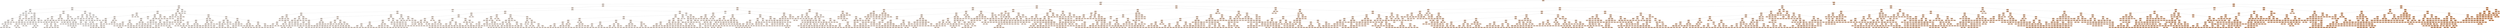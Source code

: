 digraph Tree {
node [shape=box, style="filled, rounded", color="black", fontname=helvetica] ;
edge [fontname=helvetica] ;
0 [label=<X<SUB>4</SUB> &le; 243.124<br/>mse = 3812.092<br/>samples = 3156<br/>value = 232.773>, fillcolor="#e581395c"] ;
1 [label=<X<SUB>4</SUB> &le; 193.796<br/>mse = 790.029<br/>samples = 1849<br/>value = 188.613>, fillcolor="#e5813938"] ;
0 -> 1 [labeldistance=2.5, labelangle=45, headlabel="True"] ;
2 [label=<X<SUB>4</SUB> &le; 164.426<br/>mse = 165.342<br/>samples = 1180<br/>value = 170.194>, fillcolor="#e5813929"] ;
1 -> 2 ;
3 [label=<X<SUB>4</SUB> &le; 149.813<br/>mse = 100.488<br/>samples = 292<br/>value = 153.713>, fillcolor="#e581391c"] ;
2 -> 3 ;
4 [label=<X<SUB>21</SUB> &le; -0.072<br/>mse = 44.157<br/>samples = 104<br/>value = 142.889>, fillcolor="#e5813913"] ;
3 -> 4 ;
5 [label=<X<SUB>36</SUB> &le; 330.75<br/>mse = 29.477<br/>samples = 5<br/>value = 127.202>, fillcolor="#e5813907"] ;
4 -> 5 ;
6 [label=<X<SUB>2</SUB> &le; 0.05<br/>mse = 10.624<br/>samples = 3<br/>value = 123.296>, fillcolor="#e5813903"] ;
5 -> 6 ;
7 [label=<X<SUB>36</SUB> &le; 246.9<br/>mse = 2.646<br/>samples = 2<br/>value = 125.4>, fillcolor="#e5813905"] ;
6 -> 7 ;
8 [label=<mse = 0.0<br/>samples = 1<br/>value = 127.027>, fillcolor="#e5813906"] ;
7 -> 8 ;
9 [label=<mse = 0.0<br/>samples = 1<br/>value = 123.774>, fillcolor="#e5813904"] ;
7 -> 9 ;
10 [label=<mse = -0.0<br/>samples = 1<br/>value = 119.086>, fillcolor="#e5813900"] ;
6 -> 10 ;
11 [label=<X<SUB>32</SUB> &le; 221.05<br/>mse = 0.545<br/>samples = 2<br/>value = 133.06>, fillcolor="#e581390b"] ;
5 -> 11 ;
12 [label=<mse = 0.0<br/>samples = 1<br/>value = 133.798>, fillcolor="#e581390c"] ;
11 -> 12 ;
13 [label=<mse = -0.0<br/>samples = 1<br/>value = 132.322>, fillcolor="#e581390b"] ;
11 -> 13 ;
14 [label=<X<SUB>36</SUB> &le; 331.75<br/>mse = 31.842<br/>samples = 99<br/>value = 143.681>, fillcolor="#e5813914"] ;
4 -> 14 ;
15 [label=<X<SUB>39</SUB> &le; 142.073<br/>mse = 27.592<br/>samples = 77<br/>value = 144.942>, fillcolor="#e5813915"] ;
14 -> 15 ;
16 [label=<X<SUB>26</SUB> &le; 12.2<br/>mse = 31.083<br/>samples = 37<br/>value = 142.548>, fillcolor="#e5813913"] ;
15 -> 16 ;
17 [label=<X<SUB>29</SUB> &le; 85.9<br/>mse = 26.147<br/>samples = 23<br/>value = 145.173>, fillcolor="#e5813915"] ;
16 -> 17 ;
18 [label=<X<SUB>22</SUB> &le; 0.014<br/>mse = 13.764<br/>samples = 21<br/>value = 144.243>, fillcolor="#e5813914"] ;
17 -> 18 ;
19 [label=<X<SUB>40</SUB> &le; 158.042<br/>mse = 10.23<br/>samples = 12<br/>value = 142.162>, fillcolor="#e5813913"] ;
18 -> 19 ;
20 [label=<X<SUB>35</SUB> &le; 246.15<br/>mse = 5.421<br/>samples = 10<br/>value = 141.114>, fillcolor="#e5813912"] ;
19 -> 20 ;
21 [label=<X<SUB>22</SUB> &le; -0.029<br/>mse = 3.582<br/>samples = 8<br/>value = 140.356>, fillcolor="#e5813911"] ;
20 -> 21 ;
22 [label=<mse = 0.0<br/>samples = 1<br/>value = 136.722>, fillcolor="#e581390e"] ;
21 -> 22 ;
23 [label=<X<SUB>35</SUB> &le; 99.4<br/>mse = 1.937<br/>samples = 7<br/>value = 140.876>, fillcolor="#e5813912"] ;
21 -> 23 ;
24 [label=<X<SUB>4</SUB> &le; 140.386<br/>mse = 0.824<br/>samples = 3<br/>value = 142.245>, fillcolor="#e5813913"] ;
23 -> 24 ;
25 [label=<mse = 0.031<br/>samples = 2<br/>value = 141.611>, fillcolor="#e5813912"] ;
24 -> 25 ;
26 [label=<mse = -0.0<br/>samples = 1<br/>value = 143.514>, fillcolor="#e5813914"] ;
24 -> 26 ;
27 [label=<X<SUB>3</SUB> &le; 2.86<br/>mse = 0.308<br/>samples = 4<br/>value = 139.848>, fillcolor="#e5813911"] ;
23 -> 27 ;
28 [label=<mse = 0.013<br/>samples = 2<br/>value = 140.397>, fillcolor="#e5813911"] ;
27 -> 28 ;
29 [label=<mse = 0.001<br/>samples = 2<br/>value = 139.3>, fillcolor="#e5813910"] ;
27 -> 29 ;
30 [label=<X<SUB>39</SUB> &le; 134.592<br/>mse = 1.306<br/>samples = 2<br/>value = 144.143>, fillcolor="#e5813914"] ;
20 -> 30 ;
31 [label=<mse = 0.0<br/>samples = 1<br/>value = 143.0>, fillcolor="#e5813913"] ;
30 -> 31 ;
32 [label=<mse = -0.0<br/>samples = 1<br/>value = 145.286>, fillcolor="#e5813915"] ;
30 -> 32 ;
33 [label=<X<SUB>23</SUB> &le; 4.5<br/>mse = 1.315<br/>samples = 2<br/>value = 147.403>, fillcolor="#e5813917"] ;
19 -> 33 ;
34 [label=<mse = 0.0<br/>samples = 1<br/>value = 146.256>, fillcolor="#e5813916"] ;
33 -> 34 ;
35 [label=<mse = -0.0<br/>samples = 1<br/>value = 148.55>, fillcolor="#e5813918"] ;
33 -> 35 ;
36 [label=<X<SUB>32</SUB> &le; 91.1<br/>mse = 4.999<br/>samples = 9<br/>value = 147.018>, fillcolor="#e5813916"] ;
18 -> 36 ;
37 [label=<X<SUB>30</SUB> &le; 7.0<br/>mse = 1.037<br/>samples = 5<br/>value = 148.477>, fillcolor="#e5813918"] ;
36 -> 37 ;
38 [label=<mse = 0.0<br/>samples = 1<br/>value = 150.114>, fillcolor="#e5813919"] ;
37 -> 38 ;
39 [label=<X<SUB>20</SUB> &le; 0.012<br/>mse = 0.459<br/>samples = 4<br/>value = 148.068>, fillcolor="#e5813917"] ;
37 -> 39 ;
40 [label=<X<SUB>3</SUB> &le; 3.605<br/>mse = 0.087<br/>samples = 3<br/>value = 147.706>, fillcolor="#e5813917"] ;
39 -> 40 ;
41 [label=<mse = 0.0<br/>samples = 1<br/>value = 148.113>, fillcolor="#e5813917"] ;
40 -> 41 ;
42 [label=<X<SUB>0</SUB> &le; 0.7<br/>mse = 0.006<br/>samples = 2<br/>value = 147.502>, fillcolor="#e5813917"] ;
40 -> 42 ;
43 [label=<mse = 0.0<br/>samples = 1<br/>value = 147.425>, fillcolor="#e5813917"] ;
42 -> 43 ;
44 [label=<mse = -0.0<br/>samples = 1<br/>value = 147.579>, fillcolor="#e5813917"] ;
42 -> 44 ;
45 [label=<mse = 0.0<br/>samples = 1<br/>value = 149.155>, fillcolor="#e5813918"] ;
39 -> 45 ;
46 [label=<X<SUB>38</SUB> &le; 139.649<br/>mse = 3.964<br/>samples = 4<br/>value = 145.194>, fillcolor="#e5813915"] ;
36 -> 46 ;
47 [label=<X<SUB>22</SUB> &le; 0.022<br/>mse = 0.916<br/>samples = 3<br/>value = 146.239>, fillcolor="#e5813916"] ;
46 -> 47 ;
48 [label=<mse = 0.0<br/>samples = 1<br/>value = 144.886>, fillcolor="#e5813915"] ;
47 -> 48 ;
49 [label=<X<SUB>35</SUB> &le; 196.1<br/>mse = 0.002<br/>samples = 2<br/>value = 146.915>, fillcolor="#e5813916"] ;
47 -> 49 ;
50 [label=<mse = 0.0<br/>samples = 1<br/>value = 146.873>, fillcolor="#e5813916"] ;
49 -> 50 ;
51 [label=<mse = 0.0<br/>samples = 1<br/>value = 146.958>, fillcolor="#e5813916"] ;
49 -> 51 ;
52 [label=<mse = -0.0<br/>samples = 1<br/>value = 142.059>, fillcolor="#e5813913"] ;
46 -> 52 ;
53 [label=<X<SUB>21</SUB> &le; -0.017<br/>mse = 51.751<br/>samples = 2<br/>value = 154.937>, fillcolor="#e581391d"] ;
17 -> 53 ;
54 [label=<mse = 0.0<br/>samples = 1<br/>value = 147.744>, fillcolor="#e5813917"] ;
53 -> 54 ;
55 [label=<mse = 0.0<br/>samples = 1<br/>value = 162.131>, fillcolor="#e5813923"] ;
53 -> 55 ;
56 [label=<X<SUB>36</SUB> &le; 117.9<br/>mse = 9.265<br/>samples = 14<br/>value = 138.234>, fillcolor="#e581390f"] ;
16 -> 56 ;
57 [label=<X<SUB>24</SUB> &le; 18.5<br/>mse = 3.014<br/>samples = 3<br/>value = 134.185>, fillcolor="#e581390c"] ;
56 -> 57 ;
58 [label=<X<SUB>26</SUB> &le; 25.95<br/>mse = 0.641<br/>samples = 2<br/>value = 135.322>, fillcolor="#e581390d"] ;
57 -> 58 ;
59 [label=<mse = 0.0<br/>samples = 1<br/>value = 136.123>, fillcolor="#e581390e"] ;
58 -> 59 ;
60 [label=<mse = 0.0<br/>samples = 1<br/>value = 134.522>, fillcolor="#e581390c"] ;
58 -> 60 ;
61 [label=<mse = -0.0<br/>samples = 1<br/>value = 131.911>, fillcolor="#e581390a"] ;
57 -> 61 ;
62 [label=<X<SUB>27</SUB> &le; 36.5<br/>mse = 5.279<br/>samples = 11<br/>value = 139.339>, fillcolor="#e5813910"] ;
56 -> 62 ;
63 [label=<X<SUB>4</SUB> &le; 139.853<br/>mse = 3.311<br/>samples = 8<br/>value = 140.366>, fillcolor="#e5813911"] ;
62 -> 63 ;
64 [label=<X<SUB>36</SUB> &le; 162.6<br/>mse = 0.637<br/>samples = 3<br/>value = 142.291>, fillcolor="#e5813913"] ;
63 -> 64 ;
65 [label=<mse = 0.0<br/>samples = 1<br/>value = 141.176>, fillcolor="#e5813912"] ;
64 -> 65 ;
66 [label=<X<SUB>24</SUB> &le; 7.25<br/>mse = 0.023<br/>samples = 2<br/>value = 142.848>, fillcolor="#e5813913"] ;
64 -> 66 ;
67 [label=<mse = 0.0<br/>samples = 1<br/>value = 143.0>, fillcolor="#e5813913"] ;
66 -> 67 ;
68 [label=<mse = -0.0<br/>samples = 1<br/>value = 142.697>, fillcolor="#e5813913"] ;
66 -> 68 ;
69 [label=<X<SUB>38</SUB> &le; 146.518<br/>mse = 1.358<br/>samples = 5<br/>value = 139.211>, fillcolor="#e5813910"] ;
63 -> 69 ;
70 [label=<X<SUB>40</SUB> &le; 137.215<br/>mse = 0.473<br/>samples = 4<br/>value = 138.716>, fillcolor="#e5813910"] ;
69 -> 70 ;
71 [label=<mse = 0.0<br/>samples = 1<br/>value = 137.529>, fillcolor="#e581390f"] ;
70 -> 71 ;
72 [label=<X<SUB>30</SUB> &le; 66.5<br/>mse = 0.005<br/>samples = 3<br/>value = 139.112>, fillcolor="#e5813910"] ;
70 -> 72 ;
73 [label=<X<SUB>21</SUB> &le; 0.002<br/>mse = 0.002<br/>samples = 2<br/>value = 139.155>, fillcolor="#e5813910"] ;
72 -> 73 ;
74 [label=<mse = 0.0<br/>samples = 1<br/>value = 139.116>, fillcolor="#e5813910"] ;
73 -> 74 ;
75 [label=<mse = -0.0<br/>samples = 1<br/>value = 139.194>, fillcolor="#e5813910"] ;
73 -> 75 ;
76 [label=<mse = -0.0<br/>samples = 1<br/>value = 139.024>, fillcolor="#e5813910"] ;
72 -> 76 ;
77 [label=<mse = 0.0<br/>samples = 1<br/>value = 141.19>, fillcolor="#e5813912"] ;
69 -> 77 ;
78 [label=<X<SUB>4</SUB> &le; 138.856<br/>mse = 0.206<br/>samples = 3<br/>value = 136.599>, fillcolor="#e581390e"] ;
62 -> 78 ;
79 [label=<X<SUB>30</SUB> &le; 65.5<br/>mse = 0.052<br/>samples = 2<br/>value = 136.306>, fillcolor="#e581390e"] ;
78 -> 79 ;
80 [label=<mse = 0.0<br/>samples = 1<br/>value = 136.535>, fillcolor="#e581390e"] ;
79 -> 80 ;
81 [label=<mse = 0.0<br/>samples = 1<br/>value = 136.078>, fillcolor="#e581390e"] ;
79 -> 81 ;
82 [label=<mse = 0.0<br/>samples = 1<br/>value = 137.185>, fillcolor="#e581390f"] ;
78 -> 82 ;
83 [label=<X<SUB>36</SUB> &le; 223.45<br/>mse = 14.157<br/>samples = 40<br/>value = 147.156>, fillcolor="#e5813917"] ;
15 -> 83 ;
84 [label=<X<SUB>6</SUB> &le; 7400.445<br/>mse = 9.269<br/>samples = 21<br/>value = 149.66>, fillcolor="#e5813919"] ;
83 -> 84 ;
85 [label=<X<SUB>38</SUB> &le; 143.669<br/>mse = 5.416<br/>samples = 17<br/>value = 148.776>, fillcolor="#e5813918"] ;
84 -> 85 ;
86 [label=<X<SUB>21</SUB> &le; 0.004<br/>mse = 0.585<br/>samples = 4<br/>value = 145.2>, fillcolor="#e5813915"] ;
85 -> 86 ;
87 [label=<X<SUB>32</SUB> &le; 45.75<br/>mse = 0.242<br/>samples = 3<br/>value = 145.567>, fillcolor="#e5813915"] ;
86 -> 87 ;
88 [label=<mse = 0.0<br/>samples = 1<br/>value = 146.2>, fillcolor="#e5813916"] ;
87 -> 88 ;
89 [label=<X<SUB>29</SUB> &le; 16.95<br/>mse = 0.062<br/>samples = 2<br/>value = 145.25>, fillcolor="#e5813915"] ;
87 -> 89 ;
90 [label=<mse = 0.0<br/>samples = 1<br/>value = 145.0>, fillcolor="#e5813915"] ;
89 -> 90 ;
91 [label=<mse = 0.0<br/>samples = 1<br/>value = 145.5>, fillcolor="#e5813915"] ;
89 -> 91 ;
92 [label=<mse = 0.0<br/>samples = 1<br/>value = 144.1>, fillcolor="#e5813914"] ;
86 -> 92 ;
93 [label=<X<SUB>33</SUB> &le; 182.75<br/>mse = 1.757<br/>samples = 13<br/>value = 149.877>, fillcolor="#e5813919"] ;
85 -> 93 ;
94 [label=<X<SUB>22</SUB> &le; -0.082<br/>mse = 0.974<br/>samples = 11<br/>value = 149.474>, fillcolor="#e5813918"] ;
93 -> 94 ;
95 [label=<mse = 0.0<br/>samples = 1<br/>value = 147.1>, fillcolor="#e5813917"] ;
94 -> 95 ;
96 [label=<X<SUB>20</SUB> &le; 0.002<br/>mse = 0.451<br/>samples = 10<br/>value = 149.711>, fillcolor="#e5813919"] ;
94 -> 96 ;
97 [label=<X<SUB>33</SUB> &le; 87.0<br/>mse = 0.097<br/>samples = 7<br/>value = 149.955>, fillcolor="#e5813919"] ;
96 -> 97 ;
98 [label=<X<SUB>38</SUB> &le; 144.079<br/>mse = 0.01<br/>samples = 2<br/>value = 150.4>, fillcolor="#e5813919"] ;
97 -> 98 ;
99 [label=<mse = 0.0<br/>samples = 1<br/>value = 150.5>, fillcolor="#e5813919"] ;
98 -> 99 ;
100 [label=<mse = 0.0<br/>samples = 1<br/>value = 150.3>, fillcolor="#e5813919"] ;
98 -> 100 ;
101 [label=<X<SUB>29</SUB> &le; 149.1<br/>mse = 0.021<br/>samples = 5<br/>value = 149.777>, fillcolor="#e5813919"] ;
97 -> 101 ;
102 [label=<mse = 0.008<br/>samples = 3<br/>value = 149.872>, fillcolor="#e5813919"] ;
101 -> 102 ;
103 [label=<mse = 0.008<br/>samples = 2<br/>value = 149.635>, fillcolor="#e5813919"] ;
101 -> 103 ;
104 [label=<X<SUB>21</SUB> &le; 0.005<br/>mse = 0.814<br/>samples = 3<br/>value = 149.142>, fillcolor="#e5813918"] ;
96 -> 104 ;
105 [label=<X<SUB>4</SUB> &le; 146.759<br/>mse = 0.035<br/>samples = 2<br/>value = 148.514>, fillcolor="#e5813918"] ;
104 -> 105 ;
106 [label=<mse = 0.0<br/>samples = 1<br/>value = 148.7>, fillcolor="#e5813918"] ;
105 -> 106 ;
107 [label=<mse = 0.0<br/>samples = 1<br/>value = 148.328>, fillcolor="#e5813918"] ;
105 -> 107 ;
108 [label=<mse = -0.0<br/>samples = 1<br/>value = 150.4>, fillcolor="#e5813919"] ;
104 -> 108 ;
109 [label=<X<SUB>32</SUB> &le; 217.35<br/>mse = 0.273<br/>samples = 2<br/>value = 152.091>, fillcolor="#e581391b"] ;
93 -> 109 ;
110 [label=<mse = 0.0<br/>samples = 1<br/>value = 151.568>, fillcolor="#e581391a"] ;
109 -> 110 ;
111 [label=<mse = 0.0<br/>samples = 1<br/>value = 152.613>, fillcolor="#e581391b"] ;
109 -> 111 ;
112 [label=<X<SUB>26</SUB> &le; 8.9<br/>mse = 8.235<br/>samples = 4<br/>value = 153.414>, fillcolor="#e581391c"] ;
84 -> 112 ;
113 [label=<X<SUB>40</SUB> &le; 169.05<br/>mse = 0.143<br/>samples = 2<br/>value = 150.799>, fillcolor="#e581391a"] ;
112 -> 113 ;
114 [label=<mse = 0.0<br/>samples = 1<br/>value = 150.421>, fillcolor="#e5813919"] ;
113 -> 114 ;
115 [label=<mse = -0.0<br/>samples = 1<br/>value = 151.176>, fillcolor="#e581391a"] ;
113 -> 115 ;
116 [label=<X<SUB>32</SUB> &le; 65.75<br/>mse = 2.652<br/>samples = 2<br/>value = 156.029>, fillcolor="#e581391e"] ;
112 -> 116 ;
117 [label=<mse = 0.0<br/>samples = 1<br/>value = 157.657>, fillcolor="#e581391f"] ;
116 -> 117 ;
118 [label=<mse = 0.0<br/>samples = 1<br/>value = 154.4>, fillcolor="#e581391c"] ;
116 -> 118 ;
119 [label=<X<SUB>35</SUB> &le; 267.0<br/>mse = 4.978<br/>samples = 19<br/>value = 144.389>, fillcolor="#e5813914"] ;
83 -> 119 ;
120 [label=<X<SUB>35</SUB> &le; 160.75<br/>mse = 3.342<br/>samples = 18<br/>value = 144.072>, fillcolor="#e5813914"] ;
119 -> 120 ;
121 [label=<X<SUB>20</SUB> &le; 0.003<br/>mse = 0.699<br/>samples = 7<br/>value = 145.871>, fillcolor="#e5813916"] ;
120 -> 121 ;
122 [label=<X<SUB>38</SUB> &le; 141.589<br/>mse = 0.42<br/>samples = 3<br/>value = 145.1>, fillcolor="#e5813915"] ;
121 -> 122 ;
123 [label=<mse = 0.0<br/>samples = 1<br/>value = 146.0>, fillcolor="#e5813916"] ;
122 -> 123 ;
124 [label=<X<SUB>22</SUB> &le; -0.014<br/>mse = 0.023<br/>samples = 2<br/>value = 144.65>, fillcolor="#e5813915"] ;
122 -> 124 ;
125 [label=<mse = 0.0<br/>samples = 1<br/>value = 144.8>, fillcolor="#e5813915"] ;
124 -> 125 ;
126 [label=<mse = 0.0<br/>samples = 1<br/>value = 144.5>, fillcolor="#e5813914"] ;
124 -> 126 ;
127 [label=<X<SUB>27</SUB> &le; 1.5<br/>mse = 0.128<br/>samples = 4<br/>value = 146.45>, fillcolor="#e5813916"] ;
121 -> 127 ;
128 [label=<X<SUB>23</SUB> &le; 2.15<br/>mse = 0.036<br/>samples = 3<br/>value = 146.267>, fillcolor="#e5813916"] ;
127 -> 128 ;
129 [label=<mse = 0.0<br/>samples = 1<br/>value = 146.0>, fillcolor="#e5813916"] ;
128 -> 129 ;
130 [label=<mse = 0.0<br/>samples = 2<br/>value = 146.4>, fillcolor="#e5813916"] ;
128 -> 130 ;
131 [label=<mse = 0.0<br/>samples = 1<br/>value = 147.0>, fillcolor="#e5813916"] ;
127 -> 131 ;
132 [label=<X<SUB>22</SUB> &le; -0.033<br/>mse = 1.653<br/>samples = 11<br/>value = 142.927>, fillcolor="#e5813913"] ;
120 -> 132 ;
133 [label=<mse = 0.0<br/>samples = 1<br/>value = 145.1>, fillcolor="#e5813915"] ;
132 -> 133 ;
134 [label=<X<SUB>32</SUB> &le; 170.35<br/>mse = 1.299<br/>samples = 10<br/>value = 142.71>, fillcolor="#e5813913"] ;
132 -> 134 ;
135 [label=<X<SUB>40</SUB> &le; 155.109<br/>mse = 1.127<br/>samples = 8<br/>value = 142.4>, fillcolor="#e5813913"] ;
134 -> 135 ;
136 [label=<X<SUB>39</SUB> &le; 145.072<br/>mse = 0.09<br/>samples = 2<br/>value = 143.6>, fillcolor="#e5813914"] ;
135 -> 136 ;
137 [label=<mse = 0.0<br/>samples = 1<br/>value = 143.9>, fillcolor="#e5813914"] ;
136 -> 137 ;
138 [label=<mse = -0.0<br/>samples = 1<br/>value = 143.3>, fillcolor="#e5813913"] ;
136 -> 138 ;
139 [label=<X<SUB>35</SUB> &le; 227.15<br/>mse = 0.833<br/>samples = 6<br/>value = 142.0>, fillcolor="#e5813912"] ;
135 -> 139 ;
140 [label=<X<SUB>20</SUB> &le; 0.01<br/>mse = 0.306<br/>samples = 5<br/>value = 141.66>, fillcolor="#e5813912"] ;
139 -> 140 ;
141 [label=<mse = 0.107<br/>samples = 4<br/>value = 141.425>, fillcolor="#e5813912"] ;
140 -> 141 ;
142 [label=<mse = 0.0<br/>samples = 1<br/>value = 142.6>, fillcolor="#e5813913"] ;
140 -> 142 ;
143 [label=<mse = -0.0<br/>samples = 1<br/>value = 143.7>, fillcolor="#e5813914"] ;
139 -> 143 ;
144 [label=<X<SUB>20</SUB> &le; -0.006<br/>mse = 0.062<br/>samples = 2<br/>value = 143.95>, fillcolor="#e5813914"] ;
134 -> 144 ;
145 [label=<mse = 0.0<br/>samples = 1<br/>value = 144.2>, fillcolor="#e5813914"] ;
144 -> 145 ;
146 [label=<mse = -0.0<br/>samples = 1<br/>value = 143.7>, fillcolor="#e5813914"] ;
144 -> 146 ;
147 [label=<mse = -0.0<br/>samples = 1<br/>value = 150.1>, fillcolor="#e5813919"] ;
119 -> 147 ;
148 [label=<X<SUB>4</SUB> &le; 145.336<br/>mse = 21.689<br/>samples = 22<br/>value = 139.269>, fillcolor="#e5813910"] ;
14 -> 148 ;
149 [label=<X<SUB>21</SUB> &le; -0.008<br/>mse = 9.129<br/>samples = 19<br/>value = 140.413>, fillcolor="#e5813911"] ;
148 -> 149 ;
150 [label=<X<SUB>4</SUB> &le; 134.762<br/>mse = 4.078<br/>samples = 9<br/>value = 138.482>, fillcolor="#e5813910"] ;
149 -> 150 ;
151 [label=<X<SUB>21</SUB> &le; -0.021<br/>mse = 0.0<br/>samples = 2<br/>value = 135.56>, fillcolor="#e581390d"] ;
150 -> 151 ;
152 [label=<mse = 0.0<br/>samples = 1<br/>value = 135.564>, fillcolor="#e581390d"] ;
151 -> 152 ;
153 [label=<mse = 0.0<br/>samples = 1<br/>value = 135.556>, fillcolor="#e581390d"] ;
151 -> 153 ;
154 [label=<X<SUB>2</SUB> &le; 4.75<br/>mse = 2.105<br/>samples = 7<br/>value = 139.317>, fillcolor="#e5813910"] ;
150 -> 154 ;
155 [label=<X<SUB>30</SUB> &le; 180.25<br/>mse = 1.265<br/>samples = 6<br/>value = 138.905>, fillcolor="#e5813910"] ;
154 -> 155 ;
156 [label=<X<SUB>30</SUB> &le; 106.25<br/>mse = 0.563<br/>samples = 5<br/>value = 138.506>, fillcolor="#e5813910"] ;
155 -> 156 ;
157 [label=<X<SUB>0</SUB> &le; 16.25<br/>mse = 0.055<br/>samples = 2<br/>value = 139.365>, fillcolor="#e5813910"] ;
156 -> 157 ;
158 [label=<mse = 0.0<br/>samples = 1<br/>value = 139.6>, fillcolor="#e5813911"] ;
157 -> 158 ;
159 [label=<mse = -0.0<br/>samples = 1<br/>value = 139.13>, fillcolor="#e5813910"] ;
157 -> 159 ;
160 [label=<X<SUB>33</SUB> &le; 301.75<br/>mse = 0.082<br/>samples = 3<br/>value = 137.933>, fillcolor="#e581390f"] ;
156 -> 160 ;
161 [label=<X<SUB>23</SUB> &le; 7.45<br/>mse = 0.022<br/>samples = 2<br/>value = 137.75>, fillcolor="#e581390f"] ;
160 -> 161 ;
162 [label=<mse = 0.0<br/>samples = 1<br/>value = 137.6>, fillcolor="#e581390f"] ;
161 -> 162 ;
163 [label=<mse = 0.0<br/>samples = 1<br/>value = 137.9>, fillcolor="#e581390f"] ;
161 -> 163 ;
164 [label=<mse = -0.0<br/>samples = 1<br/>value = 138.3>, fillcolor="#e581390f"] ;
160 -> 164 ;
165 [label=<mse = 0.0<br/>samples = 1<br/>value = 140.9>, fillcolor="#e5813912"] ;
155 -> 165 ;
166 [label=<mse = -0.0<br/>samples = 1<br/>value = 141.791>, fillcolor="#e5813912"] ;
154 -> 166 ;
167 [label=<X<SUB>23</SUB> &le; 5.0<br/>mse = 7.303<br/>samples = 10<br/>value = 142.15>, fillcolor="#e5813913"] ;
149 -> 167 ;
168 [label=<X<SUB>22</SUB> &le; 0.009<br/>mse = 0.946<br/>samples = 3<br/>value = 138.815>, fillcolor="#e5813910"] ;
167 -> 168 ;
169 [label=<mse = 0.0<br/>samples = 1<br/>value = 140.129>, fillcolor="#e5813911"] ;
168 -> 169 ;
170 [label=<X<SUB>30</SUB> &le; 93.55<br/>mse = 0.123<br/>samples = 2<br/>value = 138.157>, fillcolor="#e581390f"] ;
168 -> 170 ;
171 [label=<mse = 0.0<br/>samples = 1<br/>value = 138.508>, fillcolor="#e5813910"] ;
170 -> 171 ;
172 [label=<mse = 0.0<br/>samples = 1<br/>value = 137.806>, fillcolor="#e581390f"] ;
170 -> 172 ;
173 [label=<X<SUB>29</SUB> &le; 88.05<br/>mse = 3.217<br/>samples = 7<br/>value = 143.579>, fillcolor="#e5813914"] ;
167 -> 173 ;
174 [label=<X<SUB>38</SUB> &le; 143.897<br/>mse = 1.689<br/>samples = 5<br/>value = 142.683>, fillcolor="#e5813913"] ;
173 -> 174 ;
175 [label=<X<SUB>35</SUB> &le; 218.15<br/>mse = 0.185<br/>samples = 4<br/>value = 143.303>, fillcolor="#e5813914"] ;
174 -> 175 ;
176 [label=<mse = 0.0<br/>samples = 1<br/>value = 144.0>, fillcolor="#e5813914"] ;
175 -> 176 ;
177 [label=<X<SUB>8</SUB> &le; 3118.25<br/>mse = 0.031<br/>samples = 3<br/>value = 143.071>, fillcolor="#e5813913"] ;
175 -> 177 ;
178 [label=<X<SUB>26</SUB> &le; 20.85<br/>mse = 0.003<br/>samples = 2<br/>value = 142.95>, fillcolor="#e5813913"] ;
177 -> 178 ;
179 [label=<mse = 0.0<br/>samples = 1<br/>value = 143.0>, fillcolor="#e5813913"] ;
178 -> 179 ;
180 [label=<mse = 0.0<br/>samples = 1<br/>value = 142.9>, fillcolor="#e5813913"] ;
178 -> 180 ;
181 [label=<mse = -0.0<br/>samples = 1<br/>value = 143.313>, fillcolor="#e5813914"] ;
177 -> 181 ;
182 [label=<mse = -0.0<br/>samples = 1<br/>value = 140.2>, fillcolor="#e5813911"] ;
174 -> 182 ;
183 [label=<X<SUB>4</SUB> &le; 140.332<br/>mse = 0.006<br/>samples = 2<br/>value = 145.82>, fillcolor="#e5813916"] ;
173 -> 183 ;
184 [label=<mse = 0.0<br/>samples = 1<br/>value = 145.741>, fillcolor="#e5813915"] ;
183 -> 184 ;
185 [label=<mse = -0.0<br/>samples = 1<br/>value = 145.9>, fillcolor="#e5813916"] ;
183 -> 185 ;
186 [label=<X<SUB>6</SUB> &le; 7400.445<br/>mse = 40.509<br/>samples = 3<br/>value = 132.027>, fillcolor="#e581390a"] ;
148 -> 186 ;
187 [label=<mse = 0.0<br/>samples = 1<br/>value = 140.9>, fillcolor="#e5813912"] ;
186 -> 187 ;
188 [label=<X<SUB>21</SUB> &le; 0.029<br/>mse = 1.715<br/>samples = 2<br/>value = 127.59>, fillcolor="#e5813907"] ;
186 -> 188 ;
189 [label=<mse = 0.0<br/>samples = 1<br/>value = 126.281>, fillcolor="#e5813906"] ;
188 -> 189 ;
190 [label=<mse = -0.0<br/>samples = 1<br/>value = 128.9>, fillcolor="#e5813908"] ;
188 -> 190 ;
191 [label=<X<SUB>22</SUB> &le; 0.093<br/>mse = 30.982<br/>samples = 188<br/>value = 159.701>, fillcolor="#e5813921"] ;
3 -> 191 ;
192 [label=<X<SUB>4</SUB> &le; 159.724<br/>mse = 23.101<br/>samples = 185<br/>value = 160.041>, fillcolor="#e5813921"] ;
191 -> 192 ;
193 [label=<X<SUB>4</SUB> &le; 154.136<br/>mse = 19.716<br/>samples = 98<br/>value = 157.875>, fillcolor="#e581391f"] ;
192 -> 193 ;
194 [label=<X<SUB>23</SUB> &le; 50.55<br/>mse = 13.614<br/>samples = 20<br/>value = 154.482>, fillcolor="#e581391d"] ;
193 -> 194 ;
195 [label=<X<SUB>20</SUB> &le; 0.018<br/>mse = 9.666<br/>samples = 18<br/>value = 155.201>, fillcolor="#e581391d"] ;
194 -> 195 ;
196 [label=<X<SUB>21</SUB> &le; 0.013<br/>mse = 6.25<br/>samples = 17<br/>value = 154.731>, fillcolor="#e581391d"] ;
195 -> 196 ;
197 [label=<X<SUB>20</SUB> &le; -0.038<br/>mse = 5.744<br/>samples = 12<br/>value = 155.524>, fillcolor="#e581391d"] ;
196 -> 197 ;
198 [label=<mse = 0.0<br/>samples = 1<br/>value = 150.59>, fillcolor="#e5813919"] ;
197 -> 198 ;
199 [label=<X<SUB>15</SUB> &le; 2057.966<br/>mse = 3.852<br/>samples = 11<br/>value = 155.973>, fillcolor="#e581391e"] ;
197 -> 199 ;
200 [label=<X<SUB>4</SUB> &le; 151.15<br/>mse = 1.734<br/>samples = 9<br/>value = 155.292>, fillcolor="#e581391d"] ;
199 -> 200 ;
201 [label=<X<SUB>21</SUB> &le; 0.003<br/>mse = 0.755<br/>samples = 4<br/>value = 154.1>, fillcolor="#e581391c"] ;
200 -> 201 ;
202 [label=<X<SUB>18</SUB> &le; 426.5<br/>mse = 0.031<br/>samples = 2<br/>value = 154.876>, fillcolor="#e581391d"] ;
201 -> 202 ;
203 [label=<mse = 0.0<br/>samples = 1<br/>value = 154.7>, fillcolor="#e581391d"] ;
202 -> 203 ;
204 [label=<mse = -0.0<br/>samples = 1<br/>value = 155.052>, fillcolor="#e581391d"] ;
202 -> 204 ;
205 [label=<X<SUB>8</SUB> &le; 3285.618<br/>mse = 0.274<br/>samples = 2<br/>value = 153.323>, fillcolor="#e581391c"] ;
201 -> 205 ;
206 [label=<mse = 0.0<br/>samples = 1<br/>value = 152.8>, fillcolor="#e581391b"] ;
205 -> 206 ;
207 [label=<mse = -0.0<br/>samples = 1<br/>value = 153.846>, fillcolor="#e581391c"] ;
205 -> 207 ;
208 [label=<X<SUB>27</SUB> &le; 18.0<br/>mse = 0.471<br/>samples = 5<br/>value = 156.245>, fillcolor="#e581391e"] ;
200 -> 208 ;
209 [label=<X<SUB>39</SUB> &le; 144.014<br/>mse = 0.229<br/>samples = 4<br/>value = 156.513>, fillcolor="#e581391e"] ;
208 -> 209 ;
210 [label=<mse = 0.0<br/>samples = 1<br/>value = 155.8>, fillcolor="#e581391e"] ;
209 -> 210 ;
211 [label=<mse = 0.079<br/>samples = 3<br/>value = 156.751>, fillcolor="#e581391e"] ;
209 -> 211 ;
212 [label=<mse = 0.0<br/>samples = 1<br/>value = 155.172>, fillcolor="#e581391d"] ;
208 -> 212 ;
213 [label=<X<SUB>13</SUB> &le; 5313.55<br/>mse = 1.903<br/>samples = 2<br/>value = 159.037>, fillcolor="#e5813920"] ;
199 -> 213 ;
214 [label=<mse = 0.0<br/>samples = 1<br/>value = 157.657>, fillcolor="#e581391f"] ;
213 -> 214 ;
215 [label=<mse = 0.0<br/>samples = 1<br/>value = 160.417>, fillcolor="#e5813921"] ;
213 -> 215 ;
216 [label=<X<SUB>32</SUB> &le; 205.5<br/>mse = 2.329<br/>samples = 5<br/>value = 152.827>, fillcolor="#e581391b"] ;
196 -> 216 ;
217 [label=<X<SUB>5</SUB> &le; 3164.725<br/>mse = 1.723<br/>samples = 4<br/>value = 153.314>, fillcolor="#e581391c"] ;
216 -> 217 ;
218 [label=<X<SUB>29</SUB> &le; 65.1<br/>mse = 0.49<br/>samples = 2<br/>value = 152.1>, fillcolor="#e581391b"] ;
217 -> 218 ;
219 [label=<mse = 0.0<br/>samples = 1<br/>value = 151.4>, fillcolor="#e581391a"] ;
218 -> 219 ;
220 [label=<mse = -0.0<br/>samples = 1<br/>value = 152.8>, fillcolor="#e581391b"] ;
218 -> 220 ;
221 [label=<X<SUB>39</SUB> &le; 149.075<br/>mse = 0.007<br/>samples = 2<br/>value = 154.529>, fillcolor="#e581391d"] ;
217 -> 221 ;
222 [label=<mse = 0.0<br/>samples = 1<br/>value = 154.613>, fillcolor="#e581391d"] ;
221 -> 222 ;
223 [label=<mse = 0.0<br/>samples = 1<br/>value = 154.444>, fillcolor="#e581391c"] ;
221 -> 223 ;
224 [label=<mse = -0.0<br/>samples = 1<br/>value = 150.877>, fillcolor="#e581391a"] ;
216 -> 224 ;
225 [label=<mse = -0.0<br/>samples = 1<br/>value = 163.2>, fillcolor="#e5813924"] ;
195 -> 225 ;
226 [label=<X<SUB>19</SUB> &le; 39.5<br/>mse = 2.589<br/>samples = 2<br/>value = 148.009>, fillcolor="#e5813917"] ;
194 -> 226 ;
227 [label=<mse = 0.0<br/>samples = 1<br/>value = 146.4>, fillcolor="#e5813916"] ;
226 -> 227 ;
228 [label=<mse = -0.0<br/>samples = 1<br/>value = 149.618>, fillcolor="#e5813919"] ;
226 -> 228 ;
229 [label=<X<SUB>30</SUB> &le; 159.85<br/>mse = 17.571<br/>samples = 78<br/>value = 158.745>, fillcolor="#e5813920"] ;
193 -> 229 ;
230 [label=<X<SUB>35</SUB> &le; 251.3<br/>mse = 15.271<br/>samples = 74<br/>value = 158.369>, fillcolor="#e5813920"] ;
229 -> 230 ;
231 [label=<X<SUB>20</SUB> &le; 0.034<br/>mse = 11.924<br/>samples = 56<br/>value = 159.215>, fillcolor="#e5813920"] ;
230 -> 231 ;
232 [label=<X<SUB>16</SUB> &le; 45.384<br/>mse = 10.086<br/>samples = 55<br/>value = 159.406>, fillcolor="#e5813920"] ;
231 -> 232 ;
233 [label=<X<SUB>40</SUB> &le; 164.055<br/>mse = 5.938<br/>samples = 27<br/>value = 158.109>, fillcolor="#e581391f"] ;
232 -> 233 ;
234 [label=<X<SUB>22</SUB> &le; -0.012<br/>mse = 2.372<br/>samples = 7<br/>value = 160.557>, fillcolor="#e5813921"] ;
233 -> 234 ;
235 [label=<X<SUB>21</SUB> &le; -0.022<br/>mse = 1.206<br/>samples = 3<br/>value = 159.087>, fillcolor="#e5813920"] ;
234 -> 235 ;
236 [label=<mse = 0.0<br/>samples = 1<br/>value = 157.534>, fillcolor="#e581391f"] ;
235 -> 236 ;
237 [label=<mse = -0.0<br/>samples = 2<br/>value = 159.864>, fillcolor="#e5813921"] ;
235 -> 237 ;
238 [label=<X<SUB>23</SUB> &le; 28.85<br/>mse = 0.412<br/>samples = 4<br/>value = 161.659>, fillcolor="#e5813922"] ;
234 -> 238 ;
239 [label=<X<SUB>23</SUB> &le; 3.3<br/>mse = 0.088<br/>samples = 3<br/>value = 161.319>, fillcolor="#e5813922"] ;
238 -> 239 ;
240 [label=<mse = 0.0<br/>samples = 1<br/>value = 160.9>, fillcolor="#e5813922"] ;
239 -> 240 ;
241 [label=<mse = 0.0<br/>samples = 2<br/>value = 161.529>, fillcolor="#e5813922"] ;
239 -> 241 ;
242 [label=<mse = -0.0<br/>samples = 1<br/>value = 162.678>, fillcolor="#e5813923"] ;
238 -> 242 ;
243 [label=<X<SUB>22</SUB> &le; -0.02<br/>mse = 4.355<br/>samples = 20<br/>value = 157.252>, fillcolor="#e581391f"] ;
233 -> 243 ;
244 [label=<X<SUB>24</SUB> &le; 8.4<br/>mse = 2.108<br/>samples = 2<br/>value = 160.698>, fillcolor="#e5813922"] ;
243 -> 244 ;
245 [label=<mse = 0.0<br/>samples = 1<br/>value = 162.15>, fillcolor="#e5813923"] ;
244 -> 245 ;
246 [label=<mse = -0.0<br/>samples = 1<br/>value = 159.246>, fillcolor="#e5813920"] ;
244 -> 246 ;
247 [label=<X<SUB>20</SUB> &le; -0.005<br/>mse = 3.138<br/>samples = 18<br/>value = 156.869>, fillcolor="#e581391e"] ;
243 -> 247 ;
248 [label=<X<SUB>3</SUB> &le; 2.925<br/>mse = 1.557<br/>samples = 4<br/>value = 155.106>, fillcolor="#e581391d"] ;
247 -> 248 ;
249 [label=<mse = 0.0<br/>samples = 1<br/>value = 156.996>, fillcolor="#e581391f"] ;
248 -> 249 ;
250 [label=<mse = 0.488<br/>samples = 3<br/>value = 154.476>, fillcolor="#e581391d"] ;
248 -> 250 ;
251 [label=<X<SUB>3</SUB> &le; 2.925<br/>mse = 2.448<br/>samples = 14<br/>value = 157.373>, fillcolor="#e581391f"] ;
247 -> 251 ;
252 [label=<mse = 1.991<br/>samples = 5<br/>value = 158.338>, fillcolor="#e5813920"] ;
251 -> 252 ;
253 [label=<mse = 1.897<br/>samples = 9<br/>value = 156.837>, fillcolor="#e581391e"] ;
251 -> 253 ;
254 [label=<X<SUB>35</SUB> &le; 33.85<br/>mse = 10.899<br/>samples = 28<br/>value = 160.657>, fillcolor="#e5813921"] ;
232 -> 254 ;
255 [label=<X<SUB>20</SUB> &le; 0.001<br/>mse = 5.764<br/>samples = 3<br/>value = 156.108>, fillcolor="#e581391e"] ;
254 -> 255 ;
256 [label=<X<SUB>39</SUB> &le; 158.327<br/>mse = 0.854<br/>samples = 2<br/>value = 157.72>, fillcolor="#e581391f"] ;
255 -> 256 ;
257 [label=<mse = 0.0<br/>samples = 1<br/>value = 158.644>, fillcolor="#e5813920"] ;
256 -> 257 ;
258 [label=<mse = 0.0<br/>samples = 1<br/>value = 156.796>, fillcolor="#e581391e"] ;
256 -> 258 ;
259 [label=<mse = 0.0<br/>samples = 1<br/>value = 152.885>, fillcolor="#e581391b"] ;
255 -> 259 ;
260 [label=<X<SUB>4</SUB> &le; 156.998<br/>mse = 8.734<br/>samples = 25<br/>value = 161.203>, fillcolor="#e5813922"] ;
254 -> 260 ;
261 [label=<X<SUB>21</SUB> &le; 0.024<br/>mse = 4.367<br/>samples = 11<br/>value = 159.246>, fillcolor="#e5813920"] ;
260 -> 261 ;
262 [label=<X<SUB>21</SUB> &le; 0.02<br/>mse = 2.632<br/>samples = 10<br/>value = 158.802>, fillcolor="#e5813920"] ;
261 -> 262 ;
263 [label=<mse = 0.848<br/>samples = 9<br/>value = 159.257>, fillcolor="#e5813920"] ;
262 -> 263 ;
264 [label=<mse = 0.0<br/>samples = 1<br/>value = 154.7>, fillcolor="#e581391d"] ;
262 -> 264 ;
265 [label=<mse = 0.0<br/>samples = 1<br/>value = 163.689>, fillcolor="#e5813924"] ;
261 -> 265 ;
266 [label=<X<SUB>22</SUB> &le; 0.017<br/>mse = 6.79<br/>samples = 14<br/>value = 162.741>, fillcolor="#e5813923"] ;
260 -> 266 ;
267 [label=<X<SUB>20</SUB> &le; 0.009<br/>mse = 4.677<br/>samples = 10<br/>value = 163.74>, fillcolor="#e5813924"] ;
266 -> 267 ;
268 [label=<mse = 1.967<br/>samples = 8<br/>value = 164.613>, fillcolor="#e5813925"] ;
267 -> 268 ;
269 [label=<mse = 0.25<br/>samples = 2<br/>value = 160.245>, fillcolor="#e5813921"] ;
267 -> 269 ;
270 [label=<X<SUB>20</SUB> &le; 0.001<br/>mse = 3.345<br/>samples = 4<br/>value = 160.244>, fillcolor="#e5813921"] ;
266 -> 270 ;
271 [label=<mse = 0.0<br/>samples = 1<br/>value = 157.649>, fillcolor="#e581391f"] ;
270 -> 271 ;
272 [label=<mse = 1.466<br/>samples = 3<br/>value = 161.109>, fillcolor="#e5813922"] ;
270 -> 272 ;
273 [label=<mse = -0.0<br/>samples = 1<br/>value = 148.68>, fillcolor="#e5813918"] ;
231 -> 273 ;
274 [label=<X<SUB>32</SUB> &le; 198.7<br/>mse = 16.537<br/>samples = 18<br/>value = 155.738>, fillcolor="#e581391e"] ;
230 -> 274 ;
275 [label=<X<SUB>40</SUB> &le; 159.388<br/>mse = 8.4<br/>samples = 6<br/>value = 151.952>, fillcolor="#e581391a"] ;
274 -> 275 ;
276 [label=<X<SUB>22</SUB> &le; 0.025<br/>mse = 1.799<br/>samples = 3<br/>value = 154.674>, fillcolor="#e581391d"] ;
275 -> 276 ;
277 [label=<mse = 0.0<br/>samples = 1<br/>value = 152.778>, fillcolor="#e581391b"] ;
276 -> 277 ;
278 [label=<X<SUB>38</SUB> &le; 158.811<br/>mse = 0.0<br/>samples = 2<br/>value = 155.623>, fillcolor="#e581391d"] ;
276 -> 278 ;
279 [label=<mse = 0.0<br/>samples = 1<br/>value = 155.606>, fillcolor="#e581391d"] ;
278 -> 279 ;
280 [label=<mse = 0.0<br/>samples = 1<br/>value = 155.64>, fillcolor="#e581391d"] ;
278 -> 280 ;
281 [label=<X<SUB>21</SUB> &le; -0.042<br/>mse = 0.179<br/>samples = 3<br/>value = 149.23>, fillcolor="#e5813918"] ;
275 -> 281 ;
282 [label=<mse = 0.0<br/>samples = 1<br/>value = 149.8>, fillcolor="#e5813919"] ;
281 -> 282 ;
283 [label=<X<SUB>22</SUB> &le; -0.01<br/>mse = 0.024<br/>samples = 2<br/>value = 148.945>, fillcolor="#e5813918"] ;
281 -> 283 ;
284 [label=<mse = 0.0<br/>samples = 1<br/>value = 149.1>, fillcolor="#e5813918"] ;
283 -> 284 ;
285 [label=<mse = 0.0<br/>samples = 1<br/>value = 148.789>, fillcolor="#e5813918"] ;
283 -> 285 ;
286 [label=<X<SUB>23</SUB> &le; 41.75<br/>mse = 9.856<br/>samples = 12<br/>value = 157.631>, fillcolor="#e581391f"] ;
274 -> 286 ;
287 [label=<X<SUB>32</SUB> &le; 316.15<br/>mse = 3.923<br/>samples = 9<br/>value = 159.12>, fillcolor="#e5813920"] ;
286 -> 287 ;
288 [label=<X<SUB>4</SUB> &le; 157.585<br/>mse = 1.532<br/>samples = 5<br/>value = 160.432>, fillcolor="#e5813921"] ;
287 -> 288 ;
289 [label=<X<SUB>20</SUB> &le; 0.013<br/>mse = 0.055<br/>samples = 3<br/>value = 159.492>, fillcolor="#e5813921"] ;
288 -> 289 ;
290 [label=<X<SUB>19</SUB> &le; 36.0<br/>mse = 0.005<br/>samples = 2<br/>value = 159.653>, fillcolor="#e5813921"] ;
289 -> 290 ;
291 [label=<mse = 0.0<br/>samples = 1<br/>value = 159.722>, fillcolor="#e5813921"] ;
290 -> 291 ;
292 [label=<mse = 0.0<br/>samples = 1<br/>value = 159.583>, fillcolor="#e5813921"] ;
290 -> 292 ;
293 [label=<mse = 0.0<br/>samples = 1<br/>value = 159.17>, fillcolor="#e5813920"] ;
289 -> 293 ;
294 [label=<X<SUB>30</SUB> &le; 110.85<br/>mse = 0.433<br/>samples = 2<br/>value = 161.842>, fillcolor="#e5813922"] ;
288 -> 294 ;
295 [label=<mse = 0.0<br/>samples = 1<br/>value = 161.184>, fillcolor="#e5813922"] ;
294 -> 295 ;
296 [label=<mse = -0.0<br/>samples = 1<br/>value = 162.5>, fillcolor="#e5813923"] ;
294 -> 296 ;
297 [label=<X<SUB>30</SUB> &le; 129.75<br/>mse = 2.072<br/>samples = 4<br/>value = 157.481>, fillcolor="#e581391f"] ;
287 -> 297 ;
298 [label=<X<SUB>21</SUB> &le; -0.054<br/>mse = 0.105<br/>samples = 3<br/>value = 158.296>, fillcolor="#e5813920"] ;
297 -> 298 ;
299 [label=<mse = 0.0<br/>samples = 1<br/>value = 158.703>, fillcolor="#e5813920"] ;
298 -> 299 ;
300 [label=<X<SUB>4</SUB> &le; 157.027<br/>mse = 0.033<br/>samples = 2<br/>value = 158.092>, fillcolor="#e581391f"] ;
298 -> 300 ;
301 [label=<mse = 0.0<br/>samples = 1<br/>value = 158.273>, fillcolor="#e5813920"] ;
300 -> 301 ;
302 [label=<mse = -0.0<br/>samples = 1<br/>value = 157.911>, fillcolor="#e581391f"] ;
300 -> 302 ;
303 [label=<mse = -0.0<br/>samples = 1<br/>value = 155.035>, fillcolor="#e581391d"] ;
297 -> 303 ;
304 [label=<X<SUB>21</SUB> &le; -0.03<br/>mse = 1.041<br/>samples = 3<br/>value = 153.163>, fillcolor="#e581391b"] ;
286 -> 304 ;
305 [label=<mse = 0.0<br/>samples = 1<br/>value = 151.724>, fillcolor="#e581391a"] ;
304 -> 305 ;
306 [label=<X<SUB>21</SUB> &le; -0.015<br/>mse = 0.009<br/>samples = 2<br/>value = 153.882>, fillcolor="#e581391c"] ;
304 -> 306 ;
307 [label=<mse = 0.0<br/>samples = 1<br/>value = 153.979>, fillcolor="#e581391c"] ;
306 -> 307 ;
308 [label=<mse = -0.0<br/>samples = 1<br/>value = 153.786>, fillcolor="#e581391c"] ;
306 -> 308 ;
309 [label=<X<SUB>3</SUB> &le; 2.89<br/>mse = 9.095<br/>samples = 4<br/>value = 165.703>, fillcolor="#e5813926"] ;
229 -> 309 ;
310 [label=<X<SUB>38</SUB> &le; 157.39<br/>mse = 0.438<br/>samples = 2<br/>value = 162.731>, fillcolor="#e5813923"] ;
309 -> 310 ;
311 [label=<mse = 0.0<br/>samples = 1<br/>value = 162.069>, fillcolor="#e5813923"] ;
310 -> 311 ;
312 [label=<mse = -0.0<br/>samples = 1<br/>value = 163.393>, fillcolor="#e5813924"] ;
310 -> 312 ;
313 [label=<X<SUB>2</SUB> &le; 22.65<br/>mse = 0.084<br/>samples = 2<br/>value = 168.675>, fillcolor="#e5813928"] ;
309 -> 313 ;
314 [label=<mse = 0.0<br/>samples = 1<br/>value = 168.385>, fillcolor="#e5813928"] ;
313 -> 314 ;
315 [label=<mse = 0.0<br/>samples = 1<br/>value = 168.966>, fillcolor="#e5813928"] ;
313 -> 315 ;
316 [label=<X<SUB>40</SUB> &le; 145.989<br/>mse = 15.673<br/>samples = 87<br/>value = 162.482>, fillcolor="#e5813923"] ;
192 -> 316 ;
317 [label=<X<SUB>3</SUB> &le; 3.51<br/>mse = 7.418<br/>samples = 5<br/>value = 156.701>, fillcolor="#e581391e"] ;
316 -> 317 ;
318 [label=<X<SUB>19</SUB> &le; 12.0<br/>mse = 0.204<br/>samples = 3<br/>value = 158.863>, fillcolor="#e5813920"] ;
317 -> 318 ;
319 [label=<X<SUB>4</SUB> &le; 163.444<br/>mse = 0.002<br/>samples = 2<br/>value = 158.545>, fillcolor="#e5813920"] ;
318 -> 319 ;
320 [label=<mse = 0.0<br/>samples = 1<br/>value = 158.584>, fillcolor="#e5813920"] ;
319 -> 320 ;
321 [label=<mse = 0.0<br/>samples = 1<br/>value = 158.506>, fillcolor="#e5813920"] ;
319 -> 321 ;
322 [label=<mse = 0.0<br/>samples = 1<br/>value = 159.5>, fillcolor="#e5813921"] ;
318 -> 322 ;
323 [label=<X<SUB>23</SUB> &le; 1.35<br/>mse = 0.701<br/>samples = 2<br/>value = 153.457>, fillcolor="#e581391c"] ;
317 -> 323 ;
324 [label=<mse = 0.0<br/>samples = 1<br/>value = 154.294>, fillcolor="#e581391c"] ;
323 -> 324 ;
325 [label=<mse = -0.0<br/>samples = 1<br/>value = 152.62>, fillcolor="#e581391b"] ;
323 -> 325 ;
326 [label=<X<SUB>40</SUB> &le; 159.294<br/>mse = 14.014<br/>samples = 82<br/>value = 162.834>, fillcolor="#e5813923"] ;
316 -> 326 ;
327 [label=<X<SUB>18</SUB> &le; 552.0<br/>mse = 9.069<br/>samples = 9<br/>value = 166.743>, fillcolor="#e5813926"] ;
326 -> 327 ;
328 [label=<X<SUB>22</SUB> &le; 0.019<br/>mse = 7.01<br/>samples = 8<br/>value = 166.147>, fillcolor="#e5813926"] ;
327 -> 328 ;
329 [label=<X<SUB>26</SUB> &le; 1.6<br/>mse = 3.367<br/>samples = 6<br/>value = 167.365>, fillcolor="#e5813927"] ;
328 -> 329 ;
330 [label=<X<SUB>9</SUB> &le; 7121.94<br/>mse = 0.771<br/>samples = 2<br/>value = 169.522>, fillcolor="#e5813929"] ;
329 -> 330 ;
331 [label=<mse = 0.0<br/>samples = 1<br/>value = 170.4>, fillcolor="#e5813929"] ;
330 -> 331 ;
332 [label=<mse = 0.0<br/>samples = 1<br/>value = 168.644>, fillcolor="#e5813928"] ;
330 -> 332 ;
333 [label=<X<SUB>21</SUB> &le; -0.014<br/>mse = 1.173<br/>samples = 4<br/>value = 166.286>, fillcolor="#e5813926"] ;
329 -> 333 ;
334 [label=<mse = 0.0<br/>samples = 1<br/>value = 168.067>, fillcolor="#e5813927"] ;
333 -> 334 ;
335 [label=<X<SUB>30</SUB> &le; 10.35<br/>mse = 0.154<br/>samples = 3<br/>value = 165.692>, fillcolor="#e5813926"] ;
333 -> 335 ;
336 [label=<mse = 0.0<br/>samples = 1<br/>value = 165.142>, fillcolor="#e5813925"] ;
335 -> 336 ;
337 [label=<X<SUB>35</SUB> &le; 39.8<br/>mse = 0.004<br/>samples = 2<br/>value = 165.967>, fillcolor="#e5813926"] ;
335 -> 337 ;
338 [label=<mse = 0.0<br/>samples = 1<br/>value = 166.034>, fillcolor="#e5813926"] ;
337 -> 338 ;
339 [label=<mse = -0.0<br/>samples = 1<br/>value = 165.9>, fillcolor="#e5813926"] ;
337 -> 339 ;
340 [label=<X<SUB>30</SUB> &le; 10.35<br/>mse = 0.156<br/>samples = 2<br/>value = 162.495>, fillcolor="#e5813923"] ;
328 -> 340 ;
341 [label=<mse = 0.0<br/>samples = 1<br/>value = 162.89>, fillcolor="#e5813923"] ;
340 -> 341 ;
342 [label=<mse = -0.0<br/>samples = 1<br/>value = 162.1>, fillcolor="#e5813923"] ;
340 -> 342 ;
343 [label=<mse = -0.0<br/>samples = 1<br/>value = 171.507>, fillcolor="#e581392a"] ;
327 -> 343 ;
344 [label=<X<SUB>39</SUB> &le; 164.263<br/>mse = 12.509<br/>samples = 73<br/>value = 162.352>, fillcolor="#e5813923"] ;
326 -> 344 ;
345 [label=<X<SUB>32</SUB> &le; 219.85<br/>mse = 7.613<br/>samples = 29<br/>value = 160.504>, fillcolor="#e5813921"] ;
344 -> 345 ;
346 [label=<X<SUB>23</SUB> &le; 38.4<br/>mse = 5.716<br/>samples = 27<br/>value = 160.896>, fillcolor="#e5813922"] ;
345 -> 346 ;
347 [label=<X<SUB>32</SUB> &le; 155.1<br/>mse = 3.862<br/>samples = 19<br/>value = 159.979>, fillcolor="#e5813921"] ;
346 -> 347 ;
348 [label=<X<SUB>38</SUB> &le; 166.705<br/>mse = 1.785<br/>samples = 7<br/>value = 161.594>, fillcolor="#e5813922"] ;
347 -> 348 ;
349 [label=<X<SUB>32</SUB> &le; 53.0<br/>mse = 1.047<br/>samples = 5<br/>value = 162.231>, fillcolor="#e5813923"] ;
348 -> 349 ;
350 [label=<mse = 0.0<br/>samples = 1<br/>value = 163.889>, fillcolor="#e5813924"] ;
349 -> 350 ;
351 [label=<X<SUB>33</SUB> &le; 155.25<br/>mse = 0.45<br/>samples = 4<br/>value = 161.817>, fillcolor="#e5813922"] ;
349 -> 351 ;
352 [label=<mse = 0.147<br/>samples = 2<br/>value = 161.246>, fillcolor="#e5813922"] ;
351 -> 352 ;
353 [label=<mse = 0.101<br/>samples = 2<br/>value = 162.387>, fillcolor="#e5813923"] ;
351 -> 353 ;
354 [label=<X<SUB>40</SUB> &le; 160.842<br/>mse = 0.075<br/>samples = 2<br/>value = 160.0>, fillcolor="#e5813921"] ;
348 -> 354 ;
355 [label=<mse = 0.0<br/>samples = 1<br/>value = 159.726>, fillcolor="#e5813921"] ;
354 -> 355 ;
356 [label=<mse = -0.0<br/>samples = 1<br/>value = 160.274>, fillcolor="#e5813921"] ;
354 -> 356 ;
357 [label=<X<SUB>26</SUB> &le; 19.35<br/>mse = 2.667<br/>samples = 12<br/>value = 159.038>, fillcolor="#e5813920"] ;
347 -> 357 ;
358 [label=<X<SUB>21</SUB> &le; 0.009<br/>mse = 1.147<br/>samples = 6<br/>value = 157.736>, fillcolor="#e581391f"] ;
357 -> 358 ;
359 [label=<X<SUB>20</SUB> &le; -0.009<br/>mse = 0.289<br/>samples = 5<br/>value = 157.31>, fillcolor="#e581391f"] ;
358 -> 359 ;
360 [label=<mse = 0.055<br/>samples = 2<br/>value = 156.763>, fillcolor="#e581391e"] ;
359 -> 360 ;
361 [label=<mse = 0.112<br/>samples = 3<br/>value = 157.675>, fillcolor="#e581391f"] ;
359 -> 361 ;
362 [label=<mse = -0.0<br/>samples = 1<br/>value = 159.864>, fillcolor="#e5813921"] ;
358 -> 362 ;
363 [label=<X<SUB>26</SUB> &le; 27.55<br/>mse = 0.798<br/>samples = 6<br/>value = 160.339>, fillcolor="#e5813921"] ;
357 -> 363 ;
364 [label=<X<SUB>40</SUB> &le; 160.164<br/>mse = 0.298<br/>samples = 2<br/>value = 159.318>, fillcolor="#e5813920"] ;
363 -> 364 ;
365 [label=<mse = 0.0<br/>samples = 1<br/>value = 158.771>, fillcolor="#e5813920"] ;
364 -> 365 ;
366 [label=<mse = -0.0<br/>samples = 1<br/>value = 159.864>, fillcolor="#e5813921"] ;
364 -> 366 ;
367 [label=<X<SUB>33</SUB> &le; 193.7<br/>mse = 0.266<br/>samples = 4<br/>value = 160.85>, fillcolor="#e5813922"] ;
363 -> 367 ;
368 [label=<mse = 0.024<br/>samples = 3<br/>value = 160.562>, fillcolor="#e5813921"] ;
367 -> 368 ;
369 [label=<mse = -0.0<br/>samples = 1<br/>value = 161.712>, fillcolor="#e5813922"] ;
367 -> 369 ;
370 [label=<X<SUB>4</SUB> &le; 163.087<br/>mse = 3.379<br/>samples = 8<br/>value = 163.074>, fillcolor="#e5813923"] ;
346 -> 370 ;
371 [label=<X<SUB>39</SUB> &le; 159.331<br/>mse = 1.306<br/>samples = 6<br/>value = 163.918>, fillcolor="#e5813924"] ;
370 -> 371 ;
372 [label=<X<SUB>26</SUB> &le; 53.0<br/>mse = 0.37<br/>samples = 4<br/>value = 164.442>, fillcolor="#e5813925"] ;
371 -> 372 ;
373 [label=<mse = 0.0<br/>samples = 1<br/>value = 163.469>, fillcolor="#e5813924"] ;
372 -> 373 ;
374 [label=<X<SUB>38</SUB> &le; 160.913<br/>mse = 0.073<br/>samples = 3<br/>value = 164.766>, fillcolor="#e5813925"] ;
372 -> 374 ;
375 [label=<mse = 0.0<br/>samples = 2<br/>value = 164.957>, fillcolor="#e5813925"] ;
374 -> 375 ;
376 [label=<mse = -0.0<br/>samples = 1<br/>value = 164.384>, fillcolor="#e5813924"] ;
374 -> 376 ;
377 [label=<X<SUB>21</SUB> &le; 0.008<br/>mse = 1.534<br/>samples = 2<br/>value = 162.871>, fillcolor="#e5813923"] ;
371 -> 377 ;
378 [label=<mse = 0.0<br/>samples = 1<br/>value = 161.633>, fillcolor="#e5813922"] ;
377 -> 378 ;
379 [label=<mse = -0.0<br/>samples = 1<br/>value = 164.11>, fillcolor="#e5813924"] ;
377 -> 379 ;
380 [label=<X<SUB>7</SUB> &le; 4077.042<br/>mse = 1.046<br/>samples = 2<br/>value = 160.542>, fillcolor="#e5813921"] ;
370 -> 380 ;
381 [label=<mse = 0.0<br/>samples = 1<br/>value = 159.519>, fillcolor="#e5813921"] ;
380 -> 381 ;
382 [label=<mse = 0.0<br/>samples = 1<br/>value = 161.565>, fillcolor="#e5813922"] ;
380 -> 382 ;
383 [label=<X<SUB>21</SUB> &le; 0.013<br/>mse = 3.093<br/>samples = 2<br/>value = 155.207>, fillcolor="#e581391d"] ;
345 -> 383 ;
384 [label=<mse = 0.0<br/>samples = 1<br/>value = 153.448>, fillcolor="#e581391c"] ;
383 -> 384 ;
385 [label=<mse = -0.0<br/>samples = 1<br/>value = 156.966>, fillcolor="#e581391f"] ;
383 -> 385 ;
386 [label=<X<SUB>32</SUB> &le; 25.85<br/>mse = 11.998<br/>samples = 44<br/>value = 163.571>, fillcolor="#e5813924"] ;
344 -> 386 ;
387 [label=<X<SUB>22</SUB> &le; -0.002<br/>mse = 7.101<br/>samples = 19<br/>value = 161.191>, fillcolor="#e5813922"] ;
386 -> 387 ;
388 [label=<X<SUB>40</SUB> &le; 172.642<br/>mse = 4.919<br/>samples = 16<br/>value = 161.905>, fillcolor="#e5813922"] ;
387 -> 388 ;
389 [label=<X<SUB>4</SUB> &le; 160.148<br/>mse = 2.478<br/>samples = 6<br/>value = 160.399>, fillcolor="#e5813921"] ;
388 -> 389 ;
390 [label=<mse = 0.0<br/>samples = 1<br/>value = 157.536>, fillcolor="#e581391f"] ;
389 -> 390 ;
391 [label=<X<SUB>20</SUB> &le; -0.01<br/>mse = 1.006<br/>samples = 5<br/>value = 160.971>, fillcolor="#e5813922"] ;
389 -> 391 ;
392 [label=<X<SUB>38</SUB> &le; 172.587<br/>mse = 0.022<br/>samples = 2<br/>value = 162.164>, fillcolor="#e5813923"] ;
391 -> 392 ;
393 [label=<mse = 0.0<br/>samples = 1<br/>value = 162.015>, fillcolor="#e5813923"] ;
392 -> 393 ;
394 [label=<mse = 0.0<br/>samples = 1<br/>value = 162.313>, fillcolor="#e5813923"] ;
392 -> 394 ;
395 [label=<X<SUB>4</SUB> &le; 162.163<br/>mse = 0.081<br/>samples = 3<br/>value = 160.176>, fillcolor="#e5813921"] ;
391 -> 395 ;
396 [label=<mse = 0.0<br/>samples = 1<br/>value = 160.554>, fillcolor="#e5813921"] ;
395 -> 396 ;
397 [label=<mse = 0.015<br/>samples = 2<br/>value = 159.987>, fillcolor="#e5813921"] ;
395 -> 397 ;
398 [label=<X<SUB>29</SUB> &le; 20.6<br/>mse = 4.206<br/>samples = 10<br/>value = 162.808>, fillcolor="#e5813923"] ;
388 -> 398 ;
399 [label=<X<SUB>20</SUB> &le; 0.002<br/>mse = 2.793<br/>samples = 8<br/>value = 163.51>, fillcolor="#e5813924"] ;
398 -> 399 ;
400 [label=<X<SUB>40</SUB> &le; 173.511<br/>mse = 2.256<br/>samples = 6<br/>value = 164.103>, fillcolor="#e5813924"] ;
399 -> 400 ;
401 [label=<mse = 1.264<br/>samples = 3<br/>value = 162.906>, fillcolor="#e5813923"] ;
400 -> 401 ;
402 [label=<mse = 0.381<br/>samples = 3<br/>value = 165.301>, fillcolor="#e5813925"] ;
400 -> 402 ;
403 [label=<X<SUB>22</SUB> &le; -0.017<br/>mse = 0.186<br/>samples = 2<br/>value = 161.731>, fillcolor="#e5813922"] ;
399 -> 403 ;
404 [label=<mse = 0.0<br/>samples = 1<br/>value = 162.162>, fillcolor="#e5813923"] ;
403 -> 404 ;
405 [label=<mse = -0.0<br/>samples = 1<br/>value = 161.3>, fillcolor="#e5813922"] ;
403 -> 405 ;
406 [label=<mse = 0.0<br/>samples = 2<br/>value = 160.0>, fillcolor="#e5813921"] ;
398 -> 406 ;
407 [label=<X<SUB>21</SUB> &le; 0.014<br/>mse = 1.523<br/>samples = 3<br/>value = 157.384>, fillcolor="#e581391f"] ;
387 -> 407 ;
408 [label=<X<SUB>11</SUB> &le; 7099.975<br/>mse = 0.292<br/>samples = 2<br/>value = 156.569>, fillcolor="#e581391e"] ;
407 -> 408 ;
409 [label=<mse = 0.0<br/>samples = 1<br/>value = 156.028>, fillcolor="#e581391e"] ;
408 -> 409 ;
410 [label=<mse = -0.0<br/>samples = 1<br/>value = 157.109>, fillcolor="#e581391f"] ;
408 -> 410 ;
411 [label=<mse = -0.0<br/>samples = 1<br/>value = 159.014>, fillcolor="#e5813920"] ;
407 -> 411 ;
412 [label=<X<SUB>4</SUB> &le; 162.284<br/>mse = 8.142<br/>samples = 25<br/>value = 165.38>, fillcolor="#e5813925"] ;
386 -> 412 ;
413 [label=<X<SUB>18</SUB> &le; 402.5<br/>mse = 4.561<br/>samples = 8<br/>value = 162.68>, fillcolor="#e5813923"] ;
412 -> 413 ;
414 [label=<X<SUB>39</SUB> &le; 168.767<br/>mse = 1.984<br/>samples = 5<br/>value = 161.295>, fillcolor="#e5813922"] ;
413 -> 414 ;
415 [label=<mse = 0.0<br/>samples = 1<br/>value = 158.703>, fillcolor="#e5813920"] ;
414 -> 415 ;
416 [label=<X<SUB>23</SUB> &le; 5.25<br/>mse = 0.381<br/>samples = 4<br/>value = 161.942>, fillcolor="#e5813923"] ;
414 -> 416 ;
417 [label=<X<SUB>4</SUB> &le; 161.55<br/>mse = 0.048<br/>samples = 3<br/>value = 161.603>, fillcolor="#e5813922"] ;
416 -> 417 ;
418 [label=<mse = 0.003<br/>samples = 2<br/>value = 161.755>, fillcolor="#e5813922"] ;
417 -> 418 ;
419 [label=<mse = 0.0<br/>samples = 1<br/>value = 161.3>, fillcolor="#e5813922"] ;
417 -> 419 ;
420 [label=<mse = -0.0<br/>samples = 1<br/>value = 162.96>, fillcolor="#e5813923"] ;
416 -> 420 ;
421 [label=<X<SUB>17</SUB> &le; 71.5<br/>mse = 0.323<br/>samples = 3<br/>value = 164.99>, fillcolor="#e5813925"] ;
413 -> 421 ;
422 [label=<X<SUB>7</SUB> &le; 3717.022<br/>mse = 0.051<br/>samples = 2<br/>value = 164.609>, fillcolor="#e5813925"] ;
421 -> 422 ;
423 [label=<mse = 0.0<br/>samples = 1<br/>value = 164.835>, fillcolor="#e5813925"] ;
422 -> 423 ;
424 [label=<mse = -0.0<br/>samples = 1<br/>value = 164.384>, fillcolor="#e5813924"] ;
422 -> 424 ;
425 [label=<mse = 0.0<br/>samples = 1<br/>value = 165.75>, fillcolor="#e5813926"] ;
421 -> 425 ;
426 [label=<X<SUB>26</SUB> &le; 15.85<br/>mse = 4.784<br/>samples = 17<br/>value = 166.65>, fillcolor="#e5813926"] ;
412 -> 426 ;
427 [label=<X<SUB>4</SUB> &le; 163.577<br/>mse = 3.932<br/>samples = 8<br/>value = 168.112>, fillcolor="#e5813927"] ;
426 -> 427 ;
428 [label=<X<SUB>21</SUB> &le; -0.057<br/>mse = 1.514<br/>samples = 3<br/>value = 166.114>, fillcolor="#e5813926"] ;
427 -> 428 ;
429 [label=<mse = 0.0<br/>samples = 1<br/>value = 164.407>, fillcolor="#e5813924"] ;
428 -> 429 ;
430 [label=<X<SUB>26</SUB> &le; 0.15<br/>mse = 0.084<br/>samples = 2<br/>value = 166.968>, fillcolor="#e5813927"] ;
428 -> 430 ;
431 [label=<mse = 0.0<br/>samples = 1<br/>value = 166.678>, fillcolor="#e5813926"] ;
430 -> 431 ;
432 [label=<mse = 0.0<br/>samples = 1<br/>value = 167.258>, fillcolor="#e5813927"] ;
430 -> 432 ;
433 [label=<X<SUB>38</SUB> &le; 174.441<br/>mse = 1.553<br/>samples = 5<br/>value = 169.31>, fillcolor="#e5813928"] ;
427 -> 433 ;
434 [label=<X<SUB>11</SUB> &le; 5826.1<br/>mse = 0.27<br/>samples = 4<br/>value = 168.732>, fillcolor="#e5813928"] ;
433 -> 434 ;
435 [label=<mse = 0.0<br/>samples = 1<br/>value = 167.9>, fillcolor="#e5813927"] ;
434 -> 435 ;
436 [label=<mse = 0.052<br/>samples = 3<br/>value = 169.009>, fillcolor="#e5813928"] ;
434 -> 436 ;
437 [label=<mse = 0.0<br/>samples = 1<br/>value = 171.622>, fillcolor="#e581392a"] ;
433 -> 437 ;
438 [label=<X<SUB>32</SUB> &le; 272.7<br/>mse = 1.956<br/>samples = 9<br/>value = 165.351>, fillcolor="#e5813925"] ;
426 -> 438 ;
439 [label=<X<SUB>23</SUB> &le; 53.55<br/>mse = 0.657<br/>samples = 6<br/>value = 166.091>, fillcolor="#e5813926"] ;
438 -> 439 ;
440 [label=<X<SUB>26</SUB> &le; 52.7<br/>mse = 0.167<br/>samples = 4<br/>value = 166.612>, fillcolor="#e5813926"] ;
439 -> 440 ;
441 [label=<mse = 0.05<br/>samples = 3<br/>value = 166.404>, fillcolor="#e5813926"] ;
440 -> 441 ;
442 [label=<mse = -0.0<br/>samples = 1<br/>value = 167.235>, fillcolor="#e5813927"] ;
440 -> 442 ;
443 [label=<X<SUB>12</SUB> &le; 10685.807<br/>mse = 0.007<br/>samples = 2<br/>value = 165.049>, fillcolor="#e5813925"] ;
439 -> 443 ;
444 [label=<mse = 0.0<br/>samples = 1<br/>value = 164.966>, fillcolor="#e5813925"] ;
443 -> 444 ;
445 [label=<mse = 0.0<br/>samples = 1<br/>value = 165.132>, fillcolor="#e5813925"] ;
443 -> 445 ;
446 [label=<X<SUB>29</SUB> &le; 172.2<br/>mse = 1.271<br/>samples = 3<br/>value = 163.872>, fillcolor="#e5813924"] ;
438 -> 446 ;
447 [label=<X<SUB>33</SUB> &le; 199.35<br/>mse = 0.096<br/>samples = 2<br/>value = 163.095>, fillcolor="#e5813923"] ;
446 -> 447 ;
448 [label=<mse = 0.0<br/>samples = 1<br/>value = 162.786>, fillcolor="#e5813923"] ;
447 -> 448 ;
449 [label=<mse = 0.0<br/>samples = 1<br/>value = 163.404>, fillcolor="#e5813924"] ;
447 -> 449 ;
450 [label=<mse = 0.0<br/>samples = 1<br/>value = 165.426>, fillcolor="#e5813925"] ;
446 -> 450 ;
451 [label=<X<SUB>35</SUB> &le; 179.45<br/>mse = 68.341<br/>samples = 3<br/>value = 138.69>, fillcolor="#e5813910"] ;
191 -> 451 ;
452 [label=<X<SUB>4</SUB> &le; 152.788<br/>mse = 2.17<br/>samples = 2<br/>value = 144.473>, fillcolor="#e5813914"] ;
451 -> 452 ;
453 [label=<mse = 0.0<br/>samples = 1<br/>value = 143.0>, fillcolor="#e5813913"] ;
452 -> 453 ;
454 [label=<mse = 0.0<br/>samples = 1<br/>value = 145.946>, fillcolor="#e5813916"] ;
452 -> 454 ;
455 [label=<mse = 0.0<br/>samples = 1<br/>value = 127.123>, fillcolor="#e5813906"] ;
451 -> 455 ;
456 [label=<X<SUB>4</SUB> &le; 180.036<br/>mse = 67.978<br/>samples = 888<br/>value = 175.614>, fillcolor="#e581392e"] ;
2 -> 456 ;
457 [label=<X<SUB>4</SUB> &le; 171.123<br/>mse = 30.17<br/>samples = 684<br/>value = 172.652>, fillcolor="#e581392b"] ;
456 -> 457 ;
458 [label=<X<SUB>21</SUB> &le; 0.139<br/>mse = 17.101<br/>samples = 258<br/>value = 168.949>, fillcolor="#e5813928"] ;
457 -> 458 ;
459 [label=<X<SUB>4</SUB> &le; 165.74<br/>mse = 14.995<br/>samples = 257<br/>value = 169.04>, fillcolor="#e5813928"] ;
458 -> 459 ;
460 [label=<X<SUB>29</SUB> &le; 110.7<br/>mse = 13.172<br/>samples = 37<br/>value = 165.817>, fillcolor="#e5813926"] ;
459 -> 460 ;
461 [label=<X<SUB>16</SUB> &le; 52.799<br/>mse = 11.375<br/>samples = 20<br/>value = 167.545>, fillcolor="#e5813927"] ;
460 -> 461 ;
462 [label=<X<SUB>38</SUB> &le; 162.622<br/>mse = 2.931<br/>samples = 3<br/>value = 171.513>, fillcolor="#e581392a"] ;
461 -> 462 ;
463 [label=<mse = 0.0<br/>samples = 1<br/>value = 173.9>, fillcolor="#e581392c"] ;
462 -> 463 ;
464 [label=<X<SUB>11</SUB> &le; 6999.788<br/>mse = 0.125<br/>samples = 2<br/>value = 170.32>, fillcolor="#e5813929"] ;
462 -> 464 ;
465 [label=<mse = 0.0<br/>samples = 1<br/>value = 169.967>, fillcolor="#e5813929"] ;
464 -> 465 ;
466 [label=<mse = -0.0<br/>samples = 1<br/>value = 170.673>, fillcolor="#e581392a"] ;
464 -> 466 ;
467 [label=<X<SUB>20</SUB> &le; -0.027<br/>mse = 9.595<br/>samples = 17<br/>value = 166.845>, fillcolor="#e5813926"] ;
461 -> 467 ;
468 [label=<mse = 0.0<br/>samples = 1<br/>value = 157.593>, fillcolor="#e581391f"] ;
467 -> 468 ;
469 [label=<X<SUB>0</SUB> &le; 1.0<br/>mse = 4.511<br/>samples = 16<br/>value = 167.423>, fillcolor="#e5813927"] ;
467 -> 469 ;
470 [label=<X<SUB>21</SUB> &le; -0.006<br/>mse = 3.453<br/>samples = 15<br/>value = 167.131>, fillcolor="#e5813927"] ;
469 -> 470 ;
471 [label=<X<SUB>30</SUB> &le; 16.1<br/>mse = 1.026<br/>samples = 5<br/>value = 165.595>, fillcolor="#e5813925"] ;
470 -> 471 ;
472 [label=<X<SUB>4</SUB> &le; 165.3<br/>mse = 0.382<br/>samples = 3<br/>value = 164.867>, fillcolor="#e5813925"] ;
471 -> 472 ;
473 [label=<X<SUB>30</SUB> &le; 6.85<br/>mse = 0.01<br/>samples = 2<br/>value = 165.3>, fillcolor="#e5813925"] ;
472 -> 473 ;
474 [label=<mse = 0.0<br/>samples = 1<br/>value = 165.2>, fillcolor="#e5813925"] ;
473 -> 474 ;
475 [label=<mse = -0.0<br/>samples = 1<br/>value = 165.4>, fillcolor="#e5813925"] ;
473 -> 475 ;
476 [label=<mse = 0.0<br/>samples = 1<br/>value = 164.0>, fillcolor="#e5813924"] ;
472 -> 476 ;
477 [label=<X<SUB>29</SUB> &le; 43.4<br/>mse = 0.002<br/>samples = 2<br/>value = 166.688>, fillcolor="#e5813926"] ;
471 -> 477 ;
478 [label=<mse = 0.0<br/>samples = 1<br/>value = 166.639>, fillcolor="#e5813926"] ;
477 -> 478 ;
479 [label=<mse = -0.0<br/>samples = 1<br/>value = 166.737>, fillcolor="#e5813926"] ;
477 -> 479 ;
480 [label=<X<SUB>3</SUB> &le; 3.62<br/>mse = 2.895<br/>samples = 10<br/>value = 167.9>, fillcolor="#e5813927"] ;
470 -> 480 ;
481 [label=<X<SUB>13</SUB> &le; 5313.55<br/>mse = 1.767<br/>samples = 9<br/>value = 168.28>, fillcolor="#e5813928"] ;
480 -> 481 ;
482 [label=<mse = 0.0<br/>samples = 1<br/>value = 165.821>, fillcolor="#e5813926"] ;
481 -> 482 ;
483 [label=<X<SUB>32</SUB> &le; 23.25<br/>mse = 1.137<br/>samples = 8<br/>value = 168.588>, fillcolor="#e5813928"] ;
481 -> 483 ;
484 [label=<mse = 0.379<br/>samples = 3<br/>value = 167.565>, fillcolor="#e5813927"] ;
483 -> 484 ;
485 [label=<mse = 0.588<br/>samples = 5<br/>value = 169.202>, fillcolor="#e5813928"] ;
483 -> 485 ;
486 [label=<mse = 0.0<br/>samples = 1<br/>value = 164.472>, fillcolor="#e5813925"] ;
480 -> 486 ;
487 [label=<mse = -0.0<br/>samples = 1<br/>value = 171.795>, fillcolor="#e581392a"] ;
469 -> 487 ;
488 [label=<X<SUB>36</SUB> &le; 269.15<br/>mse = 7.643<br/>samples = 17<br/>value = 163.785>, fillcolor="#e5813924"] ;
460 -> 488 ;
489 [label=<X<SUB>22</SUB> &le; -0.002<br/>mse = 3.632<br/>samples = 14<br/>value = 162.816>, fillcolor="#e5813923"] ;
488 -> 489 ;
490 [label=<X<SUB>33</SUB> &le; 167.85<br/>mse = 0.826<br/>samples = 6<br/>value = 164.545>, fillcolor="#e5813925"] ;
489 -> 490 ;
491 [label=<X<SUB>35</SUB> &le; 281.3<br/>mse = 0.284<br/>samples = 5<br/>value = 164.889>, fillcolor="#e5813925"] ;
490 -> 491 ;
492 [label=<X<SUB>0</SUB> &le; 38.25<br/>mse = 0.137<br/>samples = 4<br/>value = 164.68>, fillcolor="#e5813925"] ;
491 -> 492 ;
493 [label=<X<SUB>0</SUB> &le; 0.25<br/>mse = 0.017<br/>samples = 3<br/>value = 164.884>, fillcolor="#e5813925"] ;
492 -> 493 ;
494 [label=<mse = 0.0<br/>samples = 1<br/>value = 164.704>, fillcolor="#e5813925"] ;
493 -> 494 ;
495 [label=<X<SUB>6</SUB> &le; 4923.557<br/>mse = 0.001<br/>samples = 2<br/>value = 164.974>, fillcolor="#e5813925"] ;
493 -> 495 ;
496 [label=<mse = 0.0<br/>samples = 1<br/>value = 165.0>, fillcolor="#e5813925"] ;
495 -> 496 ;
497 [label=<mse = -0.0<br/>samples = 1<br/>value = 164.948>, fillcolor="#e5813925"] ;
495 -> 497 ;
498 [label=<mse = 0.0<br/>samples = 1<br/>value = 164.068>, fillcolor="#e5813924"] ;
492 -> 498 ;
499 [label=<mse = -0.0<br/>samples = 1<br/>value = 165.724>, fillcolor="#e5813926"] ;
491 -> 499 ;
500 [label=<mse = 0.0<br/>samples = 1<br/>value = 162.829>, fillcolor="#e5813923"] ;
490 -> 500 ;
501 [label=<X<SUB>0</SUB> &le; 9.5<br/>mse = 1.812<br/>samples = 8<br/>value = 161.519>, fillcolor="#e5813922"] ;
489 -> 501 ;
502 [label=<X<SUB>4</SUB> &le; 165.695<br/>mse = 0.548<br/>samples = 7<br/>value = 161.083>, fillcolor="#e5813922"] ;
501 -> 502 ;
503 [label=<X<SUB>40</SUB> &le; 159.808<br/>mse = 0.177<br/>samples = 6<br/>value = 161.34>, fillcolor="#e5813922"] ;
502 -> 503 ;
504 [label=<X<SUB>29</SUB> &le; 136.3<br/>mse = 0.007<br/>samples = 2<br/>value = 161.854>, fillcolor="#e5813922"] ;
503 -> 504 ;
505 [label=<mse = 0.0<br/>samples = 1<br/>value = 161.769>, fillcolor="#e5813922"] ;
504 -> 505 ;
506 [label=<mse = 0.0<br/>samples = 1<br/>value = 161.939>, fillcolor="#e5813923"] ;
504 -> 506 ;
507 [label=<X<SUB>20</SUB> &le; 0.001<br/>mse = 0.063<br/>samples = 4<br/>value = 161.083>, fillcolor="#e5813922"] ;
503 -> 507 ;
508 [label=<mse = 0.0<br/>samples = 1<br/>value = 160.656>, fillcolor="#e5813921"] ;
507 -> 508 ;
509 [label=<X<SUB>35</SUB> &le; 319.6<br/>mse = 0.003<br/>samples = 3<br/>value = 161.226>, fillcolor="#e5813922"] ;
507 -> 509 ;
510 [label=<mse = 0.0<br/>samples = 2<br/>value = 161.185>, fillcolor="#e5813922"] ;
509 -> 510 ;
511 [label=<mse = -0.0<br/>samples = 1<br/>value = 161.307>, fillcolor="#e5813922"] ;
509 -> 511 ;
512 [label=<mse = 0.0<br/>samples = 1<br/>value = 159.539>, fillcolor="#e5813921"] ;
502 -> 512 ;
513 [label=<mse = -0.0<br/>samples = 1<br/>value = 164.572>, fillcolor="#e5813925"] ;
501 -> 513 ;
514 [label=<X<SUB>30</SUB> &le; 154.4<br/>mse = 1.552<br/>samples = 3<br/>value = 168.304>, fillcolor="#e5813928"] ;
488 -> 514 ;
515 [label=<X<SUB>29</SUB> &le; 318.8<br/>mse = 0.316<br/>samples = 2<br/>value = 169.123>, fillcolor="#e5813928"] ;
514 -> 515 ;
516 [label=<mse = 0.0<br/>samples = 1<br/>value = 169.685>, fillcolor="#e5813929"] ;
515 -> 516 ;
517 [label=<mse = -0.0<br/>samples = 1<br/>value = 168.561>, fillcolor="#e5813928"] ;
515 -> 517 ;
518 [label=<mse = -0.0<br/>samples = 1<br/>value = 166.667>, fillcolor="#e5813926"] ;
514 -> 518 ;
519 [label=<X<SUB>3</SUB> &le; 3.535<br/>mse = 13.261<br/>samples = 220<br/>value = 169.582>, fillcolor="#e5813929"] ;
459 -> 519 ;
520 [label=<X<SUB>35</SUB> &le; 87.9<br/>mse = 11.391<br/>samples = 211<br/>value = 169.828>, fillcolor="#e5813929"] ;
519 -> 520 ;
521 [label=<X<SUB>30</SUB> &le; 9.2<br/>mse = 11.219<br/>samples = 83<br/>value = 168.736>, fillcolor="#e5813928"] ;
520 -> 521 ;
522 [label=<X<SUB>9</SUB> &le; 5052.23<br/>mse = 9.361<br/>samples = 23<br/>value = 166.49>, fillcolor="#e5813926"] ;
521 -> 522 ;
523 [label=<X<SUB>20</SUB> &le; -0.003<br/>mse = 5.223<br/>samples = 10<br/>value = 168.365>, fillcolor="#e5813928"] ;
522 -> 523 ;
524 [label=<X<SUB>38</SUB> &le; 169.62<br/>mse = 2.873<br/>samples = 3<br/>value = 170.969>, fillcolor="#e581392a"] ;
523 -> 524 ;
525 [label=<mse = 0.0<br/>samples = 1<br/>value = 173.366>, fillcolor="#e581392c"] ;
524 -> 525 ;
526 [label=<mse = 0.0<br/>samples = 2<br/>value = 169.77>, fillcolor="#e5813929"] ;
524 -> 526 ;
527 [label=<X<SUB>4</SUB> &le; 168.095<br/>mse = 2.077<br/>samples = 7<br/>value = 167.248>, fillcolor="#e5813927"] ;
523 -> 527 ;
528 [label=<X<SUB>20</SUB> &le; 0.009<br/>mse = 0.243<br/>samples = 2<br/>value = 168.914>, fillcolor="#e5813928"] ;
527 -> 528 ;
529 [label=<mse = 0.0<br/>samples = 1<br/>value = 169.408>, fillcolor="#e5813929"] ;
528 -> 529 ;
530 [label=<mse = -0.0<br/>samples = 1<br/>value = 168.421>, fillcolor="#e5813928"] ;
528 -> 530 ;
531 [label=<X<SUB>21</SUB> &le; 0.014<br/>mse = 1.256<br/>samples = 5<br/>value = 166.582>, fillcolor="#e5813926"] ;
527 -> 531 ;
532 [label=<X<SUB>32</SUB> &le; 28.7<br/>mse = 0.653<br/>samples = 4<br/>value = 166.154>, fillcolor="#e5813926"] ;
531 -> 532 ;
533 [label=<mse = 0.296<br/>samples = 3<br/>value = 166.533>, fillcolor="#e5813926"] ;
532 -> 533 ;
534 [label=<mse = -0.0<br/>samples = 1<br/>value = 165.016>, fillcolor="#e5813925"] ;
532 -> 534 ;
535 [label=<mse = 0.0<br/>samples = 1<br/>value = 168.295>, fillcolor="#e5813928"] ;
531 -> 535 ;
536 [label=<X<SUB>40</SUB> &le; 177.478<br/>mse = 7.763<br/>samples = 13<br/>value = 165.049>, fillcolor="#e5813925"] ;
522 -> 536 ;
537 [label=<X<SUB>35</SUB> &le; 32.9<br/>mse = 1.67<br/>samples = 8<br/>value = 163.004>, fillcolor="#e5813923"] ;
536 -> 537 ;
538 [label=<X<SUB>3</SUB> &le; 1.97<br/>mse = 0.27<br/>samples = 5<br/>value = 162.068>, fillcolor="#e5813923"] ;
537 -> 538 ;
539 [label=<X<SUB>39</SUB> &le; 173.678<br/>mse = 0.062<br/>samples = 2<br/>value = 161.55>, fillcolor="#e5813922"] ;
538 -> 539 ;
540 [label=<mse = 0.0<br/>samples = 1<br/>value = 161.8>, fillcolor="#e5813922"] ;
539 -> 540 ;
541 [label=<mse = 0.0<br/>samples = 1<br/>value = 161.3>, fillcolor="#e5813922"] ;
539 -> 541 ;
542 [label=<X<SUB>20</SUB> &le; 0.012<br/>mse = 0.11<br/>samples = 3<br/>value = 162.413>, fillcolor="#e5813923"] ;
538 -> 542 ;
543 [label=<mse = 0.0<br/>samples = 2<br/>value = 162.179>, fillcolor="#e5813923"] ;
542 -> 543 ;
544 [label=<mse = -0.0<br/>samples = 1<br/>value = 162.881>, fillcolor="#e5813923"] ;
542 -> 544 ;
545 [label=<X<SUB>22</SUB> &le; 0.009<br/>mse = 0.109<br/>samples = 3<br/>value = 164.564>, fillcolor="#e5813925"] ;
537 -> 545 ;
546 [label=<mse = 0.0<br/>samples = 1<br/>value = 165.0>, fillcolor="#e5813925"] ;
545 -> 546 ;
547 [label=<X<SUB>39</SUB> &le; 163.806<br/>mse = 0.021<br/>samples = 2<br/>value = 164.346>, fillcolor="#e5813924"] ;
545 -> 547 ;
548 [label=<mse = 0.0<br/>samples = 1<br/>value = 164.492>, fillcolor="#e5813925"] ;
547 -> 548 ;
549 [label=<mse = -0.0<br/>samples = 1<br/>value = 164.2>, fillcolor="#e5813924"] ;
547 -> 549 ;
550 [label=<X<SUB>36</SUB> &le; 81.25<br/>mse = 0.122<br/>samples = 5<br/>value = 168.32>, fillcolor="#e5813928"] ;
536 -> 550 ;
551 [label=<X<SUB>21</SUB> &le; 0.012<br/>mse = 0.032<br/>samples = 4<br/>value = 168.475>, fillcolor="#e5813928"] ;
550 -> 551 ;
552 [label=<X<SUB>35</SUB> &le; 60.8<br/>mse = 0.02<br/>samples = 3<br/>value = 168.4>, fillcolor="#e5813928"] ;
551 -> 552 ;
553 [label=<mse = 0.0<br/>samples = 1<br/>value = 168.2>, fillcolor="#e5813928"] ;
552 -> 553 ;
554 [label=<mse = -0.0<br/>samples = 2<br/>value = 168.5>, fillcolor="#e5813928"] ;
552 -> 554 ;
555 [label=<mse = 0.0<br/>samples = 1<br/>value = 168.7>, fillcolor="#e5813928"] ;
551 -> 555 ;
556 [label=<mse = -0.0<br/>samples = 1<br/>value = 167.7>, fillcolor="#e5813927"] ;
550 -> 556 ;
557 [label=<X<SUB>29</SUB> &le; 0.65<br/>mse = 9.257<br/>samples = 60<br/>value = 169.597>, fillcolor="#e5813929"] ;
521 -> 557 ;
558 [label=<X<SUB>38</SUB> &le; 169.116<br/>mse = 7.284<br/>samples = 5<br/>value = 174.116>, fillcolor="#e581392c"] ;
557 -> 558 ;
559 [label=<X<SUB>3</SUB> &le; 2.96<br/>mse = 0.097<br/>samples = 3<br/>value = 176.311>, fillcolor="#e581392e"] ;
558 -> 559 ;
560 [label=<mse = 0.0<br/>samples = 1<br/>value = 175.926>, fillcolor="#e581392e"] ;
559 -> 560 ;
561 [label=<X<SUB>39</SUB> &le; 174.795<br/>mse = 0.035<br/>samples = 2<br/>value = 176.503>, fillcolor="#e581392e"] ;
559 -> 561 ;
562 [label=<mse = 0.0<br/>samples = 1<br/>value = 176.318>, fillcolor="#e581392e"] ;
561 -> 562 ;
563 [label=<mse = -0.0<br/>samples = 1<br/>value = 176.689>, fillcolor="#e581392e"] ;
561 -> 563 ;
564 [label=<X<SUB>24</SUB> &le; 2.0<br/>mse = 0.007<br/>samples = 2<br/>value = 170.825>, fillcolor="#e581392a"] ;
558 -> 564 ;
565 [label=<mse = 0.0<br/>samples = 1<br/>value = 170.741>, fillcolor="#e581392a"] ;
564 -> 565 ;
566 [label=<mse = 0.0<br/>samples = 1<br/>value = 170.909>, fillcolor="#e581392a"] ;
564 -> 566 ;
567 [label=<X<SUB>7</SUB> &le; 3302.2<br/>mse = 7.411<br/>samples = 55<br/>value = 169.186>, fillcolor="#e5813928"] ;
557 -> 567 ;
568 [label=<X<SUB>30</SUB> &le; 15.6<br/>mse = 6.741<br/>samples = 7<br/>value = 172.414>, fillcolor="#e581392b"] ;
567 -> 568 ;
569 [label=<X<SUB>22</SUB> &le; 0.031<br/>mse = 0.695<br/>samples = 4<br/>value = 170.3>, fillcolor="#e5813929"] ;
568 -> 569 ;
570 [label=<X<SUB>27</SUB> &le; 7.75<br/>mse = 0.056<br/>samples = 3<br/>value = 169.833>, fillcolor="#e5813929"] ;
569 -> 570 ;
571 [label=<mse = 0.0<br/>samples = 2<br/>value = 170.0>, fillcolor="#e5813929"] ;
570 -> 571 ;
572 [label=<mse = 0.0<br/>samples = 1<br/>value = 169.5>, fillcolor="#e5813929"] ;
570 -> 572 ;
573 [label=<mse = 0.0<br/>samples = 1<br/>value = 171.7>, fillcolor="#e581392a"] ;
569 -> 573 ;
574 [label=<X<SUB>27</SUB> &le; 1.35<br/>mse = 0.896<br/>samples = 3<br/>value = 175.233>, fillcolor="#e581392d"] ;
568 -> 574 ;
575 [label=<mse = 0.0<br/>samples = 1<br/>value = 173.9>, fillcolor="#e581392c"] ;
574 -> 575 ;
576 [label=<X<SUB>26</SUB> &le; 18.05<br/>mse = 0.01<br/>samples = 2<br/>value = 175.9>, fillcolor="#e581392e"] ;
574 -> 576 ;
577 [label=<mse = 0.0<br/>samples = 1<br/>value = 175.8>, fillcolor="#e581392e"] ;
576 -> 577 ;
578 [label=<mse = -0.0<br/>samples = 1<br/>value = 176.0>, fillcolor="#e581392e"] ;
576 -> 578 ;
579 [label=<X<SUB>21</SUB> &le; -0.037<br/>mse = 5.767<br/>samples = 48<br/>value = 168.715>, fillcolor="#e5813928"] ;
567 -> 579 ;
580 [label=<mse = 0.0<br/>samples = 1<br/>value = 160.185>, fillcolor="#e5813921"] ;
579 -> 580 ;
581 [label=<X<SUB>38</SUB> &le; 174.791<br/>mse = 4.309<br/>samples = 47<br/>value = 168.897>, fillcolor="#e5813928"] ;
579 -> 581 ;
582 [label=<X<SUB>35</SUB> &le; 16.05<br/>mse = 3.581<br/>samples = 43<br/>value = 168.612>, fillcolor="#e5813928"] ;
581 -> 582 ;
583 [label=<mse = 2.437<br/>samples = 22<br/>value = 169.332>, fillcolor="#e5813928"] ;
582 -> 583 ;
584 [label=<mse = 3.665<br/>samples = 21<br/>value = 167.857>, fillcolor="#e5813927"] ;
582 -> 584 ;
585 [label=<X<SUB>38</SUB> &le; 177.5<br/>mse = 1.88<br/>samples = 4<br/>value = 171.96>, fillcolor="#e581392b"] ;
581 -> 585 ;
586 [label=<mse = 0.245<br/>samples = 3<br/>value = 171.208>, fillcolor="#e581392a"] ;
585 -> 586 ;
587 [label=<mse = 0.0<br/>samples = 1<br/>value = 174.216>, fillcolor="#e581392c"] ;
585 -> 587 ;
588 [label=<X<SUB>35</SUB> &le; 392.2<br/>mse = 10.228<br/>samples = 128<br/>value = 170.536>, fillcolor="#e5813929"] ;
520 -> 588 ;
589 [label=<X<SUB>27</SUB> &le; 58.5<br/>mse = 7.873<br/>samples = 114<br/>value = 170.991>, fillcolor="#e581392a"] ;
588 -> 589 ;
590 [label=<X<SUB>36</SUB> &le; 252.2<br/>mse = 6.701<br/>samples = 113<br/>value = 171.095>, fillcolor="#e581392a"] ;
589 -> 590 ;
591 [label=<X<SUB>29</SUB> &le; 90.1<br/>mse = 5.366<br/>samples = 92<br/>value = 171.521>, fillcolor="#e581392a"] ;
590 -> 591 ;
592 [label=<X<SUB>32</SUB> &le; 224.15<br/>mse = 5.363<br/>samples = 67<br/>value = 171.077>, fillcolor="#e581392a"] ;
591 -> 592 ;
593 [label=<X<SUB>40</SUB> &le; 168.852<br/>mse = 4.498<br/>samples = 64<br/>value = 171.29>, fillcolor="#e581392a"] ;
592 -> 593 ;
594 [label=<mse = 4.755<br/>samples = 20<br/>value = 172.714>, fillcolor="#e581392b"] ;
593 -> 594 ;
595 [label=<mse = 3.04<br/>samples = 44<br/>value = 170.643>, fillcolor="#e581392a"] ;
593 -> 595 ;
596 [label=<X<SUB>29</SUB> &le; 59.05<br/>mse = 2.118<br/>samples = 3<br/>value = 166.524>, fillcolor="#e5813926"] ;
592 -> 596 ;
597 [label=<mse = 0.434<br/>samples = 2<br/>value = 165.568>, fillcolor="#e5813925"] ;
596 -> 597 ;
598 [label=<mse = 0.0<br/>samples = 1<br/>value = 168.436>, fillcolor="#e5813928"] ;
596 -> 598 ;
599 [label=<X<SUB>4</SUB> &le; 167.33<br/>mse = 3.429<br/>samples = 25<br/>value = 172.712>, fillcolor="#e581392b"] ;
591 -> 599 ;
600 [label=<X<SUB>39</SUB> &le; 170.832<br/>mse = 0.964<br/>samples = 3<br/>value = 169.295>, fillcolor="#e5813928"] ;
599 -> 600 ;
601 [label=<mse = 0.072<br/>samples = 2<br/>value = 168.618>, fillcolor="#e5813928"] ;
600 -> 601 ;
602 [label=<mse = -0.0<br/>samples = 1<br/>value = 170.648>, fillcolor="#e581392a"] ;
600 -> 602 ;
603 [label=<X<SUB>10</SUB> &le; 2898.18<br/>mse = 1.955<br/>samples = 22<br/>value = 173.178>, fillcolor="#e581392c"] ;
599 -> 603 ;
604 [label=<mse = 0.49<br/>samples = 2<br/>value = 175.7>, fillcolor="#e581392e"] ;
603 -> 604 ;
605 [label=<mse = 1.402<br/>samples = 20<br/>value = 172.926>, fillcolor="#e581392b"] ;
603 -> 605 ;
606 [label=<X<SUB>21</SUB> &le; -0.01<br/>mse = 8.272<br/>samples = 21<br/>value = 169.229>, fillcolor="#e5813928"] ;
590 -> 606 ;
607 [label=<X<SUB>24</SUB> &le; 15.5<br/>mse = 7.118<br/>samples = 10<br/>value = 171.319>, fillcolor="#e581392a"] ;
606 -> 607 ;
608 [label=<X<SUB>20</SUB> &le; -0.012<br/>mse = 5.259<br/>samples = 3<br/>value = 174.366>, fillcolor="#e581392d"] ;
607 -> 608 ;
609 [label=<mse = 0.0<br/>samples = 1<br/>value = 171.474>, fillcolor="#e581392a"] ;
608 -> 609 ;
610 [label=<mse = 1.618<br/>samples = 2<br/>value = 175.811>, fillcolor="#e581392e"] ;
608 -> 610 ;
611 [label=<X<SUB>33</SUB> &le; 266.2<br/>mse = 2.232<br/>samples = 7<br/>value = 170.013>, fillcolor="#e5813929"] ;
607 -> 611 ;
612 [label=<mse = 0.426<br/>samples = 6<br/>value = 170.571>, fillcolor="#e5813929"] ;
611 -> 612 ;
613 [label=<mse = 0.0<br/>samples = 1<br/>value = 166.667>, fillcolor="#e5813926"] ;
611 -> 613 ;
614 [label=<X<SUB>38</SUB> &le; 161.898<br/>mse = 1.738<br/>samples = 11<br/>value = 167.328>, fillcolor="#e5813927"] ;
606 -> 614 ;
615 [label=<mse = 0.0<br/>samples = 1<br/>value = 164.07>, fillcolor="#e5813924"] ;
614 -> 615 ;
616 [label=<X<SUB>36</SUB> &le; 297.65<br/>mse = 0.744<br/>samples = 10<br/>value = 167.654>, fillcolor="#e5813927"] ;
614 -> 616 ;
617 [label=<mse = 0.179<br/>samples = 5<br/>value = 167.007>, fillcolor="#e5813927"] ;
616 -> 617 ;
618 [label=<mse = 0.471<br/>samples = 5<br/>value = 168.301>, fillcolor="#e5813928"] ;
616 -> 618 ;
619 [label=<mse = -0.0<br/>samples = 1<br/>value = 159.2>, fillcolor="#e5813920"] ;
589 -> 619 ;
620 [label=<X<SUB>35</SUB> &le; 430.15<br/>mse = 14.019<br/>samples = 14<br/>value = 166.834>, fillcolor="#e5813926"] ;
588 -> 620 ;
621 [label=<X<SUB>39</SUB> &le; 172.419<br/>mse = 7.706<br/>samples = 6<br/>value = 163.4>, fillcolor="#e5813924"] ;
620 -> 621 ;
622 [label=<X<SUB>3</SUB> &le; 2.855<br/>mse = 3.114<br/>samples = 5<br/>value = 164.411>, fillcolor="#e5813925"] ;
621 -> 622 ;
623 [label=<mse = 0.0<br/>samples = 1<br/>value = 160.944>, fillcolor="#e5813922"] ;
622 -> 623 ;
624 [label=<X<SUB>35</SUB> &le; 415.75<br/>mse = 0.137<br/>samples = 4<br/>value = 165.277>, fillcolor="#e5813925"] ;
622 -> 624 ;
625 [label=<X<SUB>21</SUB> &le; 0.007<br/>mse = 0.0<br/>samples = 2<br/>value = 164.948>, fillcolor="#e5813925"] ;
624 -> 625 ;
626 [label=<mse = 0.0<br/>samples = 1<br/>value = 164.965>, fillcolor="#e5813925"] ;
625 -> 626 ;
627 [label=<mse = -0.0<br/>samples = 1<br/>value = 164.93>, fillcolor="#e5813925"] ;
625 -> 627 ;
628 [label=<X<SUB>29</SUB> &le; 147.95<br/>mse = 0.057<br/>samples = 2<br/>value = 165.607>, fillcolor="#e5813925"] ;
624 -> 628 ;
629 [label=<mse = 0.0<br/>samples = 1<br/>value = 165.845>, fillcolor="#e5813926"] ;
628 -> 629 ;
630 [label=<mse = 0.0<br/>samples = 1<br/>value = 165.368>, fillcolor="#e5813925"] ;
628 -> 630 ;
631 [label=<mse = -0.0<br/>samples = 1<br/>value = 158.344>, fillcolor="#e5813920"] ;
621 -> 631 ;
632 [label=<X<SUB>20</SUB> &le; 0.008<br/>mse = 3.273<br/>samples = 8<br/>value = 169.41>, fillcolor="#e5813929"] ;
620 -> 632 ;
633 [label=<X<SUB>22</SUB> &le; -0.01<br/>mse = 1.375<br/>samples = 5<br/>value = 170.524>, fillcolor="#e5813929"] ;
632 -> 633 ;
634 [label=<mse = 0.0<br/>samples = 1<br/>value = 168.706>, fillcolor="#e5813928"] ;
633 -> 634 ;
635 [label=<X<SUB>22</SUB> &le; 0.009<br/>mse = 0.686<br/>samples = 4<br/>value = 170.979>, fillcolor="#e581392a"] ;
633 -> 635 ;
636 [label=<X<SUB>20</SUB> &le; -0.001<br/>mse = 0.088<br/>samples = 3<br/>value = 170.524>, fillcolor="#e5813929"] ;
635 -> 636 ;
637 [label=<mse = 0.0<br/>samples = 1<br/>value = 170.105>, fillcolor="#e5813929"] ;
636 -> 637 ;
638 [label=<mse = 0.0<br/>samples = 2<br/>value = 170.734>, fillcolor="#e581392a"] ;
636 -> 638 ;
639 [label=<mse = 0.0<br/>samples = 1<br/>value = 172.343>, fillcolor="#e581392b"] ;
635 -> 639 ;
640 [label=<X<SUB>26</SUB> &le; 27.75<br/>mse = 0.915<br/>samples = 3<br/>value = 167.552>, fillcolor="#e5813927"] ;
632 -> 640 ;
641 [label=<mse = 0.0<br/>samples = 1<br/>value = 168.741>, fillcolor="#e5813928"] ;
640 -> 641 ;
642 [label=<X<SUB>0</SUB> &le; 5.05<br/>mse = 0.313<br/>samples = 2<br/>value = 166.958>, fillcolor="#e5813927"] ;
640 -> 642 ;
643 [label=<mse = 0.0<br/>samples = 1<br/>value = 166.399>, fillcolor="#e5813926"] ;
642 -> 643 ;
644 [label=<mse = 0.0<br/>samples = 1<br/>value = 167.517>, fillcolor="#e5813927"] ;
642 -> 644 ;
645 [label=<X<SUB>36</SUB> &le; 30.05<br/>mse = 22.521<br/>samples = 9<br/>value = 163.824>, fillcolor="#e5813924"] ;
519 -> 645 ;
646 [label=<X<SUB>39</SUB> &le; 152.638<br/>mse = 3.49<br/>samples = 4<br/>value = 158.873>, fillcolor="#e5813920"] ;
645 -> 646 ;
647 [label=<mse = 0.0<br/>samples = 1<br/>value = 155.807>, fillcolor="#e581391e"] ;
646 -> 647 ;
648 [label=<X<SUB>4</SUB> &le; 168.779<br/>mse = 0.476<br/>samples = 3<br/>value = 159.895>, fillcolor="#e5813921"] ;
646 -> 648 ;
649 [label=<X<SUB>21</SUB> &le; 0.014<br/>mse = 0.148<br/>samples = 2<br/>value = 160.33>, fillcolor="#e5813921"] ;
648 -> 649 ;
650 [label=<mse = 0.0<br/>samples = 1<br/>value = 160.714>, fillcolor="#e5813922"] ;
649 -> 650 ;
651 [label=<mse = 0.0<br/>samples = 1<br/>value = 159.945>, fillcolor="#e5813921"] ;
649 -> 651 ;
652 [label=<mse = -0.0<br/>samples = 1<br/>value = 159.026>, fillcolor="#e5813920"] ;
648 -> 652 ;
653 [label=<X<SUB>20</SUB> &le; 0.009<br/>mse = 2.446<br/>samples = 5<br/>value = 167.785>, fillcolor="#e5813927"] ;
645 -> 653 ;
654 [label=<X<SUB>39</SUB> &le; 160.379<br/>mse = 0.144<br/>samples = 2<br/>value = 169.394>, fillcolor="#e5813929"] ;
653 -> 654 ;
655 [label=<mse = 0.0<br/>samples = 1<br/>value = 169.773>, fillcolor="#e5813929"] ;
654 -> 655 ;
656 [label=<mse = 0.0<br/>samples = 1<br/>value = 169.014>, fillcolor="#e5813928"] ;
654 -> 656 ;
657 [label=<X<SUB>21</SUB> &le; 0.004<br/>mse = 1.106<br/>samples = 3<br/>value = 166.713>, fillcolor="#e5813926"] ;
653 -> 657 ;
658 [label=<mse = 0.0<br/>samples = 1<br/>value = 165.266>, fillcolor="#e5813925"] ;
657 -> 658 ;
659 [label=<X<SUB>24</SUB> &le; 17.5<br/>mse = 0.088<br/>samples = 2<br/>value = 167.436>, fillcolor="#e5813927"] ;
657 -> 659 ;
660 [label=<mse = 0.0<br/>samples = 1<br/>value = 167.139>, fillcolor="#e5813927"] ;
659 -> 660 ;
661 [label=<mse = 0.0<br/>samples = 1<br/>value = 167.734>, fillcolor="#e5813927"] ;
659 -> 661 ;
662 [label=<mse = 0.0<br/>samples = 1<br/>value = 145.368>, fillcolor="#e5813915"] ;
458 -> 662 ;
663 [label=<X<SUB>4</SUB> &le; 173.798<br/>mse = 24.746<br/>samples = 426<br/>value = 174.895>, fillcolor="#e581392d"] ;
457 -> 663 ;
664 [label=<X<SUB>40</SUB> &le; 170.965<br/>mse = 13.812<br/>samples = 144<br/>value = 172.994>, fillcolor="#e581392b"] ;
663 -> 664 ;
665 [label=<X<SUB>32</SUB> &le; 285.4<br/>mse = 12.412<br/>samples = 69<br/>value = 174.317>, fillcolor="#e581392c"] ;
664 -> 665 ;
666 [label=<X<SUB>17</SUB> &le; 63.0<br/>mse = 10.822<br/>samples = 67<br/>value = 174.554>, fillcolor="#e581392d"] ;
665 -> 666 ;
667 [label=<X<SUB>4</SUB> &le; 172.924<br/>mse = 16.458<br/>samples = 14<br/>value = 177.432>, fillcolor="#e581392f"] ;
666 -> 667 ;
668 [label=<X<SUB>22</SUB> &le; 0.031<br/>mse = 7.467<br/>samples = 12<br/>value = 176.146>, fillcolor="#e581392e"] ;
667 -> 668 ;
669 [label=<X<SUB>4</SUB> &le; 172.188<br/>mse = 3.093<br/>samples = 8<br/>value = 177.778>, fillcolor="#e581392f"] ;
668 -> 669 ;
670 [label=<X<SUB>38</SUB> &le; 167.56<br/>mse = 0.454<br/>samples = 4<br/>value = 176.127>, fillcolor="#e581392e"] ;
669 -> 670 ;
671 [label=<mse = 0.0<br/>samples = 1<br/>value = 177.258>, fillcolor="#e581392f"] ;
670 -> 671 ;
672 [label=<X<SUB>4</SUB> &le; 171.737<br/>mse = 0.037<br/>samples = 3<br/>value = 175.75>, fillcolor="#e581392e"] ;
670 -> 672 ;
673 [label=<mse = 0.0<br/>samples = 1<br/>value = 176.021>, fillcolor="#e581392e"] ;
672 -> 673 ;
674 [label=<mse = 0.0<br/>samples = 2<br/>value = 175.614>, fillcolor="#e581392e"] ;
672 -> 674 ;
675 [label=<X<SUB>22</SUB> &le; -0.006<br/>mse = 0.276<br/>samples = 4<br/>value = 179.43>, fillcolor="#e5813931"] ;
669 -> 675 ;
676 [label=<X<SUB>4</SUB> &le; 172.52<br/>mse = 0.003<br/>samples = 2<br/>value = 179.95>, fillcolor="#e5813931"] ;
675 -> 676 ;
677 [label=<mse = 0.0<br/>samples = 1<br/>value = 180.0>, fillcolor="#e5813931"] ;
676 -> 677 ;
678 [label=<mse = 0.0<br/>samples = 1<br/>value = 179.9>, fillcolor="#e5813931"] ;
676 -> 678 ;
679 [label=<X<SUB>3</SUB> &le; 1.945<br/>mse = 0.008<br/>samples = 2<br/>value = 178.91>, fillcolor="#e5813930"] ;
675 -> 679 ;
680 [label=<mse = 0.0<br/>samples = 1<br/>value = 179.0>, fillcolor="#e5813930"] ;
679 -> 680 ;
681 [label=<mse = 0.0<br/>samples = 1<br/>value = 178.819>, fillcolor="#e5813930"] ;
679 -> 681 ;
682 [label=<X<SUB>22</SUB> &le; 0.036<br/>mse = 0.225<br/>samples = 4<br/>value = 172.881>, fillcolor="#e581392b"] ;
668 -> 682 ;
683 [label=<mse = 0.0<br/>samples = 1<br/>value = 172.175>, fillcolor="#e581392b"] ;
682 -> 683 ;
684 [label=<X<SUB>14</SUB> &le; 48.64<br/>mse = 0.079<br/>samples = 3<br/>value = 173.116>, fillcolor="#e581392c"] ;
682 -> 684 ;
685 [label=<mse = 0.0<br/>samples = 1<br/>value = 173.5>, fillcolor="#e581392c"] ;
684 -> 685 ;
686 [label=<X<SUB>40</SUB> &le; 158.213<br/>mse = 0.007<br/>samples = 2<br/>value = 172.924>, fillcolor="#e581392b"] ;
684 -> 686 ;
687 [label=<mse = 0.0<br/>samples = 1<br/>value = 172.837>, fillcolor="#e581392b"] ;
686 -> 687 ;
688 [label=<mse = 0.0<br/>samples = 1<br/>value = 173.01>, fillcolor="#e581392b"] ;
686 -> 688 ;
689 [label=<X<SUB>17</SUB> &le; 56.0<br/>mse = 0.901<br/>samples = 2<br/>value = 185.151>, fillcolor="#e5813935"] ;
667 -> 689 ;
690 [label=<mse = 0.0<br/>samples = 1<br/>value = 186.1>, fillcolor="#e5813936"] ;
689 -> 690 ;
691 [label=<mse = 0.0<br/>samples = 1<br/>value = 184.201>, fillcolor="#e5813934"] ;
689 -> 691 ;
692 [label=<X<SUB>40</SUB> &le; 170.414<br/>mse = 6.567<br/>samples = 53<br/>value = 173.794>, fillcolor="#e581392c"] ;
666 -> 692 ;
693 [label=<X<SUB>21</SUB> &le; -0.008<br/>mse = 4.479<br/>samples = 43<br/>value = 173.198>, fillcolor="#e581392c"] ;
692 -> 693 ;
694 [label=<X<SUB>4</SUB> &le; 173.268<br/>mse = 1.222<br/>samples = 11<br/>value = 175.048>, fillcolor="#e581392d"] ;
693 -> 694 ;
695 [label=<X<SUB>0</SUB> &le; 1.1<br/>mse = 0.709<br/>samples = 8<br/>value = 175.512>, fillcolor="#e581392d"] ;
694 -> 695 ;
696 [label=<X<SUB>3</SUB> &le; 2.725<br/>mse = 0.332<br/>samples = 7<br/>value = 175.268>, fillcolor="#e581392d"] ;
695 -> 696 ;
697 [label=<X<SUB>30</SUB> &le; 41.65<br/>mse = 0.114<br/>samples = 3<br/>value = 175.844>, fillcolor="#e581392e"] ;
696 -> 697 ;
698 [label=<mse = 0.0<br/>samples = 1<br/>value = 176.259>, fillcolor="#e581392e"] ;
697 -> 698 ;
699 [label=<mse = 0.042<br/>samples = 2<br/>value = 175.637>, fillcolor="#e581392e"] ;
697 -> 699 ;
700 [label=<X<SUB>20</SUB> &le; -0.019<br/>mse = 0.06<br/>samples = 4<br/>value = 174.835>, fillcolor="#e581392d"] ;
696 -> 700 ;
701 [label=<mse = 0.0<br/>samples = 1<br/>value = 174.419>, fillcolor="#e581392d"] ;
700 -> 701 ;
702 [label=<mse = 0.002<br/>samples = 3<br/>value = 174.974>, fillcolor="#e581392d"] ;
700 -> 702 ;
703 [label=<mse = -0.0<br/>samples = 1<br/>value = 177.222>, fillcolor="#e581392f"] ;
695 -> 703 ;
704 [label=<X<SUB>16</SUB> &le; 52.822<br/>mse = 0.491<br/>samples = 3<br/>value = 173.813>, fillcolor="#e581392c"] ;
694 -> 704 ;
705 [label=<mse = 0.0<br/>samples = 1<br/>value = 172.824>, fillcolor="#e581392b"] ;
704 -> 705 ;
706 [label=<X<SUB>27</SUB> &le; 21.75<br/>mse = 0.003<br/>samples = 2<br/>value = 174.307>, fillcolor="#e581392c"] ;
704 -> 706 ;
707 [label=<mse = 0.0<br/>samples = 1<br/>value = 174.254>, fillcolor="#e581392c"] ;
706 -> 707 ;
708 [label=<mse = 0.0<br/>samples = 1<br/>value = 174.36>, fillcolor="#e581392d"] ;
706 -> 708 ;
709 [label=<X<SUB>29</SUB> &le; 9.2<br/>mse = 4.017<br/>samples = 32<br/>value = 172.562>, fillcolor="#e581392b"] ;
693 -> 709 ;
710 [label=<X<SUB>21</SUB> &le; 0.013<br/>mse = 3.968<br/>samples = 7<br/>value = 174.247>, fillcolor="#e581392c"] ;
709 -> 710 ;
711 [label=<X<SUB>35</SUB> &le; 9.15<br/>mse = 0.347<br/>samples = 4<br/>value = 175.749>, fillcolor="#e581392e"] ;
710 -> 711 ;
712 [label=<mse = 0.0<br/>samples = 1<br/>value = 174.837>, fillcolor="#e581392d"] ;
711 -> 712 ;
713 [label=<X<SUB>3</SUB> &le; 2.79<br/>mse = 0.093<br/>samples = 3<br/>value = 176.053>, fillcolor="#e581392e"] ;
711 -> 713 ;
714 [label=<mse = 0.0<br/>samples = 1<br/>value = 176.481>, fillcolor="#e581392e"] ;
713 -> 714 ;
715 [label=<mse = 0.002<br/>samples = 2<br/>value = 175.839>, fillcolor="#e581392e"] ;
713 -> 715 ;
716 [label=<X<SUB>39</SUB> &le; 169.445<br/>mse = 1.776<br/>samples = 3<br/>value = 172.244>, fillcolor="#e581392b"] ;
710 -> 716 ;
717 [label=<X<SUB>4</SUB> &le; 172.712<br/>mse = 0.0<br/>samples = 2<br/>value = 173.186>, fillcolor="#e581392c"] ;
716 -> 717 ;
718 [label=<mse = 0.0<br/>samples = 1<br/>value = 173.203>, fillcolor="#e581392c"] ;
717 -> 718 ;
719 [label=<mse = 0.0<br/>samples = 1<br/>value = 173.17>, fillcolor="#e581392c"] ;
717 -> 719 ;
720 [label=<mse = 0.0<br/>samples = 1<br/>value = 170.359>, fillcolor="#e5813929"] ;
716 -> 720 ;
721 [label=<X<SUB>33</SUB> &le; 51.75<br/>mse = 3.013<br/>samples = 25<br/>value = 172.09>, fillcolor="#e581392b"] ;
709 -> 721 ;
722 [label=<X<SUB>18</SUB> &le; 360.5<br/>mse = 1.542<br/>samples = 9<br/>value = 171.002>, fillcolor="#e581392a"] ;
721 -> 722 ;
723 [label=<X<SUB>29</SUB> &le; 65.35<br/>mse = 0.584<br/>samples = 8<br/>value = 171.36>, fillcolor="#e581392a"] ;
722 -> 723 ;
724 [label=<mse = 0.164<br/>samples = 7<br/>value = 171.109>, fillcolor="#e581392a"] ;
723 -> 724 ;
725 [label=<mse = 0.0<br/>samples = 1<br/>value = 173.115>, fillcolor="#e581392c"] ;
723 -> 725 ;
726 [label=<mse = -0.0<br/>samples = 1<br/>value = 168.141>, fillcolor="#e5813928"] ;
722 -> 726 ;
727 [label=<X<SUB>20</SUB> &le; 0.004<br/>mse = 2.8<br/>samples = 16<br/>value = 172.702>, fillcolor="#e581392b"] ;
721 -> 727 ;
728 [label=<X<SUB>21</SUB> &le; 0.0<br/>mse = 1.485<br/>samples = 8<br/>value = 171.529>, fillcolor="#e581392a"] ;
727 -> 728 ;
729 [label=<mse = 0.366<br/>samples = 5<br/>value = 170.702>, fillcolor="#e581392a"] ;
728 -> 729 ;
730 [label=<mse = 0.317<br/>samples = 3<br/>value = 172.906>, fillcolor="#e581392b"] ;
728 -> 730 ;
731 [label=<X<SUB>23</SUB> &le; 0.2<br/>mse = 1.361<br/>samples = 8<br/>value = 173.876>, fillcolor="#e581392c"] ;
727 -> 731 ;
732 [label=<mse = 0.004<br/>samples = 2<br/>value = 172.382>, fillcolor="#e581392b"] ;
731 -> 732 ;
733 [label=<mse = 0.821<br/>samples = 6<br/>value = 174.374>, fillcolor="#e581392d"] ;
731 -> 733 ;
734 [label=<X<SUB>39</SUB> &le; 172.546<br/>mse = 7.448<br/>samples = 10<br/>value = 176.357>, fillcolor="#e581392e"] ;
692 -> 734 ;
735 [label=<X<SUB>29</SUB> &le; 21.85<br/>mse = 4.609<br/>samples = 8<br/>value = 177.246>, fillcolor="#e581392f"] ;
734 -> 735 ;
736 [label=<mse = 0.0<br/>samples = 1<br/>value = 181.372>, fillcolor="#e5813932"] ;
735 -> 736 ;
737 [label=<X<SUB>40</SUB> &le; 170.697<br/>mse = 2.487<br/>samples = 7<br/>value = 176.656>, fillcolor="#e581392e"] ;
735 -> 737 ;
738 [label=<X<SUB>4</SUB> &le; 172.721<br/>mse = 0.358<br/>samples = 2<br/>value = 174.518>, fillcolor="#e581392d"] ;
737 -> 738 ;
739 [label=<mse = 0.0<br/>samples = 1<br/>value = 175.116>, fillcolor="#e581392d"] ;
738 -> 739 ;
740 [label=<mse = 0.0<br/>samples = 1<br/>value = 173.92>, fillcolor="#e581392c"] ;
738 -> 740 ;
741 [label=<X<SUB>26</SUB> &le; 34.45<br/>mse = 0.779<br/>samples = 5<br/>value = 177.511>, fillcolor="#e581392f"] ;
737 -> 741 ;
742 [label=<X<SUB>39</SUB> &le; 166.721<br/>mse = 0.099<br/>samples = 3<br/>value = 176.819>, fillcolor="#e581392e"] ;
741 -> 742 ;
743 [label=<mse = 0.0<br/>samples = 1<br/>value = 177.258>, fillcolor="#e581392f"] ;
742 -> 743 ;
744 [label=<mse = 0.004<br/>samples = 2<br/>value = 176.6>, fillcolor="#e581392e"] ;
742 -> 744 ;
745 [label=<X<SUB>4</SUB> &le; 172.824<br/>mse = 0.002<br/>samples = 2<br/>value = 178.55>, fillcolor="#e5813930"] ;
741 -> 745 ;
746 [label=<mse = 0.0<br/>samples = 1<br/>value = 178.5>, fillcolor="#e5813930"] ;
745 -> 746 ;
747 [label=<mse = -0.0<br/>samples = 1<br/>value = 178.6>, fillcolor="#e5813930"] ;
745 -> 747 ;
748 [label=<X<SUB>10</SUB> &le; 3493.886<br/>mse = 3.005<br/>samples = 2<br/>value = 172.802>, fillcolor="#e581392b"] ;
734 -> 748 ;
749 [label=<mse = 0.0<br/>samples = 1<br/>value = 171.068>, fillcolor="#e581392a"] ;
748 -> 749 ;
750 [label=<mse = 0.0<br/>samples = 1<br/>value = 174.535>, fillcolor="#e581392d"] ;
748 -> 750 ;
751 [label=<X<SUB>36</SUB> &le; 246.3<br/>mse = 0.759<br/>samples = 2<br/>value = 166.376>, fillcolor="#e5813926"] ;
665 -> 751 ;
752 [label=<mse = 0.0<br/>samples = 1<br/>value = 165.505>, fillcolor="#e5813925"] ;
751 -> 752 ;
753 [label=<mse = 0.0<br/>samples = 1<br/>value = 167.247>, fillcolor="#e5813927"] ;
751 -> 753 ;
754 [label=<X<SUB>22</SUB> &le; -0.016<br/>mse = 12.009<br/>samples = 75<br/>value = 171.777>, fillcolor="#e581392a"] ;
664 -> 754 ;
755 [label=<X<SUB>38</SUB> &le; 183.687<br/>mse = 5.862<br/>samples = 20<br/>value = 174.517>, fillcolor="#e581392d"] ;
754 -> 755 ;
756 [label=<X<SUB>40</SUB> &le; 177.756<br/>mse = 4.126<br/>samples = 17<br/>value = 173.874>, fillcolor="#e581392c"] ;
755 -> 756 ;
757 [label=<X<SUB>21</SUB> &le; -0.038<br/>mse = 2.267<br/>samples = 9<br/>value = 175.352>, fillcolor="#e581392d"] ;
756 -> 757 ;
758 [label=<mse = 0.0<br/>samples = 1<br/>value = 172.215>, fillcolor="#e581392b"] ;
757 -> 758 ;
759 [label=<X<SUB>35</SUB> &le; 284.5<br/>mse = 1.167<br/>samples = 8<br/>value = 175.744>, fillcolor="#e581392e"] ;
757 -> 759 ;
760 [label=<X<SUB>38</SUB> &le; 175.952<br/>mse = 0.877<br/>samples = 4<br/>value = 176.525>, fillcolor="#e581392e"] ;
759 -> 760 ;
761 [label=<mse = 0.0<br/>samples = 1<br/>value = 178.0>, fillcolor="#e581392f"] ;
760 -> 761 ;
762 [label=<X<SUB>4</SUB> &le; 172.159<br/>mse = 0.202<br/>samples = 3<br/>value = 176.034>, fillcolor="#e581392e"] ;
760 -> 762 ;
763 [label=<mse = 0.0<br/>samples = 1<br/>value = 176.601>, fillcolor="#e581392e"] ;
762 -> 763 ;
764 [label=<X<SUB>22</SUB> &le; -0.02<br/>mse = 0.062<br/>samples = 2<br/>value = 175.75>, fillcolor="#e581392e"] ;
762 -> 764 ;
765 [label=<mse = 0.0<br/>samples = 1<br/>value = 176.0>, fillcolor="#e581392e"] ;
764 -> 765 ;
766 [label=<mse = 0.0<br/>samples = 1<br/>value = 175.5>, fillcolor="#e581392d"] ;
764 -> 766 ;
767 [label=<X<SUB>21</SUB> &le; -0.018<br/>mse = 0.237<br/>samples = 4<br/>value = 174.963>, fillcolor="#e581392d"] ;
759 -> 767 ;
768 [label=<X<SUB>21</SUB> &le; -0.029<br/>mse = 0.008<br/>samples = 2<br/>value = 175.413>, fillcolor="#e581392d"] ;
767 -> 768 ;
769 [label=<mse = 0.0<br/>samples = 1<br/>value = 175.327>, fillcolor="#e581392d"] ;
768 -> 769 ;
770 [label=<mse = 0.0<br/>samples = 1<br/>value = 175.5>, fillcolor="#e581392d"] ;
768 -> 770 ;
771 [label=<X<SUB>32</SUB> &le; 256.8<br/>mse = 0.06<br/>samples = 2<br/>value = 174.512>, fillcolor="#e581392d"] ;
767 -> 771 ;
772 [label=<mse = 0.0<br/>samples = 1<br/>value = 174.267>, fillcolor="#e581392c"] ;
771 -> 772 ;
773 [label=<mse = -0.0<br/>samples = 1<br/>value = 174.757>, fillcolor="#e581392d"] ;
771 -> 773 ;
774 [label=<X<SUB>38</SUB> &le; 176.56<br/>mse = 0.999<br/>samples = 8<br/>value = 172.212>, fillcolor="#e581392b"] ;
756 -> 774 ;
775 [label=<mse = 0.0<br/>samples = 1<br/>value = 170.0>, fillcolor="#e5813929"] ;
774 -> 775 ;
776 [label=<X<SUB>33</SUB> &le; 74.45<br/>mse = 0.342<br/>samples = 7<br/>value = 172.529>, fillcolor="#e581392b"] ;
774 -> 776 ;
777 [label=<X<SUB>5</SUB> &le; 2995.35<br/>mse = 0.01<br/>samples = 2<br/>value = 173.4>, fillcolor="#e581392c"] ;
776 -> 777 ;
778 [label=<mse = 0.0<br/>samples = 1<br/>value = 173.5>, fillcolor="#e581392c"] ;
777 -> 778 ;
779 [label=<mse = -0.0<br/>samples = 1<br/>value = 173.3>, fillcolor="#e581392c"] ;
777 -> 779 ;
780 [label=<X<SUB>20</SUB> &le; 0.001<br/>mse = 0.05<br/>samples = 5<br/>value = 172.18>, fillcolor="#e581392b"] ;
776 -> 780 ;
781 [label=<X<SUB>21</SUB> &le; -0.018<br/>mse = 0.007<br/>samples = 4<br/>value = 172.075>, fillcolor="#e581392b"] ;
780 -> 781 ;
782 [label=<X<SUB>4</SUB> &le; 171.95<br/>mse = 0.002<br/>samples = 3<br/>value = 172.033>, fillcolor="#e581392b"] ;
781 -> 782 ;
783 [label=<mse = 0.0<br/>samples = 1<br/>value = 172.1>, fillcolor="#e581392b"] ;
782 -> 783 ;
784 [label=<mse = 0.0<br/>samples = 2<br/>value = 172.0>, fillcolor="#e581392b"] ;
782 -> 784 ;
785 [label=<mse = -0.0<br/>samples = 1<br/>value = 172.2>, fillcolor="#e581392b"] ;
781 -> 785 ;
786 [label=<mse = 0.0<br/>samples = 1<br/>value = 172.6>, fillcolor="#e581392b"] ;
780 -> 786 ;
787 [label=<X<SUB>32</SUB> &le; 24.8<br/>mse = 0.111<br/>samples = 3<br/>value = 178.157>, fillcolor="#e5813930"] ;
755 -> 787 ;
788 [label=<mse = 0.0<br/>samples = 1<br/>value = 178.621>, fillcolor="#e5813930"] ;
787 -> 788 ;
789 [label=<X<SUB>17</SUB> &le; 67.5<br/>mse = 0.006<br/>samples = 2<br/>value = 177.925>, fillcolor="#e581392f"] ;
787 -> 789 ;
790 [label=<mse = 0.0<br/>samples = 1<br/>value = 178.0>, fillcolor="#e581392f"] ;
789 -> 790 ;
791 [label=<mse = 0.0<br/>samples = 1<br/>value = 177.85>, fillcolor="#e581392f"] ;
789 -> 791 ;
792 [label=<X<SUB>29</SUB> &le; 115.3<br/>mse = 10.521<br/>samples = 55<br/>value = 170.781>, fillcolor="#e581392a"] ;
754 -> 792 ;
793 [label=<X<SUB>29</SUB> &le; 112.8<br/>mse = 9.769<br/>samples = 41<br/>value = 169.883>, fillcolor="#e5813929"] ;
792 -> 793 ;
794 [label=<X<SUB>26</SUB> &le; 0.3<br/>mse = 8.118<br/>samples = 39<br/>value = 170.196>, fillcolor="#e5813929"] ;
793 -> 794 ;
795 [label=<X<SUB>3</SUB> &le; 3.075<br/>mse = 9.036<br/>samples = 19<br/>value = 168.999>, fillcolor="#e5813928"] ;
794 -> 795 ;
796 [label=<X<SUB>19</SUB> &le; 10.5<br/>mse = 6.061<br/>samples = 18<br/>value = 168.571>, fillcolor="#e5813928"] ;
795 -> 796 ;
797 [label=<mse = 0.0<br/>samples = 1<br/>value = 162.491>, fillcolor="#e5813923"] ;
796 -> 797 ;
798 [label=<X<SUB>4</SUB> &le; 172.379<br/>mse = 4.115<br/>samples = 17<br/>value = 168.929>, fillcolor="#e5813928"] ;
796 -> 798 ;
799 [label=<X<SUB>32</SUB> &le; 54.4<br/>mse = 2.788<br/>samples = 9<br/>value = 167.635>, fillcolor="#e5813927"] ;
798 -> 799 ;
800 [label=<mse = 1.359<br/>samples = 6<br/>value = 166.68>, fillcolor="#e5813926"] ;
799 -> 800 ;
801 [label=<mse = 0.171<br/>samples = 3<br/>value = 169.546>, fillcolor="#e5813929"] ;
799 -> 801 ;
802 [label=<X<SUB>33</SUB> &le; 74.45<br/>mse = 1.607<br/>samples = 8<br/>value = 170.385>, fillcolor="#e5813929"] ;
798 -> 802 ;
803 [label=<mse = 0.35<br/>samples = 6<br/>value = 171.013>, fillcolor="#e581392a"] ;
802 -> 803 ;
804 [label=<mse = 0.64<br/>samples = 2<br/>value = 168.5>, fillcolor="#e5813928"] ;
802 -> 804 ;
805 [label=<mse = 0.0<br/>samples = 1<br/>value = 176.699>, fillcolor="#e581392e"] ;
795 -> 805 ;
806 [label=<X<SUB>35</SUB> &le; 76.35<br/>mse = 4.593<br/>samples = 20<br/>value = 171.333>, fillcolor="#e581392a"] ;
794 -> 806 ;
807 [label=<X<SUB>16</SUB> &le; 52.799<br/>mse = 3.082<br/>samples = 7<br/>value = 172.772>, fillcolor="#e581392b"] ;
806 -> 807 ;
808 [label=<X<SUB>12</SUB> &le; 7787.784<br/>mse = 0.573<br/>samples = 3<br/>value = 170.87>, fillcolor="#e581392a"] ;
807 -> 808 ;
809 [label=<mse = 0.0<br/>samples = 1<br/>value = 171.9>, fillcolor="#e581392b"] ;
808 -> 809 ;
810 [label=<X<SUB>39</SUB> &le; 171.891<br/>mse = 0.064<br/>samples = 2<br/>value = 170.355>, fillcolor="#e5813929"] ;
808 -> 810 ;
811 [label=<mse = 0.0<br/>samples = 1<br/>value = 170.608>, fillcolor="#e5813929"] ;
810 -> 811 ;
812 [label=<mse = 0.0<br/>samples = 1<br/>value = 170.102>, fillcolor="#e5813929"] ;
810 -> 812 ;
813 [label=<X<SUB>35</SUB> &le; 44.1<br/>mse = 0.216<br/>samples = 4<br/>value = 174.198>, fillcolor="#e581392c"] ;
807 -> 813 ;
814 [label=<X<SUB>22</SUB> &le; -0.001<br/>mse = 0.028<br/>samples = 3<br/>value = 173.943>, fillcolor="#e581392c"] ;
813 -> 814 ;
815 [label=<mse = 0.0<br/>samples = 2<br/>value = 174.061>, fillcolor="#e581392c"] ;
814 -> 815 ;
816 [label=<mse = 0.0<br/>samples = 1<br/>value = 173.707>, fillcolor="#e581392c"] ;
814 -> 816 ;
817 [label=<mse = 0.0<br/>samples = 1<br/>value = 174.962>, fillcolor="#e581392d"] ;
813 -> 817 ;
818 [label=<X<SUB>39</SUB> &le; 173.251<br/>mse = 3.691<br/>samples = 13<br/>value = 170.558>, fillcolor="#e5813929"] ;
806 -> 818 ;
819 [label=<X<SUB>30</SUB> &le; 31.45<br/>mse = 3.246<br/>samples = 4<br/>value = 172.333>, fillcolor="#e581392b"] ;
818 -> 819 ;
820 [label=<mse = 0.0<br/>samples = 1<br/>value = 169.375>, fillcolor="#e5813928"] ;
819 -> 820 ;
821 [label=<X<SUB>33</SUB> &le; 172.95<br/>mse = 0.439<br/>samples = 3<br/>value = 173.319>, fillcolor="#e581392c"] ;
819 -> 821 ;
822 [label=<mse = 0.0<br/>samples = 1<br/>value = 172.5>, fillcolor="#e581392b"] ;
821 -> 822 ;
823 [label=<mse = 0.156<br/>samples = 2<br/>value = 173.728>, fillcolor="#e581392c"] ;
821 -> 823 ;
824 [label=<X<SUB>29</SUB> &le; 98.75<br/>mse = 1.866<br/>samples = 9<br/>value = 169.769>, fillcolor="#e5813929"] ;
818 -> 824 ;
825 [label=<X<SUB>15</SUB> &le; 1116.176<br/>mse = 1.193<br/>samples = 7<br/>value = 170.28>, fillcolor="#e5813929"] ;
824 -> 825 ;
826 [label=<mse = 0.0<br/>samples = 1<br/>value = 167.808>, fillcolor="#e5813927"] ;
825 -> 826 ;
827 [label=<mse = 0.204<br/>samples = 6<br/>value = 170.692>, fillcolor="#e581392a"] ;
825 -> 827 ;
828 [label=<X<SUB>22</SUB> &le; -0.001<br/>mse = 0.103<br/>samples = 2<br/>value = 167.98>, fillcolor="#e5813927"] ;
824 -> 828 ;
829 [label=<mse = 0.0<br/>samples = 1<br/>value = 167.658>, fillcolor="#e5813927"] ;
828 -> 829 ;
830 [label=<mse = 0.0<br/>samples = 1<br/>value = 168.301>, fillcolor="#e5813928"] ;
828 -> 830 ;
831 [label=<X<SUB>38</SUB> &le; 169.698<br/>mse = 2.973<br/>samples = 2<br/>value = 163.793>, fillcolor="#e5813924"] ;
793 -> 831 ;
832 [label=<mse = 0.0<br/>samples = 1<br/>value = 165.517>, fillcolor="#e5813925"] ;
831 -> 832 ;
833 [label=<mse = 0.0<br/>samples = 1<br/>value = 162.069>, fillcolor="#e5813923"] ;
831 -> 833 ;
834 [label=<X<SUB>32</SUB> &le; 331.95<br/>mse = 3.462<br/>samples = 14<br/>value = 173.408>, fillcolor="#e581392c"] ;
792 -> 834 ;
835 [label=<X<SUB>35</SUB> &le; 215.2<br/>mse = 1.847<br/>samples = 13<br/>value = 173.775>, fillcolor="#e581392c"] ;
834 -> 835 ;
836 [label=<X<SUB>30</SUB> &le; 95.7<br/>mse = 0.749<br/>samples = 3<br/>value = 171.967>, fillcolor="#e581392b"] ;
835 -> 836 ;
837 [label=<X<SUB>8</SUB> &le; 2975.525<br/>mse = 0.16<br/>samples = 2<br/>value = 171.4>, fillcolor="#e581392a"] ;
836 -> 837 ;
838 [label=<mse = 0.0<br/>samples = 1<br/>value = 171.8>, fillcolor="#e581392a"] ;
837 -> 838 ;
839 [label=<mse = 0.0<br/>samples = 1<br/>value = 171.0>, fillcolor="#e581392a"] ;
837 -> 839 ;
840 [label=<mse = -0.0<br/>samples = 1<br/>value = 173.1>, fillcolor="#e581392b"] ;
836 -> 840 ;
841 [label=<X<SUB>30</SUB> &le; 185.5<br/>mse = 0.901<br/>samples = 10<br/>value = 174.317>, fillcolor="#e581392c"] ;
835 -> 841 ;
842 [label=<X<SUB>29</SUB> &le; 133.3<br/>mse = 0.461<br/>samples = 9<br/>value = 174.085>, fillcolor="#e581392c"] ;
841 -> 842 ;
843 [label=<X<SUB>19</SUB> &le; 22.0<br/>mse = 0.237<br/>samples = 3<br/>value = 174.804>, fillcolor="#e581392d"] ;
842 -> 843 ;
844 [label=<mse = 0.0<br/>samples = 1<br/>value = 175.446>, fillcolor="#e581392d"] ;
843 -> 844 ;
845 [label=<X<SUB>3</SUB> &le; 2.005<br/>mse = 0.047<br/>samples = 2<br/>value = 174.483>, fillcolor="#e581392d"] ;
843 -> 845 ;
846 [label=<mse = 0.0<br/>samples = 1<br/>value = 174.7>, fillcolor="#e581392d"] ;
845 -> 846 ;
847 [label=<mse = 0.0<br/>samples = 1<br/>value = 174.267>, fillcolor="#e581392c"] ;
845 -> 847 ;
848 [label=<X<SUB>4</SUB> &le; 172.236<br/>mse = 0.185<br/>samples = 6<br/>value = 173.726>, fillcolor="#e581392c"] ;
842 -> 848 ;
849 [label=<X<SUB>4</SUB> &le; 171.791<br/>mse = 0.001<br/>samples = 2<br/>value = 174.122>, fillcolor="#e581392c"] ;
848 -> 849 ;
850 [label=<mse = 0.0<br/>samples = 1<br/>value = 174.153>, fillcolor="#e581392c"] ;
849 -> 850 ;
851 [label=<mse = 0.0<br/>samples = 1<br/>value = 174.091>, fillcolor="#e581392c"] ;
849 -> 851 ;
852 [label=<X<SUB>20</SUB> &le; 0.006<br/>mse = 0.159<br/>samples = 4<br/>value = 173.527>, fillcolor="#e581392c"] ;
848 -> 852 ;
853 [label=<mse = 0.04<br/>samples = 2<br/>value = 173.9>, fillcolor="#e581392c"] ;
852 -> 853 ;
854 [label=<mse = 0.0<br/>samples = 2<br/>value = 173.155>, fillcolor="#e581392c"] ;
852 -> 854 ;
855 [label=<mse = -0.0<br/>samples = 1<br/>value = 176.409>, fillcolor="#e581392e"] ;
841 -> 855 ;
856 [label=<mse = 0.0<br/>samples = 1<br/>value = 168.642>, fillcolor="#e5813928"] ;
834 -> 856 ;
857 [label=<X<SUB>2</SUB> &le; 34.5<br/>mse = 27.54<br/>samples = 282<br/>value = 175.866>, fillcolor="#e581392e"] ;
663 -> 857 ;
858 [label=<X<SUB>36</SUB> &le; 266.45<br/>mse = 18.745<br/>samples = 278<br/>value = 176.04>, fillcolor="#e581392e"] ;
857 -> 858 ;
859 [label=<X<SUB>4</SUB> &le; 176.718<br/>mse = 15.964<br/>samples = 265<br/>value = 176.342>, fillcolor="#e581392e"] ;
858 -> 859 ;
860 [label=<X<SUB>33</SUB> &le; 21.5<br/>mse = 14.827<br/>samples = 160<br/>value = 175.47>, fillcolor="#e581392d"] ;
859 -> 860 ;
861 [label=<X<SUB>11</SUB> &le; 7047.816<br/>mse = 21.35<br/>samples = 32<br/>value = 178.04>, fillcolor="#e581392f"] ;
860 -> 861 ;
862 [label=<X<SUB>38</SUB> &le; 174.235<br/>mse = 15.78<br/>samples = 21<br/>value = 179.809>, fillcolor="#e5813931"] ;
861 -> 862 ;
863 [label=<X<SUB>33</SUB> &le; 16.05<br/>mse = 11.088<br/>samples = 17<br/>value = 178.744>, fillcolor="#e5813930"] ;
862 -> 863 ;
864 [label=<X<SUB>21</SUB> &le; 0.017<br/>mse = 9.011<br/>samples = 10<br/>value = 180.544>, fillcolor="#e5813931"] ;
863 -> 864 ;
865 [label=<X<SUB>21</SUB> &le; 0.012<br/>mse = 7.332<br/>samples = 7<br/>value = 181.777>, fillcolor="#e5813932"] ;
864 -> 865 ;
866 [label=<mse = 3.25<br/>samples = 6<br/>value = 180.907>, fillcolor="#e5813932"] ;
865 -> 866 ;
867 [label=<mse = 0.0<br/>samples = 1<br/>value = 187.0>, fillcolor="#e5813937"] ;
865 -> 867 ;
868 [label=<X<SUB>16</SUB> &le; 53.419<br/>mse = 1.102<br/>samples = 3<br/>value = 177.667>, fillcolor="#e581392f"] ;
864 -> 868 ;
869 [label=<mse = 0.0<br/>samples = 1<br/>value = 176.2>, fillcolor="#e581392e"] ;
868 -> 869 ;
870 [label=<mse = 0.04<br/>samples = 2<br/>value = 178.4>, fillcolor="#e5813930"] ;
868 -> 870 ;
871 [label=<X<SUB>20</SUB> &le; -0.002<br/>mse = 2.813<br/>samples = 7<br/>value = 176.173>, fillcolor="#e581392e"] ;
863 -> 871 ;
872 [label=<X<SUB>20</SUB> &le; -0.005<br/>mse = 0.216<br/>samples = 3<br/>value = 174.467>, fillcolor="#e581392d"] ;
871 -> 872 ;
873 [label=<mse = 0.023<br/>samples = 2<br/>value = 174.15>, fillcolor="#e581392c"] ;
872 -> 873 ;
874 [label=<mse = -0.0<br/>samples = 1<br/>value = 175.1>, fillcolor="#e581392d"] ;
872 -> 874 ;
875 [label=<X<SUB>21</SUB> &le; 0.012<br/>mse = 0.941<br/>samples = 4<br/>value = 177.452>, fillcolor="#e581392f"] ;
871 -> 875 ;
876 [label=<mse = 0.391<br/>samples = 3<br/>value = 177.917>, fillcolor="#e581392f"] ;
875 -> 876 ;
877 [label=<mse = -0.0<br/>samples = 1<br/>value = 176.059>, fillcolor="#e581392e"] ;
875 -> 877 ;
878 [label=<X<SUB>39</SUB> &le; 174.413<br/>mse = 10.44<br/>samples = 4<br/>value = 184.332>, fillcolor="#e5813935"] ;
862 -> 878 ;
879 [label=<X<SUB>26</SUB> &le; 3.95<br/>mse = 2.173<br/>samples = 3<br/>value = 182.619>, fillcolor="#e5813933"] ;
878 -> 879 ;
880 [label=<mse = 0.0<br/>samples = 1<br/>value = 184.5>, fillcolor="#e5813935"] ;
879 -> 880 ;
881 [label=<X<SUB>39</SUB> &le; 172.037<br/>mse = 0.605<br/>samples = 2<br/>value = 181.678>, fillcolor="#e5813932"] ;
879 -> 881 ;
882 [label=<mse = 0.0<br/>samples = 1<br/>value = 180.9>, fillcolor="#e5813932"] ;
881 -> 882 ;
883 [label=<mse = 0.0<br/>samples = 1<br/>value = 182.456>, fillcolor="#e5813933"] ;
881 -> 883 ;
884 [label=<mse = -0.0<br/>samples = 1<br/>value = 189.474>, fillcolor="#e5813939"] ;
878 -> 884 ;
885 [label=<X<SUB>35</SUB> &le; 30.25<br/>mse = 14.601<br/>samples = 11<br/>value = 174.662>, fillcolor="#e581392d"] ;
861 -> 885 ;
886 [label=<mse = 0.0<br/>samples = 1<br/>value = 165.136>, fillcolor="#e5813925"] ;
885 -> 886 ;
887 [label=<X<SUB>26</SUB> &le; 1.65<br/>mse = 6.079<br/>samples = 10<br/>value = 175.615>, fillcolor="#e581392e"] ;
885 -> 887 ;
888 [label=<X<SUB>32</SUB> &le; 9.7<br/>mse = 2.238<br/>samples = 8<br/>value = 174.579>, fillcolor="#e581392d"] ;
887 -> 888 ;
889 [label=<X<SUB>39</SUB> &le; 173.096<br/>mse = 0.387<br/>samples = 2<br/>value = 172.711>, fillcolor="#e581392b"] ;
888 -> 889 ;
890 [label=<mse = 0.0<br/>samples = 1<br/>value = 172.09>, fillcolor="#e581392b"] ;
889 -> 890 ;
891 [label=<mse = 0.0<br/>samples = 1<br/>value = 173.333>, fillcolor="#e581392c"] ;
889 -> 891 ;
892 [label=<X<SUB>22</SUB> &le; 0.011<br/>mse = 1.305<br/>samples = 6<br/>value = 175.202>, fillcolor="#e581392d"] ;
888 -> 892 ;
893 [label=<mse = 1.01<br/>samples = 5<br/>value = 175.506>, fillcolor="#e581392d"] ;
892 -> 893 ;
894 [label=<mse = 0.0<br/>samples = 1<br/>value = 173.68>, fillcolor="#e581392c"] ;
892 -> 894 ;
895 [label=<X<SUB>40</SUB> &le; 168.93<br/>mse = 0.0<br/>samples = 2<br/>value = 179.757>, fillcolor="#e5813931"] ;
887 -> 895 ;
896 [label=<mse = 0.0<br/>samples = 1<br/>value = 179.738>, fillcolor="#e5813931"] ;
895 -> 896 ;
897 [label=<mse = -0.0<br/>samples = 1<br/>value = 179.775>, fillcolor="#e5813931"] ;
895 -> 897 ;
898 [label=<X<SUB>33</SUB> &le; 118.5<br/>mse = 11.133<br/>samples = 128<br/>value = 174.828>, fillcolor="#e581392d"] ;
860 -> 898 ;
899 [label=<X<SUB>4</SUB> &le; 175.444<br/>mse = 10.803<br/>samples = 63<br/>value = 173.606>, fillcolor="#e581392c"] ;
898 -> 899 ;
900 [label=<X<SUB>23</SUB> &le; 1.55<br/>mse = 9.198<br/>samples = 32<br/>value = 172.159>, fillcolor="#e581392b"] ;
899 -> 900 ;
901 [label=<X<SUB>22</SUB> &le; -0.012<br/>mse = 4.826<br/>samples = 20<br/>value = 173.231>, fillcolor="#e581392c"] ;
900 -> 901 ;
902 [label=<X<SUB>22</SUB> &le; -0.014<br/>mse = 0.801<br/>samples = 6<br/>value = 175.163>, fillcolor="#e581392d"] ;
901 -> 902 ;
903 [label=<mse = 0.179<br/>samples = 5<br/>value = 174.802>, fillcolor="#e581392d"] ;
902 -> 903 ;
904 [label=<mse = -0.0<br/>samples = 1<br/>value = 176.969>, fillcolor="#e581392f"] ;
902 -> 904 ;
905 [label=<X<SUB>2</SUB> &le; 4.75<br/>mse = 4.266<br/>samples = 14<br/>value = 172.404>, fillcolor="#e581392b"] ;
901 -> 905 ;
906 [label=<mse = 2.769<br/>samples = 12<br/>value = 171.85>, fillcolor="#e581392a"] ;
905 -> 906 ;
907 [label=<mse = 0.375<br/>samples = 2<br/>value = 175.725>, fillcolor="#e581392e"] ;
905 -> 907 ;
908 [label=<X<SUB>32</SUB> &le; 27.25<br/>mse = 11.375<br/>samples = 12<br/>value = 170.372>, fillcolor="#e5813929"] ;
900 -> 908 ;
909 [label=<X<SUB>40</SUB> &le; 172.323<br/>mse = 1.455<br/>samples = 2<br/>value = 165.385>, fillcolor="#e5813925"] ;
908 -> 909 ;
910 [label=<mse = 0.0<br/>samples = 1<br/>value = 166.592>, fillcolor="#e5813926"] ;
909 -> 910 ;
911 [label=<mse = 0.0<br/>samples = 1<br/>value = 164.179>, fillcolor="#e5813924"] ;
909 -> 911 ;
912 [label=<X<SUB>22</SUB> &le; 0.025<br/>mse = 7.391<br/>samples = 10<br/>value = 171.37>, fillcolor="#e581392a"] ;
908 -> 912 ;
913 [label=<mse = 3.386<br/>samples = 8<br/>value = 172.201>, fillcolor="#e581392b"] ;
912 -> 913 ;
914 [label=<mse = 9.587<br/>samples = 2<br/>value = 168.045>, fillcolor="#e5813927"] ;
912 -> 914 ;
915 [label=<X<SUB>23</SUB> &le; 29.95<br/>mse = 8.069<br/>samples = 31<br/>value = 175.099>, fillcolor="#e581392d"] ;
899 -> 915 ;
916 [label=<X<SUB>2</SUB> &le; 0.1<br/>mse = 6.464<br/>samples = 28<br/>value = 174.628>, fillcolor="#e581392d"] ;
915 -> 916 ;
917 [label=<X<SUB>32</SUB> &le; 25.9<br/>mse = 5.856<br/>samples = 23<br/>value = 175.21>, fillcolor="#e581392d"] ;
916 -> 917 ;
918 [label=<mse = 3.687<br/>samples = 7<br/>value = 173.291>, fillcolor="#e581392c"] ;
917 -> 918 ;
919 [label=<mse = 4.488<br/>samples = 16<br/>value = 176.05>, fillcolor="#e581392e"] ;
917 -> 919 ;
920 [label=<X<SUB>32</SUB> &le; 183.6<br/>mse = 0.548<br/>samples = 5<br/>value = 171.953>, fillcolor="#e581392b"] ;
916 -> 920 ;
921 [label=<mse = 0.178<br/>samples = 4<br/>value = 172.272>, fillcolor="#e581392b"] ;
920 -> 921 ;
922 [label=<mse = -0.0<br/>samples = 1<br/>value = 170.678>, fillcolor="#e581392a"] ;
920 -> 922 ;
923 [label=<X<SUB>40</SUB> &le; 176.895<br/>mse = 1.665<br/>samples = 3<br/>value = 179.495>, fillcolor="#e5813931"] ;
915 -> 923 ;
924 [label=<X<SUB>33</SUB> &le; 75.8<br/>mse = 0.356<br/>samples = 2<br/>value = 178.65>, fillcolor="#e5813930"] ;
923 -> 924 ;
925 [label=<mse = 0.0<br/>samples = 1<br/>value = 179.247>, fillcolor="#e5813930"] ;
924 -> 925 ;
926 [label=<mse = 0.0<br/>samples = 1<br/>value = 178.054>, fillcolor="#e581392f"] ;
924 -> 926 ;
927 [label=<mse = -0.0<br/>samples = 1<br/>value = 181.185>, fillcolor="#e5813932"] ;
923 -> 927 ;
928 [label=<X<SUB>40</SUB> &le; 170.771<br/>mse = 8.603<br/>samples = 65<br/>value = 176.013>, fillcolor="#e581392e"] ;
898 -> 928 ;
929 [label=<X<SUB>38</SUB> &le; 175.394<br/>mse = 5.101<br/>samples = 24<br/>value = 174.055>, fillcolor="#e581392c"] ;
928 -> 929 ;
930 [label=<X<SUB>39</SUB> &le; 168.015<br/>mse = 3.968<br/>samples = 21<br/>value = 174.531>, fillcolor="#e581392d"] ;
929 -> 930 ;
931 [label=<X<SUB>20</SUB> &le; 0.014<br/>mse = 1.374<br/>samples = 10<br/>value = 173.113>, fillcolor="#e581392c"] ;
930 -> 931 ;
932 [label=<mse = 0.516<br/>samples = 8<br/>value = 172.656>, fillcolor="#e581392b"] ;
931 -> 932 ;
933 [label=<mse = 0.628<br/>samples = 2<br/>value = 174.941>, fillcolor="#e581392d"] ;
931 -> 933 ;
934 [label=<X<SUB>33</SUB> &le; 139.1<br/>mse = 2.834<br/>samples = 11<br/>value = 175.821>, fillcolor="#e581392e"] ;
930 -> 934 ;
935 [label=<mse = 0.426<br/>samples = 3<br/>value = 177.85>, fillcolor="#e581392f"] ;
934 -> 935 ;
936 [label=<mse = 1.613<br/>samples = 8<br/>value = 175.06>, fillcolor="#e581392d"] ;
934 -> 936 ;
937 [label=<X<SUB>39</SUB> &le; 173.509<br/>mse = 0.315<br/>samples = 3<br/>value = 170.718>, fillcolor="#e581392a"] ;
929 -> 937 ;
938 [label=<mse = 0.0<br/>samples = 1<br/>value = 171.512>, fillcolor="#e581392a"] ;
937 -> 938 ;
939 [label=<X<SUB>20</SUB> &le; -0.004<br/>mse = 0.001<br/>samples = 2<br/>value = 170.321>, fillcolor="#e5813929"] ;
937 -> 939 ;
940 [label=<mse = 0.0<br/>samples = 1<br/>value = 170.294>, fillcolor="#e5813929"] ;
939 -> 940 ;
941 [label=<mse = 0.0<br/>samples = 1<br/>value = 170.349>, fillcolor="#e5813929"] ;
939 -> 941 ;
942 [label=<X<SUB>35</SUB> &le; 460.3<br/>mse = 7.094<br/>samples = 41<br/>value = 177.159>, fillcolor="#e581392f"] ;
928 -> 942 ;
943 [label=<X<SUB>36</SUB> &le; 250.45<br/>mse = 4.584<br/>samples = 40<br/>value = 176.903>, fillcolor="#e581392f"] ;
942 -> 943 ;
944 [label=<X<SUB>38</SUB> &le; 175.598<br/>mse = 3.333<br/>samples = 36<br/>value = 177.301>, fillcolor="#e581392f"] ;
943 -> 944 ;
945 [label=<mse = 2.164<br/>samples = 23<br/>value = 176.465>, fillcolor="#e581392e"] ;
944 -> 945 ;
946 [label=<mse = 1.977<br/>samples = 13<br/>value = 178.78>, fillcolor="#e5813930"] ;
944 -> 946 ;
947 [label=<X<SUB>23</SUB> &le; 3.3<br/>mse = 1.577<br/>samples = 4<br/>value = 173.321>, fillcolor="#e581392c"] ;
943 -> 947 ;
948 [label=<mse = 0.488<br/>samples = 2<br/>value = 174.383>, fillcolor="#e581392d"] ;
947 -> 948 ;
949 [label=<mse = 0.411<br/>samples = 2<br/>value = 172.259>, fillcolor="#e581392b"] ;
947 -> 949 ;
950 [label=<mse = -0.0<br/>samples = 1<br/>value = 187.4>, fillcolor="#e5813937"] ;
942 -> 950 ;
951 [label=<X<SUB>21</SUB> &le; -0.001<br/>mse = 14.773<br/>samples = 105<br/>value = 177.671>, fillcolor="#e581392f"] ;
859 -> 951 ;
952 [label=<X<SUB>21</SUB> &le; -0.002<br/>mse = 11.041<br/>samples = 31<br/>value = 179.863>, fillcolor="#e5813931"] ;
951 -> 952 ;
953 [label=<X<SUB>4</SUB> &le; 178.375<br/>mse = 7.613<br/>samples = 28<br/>value = 179.288>, fillcolor="#e5813930"] ;
952 -> 953 ;
954 [label=<X<SUB>21</SUB> &le; -0.003<br/>mse = 5.043<br/>samples = 16<br/>value = 180.384>, fillcolor="#e5813931"] ;
953 -> 954 ;
955 [label=<X<SUB>38</SUB> &le; 181.002<br/>mse = 3.339<br/>samples = 14<br/>value = 180.898>, fillcolor="#e5813932"] ;
954 -> 955 ;
956 [label=<X<SUB>22</SUB> &le; -0.014<br/>mse = 2.134<br/>samples = 9<br/>value = 181.77>, fillcolor="#e5813932"] ;
955 -> 956 ;
957 [label=<mse = 0.463<br/>samples = 4<br/>value = 182.95>, fillcolor="#e5813933"] ;
956 -> 957 ;
958 [label=<mse = 1.466<br/>samples = 5<br/>value = 180.826>, fillcolor="#e5813932"] ;
956 -> 958 ;
959 [label=<X<SUB>39</SUB> &le; 185.649<br/>mse = 1.672<br/>samples = 5<br/>value = 179.328>, fillcolor="#e5813931"] ;
955 -> 959 ;
960 [label=<mse = 0.242<br/>samples = 3<br/>value = 178.333>, fillcolor="#e5813930"] ;
959 -> 960 ;
961 [label=<mse = 0.11<br/>samples = 2<br/>value = 180.819>, fillcolor="#e5813932"] ;
959 -> 961 ;
962 [label=<X<SUB>20</SUB> &le; -0.001<br/>mse = 2.226<br/>samples = 2<br/>value = 176.792>, fillcolor="#e581392e"] ;
954 -> 962 ;
963 [label=<mse = 0.0<br/>samples = 1<br/>value = 175.3>, fillcolor="#e581392d"] ;
962 -> 963 ;
964 [label=<mse = 0.0<br/>samples = 1<br/>value = 178.284>, fillcolor="#e5813930"] ;
962 -> 964 ;
965 [label=<X<SUB>20</SUB> &le; -0.002<br/>mse = 7.299<br/>samples = 12<br/>value = 177.825>, fillcolor="#e581392f"] ;
953 -> 965 ;
966 [label=<X<SUB>33</SUB> &le; 27.1<br/>mse = 6.049<br/>samples = 8<br/>value = 178.909>, fillcolor="#e5813930"] ;
965 -> 966 ;
967 [label=<X<SUB>17</SUB> &le; 67.5<br/>mse = 0.445<br/>samples = 2<br/>value = 181.367>, fillcolor="#e5813932"] ;
966 -> 967 ;
968 [label=<mse = 0.0<br/>samples = 1<br/>value = 180.7>, fillcolor="#e5813932"] ;
967 -> 968 ;
969 [label=<mse = 0.0<br/>samples = 1<br/>value = 182.034>, fillcolor="#e5813933"] ;
967 -> 969 ;
970 [label=<X<SUB>23</SUB> &le; 2.3<br/>mse = 5.231<br/>samples = 6<br/>value = 178.089>, fillcolor="#e5813930"] ;
966 -> 970 ;
971 [label=<mse = 0.14<br/>samples = 2<br/>value = 175.325>, fillcolor="#e581392d"] ;
970 -> 971 ;
972 [label=<mse = 2.047<br/>samples = 4<br/>value = 179.471>, fillcolor="#e5813931"] ;
970 -> 972 ;
973 [label=<X<SUB>4</SUB> &le; 179.784<br/>mse = 2.756<br/>samples = 4<br/>value = 175.659>, fillcolor="#e581392e"] ;
965 -> 973 ;
974 [label=<mse = 0.0<br/>samples = 1<br/>value = 172.8>, fillcolor="#e581392b"] ;
973 -> 974 ;
975 [label=<X<SUB>33</SUB> &le; 26.95<br/>mse = 0.042<br/>samples = 3<br/>value = 176.612>, fillcolor="#e581392e"] ;
973 -> 975 ;
976 [label=<mse = 0.0<br/>samples = 1<br/>value = 176.9>, fillcolor="#e581392f"] ;
975 -> 976 ;
977 [label=<mse = 0.001<br/>samples = 2<br/>value = 176.468>, fillcolor="#e581392e"] ;
975 -> 977 ;
978 [label=<X<SUB>17</SUB> &le; 100.5<br/>mse = 11.169<br/>samples = 3<br/>value = 185.227>, fillcolor="#e5813935"] ;
952 -> 978 ;
979 [label=<X<SUB>8</SUB> &le; 3061.7<br/>mse = 1.794<br/>samples = 2<br/>value = 187.46>, fillcolor="#e5813937"] ;
978 -> 979 ;
980 [label=<mse = 0.0<br/>samples = 1<br/>value = 188.8>, fillcolor="#e5813938"] ;
979 -> 980 ;
981 [label=<mse = 0.0<br/>samples = 1<br/>value = 186.121>, fillcolor="#e5813936"] ;
979 -> 981 ;
982 [label=<mse = 0.0<br/>samples = 1<br/>value = 180.762>, fillcolor="#e5813932"] ;
978 -> 982 ;
983 [label=<X<SUB>20</SUB> &le; 0.036<br/>mse = 13.482<br/>samples = 74<br/>value = 176.753>, fillcolor="#e581392e"] ;
951 -> 983 ;
984 [label=<X<SUB>32</SUB> &le; 16.6<br/>mse = 11.14<br/>samples = 73<br/>value = 176.938>, fillcolor="#e581392f"] ;
983 -> 984 ;
985 [label=<X<SUB>20</SUB> &le; 0.016<br/>mse = 2.78<br/>samples = 5<br/>value = 181.469>, fillcolor="#e5813932"] ;
984 -> 985 ;
986 [label=<X<SUB>10</SUB> &le; 2898.18<br/>mse = 0.218<br/>samples = 3<br/>value = 180.146>, fillcolor="#e5813931"] ;
985 -> 986 ;
987 [label=<mse = 0.0<br/>samples = 1<br/>value = 180.8>, fillcolor="#e5813932"] ;
986 -> 987 ;
988 [label=<X<SUB>30</SUB> &le; 4.0<br/>mse = 0.007<br/>samples = 2<br/>value = 179.819>, fillcolor="#e5813931"] ;
986 -> 988 ;
989 [label=<mse = 0.0<br/>samples = 1<br/>value = 179.9>, fillcolor="#e5813931"] ;
988 -> 989 ;
990 [label=<mse = -0.0<br/>samples = 1<br/>value = 179.738>, fillcolor="#e5813931"] ;
988 -> 990 ;
991 [label=<X<SUB>23</SUB> &le; 3.4<br/>mse = 0.064<br/>samples = 2<br/>value = 183.452>, fillcolor="#e5813934"] ;
985 -> 991 ;
992 [label=<mse = 0.0<br/>samples = 1<br/>value = 183.2>, fillcolor="#e5813934"] ;
991 -> 992 ;
993 [label=<mse = 0.0<br/>samples = 1<br/>value = 183.705>, fillcolor="#e5813934"] ;
991 -> 993 ;
994 [label=<X<SUB>39</SUB> &le; 180.55<br/>mse = 10.135<br/>samples = 68<br/>value = 176.605>, fillcolor="#e581392e"] ;
984 -> 994 ;
995 [label=<X<SUB>38</SUB> &le; 174.329<br/>mse = 9.245<br/>samples = 57<br/>value = 177.07>, fillcolor="#e581392f"] ;
994 -> 995 ;
996 [label=<X<SUB>23</SUB> &le; 0.6<br/>mse = 7.786<br/>samples = 35<br/>value = 176.174>, fillcolor="#e581392e"] ;
995 -> 996 ;
997 [label=<mse = 2.953<br/>samples = 7<br/>value = 173.553>, fillcolor="#e581392c"] ;
996 -> 997 ;
998 [label=<mse = 6.847<br/>samples = 28<br/>value = 176.83>, fillcolor="#e581392f"] ;
996 -> 998 ;
999 [label=<X<SUB>4</SUB> &le; 179.206<br/>mse = 8.257<br/>samples = 22<br/>value = 178.496>, fillcolor="#e5813930"] ;
995 -> 999 ;
1000 [label=<mse = 4.201<br/>samples = 16<br/>value = 177.362>, fillcolor="#e581392f"] ;
999 -> 1000 ;
1001 [label=<mse = 6.501<br/>samples = 6<br/>value = 181.52>, fillcolor="#e5813932"] ;
999 -> 1001 ;
1002 [label=<X<SUB>20</SUB> &le; -0.013<br/>mse = 7.802<br/>samples = 11<br/>value = 174.192>, fillcolor="#e581392c"] ;
994 -> 1002 ;
1003 [label=<mse = 0.0<br/>samples = 1<br/>value = 182.13>, fillcolor="#e5813933"] ;
1002 -> 1003 ;
1004 [label=<X<SUB>22</SUB> &le; 0.007<br/>mse = 1.651<br/>samples = 10<br/>value = 173.399>, fillcolor="#e581392c"] ;
1002 -> 1004 ;
1005 [label=<mse = 1.484<br/>samples = 5<br/>value = 172.581>, fillcolor="#e581392b"] ;
1004 -> 1005 ;
1006 [label=<mse = 0.482<br/>samples = 5<br/>value = 174.216>, fillcolor="#e581392c"] ;
1004 -> 1006 ;
1007 [label=<mse = -0.0<br/>samples = 1<br/>value = 163.265>, fillcolor="#e5813924"] ;
983 -> 1007 ;
1008 [label=<X<SUB>36</SUB> &le; 267.25<br/>mse = 35.524<br/>samples = 13<br/>value = 169.871>, fillcolor="#e5813929"] ;
858 -> 1008 ;
1009 [label=<X<SUB>40</SUB> &le; 174.445<br/>mse = 13.027<br/>samples = 2<br/>value = 158.609>, fillcolor="#e5813920"] ;
1008 -> 1009 ;
1010 [label=<mse = 0.0<br/>samples = 1<br/>value = 162.218>, fillcolor="#e5813923"] ;
1009 -> 1010 ;
1011 [label=<mse = 0.0<br/>samples = 1<br/>value = 155.0>, fillcolor="#e581391d"] ;
1009 -> 1011 ;
1012 [label=<X<SUB>27</SUB> &le; 72.0<br/>mse = 12.362<br/>samples = 11<br/>value = 171.919>, fillcolor="#e581392b"] ;
1008 -> 1012 ;
1013 [label=<X<SUB>36</SUB> &le; 284.55<br/>mse = 5.269<br/>samples = 8<br/>value = 170.214>, fillcolor="#e5813929"] ;
1012 -> 1013 ;
1014 [label=<X<SUB>20</SUB> &le; -0.002<br/>mse = 1.63<br/>samples = 2<br/>value = 173.641>, fillcolor="#e581392c"] ;
1013 -> 1014 ;
1015 [label=<mse = 0.0<br/>samples = 1<br/>value = 172.364>, fillcolor="#e581392b"] ;
1014 -> 1015 ;
1016 [label=<mse = -0.0<br/>samples = 1<br/>value = 174.917>, fillcolor="#e581392d"] ;
1014 -> 1016 ;
1017 [label=<X<SUB>38</SUB> &le; 178.718<br/>mse = 1.262<br/>samples = 6<br/>value = 169.072>, fillcolor="#e5813928"] ;
1013 -> 1017 ;
1018 [label=<X<SUB>26</SUB> &le; 20.6<br/>mse = 0.604<br/>samples = 5<br/>value = 168.682>, fillcolor="#e5813928"] ;
1017 -> 1018 ;
1019 [label=<mse = 0.0<br/>samples = 1<br/>value = 167.247>, fillcolor="#e5813927"] ;
1018 -> 1019 ;
1020 [label=<X<SUB>29</SUB> &le; 116.05<br/>mse = 0.111<br/>samples = 4<br/>value = 169.041>, fillcolor="#e5813928"] ;
1018 -> 1020 ;
1021 [label=<X<SUB>26</SUB> &le; 39.95<br/>mse = 0.03<br/>samples = 2<br/>value = 169.351>, fillcolor="#e5813928"] ;
1020 -> 1021 ;
1022 [label=<mse = 0.0<br/>samples = 1<br/>value = 169.524>, fillcolor="#e5813929"] ;
1021 -> 1022 ;
1023 [label=<mse = -0.0<br/>samples = 1<br/>value = 169.178>, fillcolor="#e5813928"] ;
1021 -> 1023 ;
1024 [label=<X<SUB>38</SUB> &le; 172.724<br/>mse = 0.0<br/>samples = 2<br/>value = 168.73>, fillcolor="#e5813928"] ;
1020 -> 1024 ;
1025 [label=<mse = 0.0<br/>samples = 1<br/>value = 168.711>, fillcolor="#e5813928"] ;
1024 -> 1025 ;
1026 [label=<mse = 0.0<br/>samples = 1<br/>value = 168.75>, fillcolor="#e5813928"] ;
1024 -> 1026 ;
1027 [label=<mse = -0.0<br/>samples = 1<br/>value = 171.02>, fillcolor="#e581392a"] ;
1017 -> 1027 ;
1028 [label=<X<SUB>35</SUB> &le; 355.65<br/>mse = 2.862<br/>samples = 3<br/>value = 176.465>, fillcolor="#e581392e"] ;
1012 -> 1028 ;
1029 [label=<X<SUB>13</SUB> &le; 5942.23<br/>mse = 0.011<br/>samples = 2<br/>value = 175.27>, fillcolor="#e581392d"] ;
1028 -> 1029 ;
1030 [label=<mse = 0.0<br/>samples = 1<br/>value = 175.375>, fillcolor="#e581392d"] ;
1029 -> 1030 ;
1031 [label=<mse = -0.0<br/>samples = 1<br/>value = 175.164>, fillcolor="#e581392d"] ;
1029 -> 1031 ;
1032 [label=<mse = -0.0<br/>samples = 1<br/>value = 178.854>, fillcolor="#e5813930"] ;
1028 -> 1032 ;
1033 [label=<X<SUB>2</SUB> &le; 36.0<br/>mse = 491.317<br/>samples = 4<br/>value = 163.81>, fillcolor="#e5813924"] ;
857 -> 1033 ;
1034 [label=<mse = 0.0<br/>samples = 1<br/>value = 126.162>, fillcolor="#e5813906"] ;
1033 -> 1034 ;
1035 [label=<X<SUB>18</SUB> &le; 222.0<br/>mse = 25.163<br/>samples = 3<br/>value = 176.359>, fillcolor="#e581392e"] ;
1033 -> 1035 ;
1036 [label=<mse = 0.0<br/>samples = 1<br/>value = 169.3>, fillcolor="#e5813928"] ;
1035 -> 1036 ;
1037 [label=<X<SUB>32</SUB> &le; 86.75<br/>mse = 0.374<br/>samples = 2<br/>value = 179.888>, fillcolor="#e5813931"] ;
1035 -> 1037 ;
1038 [label=<mse = 0.0<br/>samples = 1<br/>value = 180.5>, fillcolor="#e5813931"] ;
1037 -> 1038 ;
1039 [label=<mse = 0.0<br/>samples = 1<br/>value = 179.276>, fillcolor="#e5813930"] ;
1037 -> 1039 ;
1040 [label=<X<SUB>4</SUB> &le; 186.501<br/>mse = 66.76<br/>samples = 204<br/>value = 185.542>, fillcolor="#e5813936"] ;
456 -> 1040 ;
1041 [label=<X<SUB>20</SUB> &le; -0.011<br/>mse = 49.596<br/>samples = 110<br/>value = 181.471>, fillcolor="#e5813932"] ;
1040 -> 1041 ;
1042 [label=<X<SUB>2</SUB> &le; 7.0<br/>mse = 256.87<br/>samples = 13<br/>value = 175.365>, fillcolor="#e581392d"] ;
1041 -> 1042 ;
1043 [label=<X<SUB>36</SUB> &le; 226.4<br/>mse = 43.088<br/>samples = 12<br/>value = 179.618>, fillcolor="#e5813931"] ;
1042 -> 1043 ;
1044 [label=<X<SUB>39</SUB> &le; 177.19<br/>mse = 29.856<br/>samples = 8<br/>value = 182.59>, fillcolor="#e5813933"] ;
1043 -> 1044 ;
1045 [label=<X<SUB>38</SUB> &le; 179.45<br/>mse = 6.272<br/>samples = 2<br/>value = 190.004>, fillcolor="#e5813939"] ;
1044 -> 1045 ;
1046 [label=<mse = 0.0<br/>samples = 1<br/>value = 187.5>, fillcolor="#e5813937"] ;
1045 -> 1046 ;
1047 [label=<mse = 0.0<br/>samples = 1<br/>value = 192.509>, fillcolor="#e581393b"] ;
1045 -> 1047 ;
1048 [label=<X<SUB>20</SUB> &le; -0.019<br/>mse = 13.287<br/>samples = 6<br/>value = 180.119>, fillcolor="#e5813931"] ;
1044 -> 1048 ;
1049 [label=<X<SUB>4</SUB> &le; 183.589<br/>mse = 3.198<br/>samples = 2<br/>value = 175.912>, fillcolor="#e581392e"] ;
1048 -> 1049 ;
1050 [label=<mse = 0.0<br/>samples = 1<br/>value = 177.7>, fillcolor="#e581392f"] ;
1049 -> 1050 ;
1051 [label=<mse = 0.0<br/>samples = 1<br/>value = 174.124>, fillcolor="#e581392c"] ;
1049 -> 1051 ;
1052 [label=<X<SUB>4</SUB> &le; 183.25<br/>mse = 5.057<br/>samples = 4<br/>value = 182.223>, fillcolor="#e5813933"] ;
1048 -> 1052 ;
1053 [label=<X<SUB>17</SUB> &le; 56.5<br/>mse = 0.733<br/>samples = 3<br/>value = 180.997>, fillcolor="#e5813932"] ;
1052 -> 1053 ;
1054 [label=<X<SUB>8</SUB> &le; 2975.525<br/>mse = 0.203<br/>samples = 2<br/>value = 180.45>, fillcolor="#e5813931"] ;
1053 -> 1054 ;
1055 [label=<mse = 0.0<br/>samples = 1<br/>value = 180.0>, fillcolor="#e5813931"] ;
1054 -> 1055 ;
1056 [label=<mse = 0.0<br/>samples = 1<br/>value = 180.9>, fillcolor="#e5813932"] ;
1054 -> 1056 ;
1057 [label=<mse = 0.0<br/>samples = 1<br/>value = 182.09>, fillcolor="#e5813933"] ;
1053 -> 1057 ;
1058 [label=<mse = 0.0<br/>samples = 1<br/>value = 185.9>, fillcolor="#e5813936"] ;
1052 -> 1058 ;
1059 [label=<X<SUB>21</SUB> &le; -0.013<br/>mse = 16.557<br/>samples = 4<br/>value = 173.674>, fillcolor="#e581392c"] ;
1043 -> 1059 ;
1060 [label=<X<SUB>16</SUB> &le; 53.419<br/>mse = 6.993<br/>samples = 3<br/>value = 171.733>, fillcolor="#e581392a"] ;
1059 -> 1060 ;
1061 [label=<mse = 0.0<br/>samples = 1<br/>value = 168.0>, fillcolor="#e5813927"] ;
1060 -> 1061 ;
1062 [label=<X<SUB>4</SUB> &le; 181.476<br/>mse = 0.04<br/>samples = 2<br/>value = 173.599>, fillcolor="#e581392c"] ;
1060 -> 1062 ;
1063 [label=<mse = 0.0<br/>samples = 1<br/>value = 173.398>, fillcolor="#e581392c"] ;
1062 -> 1063 ;
1064 [label=<mse = 0.0<br/>samples = 1<br/>value = 173.8>, fillcolor="#e581392c"] ;
1062 -> 1064 ;
1065 [label=<mse = 0.0<br/>samples = 1<br/>value = 179.5>, fillcolor="#e5813931"] ;
1059 -> 1065 ;
1066 [label=<mse = -0.0<br/>samples = 1<br/>value = 124.324>, fillcolor="#e5813904"] ;
1042 -> 1066 ;
1067 [label=<X<SUB>4</SUB> &le; 184.726<br/>mse = 16.15<br/>samples = 97<br/>value = 182.29>, fillcolor="#e5813933"] ;
1041 -> 1067 ;
1068 [label=<X<SUB>32</SUB> &le; 42.35<br/>mse = 13.189<br/>samples = 86<br/>value = 181.741>, fillcolor="#e5813932"] ;
1067 -> 1068 ;
1069 [label=<X<SUB>23</SUB> &le; 0.45<br/>mse = 14.559<br/>samples = 31<br/>value = 183.32>, fillcolor="#e5813934"] ;
1068 -> 1069 ;
1070 [label=<X<SUB>15</SUB> &le; 2509.709<br/>mse = 15.547<br/>samples = 15<br/>value = 181.151>, fillcolor="#e5813932"] ;
1069 -> 1070 ;
1071 [label=<X<SUB>0</SUB> &le; 1.85<br/>mse = 11.046<br/>samples = 13<br/>value = 180.194>, fillcolor="#e5813931"] ;
1070 -> 1071 ;
1072 [label=<X<SUB>21</SUB> &le; 0.001<br/>mse = 5.981<br/>samples = 11<br/>value = 179.166>, fillcolor="#e5813930"] ;
1071 -> 1072 ;
1073 [label=<X<SUB>18</SUB> &le; 222.0<br/>mse = 0.727<br/>samples = 3<br/>value = 176.853>, fillcolor="#e581392f"] ;
1072 -> 1073 ;
1074 [label=<mse = 0.0<br/>samples = 1<br/>value = 178.0>, fillcolor="#e581392f"] ;
1073 -> 1074 ;
1075 [label=<X<SUB>4</SUB> &le; 180.76<br/>mse = 0.103<br/>samples = 2<br/>value = 176.279>, fillcolor="#e581392e"] ;
1073 -> 1075 ;
1076 [label=<mse = 0.0<br/>samples = 1<br/>value = 176.6>, fillcolor="#e581392e"] ;
1075 -> 1076 ;
1077 [label=<mse = 0.0<br/>samples = 1<br/>value = 175.958>, fillcolor="#e581392e"] ;
1075 -> 1077 ;
1078 [label=<X<SUB>40</SUB> &le; 184.072<br/>mse = 5.192<br/>samples = 8<br/>value = 180.033>, fillcolor="#e5813931"] ;
1072 -> 1078 ;
1079 [label=<X<SUB>38</SUB> &le; 183.026<br/>mse = 3.222<br/>samples = 7<br/>value = 180.616>, fillcolor="#e5813932"] ;
1078 -> 1079 ;
1080 [label=<X<SUB>29</SUB> &le; 11.4<br/>mse = 2.04<br/>samples = 6<br/>value = 180.12>, fillcolor="#e5813931"] ;
1079 -> 1080 ;
1081 [label=<mse = 0.52<br/>samples = 4<br/>value = 181.0>, fillcolor="#e5813932"] ;
1080 -> 1081 ;
1082 [label=<mse = 0.436<br/>samples = 2<br/>value = 178.36>, fillcolor="#e5813930"] ;
1080 -> 1082 ;
1083 [label=<mse = 0.0<br/>samples = 1<br/>value = 183.589>, fillcolor="#e5813934"] ;
1079 -> 1083 ;
1084 [label=<mse = 0.0<br/>samples = 1<br/>value = 175.958>, fillcolor="#e581392e"] ;
1078 -> 1084 ;
1085 [label=<X<SUB>38</SUB> &le; 171.767<br/>mse = 1.103<br/>samples = 2<br/>value = 185.85>, fillcolor="#e5813936"] ;
1071 -> 1085 ;
1086 [label=<mse = 0.0<br/>samples = 1<br/>value = 184.8>, fillcolor="#e5813935"] ;
1085 -> 1086 ;
1087 [label=<mse = -0.0<br/>samples = 1<br/>value = 186.9>, fillcolor="#e5813937"] ;
1085 -> 1087 ;
1088 [label=<X<SUB>32</SUB> &le; 31.4<br/>mse = 0.165<br/>samples = 2<br/>value = 187.371>, fillcolor="#e5813937"] ;
1070 -> 1088 ;
1089 [label=<mse = 0.0<br/>samples = 1<br/>value = 187.778>, fillcolor="#e5813937"] ;
1088 -> 1089 ;
1090 [label=<mse = 0.0<br/>samples = 1<br/>value = 186.964>, fillcolor="#e5813937"] ;
1088 -> 1090 ;
1091 [label=<X<SUB>26</SUB> &le; 10.5<br/>mse = 5.089<br/>samples = 16<br/>value = 185.353>, fillcolor="#e5813935"] ;
1069 -> 1091 ;
1092 [label=<X<SUB>21</SUB> &le; 0.02<br/>mse = 2.241<br/>samples = 9<br/>value = 186.412>, fillcolor="#e5813936"] ;
1091 -> 1092 ;
1093 [label=<X<SUB>26</SUB> &le; 7.1<br/>mse = 0.403<br/>samples = 6<br/>value = 187.394>, fillcolor="#e5813937"] ;
1092 -> 1093 ;
1094 [label=<X<SUB>39</SUB> &le; 171.581<br/>mse = 0.141<br/>samples = 5<br/>value = 187.633>, fillcolor="#e5813937"] ;
1093 -> 1094 ;
1095 [label=<X<SUB>30</SUB> &le; 29.85<br/>mse = 0.01<br/>samples = 3<br/>value = 187.34>, fillcolor="#e5813937"] ;
1094 -> 1095 ;
1096 [label=<X<SUB>22</SUB> &le; 0.024<br/>mse = 0.003<br/>samples = 2<br/>value = 187.403>, fillcolor="#e5813937"] ;
1095 -> 1096 ;
1097 [label=<mse = 0.0<br/>samples = 1<br/>value = 187.35>, fillcolor="#e5813937"] ;
1096 -> 1097 ;
1098 [label=<mse = -0.0<br/>samples = 1<br/>value = 187.456>, fillcolor="#e5813937"] ;
1096 -> 1098 ;
1099 [label=<mse = 0.0<br/>samples = 1<br/>value = 187.213>, fillcolor="#e5813937"] ;
1095 -> 1099 ;
1100 [label=<X<SUB>4</SUB> &le; 184.226<br/>mse = 0.015<br/>samples = 2<br/>value = 188.074>, fillcolor="#e5813938"] ;
1094 -> 1100 ;
1101 [label=<mse = 0.0<br/>samples = 1<br/>value = 188.197>, fillcolor="#e5813938"] ;
1100 -> 1101 ;
1102 [label=<mse = 0.0<br/>samples = 1<br/>value = 187.95>, fillcolor="#e5813937"] ;
1100 -> 1102 ;
1103 [label=<mse = -0.0<br/>samples = 1<br/>value = 186.2>, fillcolor="#e5813936"] ;
1093 -> 1103 ;
1104 [label=<X<SUB>29</SUB> &le; 19.3<br/>mse = 0.133<br/>samples = 3<br/>value = 184.449>, fillcolor="#e5813935"] ;
1092 -> 1104 ;
1105 [label=<mse = 0.0<br/>samples = 1<br/>value = 184.0>, fillcolor="#e5813934"] ;
1104 -> 1105 ;
1106 [label=<X<SUB>20</SUB> &le; 0.004<br/>mse = 0.049<br/>samples = 2<br/>value = 184.673>, fillcolor="#e5813935"] ;
1104 -> 1106 ;
1107 [label=<mse = 0.0<br/>samples = 1<br/>value = 184.894>, fillcolor="#e5813935"] ;
1106 -> 1107 ;
1108 [label=<mse = -0.0<br/>samples = 1<br/>value = 184.452>, fillcolor="#e5813935"] ;
1106 -> 1108 ;
1109 [label=<X<SUB>32</SUB> &le; 41.35<br/>mse = 5.453<br/>samples = 7<br/>value = 183.992>, fillcolor="#e5813934"] ;
1091 -> 1109 ;
1110 [label=<X<SUB>24</SUB> &le; 8.0<br/>mse = 1.485<br/>samples = 6<br/>value = 183.157>, fillcolor="#e5813934"] ;
1109 -> 1110 ;
1111 [label=<X<SUB>27</SUB> &le; 1.85<br/>mse = 0.209<br/>samples = 2<br/>value = 181.642>, fillcolor="#e5813932"] ;
1110 -> 1111 ;
1112 [label=<mse = 0.0<br/>samples = 1<br/>value = 181.185>, fillcolor="#e5813932"] ;
1111 -> 1112 ;
1113 [label=<mse = 0.0<br/>samples = 1<br/>value = 182.1>, fillcolor="#e5813933"] ;
1111 -> 1113 ;
1114 [label=<X<SUB>19</SUB> &le; 67.5<br/>mse = 0.402<br/>samples = 4<br/>value = 183.914>, fillcolor="#e5813934"] ;
1110 -> 1114 ;
1115 [label=<X<SUB>40</SUB> &le; 171.64<br/>mse = 0.145<br/>samples = 2<br/>value = 184.479>, fillcolor="#e5813935"] ;
1114 -> 1115 ;
1116 [label=<mse = 0.0<br/>samples = 1<br/>value = 184.098>, fillcolor="#e5813934"] ;
1115 -> 1116 ;
1117 [label=<mse = -0.0<br/>samples = 1<br/>value = 184.859>, fillcolor="#e5813935"] ;
1115 -> 1117 ;
1118 [label=<X<SUB>39</SUB> &le; 180.13<br/>mse = 0.023<br/>samples = 2<br/>value = 183.35>, fillcolor="#e5813934"] ;
1114 -> 1118 ;
1119 [label=<mse = 0.0<br/>samples = 1<br/>value = 183.5>, fillcolor="#e5813934"] ;
1118 -> 1119 ;
1120 [label=<mse = -0.0<br/>samples = 1<br/>value = 183.2>, fillcolor="#e5813934"] ;
1118 -> 1120 ;
1121 [label=<mse = 0.0<br/>samples = 1<br/>value = 189.0>, fillcolor="#e5813938"] ;
1109 -> 1121 ;
1122 [label=<X<SUB>40</SUB> &le; 178.744<br/>mse = 10.219<br/>samples = 55<br/>value = 180.851>, fillcolor="#e5813932"] ;
1068 -> 1122 ;
1123 [label=<X<SUB>35</SUB> &le; 366.35<br/>mse = 6.869<br/>samples = 39<br/>value = 179.868>, fillcolor="#e5813931"] ;
1122 -> 1123 ;
1124 [label=<X<SUB>29</SUB> &le; 140.0<br/>mse = 3.212<br/>samples = 35<br/>value = 180.525>, fillcolor="#e5813931"] ;
1123 -> 1124 ;
1125 [label=<X<SUB>23</SUB> &le; 66.5<br/>mse = 1.972<br/>samples = 28<br/>value = 180.063>, fillcolor="#e5813931"] ;
1124 -> 1125 ;
1126 [label=<X<SUB>23</SUB> &le; 31.1<br/>mse = 1.48<br/>samples = 25<br/>value = 180.338>, fillcolor="#e5813931"] ;
1125 -> 1126 ;
1127 [label=<X<SUB>30</SUB> &le; 112.25<br/>mse = 1.062<br/>samples = 19<br/>value = 179.947>, fillcolor="#e5813931"] ;
1126 -> 1127 ;
1128 [label=<X<SUB>0</SUB> &le; 0.05<br/>mse = 0.515<br/>samples = 17<br/>value = 180.207>, fillcolor="#e5813931"] ;
1127 -> 1128 ;
1129 [label=<mse = 0.223<br/>samples = 15<br/>value = 180.401>, fillcolor="#e5813931"] ;
1128 -> 1129 ;
1130 [label=<mse = 0.303<br/>samples = 2<br/>value = 178.75>, fillcolor="#e5813930"] ;
1128 -> 1130 ;
1131 [label=<X<SUB>27</SUB> &le; 24.25<br/>mse = 0.262<br/>samples = 2<br/>value = 177.739>, fillcolor="#e581392f"] ;
1127 -> 1131 ;
1132 [label=<mse = 0.0<br/>samples = 1<br/>value = 177.228>, fillcolor="#e581392f"] ;
1131 -> 1132 ;
1133 [label=<mse = 0.0<br/>samples = 1<br/>value = 178.251>, fillcolor="#e5813930"] ;
1131 -> 1133 ;
1134 [label=<X<SUB>24</SUB> &le; 78.25<br/>mse = 0.79<br/>samples = 6<br/>value = 181.575>, fillcolor="#e5813932"] ;
1126 -> 1134 ;
1135 [label=<X<SUB>29</SUB> &le; 79.55<br/>mse = 0.301<br/>samples = 5<br/>value = 181.904>, fillcolor="#e5813933"] ;
1134 -> 1135 ;
1136 [label=<mse = 0.0<br/>samples = 1<br/>value = 182.9>, fillcolor="#e5813933"] ;
1135 -> 1136 ;
1137 [label=<mse = 0.066<br/>samples = 4<br/>value = 181.655>, fillcolor="#e5813932"] ;
1135 -> 1137 ;
1138 [label=<mse = -0.0<br/>samples = 1<br/>value = 179.934>, fillcolor="#e5813931"] ;
1134 -> 1138 ;
1139 [label=<X<SUB>21</SUB> &le; 0.0<br/>mse = 0.162<br/>samples = 3<br/>value = 177.767>, fillcolor="#e581392f"] ;
1125 -> 1139 ;
1140 [label=<mse = 0.0<br/>samples = 1<br/>value = 177.2>, fillcolor="#e581392f"] ;
1139 -> 1140 ;
1141 [label=<X<SUB>24</SUB> &le; 71.3<br/>mse = 0.003<br/>samples = 2<br/>value = 178.05>, fillcolor="#e581392f"] ;
1139 -> 1141 ;
1142 [label=<mse = 0.0<br/>samples = 1<br/>value = 178.1>, fillcolor="#e5813930"] ;
1141 -> 1142 ;
1143 [label=<mse = -0.0<br/>samples = 1<br/>value = 178.0>, fillcolor="#e581392f"] ;
1141 -> 1143 ;
1144 [label=<X<SUB>4</SUB> &le; 182.312<br/>mse = 3.898<br/>samples = 7<br/>value = 182.374>, fillcolor="#e5813933"] ;
1124 -> 1144 ;
1145 [label=<X<SUB>19</SUB> &le; 44.0<br/>mse = 0.2<br/>samples = 3<br/>value = 184.47>, fillcolor="#e5813935"] ;
1144 -> 1145 ;
1146 [label=<X<SUB>39</SUB> &le; 174.447<br/>mse = 0.003<br/>samples = 2<br/>value = 184.155>, fillcolor="#e5813934"] ;
1145 -> 1146 ;
1147 [label=<mse = 0.0<br/>samples = 1<br/>value = 184.21>, fillcolor="#e5813934"] ;
1146 -> 1147 ;
1148 [label=<mse = 0.0<br/>samples = 1<br/>value = 184.1>, fillcolor="#e5813934"] ;
1146 -> 1148 ;
1149 [label=<mse = -0.0<br/>samples = 1<br/>value = 185.1>, fillcolor="#e5813935"] ;
1145 -> 1149 ;
1150 [label=<X<SUB>22</SUB> &le; 0.027<br/>mse = 0.903<br/>samples = 4<br/>value = 180.801>, fillcolor="#e5813932"] ;
1144 -> 1150 ;
1151 [label=<X<SUB>5</SUB> &le; 3218.075<br/>mse = 0.07<br/>samples = 2<br/>value = 181.636>, fillcolor="#e5813932"] ;
1150 -> 1151 ;
1152 [label=<mse = 0.0<br/>samples = 1<br/>value = 181.9>, fillcolor="#e5813933"] ;
1151 -> 1152 ;
1153 [label=<mse = -0.0<br/>samples = 1<br/>value = 181.372>, fillcolor="#e5813932"] ;
1151 -> 1153 ;
1154 [label=<X<SUB>32</SUB> &le; 299.3<br/>mse = 0.343<br/>samples = 2<br/>value = 179.966>, fillcolor="#e5813931"] ;
1150 -> 1154 ;
1155 [label=<mse = 0.0<br/>samples = 1<br/>value = 179.381>, fillcolor="#e5813931"] ;
1154 -> 1155 ;
1156 [label=<mse = 0.0<br/>samples = 1<br/>value = 180.552>, fillcolor="#e5813931"] ;
1154 -> 1156 ;
1157 [label=<X<SUB>23</SUB> &le; 31.7<br/>mse = 2.027<br/>samples = 4<br/>value = 174.117>, fillcolor="#e581392c"] ;
1123 -> 1157 ;
1158 [label=<X<SUB>29</SUB> &le; 82.15<br/>mse = 0.16<br/>samples = 2<br/>value = 175.4>, fillcolor="#e581392d"] ;
1157 -> 1158 ;
1159 [label=<mse = 0.0<br/>samples = 1<br/>value = 175.0>, fillcolor="#e581392d"] ;
1158 -> 1159 ;
1160 [label=<mse = -0.0<br/>samples = 1<br/>value = 175.8>, fillcolor="#e581392e"] ;
1158 -> 1160 ;
1161 [label=<X<SUB>19</SUB> &le; 36.0<br/>mse = 0.603<br/>samples = 2<br/>value = 172.834>, fillcolor="#e581392b"] ;
1157 -> 1161 ;
1162 [label=<mse = 0.0<br/>samples = 1<br/>value = 172.058>, fillcolor="#e581392b"] ;
1161 -> 1162 ;
1163 [label=<mse = -0.0<br/>samples = 1<br/>value = 173.611>, fillcolor="#e581392c"] ;
1161 -> 1163 ;
1164 [label=<X<SUB>22</SUB> &le; -0.016<br/>mse = 10.278<br/>samples = 16<br/>value = 183.249>, fillcolor="#e5813934"] ;
1122 -> 1164 ;
1165 [label=<X<SUB>35</SUB> &le; 285.35<br/>mse = 0.009<br/>samples = 3<br/>value = 187.367>, fillcolor="#e5813937"] ;
1164 -> 1165 ;
1166 [label=<mse = 0.0<br/>samples = 2<br/>value = 187.3>, fillcolor="#e5813937"] ;
1165 -> 1166 ;
1167 [label=<mse = 0.0<br/>samples = 1<br/>value = 187.5>, fillcolor="#e5813937"] ;
1165 -> 1167 ;
1168 [label=<X<SUB>39</SUB> &le; 184.99<br/>mse = 7.831<br/>samples = 13<br/>value = 182.298>, fillcolor="#e5813933"] ;
1164 -> 1168 ;
1169 [label=<X<SUB>21</SUB> &le; -0.016<br/>mse = 1.024<br/>samples = 5<br/>value = 185.1>, fillcolor="#e5813935"] ;
1168 -> 1169 ;
1170 [label=<mse = 0.0<br/>samples = 1<br/>value = 186.9>, fillcolor="#e5813937"] ;
1169 -> 1170 ;
1171 [label=<X<SUB>36</SUB> &le; 237.45<br/>mse = 0.267<br/>samples = 4<br/>value = 184.65>, fillcolor="#e5813935"] ;
1169 -> 1171 ;
1172 [label=<X<SUB>26</SUB> &le; 14.6<br/>mse = 0.036<br/>samples = 3<br/>value = 184.367>, fillcolor="#e5813935"] ;
1171 -> 1172 ;
1173 [label=<mse = 0.0<br/>samples = 1<br/>value = 184.1>, fillcolor="#e5813934"] ;
1172 -> 1173 ;
1174 [label=<mse = 0.0<br/>samples = 2<br/>value = 184.5>, fillcolor="#e5813935"] ;
1172 -> 1174 ;
1175 [label=<mse = 0.0<br/>samples = 1<br/>value = 185.5>, fillcolor="#e5813935"] ;
1171 -> 1175 ;
1176 [label=<X<SUB>40</SUB> &le; 184.685<br/>mse = 4.114<br/>samples = 8<br/>value = 180.547>, fillcolor="#e5813931"] ;
1168 -> 1176 ;
1177 [label=<X<SUB>27</SUB> &le; 7.0<br/>mse = 1.038<br/>samples = 3<br/>value = 178.326>, fillcolor="#e5813930"] ;
1176 -> 1177 ;
1178 [label=<mse = 0.0<br/>samples = 1<br/>value = 177.0>, fillcolor="#e581392f"] ;
1177 -> 1178 ;
1179 [label=<X<SUB>30</SUB> &le; 65.65<br/>mse = 0.239<br/>samples = 2<br/>value = 178.989>, fillcolor="#e5813930"] ;
1177 -> 1179 ;
1180 [label=<mse = 0.0<br/>samples = 1<br/>value = 179.477>, fillcolor="#e5813931"] ;
1179 -> 1180 ;
1181 [label=<mse = 0.0<br/>samples = 1<br/>value = 178.5>, fillcolor="#e5813930"] ;
1179 -> 1181 ;
1182 [label=<X<SUB>23</SUB> &le; 8.75<br/>mse = 1.222<br/>samples = 5<br/>value = 181.88>, fillcolor="#e5813933"] ;
1176 -> 1182 ;
1183 [label=<X<SUB>39</SUB> &le; 185.444<br/>mse = 0.023<br/>samples = 2<br/>value = 182.95>, fillcolor="#e5813933"] ;
1182 -> 1183 ;
1184 [label=<mse = 0.0<br/>samples = 1<br/>value = 183.1>, fillcolor="#e5813934"] ;
1183 -> 1184 ;
1185 [label=<mse = 0.0<br/>samples = 1<br/>value = 182.8>, fillcolor="#e5813933"] ;
1183 -> 1185 ;
1186 [label=<X<SUB>2</SUB> &le; 1.35<br/>mse = 0.749<br/>samples = 3<br/>value = 181.167>, fillcolor="#e5813932"] ;
1182 -> 1186 ;
1187 [label=<X<SUB>40</SUB> &le; 185.32<br/>mse = 0.16<br/>samples = 2<br/>value = 180.6>, fillcolor="#e5813932"] ;
1186 -> 1187 ;
1188 [label=<mse = 0.0<br/>samples = 1<br/>value = 181.0>, fillcolor="#e5813932"] ;
1187 -> 1188 ;
1189 [label=<mse = -0.0<br/>samples = 1<br/>value = 180.2>, fillcolor="#e5813931"] ;
1187 -> 1189 ;
1190 [label=<mse = -0.0<br/>samples = 1<br/>value = 182.3>, fillcolor="#e5813933"] ;
1186 -> 1190 ;
1191 [label=<X<SUB>10</SUB> &le; 3734.656<br/>mse = 18.55<br/>samples = 11<br/>value = 186.579>, fillcolor="#e5813936"] ;
1067 -> 1191 ;
1192 [label=<X<SUB>39</SUB> &le; 178.032<br/>mse = 11.055<br/>samples = 8<br/>value = 184.778>, fillcolor="#e5813935"] ;
1191 -> 1192 ;
1193 [label=<X<SUB>21</SUB> &le; 0.016<br/>mse = 4.577<br/>samples = 6<br/>value = 183.187>, fillcolor="#e5813934"] ;
1192 -> 1193 ;
1194 [label=<X<SUB>20</SUB> &le; 0.009<br/>mse = 1.069<br/>samples = 3<br/>value = 181.433>, fillcolor="#e5813932"] ;
1193 -> 1194 ;
1195 [label=<X<SUB>18</SUB> &le; 222.0<br/>mse = 0.063<br/>samples = 2<br/>value = 182.15>, fillcolor="#e5813933"] ;
1194 -> 1195 ;
1196 [label=<mse = 0.0<br/>samples = 1<br/>value = 181.9>, fillcolor="#e5813933"] ;
1195 -> 1196 ;
1197 [label=<mse = -0.0<br/>samples = 1<br/>value = 182.4>, fillcolor="#e5813933"] ;
1195 -> 1197 ;
1198 [label=<mse = 0.0<br/>samples = 1<br/>value = 180.0>, fillcolor="#e5813931"] ;
1194 -> 1198 ;
1199 [label=<X<SUB>26</SUB> &le; 3.6<br/>mse = 1.936<br/>samples = 3<br/>value = 184.94>, fillcolor="#e5813935"] ;
1193 -> 1199 ;
1200 [label=<mse = 0.0<br/>samples = 1<br/>value = 186.821>, fillcolor="#e5813937"] ;
1199 -> 1200 ;
1201 [label=<X<SUB>14</SUB> &le; 44.738<br/>mse = 0.25<br/>samples = 2<br/>value = 184.0>, fillcolor="#e5813934"] ;
1199 -> 1201 ;
1202 [label=<mse = 0.0<br/>samples = 1<br/>value = 184.5>, fillcolor="#e5813935"] ;
1201 -> 1202 ;
1203 [label=<mse = 0.0<br/>samples = 1<br/>value = 183.5>, fillcolor="#e5813934"] ;
1201 -> 1203 ;
1204 [label=<X<SUB>27</SUB> &le; 18.25<br/>mse = 0.122<br/>samples = 2<br/>value = 189.55>, fillcolor="#e5813939"] ;
1192 -> 1204 ;
1205 [label=<mse = 0.0<br/>samples = 1<br/>value = 189.9>, fillcolor="#e5813939"] ;
1204 -> 1205 ;
1206 [label=<mse = -0.0<br/>samples = 1<br/>value = 189.2>, fillcolor="#e5813938"] ;
1204 -> 1206 ;
1207 [label=<X<SUB>21</SUB> &le; 0.004<br/>mse = 6.796<br/>samples = 3<br/>value = 191.384>, fillcolor="#e581393a"] ;
1191 -> 1207 ;
1208 [label=<X<SUB>20</SUB> &le; -0.004<br/>mse = 0.195<br/>samples = 2<br/>value = 189.558>, fillcolor="#e5813939"] ;
1207 -> 1208 ;
1209 [label=<mse = 0.0<br/>samples = 1<br/>value = 190.0>, fillcolor="#e5813939"] ;
1208 -> 1209 ;
1210 [label=<mse = 0.0<br/>samples = 1<br/>value = 189.117>, fillcolor="#e5813938"] ;
1208 -> 1210 ;
1211 [label=<mse = 0.0<br/>samples = 1<br/>value = 195.035>, fillcolor="#e581393d"] ;
1207 -> 1211 ;
1212 [label=<X<SUB>17</SUB> &le; 60.5<br/>mse = 44.756<br/>samples = 94<br/>value = 190.306>, fillcolor="#e5813939"] ;
1040 -> 1212 ;
1213 [label=<X<SUB>39</SUB> &le; 177.321<br/>mse = 28.58<br/>samples = 48<br/>value = 186.464>, fillcolor="#e5813936"] ;
1212 -> 1213 ;
1214 [label=<X<SUB>20</SUB> &le; 0.014<br/>mse = 16.548<br/>samples = 10<br/>value = 180.683>, fillcolor="#e5813932"] ;
1213 -> 1214 ;
1215 [label=<X<SUB>14</SUB> &le; 48.64<br/>mse = 6.368<br/>samples = 6<br/>value = 178.6>, fillcolor="#e5813930"] ;
1214 -> 1215 ;
1216 [label=<X<SUB>32</SUB> &le; 367.85<br/>mse = 1.207<br/>samples = 3<br/>value = 180.8>, fillcolor="#e5813932"] ;
1215 -> 1216 ;
1217 [label=<X<SUB>4</SUB> &le; 186.8<br/>mse = 0.122<br/>samples = 2<br/>value = 180.05>, fillcolor="#e5813931"] ;
1216 -> 1217 ;
1218 [label=<mse = 0.0<br/>samples = 1<br/>value = 180.4>, fillcolor="#e5813931"] ;
1217 -> 1218 ;
1219 [label=<mse = -0.0<br/>samples = 1<br/>value = 179.7>, fillcolor="#e5813931"] ;
1217 -> 1219 ;
1220 [label=<mse = 0.0<br/>samples = 1<br/>value = 182.3>, fillcolor="#e5813933"] ;
1216 -> 1220 ;
1221 [label=<X<SUB>26</SUB> &le; 0.65<br/>mse = 1.847<br/>samples = 3<br/>value = 176.4>, fillcolor="#e581392e"] ;
1215 -> 1221 ;
1222 [label=<mse = 0.0<br/>samples = 1<br/>value = 178.322>, fillcolor="#e5813930"] ;
1221 -> 1222 ;
1223 [label=<mse = 0.0<br/>samples = 2<br/>value = 175.438>, fillcolor="#e581392d"] ;
1221 -> 1223 ;
1224 [label=<X<SUB>36</SUB> &le; 23.75<br/>mse = 15.548<br/>samples = 4<br/>value = 183.807>, fillcolor="#e5813934"] ;
1214 -> 1224 ;
1225 [label=<mse = 0.0<br/>samples = 1<br/>value = 190.317>, fillcolor="#e5813939"] ;
1224 -> 1225 ;
1226 [label=<X<SUB>26</SUB> &le; 24.1<br/>mse = 1.897<br/>samples = 3<br/>value = 181.637>, fillcolor="#e5813932"] ;
1224 -> 1226 ;
1227 [label=<X<SUB>7</SUB> &le; 3355.073<br/>mse = 0.244<br/>samples = 2<br/>value = 180.706>, fillcolor="#e5813932"] ;
1226 -> 1227 ;
1228 [label=<mse = 0.0<br/>samples = 1<br/>value = 181.2>, fillcolor="#e5813932"] ;
1227 -> 1228 ;
1229 [label=<mse = -0.0<br/>samples = 1<br/>value = 180.212>, fillcolor="#e5813931"] ;
1227 -> 1229 ;
1230 [label=<mse = 0.0<br/>samples = 1<br/>value = 183.5>, fillcolor="#e5813934"] ;
1226 -> 1230 ;
1231 [label=<X<SUB>32</SUB> &le; 263.35<br/>mse = 20.637<br/>samples = 38<br/>value = 187.985>, fillcolor="#e5813937"] ;
1213 -> 1231 ;
1232 [label=<X<SUB>4</SUB> &le; 189.097<br/>mse = 11.254<br/>samples = 36<br/>value = 188.678>, fillcolor="#e5813938"] ;
1231 -> 1232 ;
1233 [label=<X<SUB>39</SUB> &le; 185.275<br/>mse = 8.588<br/>samples = 20<br/>value = 187.09>, fillcolor="#e5813937"] ;
1232 -> 1233 ;
1234 [label=<X<SUB>40</SUB> &le; 177.887<br/>mse = 4.483<br/>samples = 13<br/>value = 188.725>, fillcolor="#e5813938"] ;
1233 -> 1234 ;
1235 [label=<X<SUB>14</SUB> &le; 44.904<br/>mse = 1.162<br/>samples = 2<br/>value = 192.922>, fillcolor="#e581393b"] ;
1234 -> 1235 ;
1236 [label=<mse = 0.0<br/>samples = 1<br/>value = 194.0>, fillcolor="#e581393c"] ;
1235 -> 1236 ;
1237 [label=<mse = 0.0<br/>samples = 1<br/>value = 191.844>, fillcolor="#e581393b"] ;
1235 -> 1237 ;
1238 [label=<X<SUB>35</SUB> &le; 41.65<br/>mse = 1.301<br/>samples = 11<br/>value = 187.962>, fillcolor="#e5813937"] ;
1234 -> 1238 ;
1239 [label=<X<SUB>39</SUB> &le; 184.55<br/>mse = 0.641<br/>samples = 3<br/>value = 186.74>, fillcolor="#e5813936"] ;
1238 -> 1239 ;
1240 [label=<X<SUB>14</SUB> &le; 44.904<br/>mse = 0.091<br/>samples = 2<br/>value = 186.201>, fillcolor="#e5813936"] ;
1239 -> 1240 ;
1241 [label=<mse = 0.0<br/>samples = 1<br/>value = 185.9>, fillcolor="#e5813936"] ;
1240 -> 1241 ;
1242 [label=<mse = 0.0<br/>samples = 1<br/>value = 186.502>, fillcolor="#e5813936"] ;
1240 -> 1242 ;
1243 [label=<mse = -0.0<br/>samples = 1<br/>value = 187.817>, fillcolor="#e5813937"] ;
1239 -> 1243 ;
1244 [label=<X<SUB>39</SUB> &le; 183.538<br/>mse = 0.779<br/>samples = 8<br/>value = 188.42>, fillcolor="#e5813938"] ;
1238 -> 1244 ;
1245 [label=<X<SUB>24</SUB> &le; 16.0<br/>mse = 0.497<br/>samples = 4<br/>value = 189.05>, fillcolor="#e5813938"] ;
1244 -> 1245 ;
1246 [label=<X<SUB>4</SUB> &le; 188.296<br/>mse = 0.173<br/>samples = 3<br/>value = 188.699>, fillcolor="#e5813938"] ;
1245 -> 1246 ;
1247 [label=<mse = 0.008<br/>samples = 2<br/>value = 188.989>, fillcolor="#e5813938"] ;
1246 -> 1247 ;
1248 [label=<mse = -0.0<br/>samples = 1<br/>value = 188.12>, fillcolor="#e5813938"] ;
1246 -> 1248 ;
1249 [label=<mse = 0.0<br/>samples = 1<br/>value = 190.1>, fillcolor="#e5813939"] ;
1245 -> 1249 ;
1250 [label=<X<SUB>35</SUB> &le; 72.7<br/>mse = 0.268<br/>samples = 4<br/>value = 187.791>, fillcolor="#e5813937"] ;
1244 -> 1250 ;
1251 [label=<X<SUB>21</SUB> &le; -0.006<br/>mse = 0.004<br/>samples = 3<br/>value = 188.088>, fillcolor="#e5813938"] ;
1250 -> 1251 ;
1252 [label=<mse = 0.0<br/>samples = 1<br/>value = 188.0>, fillcolor="#e5813937"] ;
1251 -> 1252 ;
1253 [label=<mse = 0.001<br/>samples = 2<br/>value = 188.131>, fillcolor="#e5813938"] ;
1251 -> 1253 ;
1254 [label=<mse = 0.0<br/>samples = 1<br/>value = 186.9>, fillcolor="#e5813937"] ;
1250 -> 1254 ;
1255 [label=<X<SUB>4</SUB> &le; 186.701<br/>mse = 2.025<br/>samples = 7<br/>value = 184.053>, fillcolor="#e5813934"] ;
1233 -> 1255 ;
1256 [label=<mse = 0.0<br/>samples = 1<br/>value = 186.937>, fillcolor="#e5813937"] ;
1255 -> 1256 ;
1257 [label=<X<SUB>39</SUB> &le; 185.944<br/>mse = 0.745<br/>samples = 6<br/>value = 183.572>, fillcolor="#e5813934"] ;
1255 -> 1257 ;
1258 [label=<X<SUB>22</SUB> &le; 0.004<br/>mse = 0.241<br/>samples = 5<br/>value = 183.902>, fillcolor="#e5813934"] ;
1257 -> 1258 ;
1259 [label=<X<SUB>22</SUB> &le; -0.002<br/>mse = 0.047<br/>samples = 4<br/>value = 184.128>, fillcolor="#e5813934"] ;
1258 -> 1259 ;
1260 [label=<X<SUB>22</SUB> &le; -0.007<br/>mse = 0.023<br/>samples = 2<br/>value = 183.95>, fillcolor="#e5813934"] ;
1259 -> 1260 ;
1261 [label=<mse = 0.0<br/>samples = 1<br/>value = 184.1>, fillcolor="#e5813934"] ;
1260 -> 1261 ;
1262 [label=<mse = 0.0<br/>samples = 1<br/>value = 183.8>, fillcolor="#e5813934"] ;
1260 -> 1262 ;
1263 [label=<X<SUB>36</SUB> &le; 62.6<br/>mse = 0.009<br/>samples = 2<br/>value = 184.305>, fillcolor="#e5813935"] ;
1259 -> 1263 ;
1264 [label=<mse = 0.0<br/>samples = 1<br/>value = 184.21>, fillcolor="#e5813934"] ;
1263 -> 1264 ;
1265 [label=<mse = -0.0<br/>samples = 1<br/>value = 184.4>, fillcolor="#e5813935"] ;
1263 -> 1265 ;
1266 [label=<mse = 0.0<br/>samples = 1<br/>value = 183.0>, fillcolor="#e5813933"] ;
1258 -> 1266 ;
1267 [label=<mse = -0.0<br/>samples = 1<br/>value = 181.923>, fillcolor="#e5813933"] ;
1257 -> 1267 ;
1268 [label=<X<SUB>4</SUB> &le; 192.8<br/>mse = 7.487<br/>samples = 16<br/>value = 190.664>, fillcolor="#e581393a"] ;
1232 -> 1268 ;
1269 [label=<X<SUB>4</SUB> &le; 189.6<br/>mse = 3.748<br/>samples = 12<br/>value = 191.884>, fillcolor="#e581393b"] ;
1268 -> 1269 ;
1270 [label=<X<SUB>33</SUB> &le; 100.85<br/>mse = 2.073<br/>samples = 2<br/>value = 194.56>, fillcolor="#e581393d"] ;
1269 -> 1270 ;
1271 [label=<mse = 0.0<br/>samples = 1<br/>value = 193.12>, fillcolor="#e581393c"] ;
1270 -> 1271 ;
1272 [label=<mse = 0.0<br/>samples = 1<br/>value = 196.0>, fillcolor="#e581393e"] ;
1270 -> 1272 ;
1273 [label=<X<SUB>12</SUB> &le; 6999.084<br/>mse = 2.364<br/>samples = 10<br/>value = 191.348>, fillcolor="#e581393a"] ;
1269 -> 1273 ;
1274 [label=<X<SUB>26</SUB> &le; 1.15<br/>mse = 0.305<br/>samples = 4<br/>value = 189.9>, fillcolor="#e5813939"] ;
1273 -> 1274 ;
1275 [label=<mse = 0.0<br/>samples = 1<br/>value = 189.0>, fillcolor="#e5813938"] ;
1274 -> 1275 ;
1276 [label=<X<SUB>22</SUB> &le; 0.011<br/>mse = 0.047<br/>samples = 3<br/>value = 190.2>, fillcolor="#e5813939"] ;
1274 -> 1276 ;
1277 [label=<mse = 0.0<br/>samples = 1<br/>value = 190.5>, fillcolor="#e581393a"] ;
1276 -> 1277 ;
1278 [label=<X<SUB>35</SUB> &le; 112.85<br/>mse = 0.002<br/>samples = 2<br/>value = 190.05>, fillcolor="#e5813939"] ;
1276 -> 1278 ;
1279 [label=<mse = 0.0<br/>samples = 1<br/>value = 190.1>, fillcolor="#e5813939"] ;
1278 -> 1279 ;
1280 [label=<mse = -0.0<br/>samples = 1<br/>value = 190.0>, fillcolor="#e5813939"] ;
1278 -> 1280 ;
1281 [label=<X<SUB>27</SUB> &le; 1.0<br/>mse = 1.406<br/>samples = 6<br/>value = 192.314>, fillcolor="#e581393b"] ;
1273 -> 1281 ;
1282 [label=<X<SUB>5</SUB> &le; 3324.125<br/>mse = 0.694<br/>samples = 2<br/>value = 190.833>, fillcolor="#e581393a"] ;
1281 -> 1282 ;
1283 [label=<mse = 0.0<br/>samples = 1<br/>value = 190.0>, fillcolor="#e5813939"] ;
1282 -> 1283 ;
1284 [label=<mse = -0.0<br/>samples = 1<br/>value = 191.667>, fillcolor="#e581393a"] ;
1282 -> 1284 ;
1285 [label=<X<SUB>17</SUB> &le; 56.0<br/>mse = 0.117<br/>samples = 4<br/>value = 193.054>, fillcolor="#e581393c"] ;
1281 -> 1285 ;
1286 [label=<X<SUB>36</SUB> &le; 250.25<br/>mse = 0.016<br/>samples = 3<br/>value = 192.867>, fillcolor="#e581393b"] ;
1285 -> 1286 ;
1287 [label=<mse = 0.002<br/>samples = 2<br/>value = 192.95>, fillcolor="#e581393b"] ;
1286 -> 1287 ;
1288 [label=<mse = 0.0<br/>samples = 1<br/>value = 192.7>, fillcolor="#e581393b"] ;
1286 -> 1288 ;
1289 [label=<mse = -0.0<br/>samples = 1<br/>value = 193.617>, fillcolor="#e581393c"] ;
1285 -> 1289 ;
1290 [label=<X<SUB>20</SUB> &le; 0.0<br/>mse = 0.866<br/>samples = 4<br/>value = 187.007>, fillcolor="#e5813937"] ;
1268 -> 1290 ;
1291 [label=<X<SUB>20</SUB> &le; -0.005<br/>mse = 0.03<br/>samples = 2<br/>value = 186.174>, fillcolor="#e5813936"] ;
1290 -> 1291 ;
1292 [label=<mse = 0.0<br/>samples = 1<br/>value = 186.348>, fillcolor="#e5813936"] ;
1291 -> 1292 ;
1293 [label=<mse = 0.0<br/>samples = 1<br/>value = 186.0>, fillcolor="#e5813936"] ;
1291 -> 1293 ;
1294 [label=<X<SUB>27</SUB> &le; 0.25<br/>mse = 0.314<br/>samples = 2<br/>value = 187.84>, fillcolor="#e5813937"] ;
1290 -> 1294 ;
1295 [label=<mse = 0.0<br/>samples = 1<br/>value = 187.279>, fillcolor="#e5813937"] ;
1294 -> 1295 ;
1296 [label=<mse = 0.0<br/>samples = 1<br/>value = 188.4>, fillcolor="#e5813938"] ;
1294 -> 1296 ;
1297 [label=<X<SUB>4</SUB> &le; 187.95<br/>mse = 25.0<br/>samples = 2<br/>value = 175.5>, fillcolor="#e581392d"] ;
1231 -> 1297 ;
1298 [label=<mse = 0.0<br/>samples = 1<br/>value = 180.5>, fillcolor="#e5813931"] ;
1297 -> 1298 ;
1299 [label=<mse = 0.0<br/>samples = 1<br/>value = 170.5>, fillcolor="#e5813929"] ;
1297 -> 1299 ;
1300 [label=<X<SUB>3</SUB> &le; 3.08<br/>mse = 30.147<br/>samples = 46<br/>value = 194.316>, fillcolor="#e581393d"] ;
1212 -> 1300 ;
1301 [label=<X<SUB>36</SUB> &le; 18.2<br/>mse = 21.178<br/>samples = 44<br/>value = 193.664>, fillcolor="#e581393c"] ;
1300 -> 1301 ;
1302 [label=<X<SUB>3</SUB> &le; 2.775<br/>mse = 13.527<br/>samples = 3<br/>value = 203.886>, fillcolor="#e5813944"] ;
1301 -> 1302 ;
1303 [label=<mse = 0.0<br/>samples = 1<br/>value = 209.088>, fillcolor="#e5813948"] ;
1302 -> 1303 ;
1304 [label=<X<SUB>13</SUB> &le; 6481.27<br/>mse = 0.002<br/>samples = 2<br/>value = 201.286>, fillcolor="#e5813942"] ;
1302 -> 1304 ;
1305 [label=<mse = 0.0<br/>samples = 1<br/>value = 201.241>, fillcolor="#e5813942"] ;
1304 -> 1305 ;
1306 [label=<mse = -0.0<br/>samples = 1<br/>value = 201.331>, fillcolor="#e5813942"] ;
1304 -> 1306 ;
1307 [label=<X<SUB>30</SUB> &le; 3.0<br/>mse = 13.533<br/>samples = 41<br/>value = 192.916>, fillcolor="#e581393b"] ;
1301 -> 1307 ;
1308 [label=<X<SUB>39</SUB> &le; 205.589<br/>mse = 25.424<br/>samples = 3<br/>value = 184.836>, fillcolor="#e5813935"] ;
1307 -> 1308 ;
1309 [label=<X<SUB>3</SUB> &le; 2.905<br/>mse = 6.03<br/>samples = 2<br/>value = 181.565>, fillcolor="#e5813932"] ;
1308 -> 1309 ;
1310 [label=<mse = 0.0<br/>samples = 1<br/>value = 179.11>, fillcolor="#e5813930"] ;
1309 -> 1310 ;
1311 [label=<mse = 0.0<br/>samples = 1<br/>value = 184.021>, fillcolor="#e5813934"] ;
1309 -> 1311 ;
1312 [label=<mse = 0.0<br/>samples = 1<br/>value = 191.379>, fillcolor="#e581393a"] ;
1308 -> 1312 ;
1313 [label=<X<SUB>21</SUB> &le; 0.017<br/>mse = 7.033<br/>samples = 38<br/>value = 193.554>, fillcolor="#e581393c"] ;
1307 -> 1313 ;
1314 [label=<X<SUB>39</SUB> &le; 203.998<br/>mse = 5.379<br/>samples = 36<br/>value = 193.879>, fillcolor="#e581393c"] ;
1313 -> 1314 ;
1315 [label=<X<SUB>35</SUB> &le; 397.15<br/>mse = 3.672<br/>samples = 32<br/>value = 194.216>, fillcolor="#e581393d"] ;
1314 -> 1315 ;
1316 [label=<X<SUB>38</SUB> &le; 177.868<br/>mse = 4.676<br/>samples = 14<br/>value = 195.308>, fillcolor="#e581393d"] ;
1315 -> 1316 ;
1317 [label=<X<SUB>3</SUB> &le; 2.925<br/>mse = 2.381<br/>samples = 4<br/>value = 192.468>, fillcolor="#e581393b"] ;
1316 -> 1317 ;
1318 [label=<X<SUB>20</SUB> &le; -0.0<br/>mse = 0.075<br/>samples = 2<br/>value = 193.855>, fillcolor="#e581393c"] ;
1317 -> 1318 ;
1319 [label=<mse = 0.0<br/>samples = 1<br/>value = 193.582>, fillcolor="#e581393c"] ;
1318 -> 1319 ;
1320 [label=<mse = -0.0<br/>samples = 1<br/>value = 194.128>, fillcolor="#e581393c"] ;
1318 -> 1320 ;
1321 [label=<X<SUB>35</SUB> &le; 23.35<br/>mse = 0.843<br/>samples = 2<br/>value = 191.082>, fillcolor="#e581393a"] ;
1317 -> 1321 ;
1322 [label=<mse = 0.0<br/>samples = 1<br/>value = 192.0>, fillcolor="#e581393b"] ;
1321 -> 1322 ;
1323 [label=<mse = -0.0<br/>samples = 1<br/>value = 190.164>, fillcolor="#e5813939"] ;
1321 -> 1323 ;
1324 [label=<X<SUB>27</SUB> &le; 1.0<br/>mse = 1.08<br/>samples = 10<br/>value = 196.444>, fillcolor="#e581393e"] ;
1316 -> 1324 ;
1325 [label=<X<SUB>24</SUB> &le; 0.25<br/>mse = 0.119<br/>samples = 2<br/>value = 195.065>, fillcolor="#e581393d"] ;
1324 -> 1325 ;
1326 [label=<mse = 0.0<br/>samples = 1<br/>value = 194.719>, fillcolor="#e581393d"] ;
1325 -> 1326 ;
1327 [label=<mse = 0.0<br/>samples = 1<br/>value = 195.41>, fillcolor="#e581393d"] ;
1325 -> 1327 ;
1328 [label=<X<SUB>23</SUB> &le; 14.5<br/>mse = 0.726<br/>samples = 8<br/>value = 196.788>, fillcolor="#e581393f"] ;
1324 -> 1328 ;
1329 [label=<mse = 0.068<br/>samples = 4<br/>value = 197.584>, fillcolor="#e581393f"] ;
1328 -> 1329 ;
1330 [label=<mse = 0.116<br/>samples = 4<br/>value = 195.992>, fillcolor="#e581393e"] ;
1328 -> 1330 ;
1331 [label=<X<SUB>20</SUB> &le; -0.015<br/>mse = 1.242<br/>samples = 18<br/>value = 193.366>, fillcolor="#e581393c"] ;
1315 -> 1331 ;
1332 [label=<X<SUB>32</SUB> &le; 600.65<br/>mse = 0.407<br/>samples = 3<br/>value = 192.046>, fillcolor="#e581393b"] ;
1331 -> 1332 ;
1333 [label=<X<SUB>29</SUB> &le; 392.7<br/>mse = 0.005<br/>samples = 2<br/>value = 192.496>, fillcolor="#e581393b"] ;
1332 -> 1333 ;
1334 [label=<mse = 0.0<br/>samples = 1<br/>value = 192.426>, fillcolor="#e581393b"] ;
1333 -> 1334 ;
1335 [label=<mse = 0.0<br/>samples = 1<br/>value = 192.566>, fillcolor="#e581393b"] ;
1333 -> 1335 ;
1336 [label=<mse = -0.0<br/>samples = 1<br/>value = 191.148>, fillcolor="#e581393a"] ;
1332 -> 1336 ;
1337 [label=<X<SUB>22</SUB> &le; -0.01<br/>mse = 0.991<br/>samples = 15<br/>value = 193.63>, fillcolor="#e581393c"] ;
1331 -> 1337 ;
1338 [label=<X<SUB>30</SUB> &le; 111.3<br/>mse = 1.698<br/>samples = 4<br/>value = 192.793>, fillcolor="#e581393b"] ;
1337 -> 1338 ;
1339 [label=<mse = 0.579<br/>samples = 2<br/>value = 191.715>, fillcolor="#e581393a"] ;
1338 -> 1339 ;
1340 [label=<mse = 0.492<br/>samples = 2<br/>value = 193.871>, fillcolor="#e581393c"] ;
1338 -> 1340 ;
1341 [label=<X<SUB>39</SUB> &le; 193.689<br/>mse = 0.386<br/>samples = 11<br/>value = 193.935>, fillcolor="#e581393c"] ;
1337 -> 1341 ;
1342 [label=<mse = 0.108<br/>samples = 2<br/>value = 194.737>, fillcolor="#e581393d"] ;
1341 -> 1342 ;
1343 [label=<mse = 0.273<br/>samples = 9<br/>value = 193.756>, fillcolor="#e581393c"] ;
1341 -> 1343 ;
1344 [label=<X<SUB>26</SUB> &le; 4.55<br/>mse = 10.859<br/>samples = 4<br/>value = 191.183>, fillcolor="#e581393a"] ;
1314 -> 1344 ;
1345 [label=<mse = 0.0<br/>samples = 1<br/>value = 196.884>, fillcolor="#e581393f"] ;
1344 -> 1345 ;
1346 [label=<X<SUB>21</SUB> &le; -0.037<br/>mse = 0.037<br/>samples = 3<br/>value = 189.283>, fillcolor="#e5813939"] ;
1344 -> 1346 ;
1347 [label=<mse = 0.0<br/>samples = 1<br/>value = 189.542>, fillcolor="#e5813939"] ;
1346 -> 1347 ;
1348 [label=<X<SUB>30</SUB> &le; 94.6<br/>mse = 0.004<br/>samples = 2<br/>value = 189.153>, fillcolor="#e5813938"] ;
1346 -> 1348 ;
1349 [label=<mse = 0.0<br/>samples = 1<br/>value = 189.218>, fillcolor="#e5813938"] ;
1348 -> 1349 ;
1350 [label=<mse = -0.0<br/>samples = 1<br/>value = 189.088>, fillcolor="#e5813938"] ;
1348 -> 1350 ;
1351 [label=<X<SUB>15</SUB> &le; 2042.551<br/>mse = 0.772<br/>samples = 2<br/>value = 187.711>, fillcolor="#e5813937"] ;
1313 -> 1351 ;
1352 [label=<mse = 0.0<br/>samples = 1<br/>value = 188.59>, fillcolor="#e5813938"] ;
1351 -> 1352 ;
1353 [label=<mse = 0.0<br/>samples = 1<br/>value = 186.833>, fillcolor="#e5813937"] ;
1351 -> 1353 ;
1354 [label=<X<SUB>20</SUB> &le; -0.051<br/>mse = 12.267<br/>samples = 2<br/>value = 208.664>, fillcolor="#e5813948"] ;
1300 -> 1354 ;
1355 [label=<mse = 0.0<br/>samples = 1<br/>value = 212.166>, fillcolor="#e581394b"] ;
1354 -> 1355 ;
1356 [label=<mse = -0.0<br/>samples = 1<br/>value = 205.161>, fillcolor="#e5813945"] ;
1354 -> 1356 ;
1357 [label=<X<SUB>4</SUB> &le; 217.961<br/>mse = 237.987<br/>samples = 669<br/>value = 221.101>, fillcolor="#e5813952"] ;
1 -> 1357 ;
1358 [label=<X<SUB>4</SUB> &le; 205.833<br/>mse = 89.271<br/>samples = 266<br/>value = 205.934>, fillcolor="#e5813946"] ;
1357 -> 1358 ;
1359 [label=<X<SUB>36</SUB> &le; 38.25<br/>mse = 43.704<br/>samples = 132<br/>value = 199.223>, fillcolor="#e5813941"] ;
1358 -> 1359 ;
1360 [label=<X<SUB>29</SUB> &le; 42.95<br/>mse = 41.571<br/>samples = 18<br/>value = 205.888>, fillcolor="#e5813946"] ;
1359 -> 1360 ;
1361 [label=<X<SUB>29</SUB> &le; 33.0<br/>mse = 36.719<br/>samples = 12<br/>value = 203.31>, fillcolor="#e5813944"] ;
1360 -> 1361 ;
1362 [label=<X<SUB>39</SUB> &le; 205.262<br/>mse = 18.068<br/>samples = 6<br/>value = 207.765>, fillcolor="#e5813947"] ;
1361 -> 1362 ;
1363 [label=<X<SUB>4</SUB> &le; 201.149<br/>mse = 5.382<br/>samples = 5<br/>value = 206.117>, fillcolor="#e5813946"] ;
1362 -> 1363 ;
1364 [label=<mse = 0.0<br/>samples = 1<br/>value = 201.639>, fillcolor="#e5813942"] ;
1363 -> 1364 ;
1365 [label=<X<SUB>40</SUB> &le; 200.958<br/>mse = 0.461<br/>samples = 4<br/>value = 207.237>, fillcolor="#e5813947"] ;
1363 -> 1365 ;
1366 [label=<X<SUB>21</SUB> &le; 0.006<br/>mse = 0.091<br/>samples = 3<br/>value = 206.875>, fillcolor="#e5813947"] ;
1365 -> 1366 ;
1367 [label=<mse = 0.0<br/>samples = 1<br/>value = 207.282>, fillcolor="#e5813947"] ;
1366 -> 1367 ;
1368 [label=<X<SUB>3</SUB> &le; 3.075<br/>mse = 0.013<br/>samples = 2<br/>value = 206.671>, fillcolor="#e5813947"] ;
1366 -> 1368 ;
1369 [label=<mse = 0.0<br/>samples = 1<br/>value = 206.557>, fillcolor="#e5813946"] ;
1368 -> 1369 ;
1370 [label=<mse = 0.0<br/>samples = 1<br/>value = 206.786>, fillcolor="#e5813947"] ;
1368 -> 1370 ;
1371 [label=<mse = -0.0<br/>samples = 1<br/>value = 208.322>, fillcolor="#e5813948"] ;
1365 -> 1371 ;
1372 [label=<mse = -0.0<br/>samples = 1<br/>value = 216.006>, fillcolor="#e581394e"] ;
1362 -> 1372 ;
1373 [label=<X<SUB>20</SUB> &le; -0.002<br/>mse = 15.677<br/>samples = 6<br/>value = 198.855>, fillcolor="#e5813940"] ;
1361 -> 1373 ;
1374 [label=<X<SUB>23</SUB> &le; 0.15<br/>mse = 0.48<br/>samples = 2<br/>value = 202.444>, fillcolor="#e5813943"] ;
1373 -> 1374 ;
1375 [label=<mse = 0.0<br/>samples = 1<br/>value = 201.752>, fillcolor="#e5813943"] ;
1374 -> 1375 ;
1376 [label=<mse = 0.0<br/>samples = 1<br/>value = 203.137>, fillcolor="#e5813944"] ;
1374 -> 1376 ;
1377 [label=<X<SUB>40</SUB> &le; 200.039<br/>mse = 13.615<br/>samples = 4<br/>value = 197.061>, fillcolor="#e581393f"] ;
1373 -> 1377 ;
1378 [label=<X<SUB>19</SUB> &le; 18.5<br/>mse = 0.153<br/>samples = 2<br/>value = 193.595>, fillcolor="#e581393c"] ;
1377 -> 1378 ;
1379 [label=<mse = 0.0<br/>samples = 1<br/>value = 193.986>, fillcolor="#e581393c"] ;
1378 -> 1379 ;
1380 [label=<mse = -0.0<br/>samples = 1<br/>value = 193.204>, fillcolor="#e581393c"] ;
1378 -> 1380 ;
1381 [label=<X<SUB>39</SUB> &le; 203.892<br/>mse = 3.046<br/>samples = 2<br/>value = 200.527>, fillcolor="#e5813942"] ;
1377 -> 1381 ;
1382 [label=<mse = 0.0<br/>samples = 1<br/>value = 198.782>, fillcolor="#e5813940"] ;
1381 -> 1382 ;
1383 [label=<mse = -0.0<br/>samples = 1<br/>value = 202.273>, fillcolor="#e5813943"] ;
1381 -> 1383 ;
1384 [label=<X<SUB>4</SUB> &le; 201.44<br/>mse = 11.41<br/>samples = 6<br/>value = 211.043>, fillcolor="#e581394a"] ;
1360 -> 1384 ;
1385 [label=<X<SUB>38</SUB> &le; 185.346<br/>mse = 1.407<br/>samples = 2<br/>value = 215.456>, fillcolor="#e581394e"] ;
1384 -> 1385 ;
1386 [label=<mse = 0.0<br/>samples = 1<br/>value = 216.642>, fillcolor="#e581394f"] ;
1385 -> 1386 ;
1387 [label=<mse = 0.0<br/>samples = 1<br/>value = 214.27>, fillcolor="#e581394d"] ;
1385 -> 1387 ;
1388 [label=<X<SUB>22</SUB> &le; -0.002<br/>mse = 1.807<br/>samples = 4<br/>value = 208.837>, fillcolor="#e5813948"] ;
1384 -> 1388 ;
1389 [label=<X<SUB>33</SUB> &le; 8.5<br/>mse = 0.118<br/>samples = 2<br/>value = 209.493>, fillcolor="#e5813949"] ;
1388 -> 1389 ;
1390 [label=<mse = 0.0<br/>samples = 1<br/>value = 209.836>, fillcolor="#e5813949"] ;
1389 -> 1390 ;
1391 [label=<mse = -0.0<br/>samples = 1<br/>value = 209.15>, fillcolor="#e5813949"] ;
1389 -> 1391 ;
1392 [label=<X<SUB>22</SUB> &le; -0.001<br/>mse = 2.635<br/>samples = 2<br/>value = 208.181>, fillcolor="#e5813948"] ;
1388 -> 1392 ;
1393 [label=<mse = 0.0<br/>samples = 1<br/>value = 206.557>, fillcolor="#e5813946"] ;
1392 -> 1393 ;
1394 [label=<mse = 0.0<br/>samples = 1<br/>value = 209.804>, fillcolor="#e5813949"] ;
1392 -> 1394 ;
1395 [label=<X<SUB>4</SUB> &le; 203.305<br/>mse = 35.92<br/>samples = 114<br/>value = 198.171>, fillcolor="#e5813940"] ;
1359 -> 1395 ;
1396 [label=<X<SUB>39</SUB> &le; 224.836<br/>mse = 29.663<br/>samples = 92<br/>value = 197.038>, fillcolor="#e581393f"] ;
1395 -> 1396 ;
1397 [label=<X<SUB>35</SUB> &le; 334.7<br/>mse = 20.801<br/>samples = 87<br/>value = 197.632>, fillcolor="#e581393f"] ;
1396 -> 1397 ;
1398 [label=<X<SUB>9</SUB> &le; 5291.031<br/>mse = 23.495<br/>samples = 52<br/>value = 199.11>, fillcolor="#e5813940"] ;
1397 -> 1398 ;
1399 [label=<X<SUB>40</SUB> &le; 178.385<br/>mse = 15.156<br/>samples = 35<br/>value = 200.867>, fillcolor="#e5813942"] ;
1398 -> 1399 ;
1400 [label=<X<SUB>4</SUB> &le; 197.727<br/>mse = 4.189<br/>samples = 9<br/>value = 196.751>, fillcolor="#e581393f"] ;
1399 -> 1400 ;
1401 [label=<X<SUB>21</SUB> &le; -0.015<br/>mse = 0.941<br/>samples = 5<br/>value = 198.148>, fillcolor="#e5813940"] ;
1400 -> 1401 ;
1402 [label=<mse = 0.0<br/>samples = 1<br/>value = 196.37>, fillcolor="#e581393e"] ;
1401 -> 1402 ;
1403 [label=<X<SUB>0</SUB> &le; 0.25<br/>mse = 0.189<br/>samples = 4<br/>value = 198.592>, fillcolor="#e5813940"] ;
1401 -> 1403 ;
1404 [label=<mse = 0.0<br/>samples = 2<br/>value = 199.013>, fillcolor="#e5813940"] ;
1403 -> 1404 ;
1405 [label=<X<SUB>21</SUB> &le; 0.004<br/>mse = 0.023<br/>samples = 2<br/>value = 198.171>, fillcolor="#e5813940"] ;
1403 -> 1405 ;
1406 [label=<mse = 0.0<br/>samples = 1<br/>value = 198.02>, fillcolor="#e5813940"] ;
1405 -> 1406 ;
1407 [label=<mse = -0.0<br/>samples = 1<br/>value = 198.322>, fillcolor="#e5813940"] ;
1405 -> 1407 ;
1408 [label=<X<SUB>4</SUB> &le; 199.507<br/>mse = 2.766<br/>samples = 4<br/>value = 195.006>, fillcolor="#e581393d"] ;
1400 -> 1408 ;
1409 [label=<X<SUB>20</SUB> &le; 0.001<br/>mse = 0.672<br/>samples = 3<br/>value = 195.875>, fillcolor="#e581393e"] ;
1408 -> 1409 ;
1410 [label=<mse = 0.0<br/>samples = 1<br/>value = 194.719>, fillcolor="#e581393d"] ;
1409 -> 1410 ;
1411 [label=<X<SUB>4</SUB> &le; 198.516<br/>mse = 0.007<br/>samples = 2<br/>value = 196.452>, fillcolor="#e581393e"] ;
1409 -> 1411 ;
1412 [label=<mse = 0.0<br/>samples = 1<br/>value = 196.37>, fillcolor="#e581393e"] ;
1411 -> 1412 ;
1413 [label=<mse = 0.0<br/>samples = 1<br/>value = 196.535>, fillcolor="#e581393e"] ;
1411 -> 1413 ;
1414 [label=<mse = 0.0<br/>samples = 1<br/>value = 192.401>, fillcolor="#e581393b"] ;
1408 -> 1414 ;
1415 [label=<X<SUB>29</SUB> &le; 119.5<br/>mse = 11.061<br/>samples = 26<br/>value = 202.291>, fillcolor="#e5813943"] ;
1399 -> 1415 ;
1416 [label=<X<SUB>4</SUB> &le; 199.689<br/>mse = 7.624<br/>samples = 18<br/>value = 203.738>, fillcolor="#e5813944"] ;
1415 -> 1416 ;
1417 [label=<X<SUB>30</SUB> &le; 114.3<br/>mse = 6.31<br/>samples = 9<br/>value = 201.809>, fillcolor="#e5813943"] ;
1416 -> 1417 ;
1418 [label=<X<SUB>39</SUB> &le; 200.358<br/>mse = 1.73<br/>samples = 8<br/>value = 201.036>, fillcolor="#e5813942"] ;
1417 -> 1418 ;
1419 [label=<X<SUB>22</SUB> &le; 0.01<br/>mse = 0.493<br/>samples = 6<br/>value = 201.702>, fillcolor="#e5813943"] ;
1418 -> 1419 ;
1420 [label=<mse = 0.273<br/>samples = 4<br/>value = 201.314>, fillcolor="#e5813942"] ;
1419 -> 1420 ;
1421 [label=<mse = 0.028<br/>samples = 2<br/>value = 202.479>, fillcolor="#e5813943"] ;
1419 -> 1421 ;
1422 [label=<X<SUB>30</SUB> &le; 61.85<br/>mse = 0.116<br/>samples = 2<br/>value = 199.038>, fillcolor="#e5813940"] ;
1418 -> 1422 ;
1423 [label=<mse = 0.0<br/>samples = 1<br/>value = 199.379>, fillcolor="#e5813941"] ;
1422 -> 1423 ;
1424 [label=<mse = -0.0<br/>samples = 1<br/>value = 198.697>, fillcolor="#e5813940"] ;
1422 -> 1424 ;
1425 [label=<mse = 0.0<br/>samples = 1<br/>value = 207.988>, fillcolor="#e5813948"] ;
1417 -> 1425 ;
1426 [label=<X<SUB>4</SUB> &le; 200.779<br/>mse = 1.496<br/>samples = 9<br/>value = 205.667>, fillcolor="#e5813946"] ;
1416 -> 1426 ;
1427 [label=<X<SUB>6</SUB> &le; 5257.039<br/>mse = 0.252<br/>samples = 3<br/>value = 204.421>, fillcolor="#e5813945"] ;
1426 -> 1427 ;
1428 [label=<X<SUB>20</SUB> &le; 0.003<br/>mse = 0.016<br/>samples = 2<br/>value = 204.074>, fillcolor="#e5813944"] ;
1427 -> 1428 ;
1429 [label=<mse = 0.0<br/>samples = 1<br/>value = 204.2>, fillcolor="#e5813945"] ;
1428 -> 1429 ;
1430 [label=<mse = 0.0<br/>samples = 1<br/>value = 203.947>, fillcolor="#e5813944"] ;
1428 -> 1430 ;
1431 [label=<mse = -0.0<br/>samples = 1<br/>value = 205.116>, fillcolor="#e5813945"] ;
1427 -> 1431 ;
1432 [label=<X<SUB>29</SUB> &le; 52.15<br/>mse = 0.955<br/>samples = 6<br/>value = 206.289>, fillcolor="#e5813946"] ;
1426 -> 1432 ;
1433 [label=<X<SUB>39</SUB> &le; 196.512<br/>mse = 0.008<br/>samples = 2<br/>value = 207.607>, fillcolor="#e5813947"] ;
1432 -> 1433 ;
1434 [label=<mse = 0.0<br/>samples = 1<br/>value = 207.697>, fillcolor="#e5813947"] ;
1433 -> 1434 ;
1435 [label=<mse = -0.0<br/>samples = 1<br/>value = 207.516>, fillcolor="#e5813947"] ;
1433 -> 1435 ;
1436 [label=<X<SUB>4</SUB> &le; 202.297<br/>mse = 0.127<br/>samples = 4<br/>value = 205.631>, fillcolor="#e5813946"] ;
1432 -> 1436 ;
1437 [label=<mse = 0.035<br/>samples = 3<br/>value = 205.814>, fillcolor="#e5813946"] ;
1436 -> 1437 ;
1438 [label=<mse = 0.0<br/>samples = 1<br/>value = 205.081>, fillcolor="#e5813945"] ;
1436 -> 1438 ;
1439 [label=<X<SUB>38</SUB> &le; 200.821<br/>mse = 3.494<br/>samples = 8<br/>value = 199.036>, fillcolor="#e5813940"] ;
1415 -> 1439 ;
1440 [label=<X<SUB>24</SUB> &le; 15.0<br/>mse = 0.546<br/>samples = 5<br/>value = 200.35>, fillcolor="#e5813941"] ;
1439 -> 1440 ;
1441 [label=<X<SUB>17</SUB> &le; 58.0<br/>mse = 0.141<br/>samples = 2<br/>value = 199.525>, fillcolor="#e5813941"] ;
1440 -> 1441 ;
1442 [label=<mse = 0.0<br/>samples = 1<br/>value = 199.9>, fillcolor="#e5813941"] ;
1441 -> 1442 ;
1443 [label=<mse = 0.0<br/>samples = 1<br/>value = 199.15>, fillcolor="#e5813940"] ;
1441 -> 1443 ;
1444 [label=<X<SUB>29</SUB> &le; 142.75<br/>mse = 0.06<br/>samples = 3<br/>value = 200.9>, fillcolor="#e5813942"] ;
1440 -> 1444 ;
1445 [label=<mse = 0.0<br/>samples = 1<br/>value = 201.2>, fillcolor="#e5813942"] ;
1444 -> 1445 ;
1446 [label=<X<SUB>4</SUB> &le; 201.2<br/>mse = 0.022<br/>samples = 2<br/>value = 200.75>, fillcolor="#e5813942"] ;
1444 -> 1446 ;
1447 [label=<mse = 0.0<br/>samples = 1<br/>value = 200.6>, fillcolor="#e5813942"] ;
1446 -> 1447 ;
1448 [label=<mse = 0.0<br/>samples = 1<br/>value = 200.9>, fillcolor="#e5813942"] ;
1446 -> 1448 ;
1449 [label=<X<SUB>2</SUB> &le; 20.5<br/>mse = 0.737<br/>samples = 3<br/>value = 196.847>, fillcolor="#e581393f"] ;
1439 -> 1449 ;
1450 [label=<X<SUB>36</SUB> &le; 197.6<br/>mse = 0.029<br/>samples = 2<br/>value = 196.248>, fillcolor="#e581393e"] ;
1449 -> 1450 ;
1451 [label=<mse = 0.0<br/>samples = 1<br/>value = 196.417>, fillcolor="#e581393e"] ;
1450 -> 1451 ;
1452 [label=<mse = 0.0<br/>samples = 1<br/>value = 196.078>, fillcolor="#e581393e"] ;
1450 -> 1452 ;
1453 [label=<mse = -0.0<br/>samples = 1<br/>value = 198.046>, fillcolor="#e5813940"] ;
1449 -> 1453 ;
1454 [label=<X<SUB>40</SUB> &le; 219.756<br/>mse = 21.22<br/>samples = 17<br/>value = 195.492>, fillcolor="#e581393e"] ;
1398 -> 1454 ;
1455 [label=<X<SUB>4</SUB> &le; 202.203<br/>mse = 2.68<br/>samples = 8<br/>value = 191.951>, fillcolor="#e581393b"] ;
1454 -> 1455 ;
1456 [label=<X<SUB>40</SUB> &le; 218.107<br/>mse = 0.953<br/>samples = 7<br/>value = 192.465>, fillcolor="#e581393b"] ;
1455 -> 1456 ;
1457 [label=<X<SUB>29</SUB> &le; 21.15<br/>mse = 0.275<br/>samples = 6<br/>value = 192.119>, fillcolor="#e581393b"] ;
1456 -> 1457 ;
1458 [label=<mse = 0.0<br/>samples = 1<br/>value = 191.065>, fillcolor="#e581393a"] ;
1457 -> 1458 ;
1459 [label=<X<SUB>4</SUB> &le; 200.85<br/>mse = 0.063<br/>samples = 5<br/>value = 192.33>, fillcolor="#e581393b"] ;
1457 -> 1459 ;
1460 [label=<X<SUB>22</SUB> &le; -0.034<br/>mse = 0.036<br/>samples = 4<br/>value = 192.237>, fillcolor="#e581393b"] ;
1459 -> 1460 ;
1461 [label=<mse = 0.0<br/>samples = 1<br/>value = 192.5>, fillcolor="#e581393b"] ;
1460 -> 1461 ;
1462 [label=<mse = 0.017<br/>samples = 3<br/>value = 192.15>, fillcolor="#e581393b"] ;
1460 -> 1462 ;
1463 [label=<mse = -0.0<br/>samples = 1<br/>value = 192.7>, fillcolor="#e581393b"] ;
1459 -> 1463 ;
1464 [label=<mse = 0.0<br/>samples = 1<br/>value = 194.539>, fillcolor="#e581393d"] ;
1456 -> 1464 ;
1465 [label=<mse = 0.0<br/>samples = 1<br/>value = 188.356>, fillcolor="#e5813938"] ;
1455 -> 1465 ;
1466 [label=<X<SUB>21</SUB> &le; -0.005<br/>mse = 16.649<br/>samples = 9<br/>value = 198.64>, fillcolor="#e5813940"] ;
1454 -> 1466 ;
1467 [label=<X<SUB>4</SUB> &le; 194.0<br/>mse = 2.122<br/>samples = 4<br/>value = 202.895>, fillcolor="#e5813943"] ;
1466 -> 1467 ;
1468 [label=<mse = 0.0<br/>samples = 1<br/>value = 205.395>, fillcolor="#e5813946"] ;
1467 -> 1468 ;
1469 [label=<X<SUB>20</SUB> &le; -0.027<br/>mse = 0.052<br/>samples = 3<br/>value = 202.062>, fillcolor="#e5813943"] ;
1467 -> 1469 ;
1470 [label=<mse = 0.0<br/>samples = 1<br/>value = 201.781>, fillcolor="#e5813943"] ;
1469 -> 1470 ;
1471 [label=<X<SUB>22</SUB> &le; -0.01<br/>mse = 0.018<br/>samples = 2<br/>value = 202.203>, fillcolor="#e5813943"] ;
1469 -> 1471 ;
1472 [label=<mse = 0.0<br/>samples = 1<br/>value = 202.069>, fillcolor="#e5813943"] ;
1471 -> 1472 ;
1473 [label=<mse = -0.0<br/>samples = 1<br/>value = 202.337>, fillcolor="#e5813943"] ;
1471 -> 1473 ;
1474 [label=<X<SUB>33</SUB> &le; 54.75<br/>mse = 2.191<br/>samples = 5<br/>value = 195.235>, fillcolor="#e581393d"] ;
1466 -> 1474 ;
1475 [label=<X<SUB>4</SUB> &le; 197.589<br/>mse = 0.314<br/>samples = 4<br/>value = 194.539>, fillcolor="#e581393d"] ;
1474 -> 1475 ;
1476 [label=<X<SUB>38</SUB> &le; 199.572<br/>mse = 0.016<br/>samples = 2<br/>value = 195.077>, fillcolor="#e581393d"] ;
1475 -> 1476 ;
1477 [label=<mse = 0.0<br/>samples = 1<br/>value = 195.205>, fillcolor="#e581393d"] ;
1476 -> 1477 ;
1478 [label=<mse = 0.0<br/>samples = 1<br/>value = 194.949>, fillcolor="#e581393d"] ;
1476 -> 1478 ;
1479 [label=<X<SUB>40</SUB> &le; 225.568<br/>mse = 0.032<br/>samples = 2<br/>value = 194.0>, fillcolor="#e581393c"] ;
1475 -> 1479 ;
1480 [label=<mse = 0.0<br/>samples = 1<br/>value = 194.178>, fillcolor="#e581393c"] ;
1479 -> 1480 ;
1481 [label=<mse = 0.0<br/>samples = 1<br/>value = 193.822>, fillcolor="#e581393c"] ;
1479 -> 1481 ;
1482 [label=<mse = 0.0<br/>samples = 1<br/>value = 198.02>, fillcolor="#e5813940"] ;
1474 -> 1482 ;
1483 [label=<X<SUB>38</SUB> &le; 203.474<br/>mse = 8.732<br/>samples = 35<br/>value = 195.436>, fillcolor="#e581393d"] ;
1397 -> 1483 ;
1484 [label=<X<SUB>32</SUB> &le; 320.25<br/>mse = 6.655<br/>samples = 31<br/>value = 194.836>, fillcolor="#e581393d"] ;
1483 -> 1484 ;
1485 [label=<X<SUB>29</SUB> &le; 65.8<br/>mse = 2.943<br/>samples = 10<br/>value = 197.037>, fillcolor="#e581393f"] ;
1484 -> 1485 ;
1486 [label=<X<SUB>21</SUB> &le; 0.009<br/>mse = 1.465<br/>samples = 7<br/>value = 197.914>, fillcolor="#e581393f"] ;
1485 -> 1486 ;
1487 [label=<X<SUB>33</SUB> &le; 178.1<br/>mse = 0.256<br/>samples = 4<br/>value = 197.077>, fillcolor="#e581393f"] ;
1486 -> 1487 ;
1488 [label=<X<SUB>40</SUB> &le; 197.953<br/>mse = 0.031<br/>samples = 3<br/>value = 197.356>, fillcolor="#e581393f"] ;
1487 -> 1488 ;
1489 [label=<X<SUB>21</SUB> &le; 0.003<br/>mse = 0.01<br/>samples = 2<br/>value = 197.467>, fillcolor="#e581393f"] ;
1488 -> 1489 ;
1490 [label=<mse = 0.0<br/>samples = 1<br/>value = 197.368>, fillcolor="#e581393f"] ;
1489 -> 1490 ;
1491 [label=<mse = -0.0<br/>samples = 1<br/>value = 197.566>, fillcolor="#e581393f"] ;
1489 -> 1491 ;
1492 [label=<mse = -0.0<br/>samples = 1<br/>value = 197.134>, fillcolor="#e581393f"] ;
1488 -> 1492 ;
1493 [label=<mse = 0.0<br/>samples = 1<br/>value = 196.242>, fillcolor="#e581393e"] ;
1487 -> 1493 ;
1494 [label=<X<SUB>39</SUB> &le; 201.452<br/>mse = 0.897<br/>samples = 3<br/>value = 199.03>, fillcolor="#e5813940"] ;
1486 -> 1494 ;
1495 [label=<X<SUB>4</SUB> &le; 196.756<br/>mse = 0.107<br/>samples = 2<br/>value = 199.673>, fillcolor="#e5813941"] ;
1494 -> 1495 ;
1496 [label=<mse = 0.0<br/>samples = 1<br/>value = 199.346>, fillcolor="#e5813941"] ;
1495 -> 1496 ;
1497 [label=<mse = -0.0<br/>samples = 1<br/>value = 200.0>, fillcolor="#e5813941"] ;
1495 -> 1497 ;
1498 [label=<mse = 0.0<br/>samples = 1<br/>value = 197.745>, fillcolor="#e581393f"] ;
1494 -> 1498 ;
1499 [label=<X<SUB>20</SUB> &le; 0.002<br/>mse = 0.401<br/>samples = 3<br/>value = 194.989>, fillcolor="#e581393d"] ;
1485 -> 1499 ;
1500 [label=<mse = 0.0<br/>samples = 1<br/>value = 194.178>, fillcolor="#e581393c"] ;
1499 -> 1500 ;
1501 [label=<X<SUB>20</SUB> &le; 0.003<br/>mse = 0.108<br/>samples = 2<br/>value = 195.395>, fillcolor="#e581393d"] ;
1499 -> 1501 ;
1502 [label=<mse = 0.0<br/>samples = 1<br/>value = 195.066>, fillcolor="#e581393d"] ;
1501 -> 1502 ;
1503 [label=<mse = -0.0<br/>samples = 1<br/>value = 195.724>, fillcolor="#e581393e"] ;
1501 -> 1503 ;
1504 [label=<X<SUB>27</SUB> &le; 11.6<br/>mse = 5.019<br/>samples = 21<br/>value = 193.789>, fillcolor="#e581393c"] ;
1484 -> 1504 ;
1505 [label=<X<SUB>20</SUB> &le; 0.01<br/>mse = 1.017<br/>samples = 7<br/>value = 191.141>, fillcolor="#e581393a"] ;
1504 -> 1505 ;
1506 [label=<X<SUB>23</SUB> &le; 2.5<br/>mse = 0.457<br/>samples = 5<br/>value = 191.656>, fillcolor="#e581393a"] ;
1505 -> 1506 ;
1507 [label=<X<SUB>33</SUB> &le; 162.8<br/>mse = 0.063<br/>samples = 3<br/>value = 191.178>, fillcolor="#e581393a"] ;
1506 -> 1507 ;
1508 [label=<mse = 0.0<br/>samples = 1<br/>value = 190.855>, fillcolor="#e581393a"] ;
1507 -> 1508 ;
1509 [label=<X<SUB>38</SUB> &le; 196.592<br/>mse = 0.016<br/>samples = 2<br/>value = 191.339>, fillcolor="#e581393a"] ;
1507 -> 1509 ;
1510 [label=<mse = 0.0<br/>samples = 1<br/>value = 191.213>, fillcolor="#e581393a"] ;
1509 -> 1510 ;
1511 [label=<mse = 0.0<br/>samples = 1<br/>value = 191.466>, fillcolor="#e581393a"] ;
1509 -> 1511 ;
1512 [label=<X<SUB>27</SUB> &le; 6.65<br/>mse = 0.192<br/>samples = 2<br/>value = 192.372>, fillcolor="#e581393b"] ;
1506 -> 1512 ;
1513 [label=<mse = 0.0<br/>samples = 1<br/>value = 192.81>, fillcolor="#e581393b"] ;
1512 -> 1513 ;
1514 [label=<mse = 0.0<br/>samples = 1<br/>value = 191.934>, fillcolor="#e581393b"] ;
1512 -> 1514 ;
1515 [label=<X<SUB>27</SUB> &le; 5.55<br/>mse = 0.097<br/>samples = 2<br/>value = 189.853>, fillcolor="#e5813939"] ;
1505 -> 1515 ;
1516 [label=<mse = 0.0<br/>samples = 1<br/>value = 189.542>, fillcolor="#e5813939"] ;
1515 -> 1516 ;
1517 [label=<mse = 0.0<br/>samples = 1<br/>value = 190.164>, fillcolor="#e5813939"] ;
1515 -> 1517 ;
1518 [label=<X<SUB>27</SUB> &le; 62.5<br/>mse = 1.761<br/>samples = 14<br/>value = 195.113>, fillcolor="#e581393d"] ;
1504 -> 1518 ;
1519 [label=<X<SUB>23</SUB> &le; 6.65<br/>mse = 0.334<br/>samples = 11<br/>value = 194.522>, fillcolor="#e581393d"] ;
1518 -> 1519 ;
1520 [label=<mse = 0.0<br/>samples = 1<br/>value = 196.078>, fillcolor="#e581393e"] ;
1519 -> 1520 ;
1521 [label=<X<SUB>21</SUB> &le; 0.0<br/>mse = 0.101<br/>samples = 10<br/>value = 194.367>, fillcolor="#e581393d"] ;
1519 -> 1521 ;
1522 [label=<X<SUB>29</SUB> &le; 289.4<br/>mse = 0.019<br/>samples = 6<br/>value = 194.589>, fillcolor="#e581393d"] ;
1521 -> 1522 ;
1523 [label=<mse = 0.0<br/>samples = 1<br/>value = 194.379>, fillcolor="#e581393d"] ;
1522 -> 1523 ;
1524 [label=<mse = 0.013<br/>samples = 5<br/>value = 194.63>, fillcolor="#e581393d"] ;
1522 -> 1524 ;
1525 [label=<X<SUB>21</SUB> &le; 0.01<br/>mse = 0.039<br/>samples = 4<br/>value = 194.034>, fillcolor="#e581393c"] ;
1521 -> 1525 ;
1526 [label=<mse = 0.006<br/>samples = 2<br/>value = 193.846>, fillcolor="#e581393c"] ;
1525 -> 1526 ;
1527 [label=<mse = 0.001<br/>samples = 2<br/>value = 194.222>, fillcolor="#e581393d"] ;
1525 -> 1527 ;
1528 [label=<X<SUB>38</SUB> &le; 196.173<br/>mse = 1.035<br/>samples = 3<br/>value = 197.277>, fillcolor="#e581393f"] ;
1518 -> 1528 ;
1529 [label=<mse = 0.0<br/>samples = 1<br/>value = 198.66>, fillcolor="#e5813940"] ;
1528 -> 1529 ;
1530 [label=<X<SUB>20</SUB> &le; 0.014<br/>mse = 0.118<br/>samples = 2<br/>value = 196.585>, fillcolor="#e581393e"] ;
1528 -> 1530 ;
1531 [label=<mse = 0.0<br/>samples = 1<br/>value = 196.242>, fillcolor="#e581393e"] ;
1530 -> 1531 ;
1532 [label=<mse = 0.0<br/>samples = 1<br/>value = 196.928>, fillcolor="#e581393f"] ;
1530 -> 1532 ;
1533 [label=<X<SUB>22</SUB> &le; -0.001<br/>mse = 0.453<br/>samples = 4<br/>value = 200.082>, fillcolor="#e5813941"] ;
1483 -> 1533 ;
1534 [label=<X<SUB>27</SUB> &le; 30.3<br/>mse = 0.096<br/>samples = 3<br/>value = 200.439>, fillcolor="#e5813942"] ;
1533 -> 1534 ;
1535 [label=<mse = 0.0<br/>samples = 1<br/>value = 200.0>, fillcolor="#e5813941"] ;
1534 -> 1535 ;
1536 [label=<mse = -0.0<br/>samples = 2<br/>value = 200.658>, fillcolor="#e5813942"] ;
1534 -> 1536 ;
1537 [label=<mse = 0.0<br/>samples = 1<br/>value = 199.013>, fillcolor="#e5813940"] ;
1533 -> 1537 ;
1538 [label=<X<SUB>20</SUB> &le; -0.025<br/>mse = 70.854<br/>samples = 5<br/>value = 186.7>, fillcolor="#e5813936"] ;
1396 -> 1538 ;
1539 [label=<mse = 0.0<br/>samples = 1<br/>value = 200.685>, fillcolor="#e5813942"] ;
1538 -> 1539 ;
1540 [label=<X<SUB>40</SUB> &le; 233.744<br/>mse = 27.45<br/>samples = 4<br/>value = 183.204>, fillcolor="#e5813934"] ;
1538 -> 1540 ;
1541 [label=<X<SUB>40</SUB> &le; 231.63<br/>mse = 8.074<br/>samples = 2<br/>value = 187.773>, fillcolor="#e5813937"] ;
1540 -> 1541 ;
1542 [label=<mse = 0.0<br/>samples = 1<br/>value = 190.614>, fillcolor="#e581393a"] ;
1541 -> 1542 ;
1543 [label=<mse = 0.0<br/>samples = 1<br/>value = 184.932>, fillcolor="#e5813935"] ;
1541 -> 1543 ;
1544 [label=<X<SUB>35</SUB> &le; 194.15<br/>mse = 5.074<br/>samples = 2<br/>value = 178.635>, fillcolor="#e5813930"] ;
1540 -> 1544 ;
1545 [label=<mse = 0.0<br/>samples = 1<br/>value = 176.382>, fillcolor="#e581392e"] ;
1544 -> 1545 ;
1546 [label=<mse = 0.0<br/>samples = 1<br/>value = 180.887>, fillcolor="#e5813932"] ;
1544 -> 1546 ;
1547 [label=<X<SUB>40</SUB> &le; 195.618<br/>mse = 34.248<br/>samples = 22<br/>value = 202.911>, fillcolor="#e5813944"] ;
1395 -> 1547 ;
1548 [label=<X<SUB>33</SUB> &le; 179.25<br/>mse = 11.283<br/>samples = 10<br/>value = 207.152>, fillcolor="#e5813947"] ;
1547 -> 1548 ;
1549 [label=<X<SUB>9</SUB> &le; 5843.454<br/>mse = 6.621<br/>samples = 6<br/>value = 205.401>, fillcolor="#e5813946"] ;
1548 -> 1549 ;
1550 [label=<X<SUB>40</SUB> &le; 183.743<br/>mse = 4.103<br/>samples = 5<br/>value = 206.201>, fillcolor="#e5813946"] ;
1549 -> 1550 ;
1551 [label=<X<SUB>30</SUB> &le; 125.75<br/>mse = 1.447<br/>samples = 3<br/>value = 204.736>, fillcolor="#e5813945"] ;
1550 -> 1551 ;
1552 [label=<X<SUB>38</SUB> &le; 197.109<br/>mse = 0.403<br/>samples = 2<br/>value = 203.968>, fillcolor="#e5813944"] ;
1551 -> 1552 ;
1553 [label=<mse = 0.0<br/>samples = 1<br/>value = 203.333>, fillcolor="#e5813944"] ;
1552 -> 1553 ;
1554 [label=<mse = 0.0<br/>samples = 1<br/>value = 204.603>, fillcolor="#e5813945"] ;
1552 -> 1554 ;
1555 [label=<mse = -0.0<br/>samples = 1<br/>value = 206.271>, fillcolor="#e5813946"] ;
1551 -> 1555 ;
1556 [label=<X<SUB>5</SUB> &le; 3513.945<br/>mse = 0.031<br/>samples = 2<br/>value = 208.4>, fillcolor="#e5813948"] ;
1550 -> 1556 ;
1557 [label=<mse = 0.0<br/>samples = 1<br/>value = 208.224>, fillcolor="#e5813948"] ;
1556 -> 1557 ;
1558 [label=<mse = -0.0<br/>samples = 1<br/>value = 208.576>, fillcolor="#e5813948"] ;
1556 -> 1558 ;
1559 [label=<mse = -0.0<br/>samples = 1<br/>value = 201.4>, fillcolor="#e5813942"] ;
1549 -> 1559 ;
1560 [label=<X<SUB>26</SUB> &le; 54.35<br/>mse = 6.773<br/>samples = 4<br/>value = 209.78>, fillcolor="#e5813949"] ;
1548 -> 1560 ;
1561 [label=<X<SUB>26</SUB> &le; 33.8<br/>mse = 0.175<br/>samples = 2<br/>value = 212.339>, fillcolor="#e581394b"] ;
1560 -> 1561 ;
1562 [label=<mse = 0.0<br/>samples = 1<br/>value = 211.92>, fillcolor="#e581394b"] ;
1561 -> 1562 ;
1563 [label=<mse = -0.0<br/>samples = 1<br/>value = 212.757>, fillcolor="#e581394b"] ;
1561 -> 1563 ;
1564 [label=<X<SUB>18</SUB> &le; 304.0<br/>mse = 0.271<br/>samples = 2<br/>value = 207.22>, fillcolor="#e5813947"] ;
1560 -> 1564 ;
1565 [label=<mse = 0.0<br/>samples = 1<br/>value = 206.7>, fillcolor="#e5813947"] ;
1564 -> 1565 ;
1566 [label=<mse = 0.0<br/>samples = 1<br/>value = 207.741>, fillcolor="#e5813947"] ;
1564 -> 1566 ;
1567 [label=<X<SUB>3</SUB> &le; 3.35<br/>mse = 25.903<br/>samples = 12<br/>value = 199.377>, fillcolor="#e5813941"] ;
1547 -> 1567 ;
1568 [label=<X<SUB>0</SUB> &le; 32.3<br/>mse = 12.039<br/>samples = 11<br/>value = 200.539>, fillcolor="#e5813942"] ;
1567 -> 1568 ;
1569 [label=<X<SUB>36</SUB> &le; 205.1<br/>mse = 5.076<br/>samples = 9<br/>value = 199.293>, fillcolor="#e5813941"] ;
1568 -> 1569 ;
1570 [label=<X<SUB>21</SUB> &le; -0.0<br/>mse = 1.991<br/>samples = 5<br/>value = 197.642>, fillcolor="#e581393f"] ;
1569 -> 1570 ;
1571 [label=<X<SUB>40</SUB> &le; 199.14<br/>mse = 0.736<br/>samples = 3<br/>value = 198.562>, fillcolor="#e5813940"] ;
1570 -> 1571 ;
1572 [label=<mse = 0.0<br/>samples = 1<br/>value = 197.368>, fillcolor="#e581393f"] ;
1571 -> 1572 ;
1573 [label=<X<SUB>2</SUB> &le; 1.0<br/>mse = 0.035<br/>samples = 2<br/>value = 199.158>, fillcolor="#e5813940"] ;
1571 -> 1573 ;
1574 [label=<mse = 0.0<br/>samples = 1<br/>value = 198.97>, fillcolor="#e5813940"] ;
1573 -> 1574 ;
1575 [label=<mse = 0.0<br/>samples = 1<br/>value = 199.346>, fillcolor="#e5813941"] ;
1573 -> 1575 ;
1576 [label=<X<SUB>8</SUB> &le; 3482.527<br/>mse = 0.701<br/>samples = 2<br/>value = 196.262>, fillcolor="#e581393e"] ;
1570 -> 1576 ;
1577 [label=<mse = 0.0<br/>samples = 1<br/>value = 195.425>, fillcolor="#e581393d"] ;
1576 -> 1577 ;
1578 [label=<mse = 0.0<br/>samples = 1<br/>value = 197.099>, fillcolor="#e581393f"] ;
1576 -> 1578 ;
1579 [label=<X<SUB>7</SUB> &le; 4325.411<br/>mse = 1.26<br/>samples = 4<br/>value = 201.358>, fillcolor="#e5813942"] ;
1569 -> 1579 ;
1580 [label=<mse = 0.0<br/>samples = 1<br/>value = 203.299>, fillcolor="#e5813944"] ;
1579 -> 1580 ;
1581 [label=<X<SUB>4</SUB> &le; 205.136<br/>mse = 0.006<br/>samples = 3<br/>value = 200.711>, fillcolor="#e5813942"] ;
1579 -> 1581 ;
1582 [label=<mse = 0.0<br/>samples = 2<br/>value = 200.658>, fillcolor="#e5813942"] ;
1581 -> 1582 ;
1583 [label=<mse = -0.0<br/>samples = 1<br/>value = 200.817>, fillcolor="#e5813942"] ;
1581 -> 1583 ;
1584 [label=<X<SUB>39</SUB> &le; 199.156<br/>mse = 4.95<br/>samples = 2<br/>value = 206.146>, fillcolor="#e5813946"] ;
1568 -> 1584 ;
1585 [label=<mse = 0.0<br/>samples = 1<br/>value = 208.371>, fillcolor="#e5813948"] ;
1584 -> 1585 ;
1586 [label=<mse = -0.0<br/>samples = 1<br/>value = 203.922>, fillcolor="#e5813944"] ;
1584 -> 1586 ;
1587 [label=<mse = -0.0<br/>samples = 1<br/>value = 186.589>, fillcolor="#e5813936"] ;
1567 -> 1587 ;
1588 [label=<X<SUB>3</SUB> &le; 3.095<br/>mse = 46.087<br/>samples = 134<br/>value = 212.545>, fillcolor="#e581394b"] ;
1358 -> 1588 ;
1589 [label=<X<SUB>19</SUB> &le; 10.5<br/>mse = 22.181<br/>samples = 52<br/>value = 207.084>, fillcolor="#e5813947"] ;
1588 -> 1589 ;
1590 [label=<X<SUB>3</SUB> &le; 2.77<br/>mse = 0.912<br/>samples = 3<br/>value = 218.408>, fillcolor="#e5813950"] ;
1589 -> 1590 ;
1591 [label=<X<SUB>26</SUB> &le; 0.05<br/>mse = 0.142<br/>samples = 2<br/>value = 217.768>, fillcolor="#e581394f"] ;
1590 -> 1591 ;
1592 [label=<mse = 0.0<br/>samples = 1<br/>value = 218.145>, fillcolor="#e5813950"] ;
1591 -> 1592 ;
1593 [label=<mse = 0.0<br/>samples = 1<br/>value = 217.391>, fillcolor="#e581394f"] ;
1591 -> 1593 ;
1594 [label=<mse = -0.0<br/>samples = 1<br/>value = 219.686>, fillcolor="#e5813951"] ;
1590 -> 1594 ;
1595 [label=<X<SUB>40</SUB> &le; 195.738<br/>mse = 15.152<br/>samples = 49<br/>value = 206.391>, fillcolor="#e5813946"] ;
1589 -> 1595 ;
1596 [label=<X<SUB>17</SUB> &le; 53.5<br/>mse = 7.032<br/>samples = 32<br/>value = 207.799>, fillcolor="#e5813947"] ;
1595 -> 1596 ;
1597 [label=<X<SUB>27</SUB> &le; 27.75<br/>mse = 0.062<br/>samples = 2<br/>value = 201.85>, fillcolor="#e5813943"] ;
1596 -> 1597 ;
1598 [label=<mse = 0.0<br/>samples = 1<br/>value = 201.6>, fillcolor="#e5813942"] ;
1597 -> 1598 ;
1599 [label=<mse = 0.0<br/>samples = 1<br/>value = 202.1>, fillcolor="#e5813943"] ;
1597 -> 1599 ;
1600 [label=<X<SUB>32</SUB> &le; 384.05<br/>mse = 4.98<br/>samples = 30<br/>value = 208.196>, fillcolor="#e5813948"] ;
1596 -> 1600 ;
1601 [label=<X<SUB>40</SUB> &le; 183.801<br/>mse = 3.342<br/>samples = 28<br/>value = 208.55>, fillcolor="#e5813948"] ;
1600 -> 1601 ;
1602 [label=<X<SUB>16</SUB> &le; 52.326<br/>mse = 3.988<br/>samples = 3<br/>value = 205.804>, fillcolor="#e5813946"] ;
1601 -> 1602 ;
1603 [label=<mse = 0.0<br/>samples = 1<br/>value = 203.311>, fillcolor="#e5813944"] ;
1602 -> 1603 ;
1604 [label=<X<SUB>30</SUB> &le; 77.75<br/>mse = 1.322<br/>samples = 2<br/>value = 207.05>, fillcolor="#e5813947"] ;
1602 -> 1604 ;
1605 [label=<mse = 0.0<br/>samples = 1<br/>value = 205.9>, fillcolor="#e5813946"] ;
1604 -> 1605 ;
1606 [label=<mse = -0.0<br/>samples = 1<br/>value = 208.2>, fillcolor="#e5813948"] ;
1604 -> 1606 ;
1607 [label=<X<SUB>20</SUB> &le; 0.016<br/>mse = 2.251<br/>samples = 25<br/>value = 208.88>, fillcolor="#e5813948"] ;
1601 -> 1607 ;
1608 [label=<X<SUB>0</SUB> &le; 15.7<br/>mse = 1.572<br/>samples = 23<br/>value = 208.615>, fillcolor="#e5813948"] ;
1607 -> 1608 ;
1609 [label=<X<SUB>22</SUB> &le; 0.035<br/>mse = 1.226<br/>samples = 21<br/>value = 208.418>, fillcolor="#e5813948"] ;
1608 -> 1609 ;
1610 [label=<X<SUB>4</SUB> &le; 211.653<br/>mse = 1.018<br/>samples = 20<br/>value = 208.531>, fillcolor="#e5813948"] ;
1609 -> 1610 ;
1611 [label=<X<SUB>4</SUB> &le; 209.835<br/>mse = 0.546<br/>samples = 17<br/>value = 208.721>, fillcolor="#e5813948"] ;
1610 -> 1611 ;
1612 [label=<mse = 0.323<br/>samples = 15<br/>value = 208.536>, fillcolor="#e5813948"] ;
1611 -> 1612 ;
1613 [label=<mse = 0.013<br/>samples = 2<br/>value = 210.116>, fillcolor="#e5813949"] ;
1611 -> 1613 ;
1614 [label=<X<SUB>2</SUB> &le; 0.25<br/>mse = 2.321<br/>samples = 3<br/>value = 207.45>, fillcolor="#e5813947"] ;
1610 -> 1614 ;
1615 [label=<mse = 0.007<br/>samples = 2<br/>value = 208.526>, fillcolor="#e5813948"] ;
1614 -> 1615 ;
1616 [label=<mse = -0.0<br/>samples = 1<br/>value = 205.298>, fillcolor="#e5813945"] ;
1614 -> 1616 ;
1617 [label=<mse = 0.0<br/>samples = 1<br/>value = 206.151>, fillcolor="#e5813946"] ;
1609 -> 1617 ;
1618 [label=<X<SUB>22</SUB> &le; -0.008<br/>mse = 0.48<br/>samples = 2<br/>value = 210.693>, fillcolor="#e581394a"] ;
1608 -> 1618 ;
1619 [label=<mse = 0.0<br/>samples = 1<br/>value = 211.386>, fillcolor="#e581394a"] ;
1618 -> 1619 ;
1620 [label=<mse = 0.0<br/>samples = 1<br/>value = 210.0>, fillcolor="#e5813949"] ;
1618 -> 1620 ;
1621 [label=<mse = -0.0<br/>samples = 2<br/>value = 211.92>, fillcolor="#e581394b"] ;
1607 -> 1621 ;
1622 [label=<X<SUB>3</SUB> &le; 3.025<br/>mse = 1.565<br/>samples = 2<br/>value = 203.238>, fillcolor="#e5813944"] ;
1600 -> 1622 ;
1623 [label=<mse = 0.0<br/>samples = 1<br/>value = 204.488>, fillcolor="#e5813945"] ;
1622 -> 1623 ;
1624 [label=<mse = 0.0<br/>samples = 1<br/>value = 201.987>, fillcolor="#e5813943"] ;
1622 -> 1624 ;
1625 [label=<X<SUB>4</SUB> &le; 209.477<br/>mse = 19.67<br/>samples = 17<br/>value = 203.739>, fillcolor="#e5813944"] ;
1595 -> 1625 ;
1626 [label=<X<SUB>21</SUB> &le; 0.015<br/>mse = 9.255<br/>samples = 15<br/>value = 204.865>, fillcolor="#e5813945"] ;
1625 -> 1626 ;
1627 [label=<X<SUB>38</SUB> &le; 201.368<br/>mse = 5.672<br/>samples = 10<br/>value = 203.434>, fillcolor="#e5813944"] ;
1626 -> 1627 ;
1628 [label=<X<SUB>0</SUB> &le; 3.35<br/>mse = 1.397<br/>samples = 4<br/>value = 205.415>, fillcolor="#e5813946"] ;
1627 -> 1628 ;
1629 [label=<X<SUB>4</SUB> &le; 207.944<br/>mse = 0.335<br/>samples = 3<br/>value = 204.797>, fillcolor="#e5813945"] ;
1628 -> 1629 ;
1630 [label=<X<SUB>38</SUB> &le; 198.451<br/>mse = 0.072<br/>samples = 2<br/>value = 204.418>, fillcolor="#e5813945"] ;
1629 -> 1630 ;
1631 [label=<mse = 0.0<br/>samples = 1<br/>value = 204.15>, fillcolor="#e5813945"] ;
1630 -> 1631 ;
1632 [label=<mse = 0.0<br/>samples = 1<br/>value = 204.686>, fillcolor="#e5813945"] ;
1630 -> 1632 ;
1633 [label=<mse = -0.0<br/>samples = 1<br/>value = 205.556>, fillcolor="#e5813946"] ;
1629 -> 1633 ;
1634 [label=<mse = -0.0<br/>samples = 1<br/>value = 207.27>, fillcolor="#e5813947"] ;
1628 -> 1634 ;
1635 [label=<X<SUB>35</SUB> &le; 85.15<br/>mse = 4.159<br/>samples = 6<br/>value = 202.113>, fillcolor="#e5813943"] ;
1627 -> 1635 ;
1636 [label=<X<SUB>3</SUB> &le; 3.05<br/>mse = 0.392<br/>samples = 3<br/>value = 200.232>, fillcolor="#e5813941"] ;
1635 -> 1636 ;
1637 [label=<X<SUB>26</SUB> &le; 7.25<br/>mse = 0.0<br/>samples = 2<br/>value = 200.674>, fillcolor="#e5813942"] ;
1636 -> 1637 ;
1638 [label=<mse = 0.0<br/>samples = 1<br/>value = 200.691>, fillcolor="#e5813942"] ;
1637 -> 1638 ;
1639 [label=<mse = 0.0<br/>samples = 1<br/>value = 200.658>, fillcolor="#e5813942"] ;
1637 -> 1639 ;
1640 [label=<mse = -0.0<br/>samples = 1<br/>value = 199.346>, fillcolor="#e5813941"] ;
1636 -> 1640 ;
1641 [label=<X<SUB>30</SUB> &le; 20.35<br/>mse = 0.845<br/>samples = 3<br/>value = 203.995>, fillcolor="#e5813944"] ;
1635 -> 1641 ;
1642 [label=<mse = 0.0<br/>samples = 1<br/>value = 205.212>, fillcolor="#e5813945"] ;
1641 -> 1642 ;
1643 [label=<X<SUB>11</SUB> &le; 8080.366<br/>mse = 0.157<br/>samples = 2<br/>value = 203.386>, fillcolor="#e5813944"] ;
1641 -> 1643 ;
1644 [label=<mse = 0.0<br/>samples = 1<br/>value = 202.99>, fillcolor="#e5813944"] ;
1643 -> 1644 ;
1645 [label=<mse = 0.0<br/>samples = 1<br/>value = 203.783>, fillcolor="#e5813944"] ;
1643 -> 1645 ;
1646 [label=<X<SUB>39</SUB> &le; 200.867<br/>mse = 4.134<br/>samples = 5<br/>value = 207.727>, fillcolor="#e5813947"] ;
1626 -> 1646 ;
1647 [label=<X<SUB>29</SUB> &le; 103.55<br/>mse = 0.188<br/>samples = 2<br/>value = 205.351>, fillcolor="#e5813945"] ;
1646 -> 1647 ;
1648 [label=<mse = 0.0<br/>samples = 1<br/>value = 204.918>, fillcolor="#e5813945"] ;
1647 -> 1648 ;
1649 [label=<mse = -0.0<br/>samples = 1<br/>value = 205.784>, fillcolor="#e5813946"] ;
1647 -> 1649 ;
1650 [label=<X<SUB>3</SUB> &le; 3.085<br/>mse = 0.491<br/>samples = 3<br/>value = 209.311>, fillcolor="#e5813949"] ;
1646 -> 1650 ;
1651 [label=<X<SUB>29</SUB> &le; 23.6<br/>mse = 0.004<br/>samples = 2<br/>value = 209.806>, fillcolor="#e5813949"] ;
1650 -> 1651 ;
1652 [label=<mse = 0.0<br/>samples = 1<br/>value = 209.742>, fillcolor="#e5813949"] ;
1651 -> 1652 ;
1653 [label=<mse = 0.0<br/>samples = 1<br/>value = 209.869>, fillcolor="#e5813949"] ;
1651 -> 1653 ;
1654 [label=<mse = -0.0<br/>samples = 1<br/>value = 208.322>, fillcolor="#e5813948"] ;
1650 -> 1654 ;
1655 [label=<X<SUB>20</SUB> &le; 0.002<br/>mse = 16.955<br/>samples = 2<br/>value = 195.294>, fillcolor="#e581393d"] ;
1625 -> 1655 ;
1656 [label=<mse = 0.0<br/>samples = 1<br/>value = 199.412>, fillcolor="#e5813941"] ;
1655 -> 1656 ;
1657 [label=<mse = 0.0<br/>samples = 1<br/>value = 191.176>, fillcolor="#e581393a"] ;
1655 -> 1657 ;
1658 [label=<X<SUB>27</SUB> &le; 34.6<br/>mse = 30.339<br/>samples = 82<br/>value = 216.009>, fillcolor="#e581394e"] ;
1588 -> 1658 ;
1659 [label=<X<SUB>27</SUB> &le; 14.5<br/>mse = 25.141<br/>samples = 74<br/>value = 216.874>, fillcolor="#e581394f"] ;
1658 -> 1659 ;
1660 [label=<X<SUB>4</SUB> &le; 208.305<br/>mse = 14.545<br/>samples = 66<br/>value = 215.898>, fillcolor="#e581394e"] ;
1659 -> 1660 ;
1661 [label=<X<SUB>6</SUB> &le; 7007.736<br/>mse = 3.223<br/>samples = 5<br/>value = 211.187>, fillcolor="#e581394a"] ;
1660 -> 1661 ;
1662 [label=<X<SUB>9</SUB> &le; 6382.579<br/>mse = 0.856<br/>samples = 2<br/>value = 213.216>, fillcolor="#e581394c"] ;
1661 -> 1662 ;
1663 [label=<mse = 0.0<br/>samples = 1<br/>value = 212.29>, fillcolor="#e581394b"] ;
1662 -> 1663 ;
1664 [label=<mse = -0.0<br/>samples = 1<br/>value = 214.141>, fillcolor="#e581394d"] ;
1662 -> 1664 ;
1665 [label=<X<SUB>21</SUB> &le; 0.048<br/>mse = 0.228<br/>samples = 3<br/>value = 209.835>, fillcolor="#e5813949"] ;
1661 -> 1665 ;
1666 [label=<X<SUB>3</SUB> &le; 9.065<br/>mse = 0.012<br/>samples = 2<br/>value = 210.166>, fillcolor="#e5813949"] ;
1665 -> 1666 ;
1667 [label=<mse = 0.0<br/>samples = 1<br/>value = 210.059>, fillcolor="#e5813949"] ;
1666 -> 1667 ;
1668 [label=<mse = 0.0<br/>samples = 1<br/>value = 210.274>, fillcolor="#e5813949"] ;
1666 -> 1668 ;
1669 [label=<mse = -0.0<br/>samples = 1<br/>value = 209.172>, fillcolor="#e5813949"] ;
1665 -> 1669 ;
1670 [label=<X<SUB>20</SUB> &le; -0.027<br/>mse = 13.506<br/>samples = 61<br/>value = 216.284>, fillcolor="#e581394e"] ;
1660 -> 1670 ;
1671 [label=<X<SUB>4</SUB> &le; 213.643<br/>mse = 13.006<br/>samples = 6<br/>value = 219.99>, fillcolor="#e5813951"] ;
1670 -> 1671 ;
1672 [label=<X<SUB>40</SUB> &le; 236.713<br/>mse = 3.143<br/>samples = 3<br/>value = 216.848>, fillcolor="#e581394f"] ;
1671 -> 1672 ;
1673 [label=<mse = 0.0<br/>samples = 1<br/>value = 219.207>, fillcolor="#e5813951"] ;
1672 -> 1673 ;
1674 [label=<X<SUB>33</SUB> &le; 97.0<br/>mse = 0.543<br/>samples = 2<br/>value = 215.669>, fillcolor="#e581394e"] ;
1672 -> 1674 ;
1675 [label=<mse = 0.0<br/>samples = 1<br/>value = 214.932>, fillcolor="#e581394d"] ;
1674 -> 1675 ;
1676 [label=<mse = 0.0<br/>samples = 1<br/>value = 216.406>, fillcolor="#e581394e"] ;
1674 -> 1676 ;
1677 [label=<X<SUB>32</SUB> &le; 181.95<br/>mse = 3.123<br/>samples = 3<br/>value = 223.133>, fillcolor="#e5813954"] ;
1671 -> 1677 ;
1678 [label=<X<SUB>18</SUB> &le; 504.5<br/>mse = 0.176<br/>samples = 2<br/>value = 224.358>, fillcolor="#e5813955"] ;
1677 -> 1678 ;
1679 [label=<mse = 0.0<br/>samples = 1<br/>value = 224.778>, fillcolor="#e5813955"] ;
1678 -> 1679 ;
1680 [label=<mse = 0.0<br/>samples = 1<br/>value = 223.939>, fillcolor="#e5813954"] ;
1678 -> 1680 ;
1681 [label=<mse = -0.0<br/>samples = 1<br/>value = 220.681>, fillcolor="#e5813952"] ;
1677 -> 1681 ;
1682 [label=<X<SUB>29</SUB> &le; 52.65<br/>mse = 11.898<br/>samples = 55<br/>value = 215.879>, fillcolor="#e581394e"] ;
1670 -> 1682 ;
1683 [label=<X<SUB>21</SUB> &le; 0.02<br/>mse = 10.67<br/>samples = 37<br/>value = 215.074>, fillcolor="#e581394d"] ;
1682 -> 1683 ;
1684 [label=<X<SUB>30</SUB> &le; 0.95<br/>mse = 9.955<br/>samples = 32<br/>value = 214.539>, fillcolor="#e581394d"] ;
1683 -> 1684 ;
1685 [label=<X<SUB>40</SUB> &le; 216.806<br/>mse = 7.22<br/>samples = 4<br/>value = 217.967>, fillcolor="#e5813950"] ;
1684 -> 1685 ;
1686 [label=<mse = 0.0<br/>samples = 1<br/>value = 213.808>, fillcolor="#e581394c"] ;
1685 -> 1686 ;
1687 [label=<X<SUB>21</SUB> &le; -0.014<br/>mse = 1.941<br/>samples = 3<br/>value = 219.353>, fillcolor="#e5813951"] ;
1685 -> 1687 ;
1688 [label=<mse = 0.0<br/>samples = 1<br/>value = 217.391>, fillcolor="#e581394f"] ;
1687 -> 1688 ;
1689 [label=<X<SUB>4</SUB> &le; 215.84<br/>mse = 0.024<br/>samples = 2<br/>value = 220.334>, fillcolor="#e5813952"] ;
1687 -> 1689 ;
1690 [label=<mse = 0.0<br/>samples = 1<br/>value = 220.49>, fillcolor="#e5813952"] ;
1689 -> 1690 ;
1691 [label=<mse = -0.0<br/>samples = 1<br/>value = 220.178>, fillcolor="#e5813951"] ;
1689 -> 1691 ;
1692 [label=<X<SUB>4</SUB> &le; 214.913<br/>mse = 8.427<br/>samples = 28<br/>value = 214.05>, fillcolor="#e581394c"] ;
1684 -> 1692 ;
1693 [label=<X<SUB>30</SUB> &le; 3.75<br/>mse = 6.409<br/>samples = 18<br/>value = 215.099>, fillcolor="#e581394d"] ;
1692 -> 1693 ;
1694 [label=<X<SUB>4</SUB> &le; 212.815<br/>mse = 5.761<br/>samples = 9<br/>value = 213.682>, fillcolor="#e581394c"] ;
1693 -> 1694 ;
1695 [label=<mse = 0.768<br/>samples = 2<br/>value = 210.608>, fillcolor="#e581394a"] ;
1694 -> 1695 ;
1696 [label=<mse = 3.716<br/>samples = 7<br/>value = 214.56>, fillcolor="#e581394d"] ;
1694 -> 1696 ;
1697 [label=<X<SUB>3</SUB> &le; 8.795<br/>mse = 3.039<br/>samples = 9<br/>value = 216.517>, fillcolor="#e581394e"] ;
1693 -> 1697 ;
1698 [label=<mse = 0.852<br/>samples = 7<br/>value = 217.34>, fillcolor="#e581394f"] ;
1697 -> 1698 ;
1699 [label=<mse = 0.006<br/>samples = 2<br/>value = 213.634>, fillcolor="#e581394c"] ;
1697 -> 1699 ;
1700 [label=<X<SUB>30</SUB> &le; 63.7<br/>mse = 6.506<br/>samples = 10<br/>value = 212.16>, fillcolor="#e581394b"] ;
1692 -> 1700 ;
1701 [label=<X<SUB>20</SUB> &le; -0.012<br/>mse = 4.951<br/>samples = 9<br/>value = 212.637>, fillcolor="#e581394b"] ;
1700 -> 1701 ;
1702 [label=<mse = 0.907<br/>samples = 2<br/>value = 210.247>, fillcolor="#e5813949"] ;
1701 -> 1702 ;
1703 [label=<mse = 4.008<br/>samples = 7<br/>value = 213.32>, fillcolor="#e581394c"] ;
1701 -> 1703 ;
1704 [label=<mse = 0.0<br/>samples = 1<br/>value = 207.865>, fillcolor="#e5813947"] ;
1700 -> 1704 ;
1705 [label=<X<SUB>22</SUB> &le; 0.018<br/>mse = 1.726<br/>samples = 5<br/>value = 218.493>, fillcolor="#e5813950"] ;
1683 -> 1705 ;
1706 [label=<X<SUB>38</SUB> &le; 209.378<br/>mse = 0.199<br/>samples = 3<br/>value = 219.478>, fillcolor="#e5813951"] ;
1705 -> 1706 ;
1707 [label=<mse = 0.0<br/>samples = 1<br/>value = 218.85>, fillcolor="#e5813950"] ;
1706 -> 1707 ;
1708 [label=<X<SUB>7</SUB> &le; 5395.156<br/>mse = 0.002<br/>samples = 2<br/>value = 219.792>, fillcolor="#e5813951"] ;
1706 -> 1708 ;
1709 [label=<mse = 0.0<br/>samples = 1<br/>value = 219.744>, fillcolor="#e5813951"] ;
1708 -> 1709 ;
1710 [label=<mse = 0.0<br/>samples = 1<br/>value = 219.84>, fillcolor="#e5813951"] ;
1708 -> 1710 ;
1711 [label=<X<SUB>13</SUB> &le; 6135.735<br/>mse = 0.381<br/>samples = 2<br/>value = 217.016>, fillcolor="#e581394f"] ;
1705 -> 1711 ;
1712 [label=<mse = 0.0<br/>samples = 1<br/>value = 217.634>, fillcolor="#e581394f"] ;
1711 -> 1712 ;
1713 [label=<mse = -0.0<br/>samples = 1<br/>value = 216.399>, fillcolor="#e581394e"] ;
1711 -> 1713 ;
1714 [label=<X<SUB>27</SUB> &le; 3.0<br/>mse = 10.344<br/>samples = 18<br/>value = 217.536>, fillcolor="#e581394f"] ;
1682 -> 1714 ;
1715 [label=<X<SUB>21</SUB> &le; 0.0<br/>mse = 8.124<br/>samples = 12<br/>value = 218.827>, fillcolor="#e5813950"] ;
1714 -> 1715 ;
1716 [label=<X<SUB>3</SUB> &le; 3.83<br/>mse = 6.394<br/>samples = 8<br/>value = 220.099>, fillcolor="#e5813951"] ;
1715 -> 1716 ;
1717 [label=<X<SUB>0</SUB> &le; 6.5<br/>mse = 0.007<br/>samples = 2<br/>value = 223.61>, fillcolor="#e5813954"] ;
1716 -> 1717 ;
1718 [label=<mse = 0.0<br/>samples = 1<br/>value = 223.529>, fillcolor="#e5813954"] ;
1717 -> 1718 ;
1719 [label=<mse = -0.0<br/>samples = 1<br/>value = 223.691>, fillcolor="#e5813954"] ;
1717 -> 1719 ;
1720 [label=<X<SUB>38</SUB> &le; 218.153<br/>mse = 3.044<br/>samples = 6<br/>value = 218.929>, fillcolor="#e5813950"] ;
1716 -> 1720 ;
1721 [label=<X<SUB>23</SUB> &le; 1.4<br/>mse = 1.04<br/>samples = 2<br/>value = 221.202>, fillcolor="#e5813952"] ;
1720 -> 1721 ;
1722 [label=<mse = 0.0<br/>samples = 1<br/>value = 220.182>, fillcolor="#e5813951"] ;
1721 -> 1722 ;
1723 [label=<mse = -0.0<br/>samples = 1<br/>value = 222.222>, fillcolor="#e5813953"] ;
1721 -> 1723 ;
1724 [label=<X<SUB>20</SUB> &le; -0.007<br/>mse = 0.169<br/>samples = 4<br/>value = 217.792>, fillcolor="#e581394f"] ;
1720 -> 1724 ;
1725 [label=<mse = 0.021<br/>samples = 2<br/>value = 218.19>, fillcolor="#e5813950"] ;
1724 -> 1725 ;
1726 [label=<mse = 0.001<br/>samples = 2<br/>value = 217.394>, fillcolor="#e581394f"] ;
1724 -> 1726 ;
1727 [label=<X<SUB>21</SUB> &le; 0.007<br/>mse = 1.87<br/>samples = 4<br/>value = 216.282>, fillcolor="#e581394e"] ;
1715 -> 1727 ;
1728 [label=<X<SUB>13</SUB> &le; 5571.212<br/>mse = 0.11<br/>samples = 2<br/>value = 217.602>, fillcolor="#e581394f"] ;
1727 -> 1728 ;
1729 [label=<mse = 0.0<br/>samples = 1<br/>value = 217.934>, fillcolor="#e5813950"] ;
1728 -> 1729 ;
1730 [label=<mse = 0.0<br/>samples = 1<br/>value = 217.27>, fillcolor="#e581394f"] ;
1728 -> 1730 ;
1731 [label=<X<SUB>4</SUB> &le; 214.942<br/>mse = 0.143<br/>samples = 2<br/>value = 214.961>, fillcolor="#e581394d"] ;
1727 -> 1731 ;
1732 [label=<mse = 0.0<br/>samples = 1<br/>value = 215.339>, fillcolor="#e581394e"] ;
1731 -> 1732 ;
1733 [label=<mse = 0.0<br/>samples = 1<br/>value = 214.583>, fillcolor="#e581394d"] ;
1731 -> 1733 ;
1734 [label=<X<SUB>3</SUB> &le; 8.785<br/>mse = 4.788<br/>samples = 6<br/>value = 214.955>, fillcolor="#e581394d"] ;
1714 -> 1734 ;
1735 [label=<X<SUB>17</SUB> &le; 85.5<br/>mse = 1.863<br/>samples = 5<br/>value = 214.15>, fillcolor="#e581394d"] ;
1734 -> 1735 ;
1736 [label=<mse = 0.0<br/>samples = 1<br/>value = 212.109>, fillcolor="#e581394b"] ;
1735 -> 1736 ;
1737 [label=<X<SUB>4</SUB> &le; 211.113<br/>mse = 1.027<br/>samples = 4<br/>value = 214.66>, fillcolor="#e581394d"] ;
1735 -> 1737 ;
1738 [label=<mse = 0.0<br/>samples = 2<br/>value = 213.65>, fillcolor="#e581394c"] ;
1737 -> 1738 ;
1739 [label=<X<SUB>27</SUB> &le; 4.75<br/>mse = 0.011<br/>samples = 2<br/>value = 215.671>, fillcolor="#e581394e"] ;
1737 -> 1739 ;
1740 [label=<mse = 0.0<br/>samples = 1<br/>value = 215.774>, fillcolor="#e581394e"] ;
1739 -> 1740 ;
1741 [label=<mse = -0.0<br/>samples = 1<br/>value = 215.568>, fillcolor="#e581394e"] ;
1739 -> 1741 ;
1742 [label=<mse = -0.0<br/>samples = 1<br/>value = 218.977>, fillcolor="#e5813950"] ;
1734 -> 1742 ;
1743 [label=<X<SUB>10</SUB> &le; 4847.11<br/>mse = 39.874<br/>samples = 8<br/>value = 224.925>, fillcolor="#e5813955"] ;
1659 -> 1743 ;
1744 [label=<X<SUB>2</SUB> &le; 5.25<br/>mse = 0.888<br/>samples = 2<br/>value = 235.693>, fillcolor="#e581395e"] ;
1743 -> 1744 ;
1745 [label=<mse = 0.0<br/>samples = 1<br/>value = 236.635>, fillcolor="#e581395f"] ;
1744 -> 1745 ;
1746 [label=<mse = 0.0<br/>samples = 1<br/>value = 234.751>, fillcolor="#e581395d"] ;
1744 -> 1746 ;
1747 [label=<X<SUB>22</SUB> &le; -0.052<br/>mse = 1.337<br/>samples = 6<br/>value = 221.336>, fillcolor="#e5813952"] ;
1743 -> 1747 ;
1748 [label=<mse = 0.0<br/>samples = 1<br/>value = 218.848>, fillcolor="#e5813950"] ;
1747 -> 1748 ;
1749 [label=<X<SUB>18</SUB> &le; 192.5<br/>mse = 0.119<br/>samples = 5<br/>value = 221.833>, fillcolor="#e5813953"] ;
1747 -> 1749 ;
1750 [label=<X<SUB>20</SUB> &le; 0.01<br/>mse = 0.031<br/>samples = 3<br/>value = 221.574>, fillcolor="#e5813953"] ;
1749 -> 1750 ;
1751 [label=<X<SUB>33</SUB> &le; 160.75<br/>mse = 0.001<br/>samples = 2<br/>value = 221.697>, fillcolor="#e5813953"] ;
1750 -> 1751 ;
1752 [label=<mse = 0.0<br/>samples = 1<br/>value = 221.667>, fillcolor="#e5813953"] ;
1751 -> 1752 ;
1753 [label=<mse = 0.0<br/>samples = 1<br/>value = 221.728>, fillcolor="#e5813953"] ;
1751 -> 1753 ;
1754 [label=<mse = -0.0<br/>samples = 1<br/>value = 221.328>, fillcolor="#e5813952"] ;
1750 -> 1754 ;
1755 [label=<mse = 0.0<br/>samples = 2<br/>value = 222.222>, fillcolor="#e5813953"] ;
1749 -> 1755 ;
1756 [label=<X<SUB>33</SUB> &le; 156.35<br/>mse = 7.478<br/>samples = 8<br/>value = 208.008>, fillcolor="#e5813948"] ;
1658 -> 1756 ;
1757 [label=<X<SUB>30</SUB> &le; 73.85<br/>mse = 0.959<br/>samples = 3<br/>value = 204.944>, fillcolor="#e5813945"] ;
1756 -> 1757 ;
1758 [label=<mse = 0.0<br/>samples = 1<br/>value = 203.593>, fillcolor="#e5813944"] ;
1757 -> 1758 ;
1759 [label=<X<SUB>35</SUB> &le; 185.2<br/>mse = 0.069<br/>samples = 2<br/>value = 205.62>, fillcolor="#e5813946"] ;
1757 -> 1759 ;
1760 [label=<mse = 0.0<br/>samples = 1<br/>value = 205.357>, fillcolor="#e5813945"] ;
1759 -> 1760 ;
1761 [label=<mse = 0.0<br/>samples = 1<br/>value = 205.882>, fillcolor="#e5813946"] ;
1759 -> 1761 ;
1762 [label=<X<SUB>4</SUB> &le; 212.661<br/>mse = 2.38<br/>samples = 5<br/>value = 209.846>, fillcolor="#e5813949"] ;
1756 -> 1762 ;
1763 [label=<X<SUB>20</SUB> &le; -0.008<br/>mse = 0.927<br/>samples = 3<br/>value = 208.745>, fillcolor="#e5813948"] ;
1762 -> 1763 ;
1764 [label=<X<SUB>17</SUB> &le; 75.0<br/>mse = 0.045<br/>samples = 2<br/>value = 208.075>, fillcolor="#e5813948"] ;
1763 -> 1764 ;
1765 [label=<mse = 0.0<br/>samples = 1<br/>value = 208.286>, fillcolor="#e5813948"] ;
1764 -> 1765 ;
1766 [label=<mse = 0.0<br/>samples = 1<br/>value = 207.864>, fillcolor="#e5813947"] ;
1764 -> 1766 ;
1767 [label=<mse = -0.0<br/>samples = 1<br/>value = 210.084>, fillcolor="#e5813949"] ;
1763 -> 1767 ;
1768 [label=<X<SUB>30</SUB> &le; 154.25<br/>mse = 0.014<br/>samples = 2<br/>value = 211.497>, fillcolor="#e581394a"] ;
1762 -> 1768 ;
1769 [label=<mse = 0.0<br/>samples = 1<br/>value = 211.379>, fillcolor="#e581394a"] ;
1768 -> 1769 ;
1770 [label=<mse = -0.0<br/>samples = 1<br/>value = 211.615>, fillcolor="#e581394b"] ;
1768 -> 1770 ;
1771 [label=<X<SUB>4</SUB> &le; 231.297<br/>mse = 84.094<br/>samples = 403<br/>value = 231.112>, fillcolor="#e581395a"] ;
1357 -> 1771 ;
1772 [label=<X<SUB>4</SUB> &le; 224.167<br/>mse = 49.145<br/>samples = 222<br/>value = 226.215>, fillcolor="#e5813956"] ;
1771 -> 1772 ;
1773 [label=<X<SUB>21</SUB> &le; -0.021<br/>mse = 39.283<br/>samples = 81<br/>value = 222.15>, fillcolor="#e5813953"] ;
1772 -> 1773 ;
1774 [label=<X<SUB>21</SUB> &le; -0.03<br/>mse = 32.134<br/>samples = 15<br/>value = 227.624>, fillcolor="#e5813957"] ;
1773 -> 1774 ;
1775 [label=<X<SUB>38</SUB> &le; 258.515<br/>mse = 12.203<br/>samples = 7<br/>value = 223.902>, fillcolor="#e5813954"] ;
1774 -> 1775 ;
1776 [label=<X<SUB>15</SUB> &le; 1675.92<br/>mse = 4.658<br/>samples = 6<br/>value = 222.732>, fillcolor="#e5813953"] ;
1775 -> 1776 ;
1777 [label=<X<SUB>18</SUB> &le; 546.5<br/>mse = 1.095<br/>samples = 4<br/>value = 224.131>, fillcolor="#e5813955"] ;
1776 -> 1777 ;
1778 [label=<X<SUB>11</SUB> &le; 6861.689<br/>mse = 0.267<br/>samples = 2<br/>value = 225.006>, fillcolor="#e5813955"] ;
1777 -> 1778 ;
1779 [label=<mse = 0.0<br/>samples = 1<br/>value = 224.49>, fillcolor="#e5813955"] ;
1778 -> 1779 ;
1780 [label=<mse = -0.0<br/>samples = 1<br/>value = 225.522>, fillcolor="#e5813956"] ;
1778 -> 1780 ;
1781 [label=<X<SUB>23</SUB> &le; 14.4<br/>mse = 0.391<br/>samples = 2<br/>value = 223.255>, fillcolor="#e5813954"] ;
1777 -> 1781 ;
1782 [label=<mse = 0.0<br/>samples = 1<br/>value = 222.63>, fillcolor="#e5813953"] ;
1781 -> 1782 ;
1783 [label=<mse = 0.0<br/>samples = 1<br/>value = 223.88>, fillcolor="#e5813954"] ;
1781 -> 1783 ;
1784 [label=<X<SUB>24</SUB> &le; 20.0<br/>mse = 0.045<br/>samples = 2<br/>value = 219.934>, fillcolor="#e5813951"] ;
1776 -> 1784 ;
1785 [label=<mse = 0.0<br/>samples = 1<br/>value = 220.145>, fillcolor="#e5813951"] ;
1784 -> 1785 ;
1786 [label=<mse = 0.0<br/>samples = 1<br/>value = 219.723>, fillcolor="#e5813951"] ;
1784 -> 1786 ;
1787 [label=<mse = -0.0<br/>samples = 1<br/>value = 230.92>, fillcolor="#e581395a"] ;
1775 -> 1787 ;
1788 [label=<X<SUB>29</SUB> &le; 100.05<br/>mse = 26.835<br/>samples = 8<br/>value = 230.882>, fillcolor="#e581395a"] ;
1774 -> 1788 ;
1789 [label=<X<SUB>35</SUB> &le; 188.5<br/>mse = 0.119<br/>samples = 4<br/>value = 225.724>, fillcolor="#e5813956"] ;
1788 -> 1789 ;
1790 [label=<X<SUB>8</SUB> &le; 3251.188<br/>mse = 0.0<br/>samples = 2<br/>value = 225.379>, fillcolor="#e5813956"] ;
1789 -> 1790 ;
1791 [label=<mse = 0.0<br/>samples = 1<br/>value = 225.363>, fillcolor="#e5813956"] ;
1790 -> 1791 ;
1792 [label=<mse = -0.0<br/>samples = 1<br/>value = 225.396>, fillcolor="#e5813956"] ;
1790 -> 1792 ;
1793 [label=<X<SUB>4</SUB> &le; 223.277<br/>mse = 0.0<br/>samples = 2<br/>value = 226.07>, fillcolor="#e5813956"] ;
1789 -> 1793 ;
1794 [label=<mse = 0.0<br/>samples = 1<br/>value = 226.052>, fillcolor="#e5813956"] ;
1793 -> 1794 ;
1795 [label=<mse = 0.0<br/>samples = 1<br/>value = 226.087>, fillcolor="#e5813956"] ;
1793 -> 1795 ;
1796 [label=<X<SUB>35</SUB> &le; 245.75<br/>mse = 0.351<br/>samples = 4<br/>value = 236.04>, fillcolor="#e581395e"] ;
1788 -> 1796 ;
1797 [label=<X<SUB>17</SUB> &le; 84.0<br/>mse = 0.036<br/>samples = 3<br/>value = 236.368>, fillcolor="#e581395e"] ;
1796 -> 1797 ;
1798 [label=<mse = 0.0<br/>samples = 1<br/>value = 236.631>, fillcolor="#e581395f"] ;
1797 -> 1798 ;
1799 [label=<X<SUB>24</SUB> &le; 17.85<br/>mse = 0.002<br/>samples = 2<br/>value = 236.237>, fillcolor="#e581395e"] ;
1797 -> 1799 ;
1800 [label=<mse = 0.0<br/>samples = 1<br/>value = 236.196>, fillcolor="#e581395e"] ;
1799 -> 1800 ;
1801 [label=<mse = 0.0<br/>samples = 1<br/>value = 236.278>, fillcolor="#e581395e"] ;
1799 -> 1801 ;
1802 [label=<mse = -0.0<br/>samples = 1<br/>value = 235.053>, fillcolor="#e581395d"] ;
1796 -> 1802 ;
1803 [label=<X<SUB>32</SUB> &le; 376.35<br/>mse = 32.55<br/>samples = 66<br/>value = 220.906>, fillcolor="#e5813952"] ;
1773 -> 1803 ;
1804 [label=<X<SUB>3</SUB> &le; 9.0<br/>mse = 29.678<br/>samples = 62<br/>value = 221.405>, fillcolor="#e5813952"] ;
1803 -> 1804 ;
1805 [label=<X<SUB>33</SUB> &le; 84.95<br/>mse = 23.935<br/>samples = 58<br/>value = 220.8>, fillcolor="#e5813952"] ;
1804 -> 1805 ;
1806 [label=<X<SUB>21</SUB> &le; 0.02<br/>mse = 24.666<br/>samples = 23<br/>value = 223.084>, fillcolor="#e5813954"] ;
1805 -> 1806 ;
1807 [label=<X<SUB>38</SUB> &le; 224.364<br/>mse = 10.576<br/>samples = 22<br/>value = 223.897>, fillcolor="#e5813954"] ;
1806 -> 1807 ;
1808 [label=<X<SUB>38</SUB> &le; 217.354<br/>mse = 5.521<br/>samples = 15<br/>value = 225.251>, fillcolor="#e5813955"] ;
1807 -> 1808 ;
1809 [label=<X<SUB>39</SUB> &le; 186.067<br/>mse = 3.473<br/>samples = 9<br/>value = 223.988>, fillcolor="#e5813954"] ;
1808 -> 1809 ;
1810 [label=<mse = 0.0<br/>samples = 1<br/>value = 220.0>, fillcolor="#e5813951"] ;
1809 -> 1810 ;
1811 [label=<X<SUB>32</SUB> &le; 0.5<br/>mse = 1.67<br/>samples = 8<br/>value = 224.487>, fillcolor="#e5813955"] ;
1809 -> 1811 ;
1812 [label=<mse = 0.0<br/>samples = 1<br/>value = 221.913>, fillcolor="#e5813953"] ;
1811 -> 1812 ;
1813 [label=<X<SUB>24</SUB> &le; 1.0<br/>mse = 0.827<br/>samples = 7<br/>value = 224.854>, fillcolor="#e5813955"] ;
1811 -> 1813 ;
1814 [label=<mse = 0.0<br/>samples = 1<br/>value = 227.007>, fillcolor="#e5813957"] ;
1813 -> 1814 ;
1815 [label=<mse = 0.064<br/>samples = 6<br/>value = 224.495>, fillcolor="#e5813955"] ;
1813 -> 1815 ;
1816 [label=<X<SUB>32</SUB> &le; 148.3<br/>mse = 2.614<br/>samples = 6<br/>value = 227.145>, fillcolor="#e5813957"] ;
1808 -> 1816 ;
1817 [label=<X<SUB>4</SUB> &le; 221.771<br/>mse = 0.341<br/>samples = 4<br/>value = 228.194>, fillcolor="#e5813958"] ;
1816 -> 1817 ;
1818 [label=<X<SUB>13</SUB> &le; 5592.075<br/>mse = 0.04<br/>samples = 2<br/>value = 227.664>, fillcolor="#e5813957"] ;
1817 -> 1818 ;
1819 [label=<mse = 0.0<br/>samples = 1<br/>value = 227.464>, fillcolor="#e5813957"] ;
1818 -> 1819 ;
1820 [label=<mse = 0.0<br/>samples = 1<br/>value = 227.864>, fillcolor="#e5813958"] ;
1818 -> 1820 ;
1821 [label=<X<SUB>36</SUB> &le; 86.2<br/>mse = 0.08<br/>samples = 2<br/>value = 228.725>, fillcolor="#e5813958"] ;
1817 -> 1821 ;
1822 [label=<mse = 0.0<br/>samples = 1<br/>value = 228.442>, fillcolor="#e5813958"] ;
1821 -> 1822 ;
1823 [label=<mse = 0.0<br/>samples = 1<br/>value = 229.008>, fillcolor="#e5813959"] ;
1821 -> 1823 ;
1824 [label=<X<SUB>4</SUB> &le; 220.989<br/>mse = 0.546<br/>samples = 2<br/>value = 225.045>, fillcolor="#e5813955"] ;
1816 -> 1824 ;
1825 [label=<mse = 0.0<br/>samples = 1<br/>value = 224.306>, fillcolor="#e5813955"] ;
1824 -> 1825 ;
1826 [label=<mse = 0.0<br/>samples = 1<br/>value = 225.784>, fillcolor="#e5813956"] ;
1824 -> 1826 ;
1827 [label=<X<SUB>23</SUB> &le; 3.15<br/>mse = 9.065<br/>samples = 7<br/>value = 220.996>, fillcolor="#e5813952"] ;
1807 -> 1827 ;
1828 [label=<mse = 0.0<br/>samples = 1<br/>value = 214.894>, fillcolor="#e581394d"] ;
1827 -> 1828 ;
1829 [label=<X<SUB>30</SUB> &le; 60.35<br/>mse = 3.336<br/>samples = 6<br/>value = 222.013>, fillcolor="#e5813953"] ;
1827 -> 1829 ;
1830 [label=<X<SUB>8</SUB> &le; 3343.7<br/>mse = 0.755<br/>samples = 5<br/>value = 222.748>, fillcolor="#e5813953"] ;
1829 -> 1830 ;
1831 [label=<X<SUB>38</SUB> &le; 224.715<br/>mse = 0.191<br/>samples = 2<br/>value = 221.855>, fillcolor="#e5813953"] ;
1830 -> 1831 ;
1832 [label=<mse = 0.0<br/>samples = 1<br/>value = 222.292>, fillcolor="#e5813953"] ;
1831 -> 1832 ;
1833 [label=<mse = -0.0<br/>samples = 1<br/>value = 221.419>, fillcolor="#e5813952"] ;
1831 -> 1833 ;
1834 [label=<X<SUB>22</SUB> &le; -0.021<br/>mse = 0.244<br/>samples = 3<br/>value = 223.344>, fillcolor="#e5813954"] ;
1830 -> 1834 ;
1835 [label=<mse = 0.0<br/>samples = 1<br/>value = 223.994>, fillcolor="#e5813954"] ;
1834 -> 1835 ;
1836 [label=<mse = 0.05<br/>samples = 2<br/>value = 223.019>, fillcolor="#e5813954"] ;
1834 -> 1836 ;
1837 [label=<mse = -0.0<br/>samples = 1<br/>value = 218.333>, fillcolor="#e5813950"] ;
1829 -> 1837 ;
1838 [label=<mse = 0.0<br/>samples = 1<br/>value = 205.192>, fillcolor="#e5813945"] ;
1806 -> 1838 ;
1839 [label=<X<SUB>30</SUB> &le; 95.5<br/>mse = 17.775<br/>samples = 35<br/>value = 219.299>, fillcolor="#e5813951"] ;
1805 -> 1839 ;
1840 [label=<X<SUB>39</SUB> &le; 223.389<br/>mse = 13.456<br/>samples = 16<br/>value = 216.43>, fillcolor="#e581394e"] ;
1839 -> 1840 ;
1841 [label=<mse = 0.0<br/>samples = 1<br/>value = 225.759>, fillcolor="#e5813956"] ;
1840 -> 1841 ;
1842 [label=<X<SUB>20</SUB> &le; -0.014<br/>mse = 8.165<br/>samples = 15<br/>value = 215.808>, fillcolor="#e581394e"] ;
1840 -> 1842 ;
1843 [label=<X<SUB>36</SUB> &le; 136.1<br/>mse = 3.143<br/>samples = 3<br/>value = 212.571>, fillcolor="#e581394b"] ;
1842 -> 1843 ;
1844 [label=<mse = 0.0<br/>samples = 1<br/>value = 210.21>, fillcolor="#e5813949"] ;
1843 -> 1844 ;
1845 [label=<X<SUB>5</SUB> &le; 3199.137<br/>mse = 0.534<br/>samples = 2<br/>value = 213.752>, fillcolor="#e581394c"] ;
1843 -> 1845 ;
1846 [label=<mse = 0.0<br/>samples = 1<br/>value = 213.021>, fillcolor="#e581394c"] ;
1845 -> 1846 ;
1847 [label=<mse = -0.0<br/>samples = 1<br/>value = 214.483>, fillcolor="#e581394d"] ;
1845 -> 1847 ;
1848 [label=<X<SUB>35</SUB> &le; 82.3<br/>mse = 6.146<br/>samples = 12<br/>value = 216.617>, fillcolor="#e581394f"] ;
1842 -> 1848 ;
1849 [label=<X<SUB>27</SUB> &le; 0.75<br/>mse = 0.135<br/>samples = 3<br/>value = 213.881>, fillcolor="#e581394c"] ;
1848 -> 1849 ;
1850 [label=<mse = 0.0<br/>samples = 1<br/>value = 214.366>, fillcolor="#e581394d"] ;
1849 -> 1850 ;
1851 [label=<X<SUB>4</SUB> &le; 221.372<br/>mse = 0.026<br/>samples = 2<br/>value = 213.639>, fillcolor="#e581394c"] ;
1849 -> 1851 ;
1852 [label=<mse = 0.0<br/>samples = 1<br/>value = 213.801>, fillcolor="#e581394c"] ;
1851 -> 1852 ;
1853 [label=<mse = -0.0<br/>samples = 1<br/>value = 213.477>, fillcolor="#e581394c"] ;
1851 -> 1853 ;
1854 [label=<X<SUB>35</SUB> &le; 277.65<br/>mse = 4.824<br/>samples = 9<br/>value = 217.529>, fillcolor="#e581394f"] ;
1848 -> 1854 ;
1855 [label=<X<SUB>33</SUB> &le; 107.4<br/>mse = 0.033<br/>samples = 2<br/>value = 220.453>, fillcolor="#e5813952"] ;
1854 -> 1855 ;
1856 [label=<mse = 0.0<br/>samples = 1<br/>value = 220.272>, fillcolor="#e5813951"] ;
1855 -> 1856 ;
1857 [label=<mse = -0.0<br/>samples = 1<br/>value = 220.635>, fillcolor="#e5813952"] ;
1855 -> 1857 ;
1858 [label=<X<SUB>26</SUB> &le; 50.75<br/>mse = 3.051<br/>samples = 7<br/>value = 216.693>, fillcolor="#e581394f"] ;
1854 -> 1858 ;
1859 [label=<mse = 1.631<br/>samples = 6<br/>value = 216.168>, fillcolor="#e581394e"] ;
1858 -> 1859 ;
1860 [label=<mse = 0.0<br/>samples = 1<br/>value = 219.843>, fillcolor="#e5813951"] ;
1858 -> 1860 ;
1861 [label=<X<SUB>22</SUB> &le; 0.001<br/>mse = 8.641<br/>samples = 19<br/>value = 221.716>, fillcolor="#e5813953"] ;
1839 -> 1861 ;
1862 [label=<X<SUB>20</SUB> &le; -0.005<br/>mse = 3.976<br/>samples = 6<br/>value = 219.174>, fillcolor="#e5813951"] ;
1861 -> 1862 ;
1863 [label=<X<SUB>21</SUB> &le; -0.012<br/>mse = 1.844<br/>samples = 3<br/>value = 220.874>, fillcolor="#e5813952"] ;
1862 -> 1863 ;
1864 [label=<X<SUB>35</SUB> &le; 320.8<br/>mse = 0.0<br/>samples = 2<br/>value = 219.914>, fillcolor="#e5813951"] ;
1863 -> 1864 ;
1865 [label=<mse = 0.0<br/>samples = 1<br/>value = 219.897>, fillcolor="#e5813951"] ;
1864 -> 1865 ;
1866 [label=<mse = 0.0<br/>samples = 1<br/>value = 219.931>, fillcolor="#e5813951"] ;
1864 -> 1866 ;
1867 [label=<mse = 0.0<br/>samples = 1<br/>value = 222.795>, fillcolor="#e5813954"] ;
1863 -> 1867 ;
1868 [label=<X<SUB>39</SUB> &le; 241.402<br/>mse = 0.327<br/>samples = 3<br/>value = 217.474>, fillcolor="#e581394f"] ;
1862 -> 1868 ;
1869 [label=<mse = 0.0<br/>samples = 1<br/>value = 218.213>, fillcolor="#e5813950"] ;
1868 -> 1869 ;
1870 [label=<X<SUB>20</SUB> &le; 0.002<br/>mse = 0.082<br/>samples = 2<br/>value = 217.105>, fillcolor="#e581394f"] ;
1868 -> 1870 ;
1871 [label=<mse = 0.0<br/>samples = 1<br/>value = 216.819>, fillcolor="#e581394f"] ;
1870 -> 1871 ;
1872 [label=<mse = -0.0<br/>samples = 1<br/>value = 217.391>, fillcolor="#e581394f"] ;
1870 -> 1872 ;
1873 [label=<X<SUB>0</SUB> &le; 10.3<br/>mse = 6.438<br/>samples = 13<br/>value = 222.888>, fillcolor="#e5813954"] ;
1861 -> 1873 ;
1874 [label=<X<SUB>33</SUB> &le; 246.45<br/>mse = 3.192<br/>samples = 11<br/>value = 223.682>, fillcolor="#e5813954"] ;
1873 -> 1874 ;
1875 [label=<X<SUB>33</SUB> &le; 190.4<br/>mse = 2.453<br/>samples = 7<br/>value = 224.628>, fillcolor="#e5813955"] ;
1874 -> 1875 ;
1876 [label=<X<SUB>11</SUB> &le; 7152.845<br/>mse = 0.56<br/>samples = 2<br/>value = 222.527>, fillcolor="#e5813953"] ;
1875 -> 1876 ;
1877 [label=<mse = 0.0<br/>samples = 1<br/>value = 223.276>, fillcolor="#e5813954"] ;
1876 -> 1877 ;
1878 [label=<mse = 0.0<br/>samples = 1<br/>value = 221.779>, fillcolor="#e5813953"] ;
1876 -> 1878 ;
1879 [label=<X<SUB>4</SUB> &le; 222.512<br/>mse = 0.738<br/>samples = 5<br/>value = 225.469>, fillcolor="#e5813956"] ;
1875 -> 1879 ;
1880 [label=<mse = 0.139<br/>samples = 3<br/>value = 224.808>, fillcolor="#e5813955"] ;
1879 -> 1880 ;
1881 [label=<mse = 0.0<br/>samples = 2<br/>value = 226.459>, fillcolor="#e5813956"] ;
1879 -> 1881 ;
1882 [label=<X<SUB>23</SUB> &le; 83.5<br/>mse = 0.179<br/>samples = 4<br/>value = 222.027>, fillcolor="#e5813953"] ;
1874 -> 1882 ;
1883 [label=<X<SUB>40</SUB> &le; 250.301<br/>mse = 0.004<br/>samples = 2<br/>value = 222.448>, fillcolor="#e5813953"] ;
1882 -> 1883 ;
1884 [label=<mse = 0.0<br/>samples = 1<br/>value = 222.513>, fillcolor="#e5813953"] ;
1883 -> 1884 ;
1885 [label=<mse = 0.0<br/>samples = 1<br/>value = 222.382>, fillcolor="#e5813953"] ;
1883 -> 1885 ;
1886 [label=<mse = -0.0<br/>samples = 2<br/>value = 221.607>, fillcolor="#e5813953"] ;
1882 -> 1886 ;
1887 [label=<X<SUB>22</SUB> &le; 0.016<br/>mse = 1.749<br/>samples = 2<br/>value = 218.521>, fillcolor="#e5813950"] ;
1873 -> 1887 ;
1888 [label=<mse = 0.0<br/>samples = 1<br/>value = 219.843>, fillcolor="#e5813951"] ;
1887 -> 1888 ;
1889 [label=<mse = 0.0<br/>samples = 1<br/>value = 217.198>, fillcolor="#e581394f"] ;
1887 -> 1889 ;
1890 [label=<X<SUB>21</SUB> &le; 0.018<br/>mse = 30.569<br/>samples = 4<br/>value = 230.184>, fillcolor="#e5813959"] ;
1804 -> 1890 ;
1891 [label=<X<SUB>21</SUB> &le; 0.001<br/>mse = 5.635<br/>samples = 3<br/>value = 233.148>, fillcolor="#e581395c"] ;
1890 -> 1891 ;
1892 [label=<X<SUB>29</SUB> &le; 44.2<br/>mse = 2.036<br/>samples = 2<br/>value = 231.685>, fillcolor="#e581395b"] ;
1891 -> 1892 ;
1893 [label=<mse = 0.0<br/>samples = 1<br/>value = 233.112>, fillcolor="#e581395c"] ;
1892 -> 1893 ;
1894 [label=<mse = -0.0<br/>samples = 1<br/>value = 230.258>, fillcolor="#e581395a"] ;
1892 -> 1894 ;
1895 [label=<mse = -0.0<br/>samples = 1<br/>value = 236.072>, fillcolor="#e581395e"] ;
1891 -> 1895 ;
1896 [label=<mse = 0.0<br/>samples = 1<br/>value = 221.294>, fillcolor="#e5813952"] ;
1890 -> 1896 ;
1897 [label=<X<SUB>29</SUB> &le; 109.25<br/>mse = 13.391<br/>samples = 4<br/>value = 213.172>, fillcolor="#e581394c"] ;
1803 -> 1897 ;
1898 [label=<mse = 0.0<br/>samples = 1<br/>value = 207.739>, fillcolor="#e5813947"] ;
1897 -> 1898 ;
1899 [label=<X<SUB>38</SUB> &le; 234.863<br/>mse = 4.736<br/>samples = 3<br/>value = 214.983>, fillcolor="#e581394d"] ;
1897 -> 1899 ;
1900 [label=<X<SUB>26</SUB> &le; 21.65<br/>mse = 0.078<br/>samples = 2<br/>value = 216.514>, fillcolor="#e581394e"] ;
1899 -> 1900 ;
1901 [label=<mse = 0.0<br/>samples = 1<br/>value = 216.235>, fillcolor="#e581394e"] ;
1900 -> 1901 ;
1902 [label=<mse = 0.0<br/>samples = 1<br/>value = 216.793>, fillcolor="#e581394f"] ;
1900 -> 1902 ;
1903 [label=<mse = 0.0<br/>samples = 1<br/>value = 211.923>, fillcolor="#e581394b"] ;
1899 -> 1903 ;
1904 [label=<X<SUB>32</SUB> &le; 185.4<br/>mse = 39.867<br/>samples = 141<br/>value = 228.55>, fillcolor="#e5813958"] ;
1772 -> 1904 ;
1905 [label=<X<SUB>16</SUB> &le; 1051.459<br/>mse = 27.521<br/>samples = 111<br/>value = 229.701>, fillcolor="#e5813959"] ;
1904 -> 1905 ;
1906 [label=<X<SUB>33</SUB> &le; 173.95<br/>mse = 24.292<br/>samples = 110<br/>value = 229.878>, fillcolor="#e5813959"] ;
1905 -> 1906 ;
1907 [label=<X<SUB>20</SUB> &le; 0.007<br/>mse = 19.797<br/>samples = 92<br/>value = 229.043>, fillcolor="#e5813959"] ;
1906 -> 1907 ;
1908 [label=<X<SUB>38</SUB> &le; 234.474<br/>mse = 14.603<br/>samples = 66<br/>value = 230.056>, fillcolor="#e5813959"] ;
1907 -> 1908 ;
1909 [label=<X<SUB>32</SUB> &le; 68.5<br/>mse = 12.238<br/>samples = 57<br/>value = 229.508>, fillcolor="#e5813959"] ;
1908 -> 1909 ;
1910 [label=<X<SUB>20</SUB> &le; 0.002<br/>mse = 9.365<br/>samples = 17<br/>value = 231.779>, fillcolor="#e581395b"] ;
1909 -> 1910 ;
1911 [label=<X<SUB>38</SUB> &le; 216.515<br/>mse = 4.962<br/>samples = 15<br/>value = 230.973>, fillcolor="#e581395a"] ;
1910 -> 1911 ;
1912 [label=<X<SUB>29</SUB> &le; 4.35<br/>mse = 2.204<br/>samples = 3<br/>value = 227.787>, fillcolor="#e5813958"] ;
1911 -> 1912 ;
1913 [label=<X<SUB>32</SUB> &le; 4.35<br/>mse = 0.245<br/>samples = 2<br/>value = 226.777>, fillcolor="#e5813957"] ;
1912 -> 1913 ;
1914 [label=<mse = 0.0<br/>samples = 1<br/>value = 227.273>, fillcolor="#e5813957"] ;
1913 -> 1914 ;
1915 [label=<mse = 0.0<br/>samples = 1<br/>value = 226.282>, fillcolor="#e5813956"] ;
1913 -> 1915 ;
1916 [label=<mse = 0.0<br/>samples = 1<br/>value = 229.808>, fillcolor="#e5813959"] ;
1912 -> 1916 ;
1917 [label=<X<SUB>35</SUB> &le; 108.6<br/>mse = 2.481<br/>samples = 12<br/>value = 231.769>, fillcolor="#e581395b"] ;
1911 -> 1917 ;
1918 [label=<X<SUB>32</SUB> &le; 1.65<br/>mse = 1.035<br/>samples = 9<br/>value = 231.149>, fillcolor="#e581395a"] ;
1917 -> 1918 ;
1919 [label=<mse = 0.0<br/>samples = 1<br/>value = 233.37>, fillcolor="#e581395c"] ;
1918 -> 1919 ;
1920 [label=<mse = 0.471<br/>samples = 8<br/>value = 230.871>, fillcolor="#e581395a"] ;
1918 -> 1920 ;
1921 [label=<X<SUB>20</SUB> &le; -0.016<br/>mse = 2.2<br/>samples = 3<br/>value = 233.63>, fillcolor="#e581395c"] ;
1917 -> 1921 ;
1922 [label=<mse = 0.181<br/>samples = 2<br/>value = 234.65>, fillcolor="#e581395d"] ;
1921 -> 1922 ;
1923 [label=<mse = -0.0<br/>samples = 1<br/>value = 231.59>, fillcolor="#e581395b"] ;
1921 -> 1923 ;
1924 [label=<X<SUB>7</SUB> &le; 5395.156<br/>mse = 0.965<br/>samples = 2<br/>value = 237.824>, fillcolor="#e5813960"] ;
1910 -> 1924 ;
1925 [label=<mse = 0.0<br/>samples = 1<br/>value = 238.806>, fillcolor="#e5813960"] ;
1924 -> 1925 ;
1926 [label=<mse = -0.0<br/>samples = 1<br/>value = 236.842>, fillcolor="#e581395f"] ;
1924 -> 1926 ;
1927 [label=<X<SUB>33</SUB> &le; 104.25<br/>mse = 10.337<br/>samples = 40<br/>value = 228.543>, fillcolor="#e5813958"] ;
1909 -> 1927 ;
1928 [label=<X<SUB>32</SUB> &le; 79.45<br/>mse = 5.425<br/>samples = 25<br/>value = 226.959>, fillcolor="#e5813957"] ;
1927 -> 1928 ;
1929 [label=<X<SUB>40</SUB> &le; 226.011<br/>mse = 4.203<br/>samples = 9<br/>value = 228.764>, fillcolor="#e5813958"] ;
1928 -> 1929 ;
1930 [label=<X<SUB>20</SUB> &le; -0.005<br/>mse = 3.033<br/>samples = 6<br/>value = 227.724>, fillcolor="#e5813957"] ;
1929 -> 1930 ;
1931 [label=<mse = 0.765<br/>samples = 2<br/>value = 229.538>, fillcolor="#e5813959"] ;
1930 -> 1931 ;
1932 [label=<mse = 1.702<br/>samples = 4<br/>value = 226.818>, fillcolor="#e5813957"] ;
1930 -> 1932 ;
1933 [label=<X<SUB>22</SUB> &le; 0.009<br/>mse = 0.059<br/>samples = 3<br/>value = 230.843>, fillcolor="#e581395a"] ;
1929 -> 1933 ;
1934 [label=<mse = 0.021<br/>samples = 2<br/>value = 230.993>, fillcolor="#e581395a"] ;
1933 -> 1934 ;
1935 [label=<mse = 0.0<br/>samples = 1<br/>value = 230.543>, fillcolor="#e581395a"] ;
1933 -> 1935 ;
1936 [label=<X<SUB>2</SUB> &le; 1.25<br/>mse = 3.25<br/>samples = 16<br/>value = 225.944>, fillcolor="#e5813956"] ;
1928 -> 1936 ;
1937 [label=<X<SUB>3</SUB> &le; 2.765<br/>mse = 1.953<br/>samples = 13<br/>value = 226.416>, fillcolor="#e5813956"] ;
1936 -> 1937 ;
1938 [label=<mse = 0.751<br/>samples = 2<br/>value = 228.375>, fillcolor="#e5813958"] ;
1937 -> 1938 ;
1939 [label=<mse = 1.347<br/>samples = 11<br/>value = 226.06>, fillcolor="#e5813956"] ;
1937 -> 1939 ;
1940 [label=<X<SUB>30</SUB> &le; 18.15<br/>mse = 3.718<br/>samples = 3<br/>value = 223.898>, fillcolor="#e5813954"] ;
1936 -> 1940 ;
1941 [label=<mse = 0.099<br/>samples = 2<br/>value = 225.25>, fillcolor="#e5813955"] ;
1940 -> 1941 ;
1942 [label=<mse = 0.0<br/>samples = 1<br/>value = 221.196>, fillcolor="#e5813952"] ;
1940 -> 1942 ;
1943 [label=<X<SUB>40</SUB> &le; 223.118<br/>mse = 7.37<br/>samples = 15<br/>value = 231.184>, fillcolor="#e581395a"] ;
1927 -> 1943 ;
1944 [label=<X<SUB>20</SUB> &le; -0.005<br/>mse = 0.463<br/>samples = 4<br/>value = 227.394>, fillcolor="#e5813957"] ;
1943 -> 1944 ;
1945 [label=<X<SUB>30</SUB> &le; 127.25<br/>mse = 0.1<br/>samples = 3<br/>value = 227.754>, fillcolor="#e5813958"] ;
1944 -> 1945 ;
1946 [label=<mse = 0.01<br/>samples = 2<br/>value = 227.969>, fillcolor="#e5813958"] ;
1945 -> 1946 ;
1947 [label=<mse = -0.0<br/>samples = 1<br/>value = 227.322>, fillcolor="#e5813957"] ;
1945 -> 1947 ;
1948 [label=<mse = 0.0<br/>samples = 1<br/>value = 226.316>, fillcolor="#e5813956"] ;
1944 -> 1948 ;
1949 [label=<X<SUB>27</SUB> &le; 2.75<br/>mse = 2.761<br/>samples = 11<br/>value = 232.562>, fillcolor="#e581395b"] ;
1943 -> 1949 ;
1950 [label=<X<SUB>40</SUB> &le; 225.431<br/>mse = 1.921<br/>samples = 6<br/>value = 231.394>, fillcolor="#e581395a"] ;
1949 -> 1950 ;
1951 [label=<mse = 0.696<br/>samples = 2<br/>value = 229.685>, fillcolor="#e5813959"] ;
1950 -> 1951 ;
1952 [label=<mse = 0.343<br/>samples = 4<br/>value = 232.248>, fillcolor="#e581395b"] ;
1950 -> 1952 ;
1953 [label=<X<SUB>7</SUB> &le; 5720.535<br/>mse = 0.167<br/>samples = 5<br/>value = 233.964>, fillcolor="#e581395d"] ;
1949 -> 1953 ;
1954 [label=<mse = 0.026<br/>samples = 3<br/>value = 234.274>, fillcolor="#e581395d"] ;
1953 -> 1954 ;
1955 [label=<mse = 0.016<br/>samples = 2<br/>value = 233.497>, fillcolor="#e581395c"] ;
1953 -> 1955 ;
1956 [label=<X<SUB>38</SUB> &le; 241.275<br/>mse = 15.678<br/>samples = 9<br/>value = 233.521>, fillcolor="#e581395c"] ;
1908 -> 1956 ;
1957 [label=<X<SUB>11</SUB> &le; 6455.416<br/>mse = 4.958<br/>samples = 5<br/>value = 236.539>, fillcolor="#e581395f"] ;
1956 -> 1957 ;
1958 [label=<mse = 0.0<br/>samples = 1<br/>value = 240.769>, fillcolor="#e5813962"] ;
1957 -> 1958 ;
1959 [label=<X<SUB>20</SUB> &le; 0.005<br/>mse = 0.605<br/>samples = 4<br/>value = 235.481>, fillcolor="#e581395e"] ;
1957 -> 1959 ;
1960 [label=<X<SUB>18</SUB> &le; 200.5<br/>mse = 0.057<br/>samples = 3<br/>value = 235.048>, fillcolor="#e581395d"] ;
1959 -> 1960 ;
1961 [label=<mse = 0.0<br/>samples = 1<br/>value = 234.725>, fillcolor="#e581395d"] ;
1960 -> 1961 ;
1962 [label=<X<SUB>35</SUB> &le; 119.8<br/>mse = 0.007<br/>samples = 2<br/>value = 235.21>, fillcolor="#e581395e"] ;
1960 -> 1962 ;
1963 [label=<mse = 0.0<br/>samples = 1<br/>value = 235.125>, fillcolor="#e581395d"] ;
1962 -> 1963 ;
1964 [label=<mse = 0.0<br/>samples = 1<br/>value = 235.294>, fillcolor="#e581395e"] ;
1962 -> 1964 ;
1965 [label=<mse = -0.0<br/>samples = 1<br/>value = 236.78>, fillcolor="#e581395f"] ;
1959 -> 1965 ;
1966 [label=<X<SUB>33</SUB> &le; 23.75<br/>mse = 3.469<br/>samples = 4<br/>value = 229.749>, fillcolor="#e5813959"] ;
1956 -> 1966 ;
1967 [label=<mse = 0.0<br/>samples = 1<br/>value = 226.572>, fillcolor="#e5813957"] ;
1966 -> 1967 ;
1968 [label=<X<SUB>38</SUB> &le; 259.834<br/>mse = 0.139<br/>samples = 3<br/>value = 230.808>, fillcolor="#e581395a"] ;
1966 -> 1968 ;
1969 [label=<X<SUB>38</SUB> &le; 242.789<br/>mse = 0.003<br/>samples = 2<br/>value = 231.07>, fillcolor="#e581395a"] ;
1968 -> 1969 ;
1970 [label=<mse = 0.0<br/>samples = 1<br/>value = 231.126>, fillcolor="#e581395a"] ;
1969 -> 1970 ;
1971 [label=<mse = -0.0<br/>samples = 1<br/>value = 231.015>, fillcolor="#e581395a"] ;
1969 -> 1971 ;
1972 [label=<mse = -0.0<br/>samples = 1<br/>value = 230.284>, fillcolor="#e581395a"] ;
1968 -> 1972 ;
1973 [label=<X<SUB>15</SUB> &le; 244.151<br/>mse = 23.772<br/>samples = 26<br/>value = 226.473>, fillcolor="#e5813956"] ;
1907 -> 1973 ;
1974 [label=<X<SUB>29</SUB> &le; 74.7<br/>mse = 11.909<br/>samples = 5<br/>value = 219.043>, fillcolor="#e5813950"] ;
1973 -> 1974 ;
1975 [label=<X<SUB>27</SUB> &le; 22.0<br/>mse = 2.048<br/>samples = 2<br/>value = 215.286>, fillcolor="#e581394d"] ;
1974 -> 1975 ;
1976 [label=<mse = 0.0<br/>samples = 1<br/>value = 216.717>, fillcolor="#e581394f"] ;
1975 -> 1976 ;
1977 [label=<mse = 0.0<br/>samples = 1<br/>value = 213.855>, fillcolor="#e581394c"] ;
1975 -> 1977 ;
1978 [label=<X<SUB>4</SUB> &le; 226.287<br/>mse = 2.803<br/>samples = 3<br/>value = 221.547>, fillcolor="#e5813953"] ;
1974 -> 1978 ;
1979 [label=<mse = 0.0<br/>samples = 1<br/>value = 223.62>, fillcolor="#e5813954"] ;
1978 -> 1979 ;
1980 [label=<X<SUB>16</SUB> &le; 46.016<br/>mse = 0.984<br/>samples = 2<br/>value = 220.511>, fillcolor="#e5813952"] ;
1978 -> 1980 ;
1981 [label=<mse = 0.0<br/>samples = 1<br/>value = 221.503>, fillcolor="#e5813952"] ;
1980 -> 1981 ;
1982 [label=<mse = -0.0<br/>samples = 1<br/>value = 219.52>, fillcolor="#e5813951"] ;
1980 -> 1982 ;
1983 [label=<X<SUB>36</SUB> &le; 7.85<br/>mse = 10.324<br/>samples = 21<br/>value = 228.242>, fillcolor="#e5813958"] ;
1973 -> 1983 ;
1984 [label=<mse = 0.0<br/>samples = 1<br/>value = 222.308>, fillcolor="#e5813953"] ;
1983 -> 1984 ;
1985 [label=<X<SUB>32</SUB> &le; 2.85<br/>mse = 8.992<br/>samples = 20<br/>value = 228.538>, fillcolor="#e5813958"] ;
1983 -> 1985 ;
1986 [label=<mse = 0.0<br/>samples = 1<br/>value = 234.219>, fillcolor="#e581395d"] ;
1985 -> 1986 ;
1987 [label=<X<SUB>23</SUB> &le; 10.15<br/>mse = 7.677<br/>samples = 19<br/>value = 228.239>, fillcolor="#e5813958"] ;
1985 -> 1987 ;
1988 [label=<X<SUB>21</SUB> &le; 0.009<br/>mse = 6.075<br/>samples = 15<br/>value = 227.617>, fillcolor="#e5813957"] ;
1987 -> 1988 ;
1989 [label=<X<SUB>21</SUB> &le; 0.006<br/>mse = 0.325<br/>samples = 3<br/>value = 224.433>, fillcolor="#e5813955"] ;
1988 -> 1989 ;
1990 [label=<mse = 0.055<br/>samples = 2<br/>value = 224.053>, fillcolor="#e5813955"] ;
1989 -> 1990 ;
1991 [label=<mse = -0.0<br/>samples = 1<br/>value = 225.193>, fillcolor="#e5813955"] ;
1989 -> 1991 ;
1992 [label=<X<SUB>36</SUB> &le; 75.55<br/>mse = 4.344<br/>samples = 12<br/>value = 228.413>, fillcolor="#e5813958"] ;
1988 -> 1992 ;
1993 [label=<mse = 1.59<br/>samples = 5<br/>value = 230.241>, fillcolor="#e581395a"] ;
1992 -> 1993 ;
1994 [label=<mse = 2.22<br/>samples = 7<br/>value = 227.108>, fillcolor="#e5813957"] ;
1992 -> 1994 ;
1995 [label=<X<SUB>18</SUB> &le; 282.5<br/>mse = 6.791<br/>samples = 4<br/>value = 230.573>, fillcolor="#e581395a"] ;
1987 -> 1995 ;
1996 [label=<X<SUB>20</SUB> &le; 0.015<br/>mse = 0.33<br/>samples = 2<br/>value = 233.107>, fillcolor="#e581395c"] ;
1995 -> 1996 ;
1997 [label=<mse = 0.0<br/>samples = 1<br/>value = 232.533>, fillcolor="#e581395b"] ;
1996 -> 1997 ;
1998 [label=<mse = -0.0<br/>samples = 1<br/>value = 233.681>, fillcolor="#e581395c"] ;
1996 -> 1998 ;
1999 [label=<X<SUB>20</SUB> &le; 0.037<br/>mse = 0.407<br/>samples = 2<br/>value = 228.038>, fillcolor="#e5813958"] ;
1995 -> 1999 ;
2000 [label=<mse = 0.0<br/>samples = 1<br/>value = 227.401>, fillcolor="#e5813957"] ;
1999 -> 2000 ;
2001 [label=<mse = 0.0<br/>samples = 1<br/>value = 228.676>, fillcolor="#e5813958"] ;
1999 -> 2001 ;
2002 [label=<X<SUB>24</SUB> &le; 21.0<br/>mse = 25.51<br/>samples = 18<br/>value = 234.143>, fillcolor="#e581395d"] ;
1906 -> 2002 ;
2003 [label=<X<SUB>30</SUB> &le; 104.2<br/>mse = 4.88<br/>samples = 4<br/>value = 240.724>, fillcolor="#e5813962"] ;
2002 -> 2003 ;
2004 [label=<X<SUB>20</SUB> &le; 0.015<br/>mse = 0.579<br/>samples = 2<br/>value = 238.746>, fillcolor="#e5813960"] ;
2003 -> 2004 ;
2005 [label=<mse = 0.0<br/>samples = 1<br/>value = 239.507>, fillcolor="#e5813961"] ;
2004 -> 2005 ;
2006 [label=<mse = 0.0<br/>samples = 1<br/>value = 237.986>, fillcolor="#e5813960"] ;
2004 -> 2006 ;
2007 [label=<X<SUB>38</SUB> &le; 234.691<br/>mse = 1.359<br/>samples = 2<br/>value = 242.702>, fillcolor="#e5813964"] ;
2003 -> 2007 ;
2008 [label=<mse = 0.0<br/>samples = 1<br/>value = 243.868>, fillcolor="#e5813964"] ;
2007 -> 2008 ;
2009 [label=<mse = 0.0<br/>samples = 1<br/>value = 241.536>, fillcolor="#e5813963"] ;
2007 -> 2009 ;
2010 [label=<X<SUB>23</SUB> &le; 40.3<br/>mse = 15.497<br/>samples = 14<br/>value = 232.263>, fillcolor="#e581395b"] ;
2002 -> 2010 ;
2011 [label=<X<SUB>20</SUB> &le; -0.026<br/>mse = 7.255<br/>samples = 11<br/>value = 233.843>, fillcolor="#e581395c"] ;
2010 -> 2011 ;
2012 [label=<mse = 0.0<br/>samples = 1<br/>value = 227.451>, fillcolor="#e5813957"] ;
2011 -> 2012 ;
2013 [label=<X<SUB>2</SUB> &le; 19.0<br/>mse = 3.486<br/>samples = 10<br/>value = 234.482>, fillcolor="#e581395d"] ;
2011 -> 2013 ;
2014 [label=<X<SUB>39</SUB> &le; 236.772<br/>mse = 2.451<br/>samples = 9<br/>value = 234.105>, fillcolor="#e581395d"] ;
2013 -> 2014 ;
2015 [label=<X<SUB>38</SUB> &le; 240.631<br/>mse = 0.589<br/>samples = 3<br/>value = 235.561>, fillcolor="#e581395e"] ;
2014 -> 2015 ;
2016 [label=<X<SUB>20</SUB> &le; -0.01<br/>mse = 0.011<br/>samples = 2<br/>value = 236.1>, fillcolor="#e581395e"] ;
2015 -> 2016 ;
2017 [label=<mse = 0.0<br/>samples = 1<br/>value = 235.993>, fillcolor="#e581395e"] ;
2016 -> 2017 ;
2018 [label=<mse = -0.0<br/>samples = 1<br/>value = 236.207>, fillcolor="#e581395e"] ;
2016 -> 2018 ;
2019 [label=<mse = 0.0<br/>samples = 1<br/>value = 234.483>, fillcolor="#e581395d"] ;
2015 -> 2019 ;
2020 [label=<X<SUB>26</SUB> &le; 0.15<br/>mse = 1.791<br/>samples = 6<br/>value = 233.377>, fillcolor="#e581395c"] ;
2014 -> 2020 ;
2021 [label=<mse = 0.0<br/>samples = 1<br/>value = 235.741>, fillcolor="#e581395e"] ;
2020 -> 2021 ;
2022 [label=<X<SUB>27</SUB> &le; 24.75<br/>mse = 0.807<br/>samples = 5<br/>value = 232.904>, fillcolor="#e581395c"] ;
2020 -> 2022 ;
2023 [label=<mse = 0.0<br/>samples = 1<br/>value = 231.201>, fillcolor="#e581395a"] ;
2022 -> 2023 ;
2024 [label=<mse = 0.104<br/>samples = 4<br/>value = 233.329>, fillcolor="#e581395c"] ;
2022 -> 2024 ;
2025 [label=<mse = -0.0<br/>samples = 1<br/>value = 237.877>, fillcolor="#e5813960"] ;
2013 -> 2025 ;
2026 [label=<X<SUB>15</SUB> &le; 299.136<br/>mse = 3.037<br/>samples = 3<br/>value = 226.472>, fillcolor="#e5813956"] ;
2010 -> 2026 ;
2027 [label=<X<SUB>40</SUB> &le; 241.89<br/>mse = 0.107<br/>samples = 2<br/>value = 225.255>, fillcolor="#e5813955"] ;
2026 -> 2027 ;
2028 [label=<mse = 0.0<br/>samples = 1<br/>value = 224.928>, fillcolor="#e5813955"] ;
2027 -> 2028 ;
2029 [label=<mse = -0.0<br/>samples = 1<br/>value = 225.581>, fillcolor="#e5813956"] ;
2027 -> 2029 ;
2030 [label=<mse = 0.0<br/>samples = 1<br/>value = 228.908>, fillcolor="#e5813958"] ;
2026 -> 2030 ;
2031 [label=<mse = -0.0<br/>samples = 1<br/>value = 210.227>, fillcolor="#e5813949"] ;
1905 -> 2031 ;
2032 [label=<X<SUB>38</SUB> &le; 221.612<br/>mse = 62.531<br/>samples = 30<br/>value = 224.293>, fillcolor="#e5813955"] ;
1904 -> 2032 ;
2033 [label=<X<SUB>40</SUB> &le; 241.282<br/>mse = 14.511<br/>samples = 4<br/>value = 240.421>, fillcolor="#e5813962"] ;
2032 -> 2033 ;
2034 [label=<X<SUB>19</SUB> &le; 21.0<br/>mse = 5.38<br/>samples = 3<br/>value = 238.553>, fillcolor="#e5813960"] ;
2033 -> 2034 ;
2035 [label=<mse = 0.0<br/>samples = 1<br/>value = 235.457>, fillcolor="#e581395e"] ;
2034 -> 2035 ;
2036 [label=<X<SUB>2</SUB> &le; 17.5<br/>mse = 0.883<br/>samples = 2<br/>value = 240.1>, fillcolor="#e5813961"] ;
2034 -> 2036 ;
2037 [label=<mse = 0.0<br/>samples = 1<br/>value = 241.04>, fillcolor="#e5813962"] ;
2036 -> 2037 ;
2038 [label=<mse = 0.0<br/>samples = 1<br/>value = 239.161>, fillcolor="#e5813961"] ;
2036 -> 2038 ;
2039 [label=<mse = 0.0<br/>samples = 1<br/>value = 246.027>, fillcolor="#e5813966"] ;
2033 -> 2039 ;
2040 [label=<X<SUB>27</SUB> &le; 17.25<br/>mse = 23.744<br/>samples = 26<br/>value = 221.812>, fillcolor="#e5813953"] ;
2032 -> 2040 ;
2041 [label=<X<SUB>40</SUB> &le; 236.976<br/>mse = 17.086<br/>samples = 9<br/>value = 217.111>, fillcolor="#e581394f"] ;
2040 -> 2041 ;
2042 [label=<X<SUB>20</SUB> &le; 0.006<br/>mse = 12.58<br/>samples = 3<br/>value = 213.259>, fillcolor="#e581394c"] ;
2041 -> 2042 ;
2043 [label=<X<SUB>4</SUB> &le; 225.092<br/>mse = 0.464<br/>samples = 2<br/>value = 210.782>, fillcolor="#e581394a"] ;
2042 -> 2043 ;
2044 [label=<mse = 0.0<br/>samples = 1<br/>value = 210.101>, fillcolor="#e5813949"] ;
2043 -> 2044 ;
2045 [label=<mse = 0.0<br/>samples = 1<br/>value = 211.463>, fillcolor="#e581394a"] ;
2043 -> 2045 ;
2046 [label=<mse = 0.0<br/>samples = 1<br/>value = 218.213>, fillcolor="#e5813950"] ;
2042 -> 2046 ;
2047 [label=<X<SUB>11</SUB> &le; 7278.055<br/>mse = 8.212<br/>samples = 6<br/>value = 219.037>, fillcolor="#e5813950"] ;
2041 -> 2047 ;
2048 [label=<X<SUB>9</SUB> &le; 6660.687<br/>mse = 2.618<br/>samples = 2<br/>value = 222.838>, fillcolor="#e5813954"] ;
2047 -> 2048 ;
2049 [label=<mse = 0.0<br/>samples = 1<br/>value = 224.456>, fillcolor="#e5813955"] ;
2048 -> 2049 ;
2050 [label=<mse = -0.0<br/>samples = 1<br/>value = 221.22>, fillcolor="#e5813952"] ;
2048 -> 2050 ;
2051 [label=<X<SUB>23</SUB> &le; 50.7<br/>mse = 0.169<br/>samples = 4<br/>value = 217.136>, fillcolor="#e581394f"] ;
2047 -> 2051 ;
2052 [label=<X<SUB>23</SUB> &le; 25.15<br/>mse = 0.015<br/>samples = 3<br/>value = 217.365>, fillcolor="#e581394f"] ;
2051 -> 2052 ;
2053 [label=<mse = -0.0<br/>samples = 2<br/>value = 217.277>, fillcolor="#e581394f"] ;
2052 -> 2053 ;
2054 [label=<mse = 0.0<br/>samples = 1<br/>value = 217.539>, fillcolor="#e581394f"] ;
2052 -> 2054 ;
2055 [label=<mse = -0.0<br/>samples = 1<br/>value = 216.449>, fillcolor="#e581394e"] ;
2051 -> 2055 ;
2056 [label=<X<SUB>33</SUB> &le; 311.7<br/>mse = 9.375<br/>samples = 17<br/>value = 224.301>, fillcolor="#e5813955"] ;
2040 -> 2056 ;
2057 [label=<X<SUB>21</SUB> &le; 0.019<br/>mse = 5.82<br/>samples = 16<br/>value = 223.807>, fillcolor="#e5813954"] ;
2056 -> 2057 ;
2058 [label=<X<SUB>3</SUB> &le; 2.775<br/>mse = 3.542<br/>samples = 15<br/>value = 223.399>, fillcolor="#e5813954"] ;
2057 -> 2058 ;
2059 [label=<X<SUB>39</SUB> &le; 211.391<br/>mse = 0.156<br/>samples = 2<br/>value = 219.929>, fillcolor="#e5813951"] ;
2058 -> 2059 ;
2060 [label=<mse = 0.0<br/>samples = 1<br/>value = 220.324>, fillcolor="#e5813952"] ;
2059 -> 2060 ;
2061 [label=<mse = -0.0<br/>samples = 1<br/>value = 219.534>, fillcolor="#e5813951"] ;
2059 -> 2061 ;
2062 [label=<X<SUB>0</SUB> &le; 0.4<br/>mse = 1.926<br/>samples = 13<br/>value = 223.933>, fillcolor="#e5813954"] ;
2058 -> 2062 ;
2063 [label=<X<SUB>4</SUB> &le; 225.739<br/>mse = 0.521<br/>samples = 8<br/>value = 224.824>, fillcolor="#e5813955"] ;
2062 -> 2063 ;
2064 [label=<X<SUB>26</SUB> &le; 17.6<br/>mse = 0.026<br/>samples = 3<br/>value = 223.981>, fillcolor="#e5813954"] ;
2063 -> 2064 ;
2065 [label=<mse = 0.0<br/>samples = 1<br/>value = 223.759>, fillcolor="#e5813954"] ;
2064 -> 2065 ;
2066 [label=<X<SUB>26</SUB> &le; 24.55<br/>mse = 0.002<br/>samples = 2<br/>value = 224.092>, fillcolor="#e5813955"] ;
2064 -> 2066 ;
2067 [label=<mse = 0.0<br/>samples = 1<br/>value = 224.138>, fillcolor="#e5813955"] ;
2066 -> 2067 ;
2068 [label=<mse = -0.0<br/>samples = 1<br/>value = 224.046>, fillcolor="#e5813955"] ;
2066 -> 2068 ;
2069 [label=<X<SUB>1</SUB> &le; 18.75<br/>mse = 0.136<br/>samples = 5<br/>value = 225.329>, fillcolor="#e5813956"] ;
2063 -> 2069 ;
2070 [label=<X<SUB>6</SUB> &le; 6268.697<br/>mse = 0.081<br/>samples = 4<br/>value = 225.196>, fillcolor="#e5813955"] ;
2069 -> 2070 ;
2071 [label=<mse = 0.0<br/>samples = 1<br/>value = 225.625>, fillcolor="#e5813956"] ;
2070 -> 2071 ;
2072 [label=<mse = 0.026<br/>samples = 3<br/>value = 225.053>, fillcolor="#e5813955"] ;
2070 -> 2072 ;
2073 [label=<mse = 0.0<br/>samples = 1<br/>value = 225.862>, fillcolor="#e5813956"] ;
2069 -> 2073 ;
2074 [label=<X<SUB>20</SUB> &le; -0.001<br/>mse = 0.872<br/>samples = 5<br/>value = 222.507>, fillcolor="#e5813953"] ;
2062 -> 2074 ;
2075 [label=<X<SUB>30</SUB> &le; 211.5<br/>mse = 0.161<br/>samples = 2<br/>value = 221.502>, fillcolor="#e5813952"] ;
2074 -> 2075 ;
2076 [label=<mse = 0.0<br/>samples = 1<br/>value = 221.904>, fillcolor="#e5813953"] ;
2075 -> 2076 ;
2077 [label=<mse = 0.0<br/>samples = 1<br/>value = 221.101>, fillcolor="#e5813952"] ;
2075 -> 2077 ;
2078 [label=<X<SUB>2</SUB> &le; 1.0<br/>mse = 0.224<br/>samples = 3<br/>value = 223.178>, fillcolor="#e5813954"] ;
2074 -> 2078 ;
2079 [label=<mse = 0.0<br/>samples = 1<br/>value = 222.509>, fillcolor="#e5813953"] ;
2078 -> 2079 ;
2080 [label=<X<SUB>39</SUB> &le; 253.565<br/>mse = 0.001<br/>samples = 2<br/>value = 223.512>, fillcolor="#e5813954"] ;
2078 -> 2080 ;
2081 [label=<mse = 0.0<br/>samples = 1<br/>value = 223.488>, fillcolor="#e5813954"] ;
2080 -> 2081 ;
2082 [label=<mse = 0.0<br/>samples = 1<br/>value = 223.536>, fillcolor="#e5813954"] ;
2080 -> 2082 ;
2083 [label=<mse = -0.0<br/>samples = 1<br/>value = 229.929>, fillcolor="#e5813959"] ;
2057 -> 2083 ;
2084 [label=<mse = 0.0<br/>samples = 1<br/>value = 232.198>, fillcolor="#e581395b"] ;
2056 -> 2084 ;
2085 [label=<X<SUB>21</SUB> &le; -0.058<br/>mse = 61.467<br/>samples = 181<br/>value = 237.119>, fillcolor="#e581395f"] ;
1771 -> 2085 ;
2086 [label=<X<SUB>7</SUB> &le; 5754.589<br/>mse = 44.464<br/>samples = 3<br/>value = 217.34>, fillcolor="#e581394f"] ;
2085 -> 2086 ;
2087 [label=<X<SUB>39</SUB> &le; 252.758<br/>mse = 1.028<br/>samples = 2<br/>value = 212.661>, fillcolor="#e581394b"] ;
2086 -> 2087 ;
2088 [label=<mse = 0.0<br/>samples = 1<br/>value = 213.675>, fillcolor="#e581394c"] ;
2087 -> 2088 ;
2089 [label=<mse = -0.0<br/>samples = 1<br/>value = 211.648>, fillcolor="#e581394b"] ;
2087 -> 2089 ;
2090 [label=<mse = -0.0<br/>samples = 1<br/>value = 226.697>, fillcolor="#e5813957"] ;
2086 -> 2090 ;
2091 [label=<X<SUB>4</SUB> &le; 236.199<br/>mse = 55.05<br/>samples = 178<br/>value = 237.452>, fillcolor="#e581395f"] ;
2085 -> 2091 ;
2092 [label=<X<SUB>20</SUB> &le; -0.066<br/>mse = 40.804<br/>samples = 81<br/>value = 234.699>, fillcolor="#e581395d"] ;
2091 -> 2092 ;
2093 [label=<mse = 0.0<br/>samples = 1<br/>value = 260.234>, fillcolor="#e5813972"] ;
2092 -> 2093 ;
2094 [label=<X<SUB>22</SUB> &le; 0.061<br/>mse = 33.062<br/>samples = 80<br/>value = 234.38>, fillcolor="#e581395d"] ;
2092 -> 2094 ;
2095 [label=<X<SUB>17</SUB> &le; 83.5<br/>mse = 27.758<br/>samples = 77<br/>value = 233.892>, fillcolor="#e581395c"] ;
2094 -> 2095 ;
2096 [label=<X<SUB>20</SUB> &le; -0.009<br/>mse = 26.079<br/>samples = 21<br/>value = 236.537>, fillcolor="#e581395f"] ;
2095 -> 2096 ;
2097 [label=<X<SUB>35</SUB> &le; 77.1<br/>mse = 15.097<br/>samples = 6<br/>value = 231.934>, fillcolor="#e581395b"] ;
2096 -> 2097 ;
2098 [label=<X<SUB>32</SUB> &le; 53.15<br/>mse = 3.51<br/>samples = 2<br/>value = 226.787>, fillcolor="#e5813957"] ;
2097 -> 2098 ;
2099 [label=<mse = 0.0<br/>samples = 1<br/>value = 228.66>, fillcolor="#e5813958"] ;
2098 -> 2099 ;
2100 [label=<mse = 0.0<br/>samples = 1<br/>value = 224.913>, fillcolor="#e5813955"] ;
2098 -> 2100 ;
2101 [label=<X<SUB>26</SUB> &le; 38.4<br/>mse = 1.022<br/>samples = 4<br/>value = 234.507>, fillcolor="#e581395d"] ;
2097 -> 2101 ;
2102 [label=<X<SUB>17</SUB> &le; 41.0<br/>mse = 0.022<br/>samples = 3<br/>value = 235.086>, fillcolor="#e581395d"] ;
2101 -> 2102 ;
2103 [label=<mse = 0.0<br/>samples = 1<br/>value = 235.294>, fillcolor="#e581395e"] ;
2102 -> 2103 ;
2104 [label=<mse = 0.0<br/>samples = 2<br/>value = 234.982>, fillcolor="#e581395d"] ;
2102 -> 2104 ;
2105 [label=<mse = -0.0<br/>samples = 1<br/>value = 232.77>, fillcolor="#e581395c"] ;
2101 -> 2105 ;
2106 [label=<X<SUB>0</SUB> &le; 0.45<br/>mse = 18.608<br/>samples = 15<br/>value = 238.378>, fillcolor="#e5813960"] ;
2096 -> 2106 ;
2107 [label=<X<SUB>4</SUB> &le; 235.452<br/>mse = 18.684<br/>samples = 10<br/>value = 236.861>, fillcolor="#e581395f"] ;
2106 -> 2107 ;
2108 [label=<X<SUB>22</SUB> &le; -0.026<br/>mse = 10.64<br/>samples = 8<br/>value = 238.423>, fillcolor="#e5813960"] ;
2107 -> 2108 ;
2109 [label=<X<SUB>39</SUB> &le; 233.608<br/>mse = 0.607<br/>samples = 2<br/>value = 242.993>, fillcolor="#e5813964"] ;
2108 -> 2109 ;
2110 [label=<mse = 0.0<br/>samples = 1<br/>value = 242.214>, fillcolor="#e5813963"] ;
2109 -> 2110 ;
2111 [label=<mse = 0.0<br/>samples = 1<br/>value = 243.772>, fillcolor="#e5813964"] ;
2109 -> 2111 ;
2112 [label=<X<SUB>33</SUB> &le; 181.8<br/>mse = 4.7<br/>samples = 6<br/>value = 236.899>, fillcolor="#e581395f"] ;
2108 -> 2112 ;
2113 [label=<X<SUB>3</SUB> &le; 3.25<br/>mse = 1.35<br/>samples = 3<br/>value = 235.006>, fillcolor="#e581395d"] ;
2112 -> 2113 ;
2114 [label=<mse = 0.0<br/>samples = 1<br/>value = 233.449>, fillcolor="#e581395c"] ;
2113 -> 2114 ;
2115 [label=<mse = 0.208<br/>samples = 2<br/>value = 235.784>, fillcolor="#e581395e"] ;
2113 -> 2115 ;
2116 [label=<X<SUB>0</SUB> &le; 0.05<br/>mse = 0.881<br/>samples = 3<br/>value = 238.793>, fillcolor="#e5813960"] ;
2112 -> 2116 ;
2117 [label=<mse = 0.239<br/>samples = 2<br/>value = 239.394>, fillcolor="#e5813961"] ;
2116 -> 2117 ;
2118 [label=<mse = -0.0<br/>samples = 1<br/>value = 237.591>, fillcolor="#e581395f"] ;
2116 -> 2118 ;
2119 [label=<X<SUB>35</SUB> &le; 194.2<br/>mse = 2.1<br/>samples = 2<br/>value = 230.616>, fillcolor="#e581395a"] ;
2107 -> 2119 ;
2120 [label=<mse = 0.0<br/>samples = 1<br/>value = 229.167>, fillcolor="#e5813959"] ;
2119 -> 2120 ;
2121 [label=<mse = -0.0<br/>samples = 1<br/>value = 232.065>, fillcolor="#e581395b"] ;
2119 -> 2121 ;
2122 [label=<X<SUB>38</SUB> &le; 234.257<br/>mse = 4.662<br/>samples = 5<br/>value = 241.41>, fillcolor="#e5813963"] ;
2106 -> 2122 ;
2123 [label=<X<SUB>23</SUB> &le; 23.9<br/>mse = 1.585<br/>samples = 3<br/>value = 242.975>, fillcolor="#e5813964"] ;
2122 -> 2123 ;
2124 [label=<mse = 0.0<br/>samples = 1<br/>value = 244.755>, fillcolor="#e5813965"] ;
2123 -> 2124 ;
2125 [label=<X<SUB>6</SUB> &le; 5554.351<br/>mse = 0.0<br/>samples = 2<br/>value = 242.085>, fillcolor="#e5813963"] ;
2123 -> 2125 ;
2126 [label=<mse = 0.0<br/>samples = 1<br/>value = 242.105>, fillcolor="#e5813963"] ;
2125 -> 2126 ;
2127 [label=<mse = -0.0<br/>samples = 1<br/>value = 242.064>, fillcolor="#e5813963"] ;
2125 -> 2127 ;
2128 [label=<X<SUB>11</SUB> &le; 7727.175<br/>mse = 0.095<br/>samples = 2<br/>value = 239.063>, fillcolor="#e5813961"] ;
2122 -> 2128 ;
2129 [label=<mse = 0.0<br/>samples = 1<br/>value = 238.754>, fillcolor="#e5813960"] ;
2128 -> 2129 ;
2130 [label=<mse = -0.0<br/>samples = 1<br/>value = 239.372>, fillcolor="#e5813961"] ;
2128 -> 2130 ;
2131 [label=<X<SUB>30</SUB> &le; 4.25<br/>mse = 24.782<br/>samples = 56<br/>value = 232.9>, fillcolor="#e581395c"] ;
2095 -> 2131 ;
2132 [label=<X<SUB>4</SUB> &le; 233.728<br/>mse = 15.569<br/>samples = 3<br/>value = 241.316>, fillcolor="#e5813962"] ;
2131 -> 2132 ;
2133 [label=<mse = 0.0<br/>samples = 1<br/>value = 235.769>, fillcolor="#e581395e"] ;
2132 -> 2133 ;
2134 [label=<X<SUB>20</SUB> &le; 0.005<br/>mse = 0.276<br/>samples = 2<br/>value = 244.09>, fillcolor="#e5813965"] ;
2132 -> 2134 ;
2135 [label=<mse = 0.0<br/>samples = 1<br/>value = 244.615>, fillcolor="#e5813965"] ;
2134 -> 2135 ;
2136 [label=<mse = -0.0<br/>samples = 1<br/>value = 243.564>, fillcolor="#e5813964"] ;
2134 -> 2136 ;
2137 [label=<X<SUB>40</SUB> &le; 245.988<br/>mse = 21.067<br/>samples = 53<br/>value = 232.424>, fillcolor="#e581395b"] ;
2131 -> 2137 ;
2138 [label=<X<SUB>27</SUB> &le; 0.25<br/>mse = 17.49<br/>samples = 48<br/>value = 233.014>, fillcolor="#e581395c"] ;
2137 -> 2138 ;
2139 [label=<X<SUB>20</SUB> &le; -0.0<br/>mse = 14.21<br/>samples = 11<br/>value = 229.452>, fillcolor="#e5813959"] ;
2138 -> 2139 ;
2140 [label=<X<SUB>20</SUB> &le; -0.001<br/>mse = 7.365<br/>samples = 5<br/>value = 231.777>, fillcolor="#e581395b"] ;
2139 -> 2140 ;
2141 [label=<X<SUB>38</SUB> &le; 224.202<br/>mse = 3.114<br/>samples = 3<br/>value = 229.949>, fillcolor="#e5813959"] ;
2140 -> 2141 ;
2142 [label=<mse = 0.0<br/>samples = 1<br/>value = 227.461>, fillcolor="#e5813957"] ;
2141 -> 2142 ;
2143 [label=<mse = 0.029<br/>samples = 2<br/>value = 231.193>, fillcolor="#e581395a"] ;
2141 -> 2143 ;
2144 [label=<X<SUB>12</SUB> &le; 19518.131<br/>mse = 1.21<br/>samples = 2<br/>value = 234.519>, fillcolor="#e581395d"] ;
2140 -> 2144 ;
2145 [label=<mse = 0.0<br/>samples = 1<br/>value = 233.419>, fillcolor="#e581395c"] ;
2144 -> 2145 ;
2146 [label=<mse = 0.0<br/>samples = 1<br/>value = 235.619>, fillcolor="#e581395e"] ;
2144 -> 2146 ;
2147 [label=<X<SUB>30</SUB> &le; 77.75<br/>mse = 11.652<br/>samples = 6<br/>value = 227.514>, fillcolor="#e5813957"] ;
2139 -> 2147 ;
2148 [label=<X<SUB>20</SUB> &le; 0.027<br/>mse = 1.127<br/>samples = 3<br/>value = 224.322>, fillcolor="#e5813955"] ;
2147 -> 2148 ;
2149 [label=<mse = 0.0<br/>samples = 2<br/>value = 223.572>, fillcolor="#e5813954"] ;
2148 -> 2149 ;
2150 [label=<mse = 0.0<br/>samples = 1<br/>value = 225.824>, fillcolor="#e5813956"] ;
2148 -> 2150 ;
2151 [label=<X<SUB>3</SUB> &le; 9.185<br/>mse = 1.808<br/>samples = 3<br/>value = 230.705>, fillcolor="#e581395a"] ;
2147 -> 2151 ;
2152 [label=<mse = 0.131<br/>samples = 2<br/>value = 231.633>, fillcolor="#e581395b"] ;
2151 -> 2152 ;
2153 [label=<mse = 0.0<br/>samples = 1<br/>value = 228.85>, fillcolor="#e5813958"] ;
2151 -> 2153 ;
2154 [label=<X<SUB>21</SUB> &le; -0.002<br/>mse = 13.571<br/>samples = 37<br/>value = 234.073>, fillcolor="#e581395d"] ;
2138 -> 2154 ;
2155 [label=<X<SUB>2</SUB> &le; 3.5<br/>mse = 5.281<br/>samples = 8<br/>value = 237.298>, fillcolor="#e581395f"] ;
2154 -> 2155 ;
2156 [label=<X<SUB>4</SUB> &le; 233.893<br/>mse = 1.832<br/>samples = 6<br/>value = 236.219>, fillcolor="#e581395e"] ;
2155 -> 2156 ;
2157 [label=<mse = 0.142<br/>samples = 3<br/>value = 234.993>, fillcolor="#e581395d"] ;
2156 -> 2157 ;
2158 [label=<mse = 0.517<br/>samples = 3<br/>value = 237.444>, fillcolor="#e581395f"] ;
2156 -> 2158 ;
2159 [label=<X<SUB>18</SUB> &le; 191.0<br/>mse = 1.635<br/>samples = 2<br/>value = 240.538>, fillcolor="#e5813962"] ;
2155 -> 2159 ;
2160 [label=<mse = 0.0<br/>samples = 1<br/>value = 241.816>, fillcolor="#e5813963"] ;
2159 -> 2160 ;
2161 [label=<mse = -0.0<br/>samples = 1<br/>value = 239.259>, fillcolor="#e5813961"] ;
2159 -> 2161 ;
2162 [label=<X<SUB>38</SUB> &le; 230.367<br/>mse = 12.196<br/>samples = 29<br/>value = 233.183>, fillcolor="#e581395c"] ;
2154 -> 2162 ;
2163 [label=<X<SUB>4</SUB> &le; 235.09<br/>mse = 7.892<br/>samples = 20<br/>value = 234.292>, fillcolor="#e581395d"] ;
2162 -> 2163 ;
2164 [label=<mse = 2.855<br/>samples = 15<br/>value = 233.104>, fillcolor="#e581395c"] ;
2163 -> 2164 ;
2165 [label=<mse = 6.067<br/>samples = 5<br/>value = 237.856>, fillcolor="#e5813960"] ;
2163 -> 2165 ;
2166 [label=<X<SUB>2</SUB> &le; 2.5<br/>mse = 12.948<br/>samples = 9<br/>value = 230.718>, fillcolor="#e581395a"] ;
2162 -> 2166 ;
2167 [label=<mse = 9.456<br/>samples = 6<br/>value = 228.959>, fillcolor="#e5813958"] ;
2166 -> 2167 ;
2168 [label=<mse = 1.368<br/>samples = 3<br/>value = 234.236>, fillcolor="#e581395d"] ;
2166 -> 2168 ;
2169 [label=<X<SUB>32</SUB> &le; 125.05<br/>mse = 20.023<br/>samples = 5<br/>value = 226.763>, fillcolor="#e5813957"] ;
2137 -> 2169 ;
2170 [label=<mse = 0.0<br/>samples = 1<br/>value = 235.285>, fillcolor="#e581395e"] ;
2169 -> 2170 ;
2171 [label=<X<SUB>32</SUB> &le; 312.9<br/>mse = 2.331<br/>samples = 4<br/>value = 224.632>, fillcolor="#e5813955"] ;
2169 -> 2171 ;
2172 [label=<X<SUB>40</SUB> &le; 278.927<br/>mse = 0.592<br/>samples = 3<br/>value = 223.839>, fillcolor="#e5813954"] ;
2171 -> 2172 ;
2173 [label=<X<SUB>19</SUB> &le; 6.5<br/>mse = 0.003<br/>samples = 2<br/>value = 223.296>, fillcolor="#e5813954"] ;
2172 -> 2173 ;
2174 [label=<mse = 0.0<br/>samples = 1<br/>value = 223.35>, fillcolor="#e5813954"] ;
2173 -> 2174 ;
2175 [label=<mse = 0.0<br/>samples = 1<br/>value = 223.242>, fillcolor="#e5813954"] ;
2173 -> 2175 ;
2176 [label=<mse = 0.0<br/>samples = 1<br/>value = 224.925>, fillcolor="#e5813955"] ;
2172 -> 2176 ;
2177 [label=<mse = 0.0<br/>samples = 1<br/>value = 227.011>, fillcolor="#e5813957"] ;
2171 -> 2177 ;
2178 [label=<X<SUB>33</SUB> &le; 161.1<br/>mse = 6.371<br/>samples = 3<br/>value = 246.899>, fillcolor="#e5813967"] ;
2094 -> 2178 ;
2179 [label=<X<SUB>2</SUB> &le; 1.35<br/>mse = 0.383<br/>samples = 2<br/>value = 248.648>, fillcolor="#e5813968"] ;
2178 -> 2179 ;
2180 [label=<mse = 0.0<br/>samples = 1<br/>value = 248.029>, fillcolor="#e5813968"] ;
2179 -> 2180 ;
2181 [label=<mse = 0.0<br/>samples = 1<br/>value = 249.267>, fillcolor="#e5813969"] ;
2179 -> 2181 ;
2182 [label=<mse = 0.0<br/>samples = 1<br/>value = 243.402>, fillcolor="#e5813964"] ;
2178 -> 2182 ;
2183 [label=<X<SUB>40</SUB> &le; 259.692<br/>mse = 55.331<br/>samples = 97<br/>value = 239.751>, fillcolor="#e5813961"] ;
2091 -> 2183 ;
2184 [label=<X<SUB>14</SUB> &le; 51.53<br/>mse = 50.631<br/>samples = 88<br/>value = 240.533>, fillcolor="#e5813962"] ;
2183 -> 2184 ;
2185 [label=<X<SUB>22</SUB> &le; 0.029<br/>mse = 52.277<br/>samples = 52<br/>value = 238.392>, fillcolor="#e5813960"] ;
2184 -> 2185 ;
2186 [label=<X<SUB>26</SUB> &le; 4.0<br/>mse = 47.575<br/>samples = 42<br/>value = 236.786>, fillcolor="#e581395f"] ;
2185 -> 2186 ;
2187 [label=<X<SUB>26</SUB> &le; 3.75<br/>mse = 87.668<br/>samples = 12<br/>value = 230.969>, fillcolor="#e581395a"] ;
2186 -> 2187 ;
2188 [label=<X<SUB>32</SUB> &le; 88.1<br/>mse = 20.38<br/>samples = 10<br/>value = 234.175>, fillcolor="#e581395d"] ;
2187 -> 2188 ;
2189 [label=<X<SUB>20</SUB> &le; 0.019<br/>mse = 6.087<br/>samples = 5<br/>value = 230.366>, fillcolor="#e581395a"] ;
2188 -> 2189 ;
2190 [label=<X<SUB>21</SUB> &le; -0.016<br/>mse = 2.138<br/>samples = 3<br/>value = 232.124>, fillcolor="#e581395b"] ;
2189 -> 2190 ;
2191 [label=<mse = 0.0<br/>samples = 1<br/>value = 234.042>, fillcolor="#e581395d"] ;
2190 -> 2191 ;
2192 [label=<X<SUB>32</SUB> &le; 56.45<br/>mse = 0.447<br/>samples = 2<br/>value = 231.165>, fillcolor="#e581395a"] ;
2190 -> 2192 ;
2193 [label=<mse = 0.0<br/>samples = 1<br/>value = 231.834>, fillcolor="#e581395b"] ;
2192 -> 2193 ;
2194 [label=<mse = 0.0<br/>samples = 1<br/>value = 230.496>, fillcolor="#e581395a"] ;
2192 -> 2194 ;
2195 [label=<X<SUB>29</SUB> &le; 32.8<br/>mse = 0.416<br/>samples = 2<br/>value = 227.728>, fillcolor="#e5813957"] ;
2189 -> 2195 ;
2196 [label=<mse = 0.0<br/>samples = 1<br/>value = 228.374>, fillcolor="#e5813958"] ;
2195 -> 2196 ;
2197 [label=<mse = 0.0<br/>samples = 1<br/>value = 227.083>, fillcolor="#e5813957"] ;
2195 -> 2197 ;
2198 [label=<X<SUB>20</SUB> &le; -0.005<br/>mse = 5.652<br/>samples = 5<br/>value = 237.985>, fillcolor="#e5813960"] ;
2188 -> 2198 ;
2199 [label=<mse = 0.0<br/>samples = 1<br/>value = 234.028>, fillcolor="#e581395d"] ;
2198 -> 2199 ;
2200 [label=<X<SUB>7</SUB> &le; 4876.235<br/>mse = 2.172<br/>samples = 4<br/>value = 238.974>, fillcolor="#e5813961"] ;
2198 -> 2200 ;
2201 [label=<mse = 0.0<br/>samples = 1<br/>value = 241.31>, fillcolor="#e5813962"] ;
2200 -> 2201 ;
2202 [label=<X<SUB>36</SUB> &le; 256.0<br/>mse = 0.47<br/>samples = 3<br/>value = 238.195>, fillcolor="#e5813960"] ;
2200 -> 2202 ;
2203 [label=<mse = 0.054<br/>samples = 2<br/>value = 238.661>, fillcolor="#e5813960"] ;
2202 -> 2203 ;
2204 [label=<mse = 0.0<br/>samples = 1<br/>value = 237.263>, fillcolor="#e581395f"] ;
2202 -> 2204 ;
2205 [label=<X<SUB>38</SUB> &le; 235.901<br/>mse = 115.706<br/>samples = 2<br/>value = 214.938>, fillcolor="#e581394d"] ;
2187 -> 2205 ;
2206 [label=<mse = 0.0<br/>samples = 1<br/>value = 225.694>, fillcolor="#e5813956"] ;
2205 -> 2206 ;
2207 [label=<mse = 0.0<br/>samples = 1<br/>value = 204.181>, fillcolor="#e5813945"] ;
2205 -> 2207 ;
2208 [label=<X<SUB>38</SUB> &le; 239.454<br/>mse = 12.588<br/>samples = 30<br/>value = 239.113>, fillcolor="#e5813961"] ;
2186 -> 2208 ;
2209 [label=<X<SUB>39</SUB> &le; 228.909<br/>mse = 8.187<br/>samples = 28<br/>value = 239.704>, fillcolor="#e5813961"] ;
2208 -> 2209 ;
2210 [label=<mse = 0.0<br/>samples = 1<br/>value = 249.468>, fillcolor="#e5813969"] ;
2209 -> 2210 ;
2211 [label=<X<SUB>3</SUB> &le; 15.175<br/>mse = 4.828<br/>samples = 27<br/>value = 239.342>, fillcolor="#e5813961"] ;
2209 -> 2211 ;
2212 [label=<X<SUB>3</SUB> &le; 2.825<br/>mse = 2.735<br/>samples = 25<br/>value = 239.77>, fillcolor="#e5813961"] ;
2211 -> 2212 ;
2213 [label=<X<SUB>20</SUB> &le; 0.033<br/>mse = 0.509<br/>samples = 3<br/>value = 242.488>, fillcolor="#e5813963"] ;
2212 -> 2213 ;
2214 [label=<mse = 0.01<br/>samples = 2<br/>value = 242.989>, fillcolor="#e5813964"] ;
2213 -> 2214 ;
2215 [label=<mse = 0.0<br/>samples = 1<br/>value = 241.486>, fillcolor="#e5813963"] ;
2213 -> 2215 ;
2216 [label=<X<SUB>35</SUB> &le; 156.0<br/>mse = 1.894<br/>samples = 22<br/>value = 239.399>, fillcolor="#e5813961"] ;
2212 -> 2216 ;
2217 [label=<mse = 0.9<br/>samples = 4<br/>value = 240.925>, fillcolor="#e5813962"] ;
2216 -> 2217 ;
2218 [label=<mse = 1.482<br/>samples = 18<br/>value = 239.06>, fillcolor="#e5813961"] ;
2216 -> 2218 ;
2219 [label=<X<SUB>20</SUB> &le; 0.0<br/>mse = 0.054<br/>samples = 2<br/>value = 233.99>, fillcolor="#e581395d"] ;
2211 -> 2219 ;
2220 [label=<mse = 0.0<br/>samples = 1<br/>value = 233.758>, fillcolor="#e581395c"] ;
2219 -> 2220 ;
2221 [label=<mse = -0.0<br/>samples = 1<br/>value = 234.222>, fillcolor="#e581395d"] ;
2219 -> 2221 ;
2222 [label=<X<SUB>32</SUB> &le; 139.65<br/>mse = 0.977<br/>samples = 2<br/>value = 230.845>, fillcolor="#e581395a"] ;
2208 -> 2222 ;
2223 [label=<mse = 0.0<br/>samples = 1<br/>value = 231.834>, fillcolor="#e581395b"] ;
2222 -> 2223 ;
2224 [label=<mse = 0.0<br/>samples = 1<br/>value = 229.857>, fillcolor="#e5813959"] ;
2222 -> 2224 ;
2225 [label=<X<SUB>33</SUB> &le; 183.9<br/>mse = 15.689<br/>samples = 10<br/>value = 245.138>, fillcolor="#e5813966"] ;
2185 -> 2225 ;
2226 [label=<X<SUB>35</SUB> &le; 520.4<br/>mse = 3.583<br/>samples = 4<br/>value = 249.554>, fillcolor="#e5813969"] ;
2225 -> 2226 ;
2227 [label=<X<SUB>20</SUB> &le; 0.011<br/>mse = 0.464<br/>samples = 3<br/>value = 250.592>, fillcolor="#e581396a"] ;
2226 -> 2227 ;
2228 [label=<X<SUB>10</SUB> &le; 4714.3<br/>mse = 0.032<br/>samples = 2<br/>value = 251.063>, fillcolor="#e581396a"] ;
2227 -> 2228 ;
2229 [label=<mse = 0.0<br/>samples = 1<br/>value = 250.883>, fillcolor="#e581396a"] ;
2228 -> 2229 ;
2230 [label=<mse = 0.0<br/>samples = 1<br/>value = 251.242>, fillcolor="#e581396a"] ;
2228 -> 2230 ;
2231 [label=<mse = -0.0<br/>samples = 1<br/>value = 249.652>, fillcolor="#e5813969"] ;
2227 -> 2231 ;
2232 [label=<mse = -0.0<br/>samples = 1<br/>value = 246.439>, fillcolor="#e5813967"] ;
2226 -> 2232 ;
2233 [label=<X<SUB>33</SUB> &le; 198.3<br/>mse = 2.091<br/>samples = 6<br/>value = 242.194>, fillcolor="#e5813963"] ;
2225 -> 2233 ;
2234 [label=<X<SUB>36</SUB> &le; 236.1<br/>mse = 0.346<br/>samples = 4<br/>value = 243.094>, fillcolor="#e5813964"] ;
2233 -> 2234 ;
2235 [label=<X<SUB>24</SUB> &le; 16.0<br/>mse = 0.135<br/>samples = 3<br/>value = 242.809>, fillcolor="#e5813964"] ;
2234 -> 2235 ;
2236 [label=<X<SUB>3</SUB> &le; 2.83<br/>mse = 0.0<br/>samples = 2<br/>value = 243.069>, fillcolor="#e5813964"] ;
2235 -> 2236 ;
2237 [label=<mse = 0.0<br/>samples = 1<br/>value = 243.085>, fillcolor="#e5813964"] ;
2236 -> 2237 ;
2238 [label=<mse = 0.0<br/>samples = 1<br/>value = 243.053>, fillcolor="#e5813964"] ;
2236 -> 2238 ;
2239 [label=<mse = 0.0<br/>samples = 1<br/>value = 242.289>, fillcolor="#e5813963"] ;
2235 -> 2239 ;
2240 [label=<mse = -0.0<br/>samples = 1<br/>value = 243.95>, fillcolor="#e5813965"] ;
2234 -> 2240 ;
2241 [label=<X<SUB>18</SUB> &le; 317.0<br/>mse = 0.719<br/>samples = 2<br/>value = 240.393>, fillcolor="#e5813962"] ;
2233 -> 2241 ;
2242 [label=<mse = 0.0<br/>samples = 1<br/>value = 239.545>, fillcolor="#e5813961"] ;
2241 -> 2242 ;
2243 [label=<mse = -0.0<br/>samples = 1<br/>value = 241.241>, fillcolor="#e5813962"] ;
2241 -> 2243 ;
2244 [label=<X<SUB>33</SUB> &le; 23.0<br/>mse = 32.073<br/>samples = 36<br/>value = 243.625>, fillcolor="#e5813964"] ;
2184 -> 2244 ;
2245 [label=<X<SUB>40</SUB> &le; 241.086<br/>mse = 8.413<br/>samples = 5<br/>value = 233.865>, fillcolor="#e581395c"] ;
2244 -> 2245 ;
2246 [label=<X<SUB>18</SUB> &le; 74.5<br/>mse = 1.435<br/>samples = 3<br/>value = 231.801>, fillcolor="#e581395b"] ;
2245 -> 2246 ;
2247 [label=<X<SUB>24</SUB> &le; 3.5<br/>mse = 0.037<br/>samples = 2<br/>value = 230.961>, fillcolor="#e581395a"] ;
2246 -> 2247 ;
2248 [label=<mse = 0.0<br/>samples = 1<br/>value = 230.769>, fillcolor="#e581395a"] ;
2247 -> 2248 ;
2249 [label=<mse = 0.0<br/>samples = 1<br/>value = 231.153>, fillcolor="#e581395a"] ;
2247 -> 2249 ;
2250 [label=<mse = 0.0<br/>samples = 1<br/>value = 233.48>, fillcolor="#e581395c"] ;
2246 -> 2250 ;
2251 [label=<X<SUB>40</SUB> &le; 241.257<br/>mse = 2.903<br/>samples = 2<br/>value = 236.961>, fillcolor="#e581395f"] ;
2245 -> 2251 ;
2252 [label=<mse = 0.0<br/>samples = 1<br/>value = 235.257>, fillcolor="#e581395e"] ;
2251 -> 2252 ;
2253 [label=<mse = 0.0<br/>samples = 1<br/>value = 238.665>, fillcolor="#e5813960"] ;
2251 -> 2253 ;
2254 [label=<X<SUB>33</SUB> &le; 159.75<br/>mse = 18.047<br/>samples = 31<br/>value = 245.199>, fillcolor="#e5813966"] ;
2244 -> 2254 ;
2255 [label=<X<SUB>29</SUB> &le; 60.05<br/>mse = 10.916<br/>samples = 20<br/>value = 247.065>, fillcolor="#e5813967"] ;
2254 -> 2255 ;
2256 [label=<X<SUB>4</SUB> &le; 239.55<br/>mse = 7.13<br/>samples = 19<br/>value = 246.598>, fillcolor="#e5813967"] ;
2255 -> 2256 ;
2257 [label=<X<SUB>39</SUB> &le; 230.013<br/>mse = 5.033<br/>samples = 7<br/>value = 244.319>, fillcolor="#e5813965"] ;
2256 -> 2257 ;
2258 [label=<X<SUB>20</SUB> &le; 0.023<br/>mse = 2.045<br/>samples = 2<br/>value = 247.236>, fillcolor="#e5813967"] ;
2257 -> 2258 ;
2259 [label=<mse = 0.0<br/>samples = 1<br/>value = 248.667>, fillcolor="#e5813968"] ;
2258 -> 2259 ;
2260 [label=<mse = 0.0<br/>samples = 1<br/>value = 245.806>, fillcolor="#e5813966"] ;
2258 -> 2260 ;
2261 [label=<X<SUB>27</SUB> &le; 24.0<br/>mse = 1.46<br/>samples = 5<br/>value = 243.152>, fillcolor="#e5813964"] ;
2257 -> 2261 ;
2262 [label=<X<SUB>3</SUB> &le; 16.84<br/>mse = 0.201<br/>samples = 4<br/>value = 243.722>, fillcolor="#e5813964"] ;
2261 -> 2262 ;
2263 [label=<mse = 0.055<br/>samples = 2<br/>value = 244.137>, fillcolor="#e5813965"] ;
2262 -> 2263 ;
2264 [label=<mse = 0.001<br/>samples = 2<br/>value = 243.306>, fillcolor="#e5813964"] ;
2262 -> 2264 ;
2265 [label=<mse = 0.0<br/>samples = 1<br/>value = 240.872>, fillcolor="#e5813962"] ;
2261 -> 2265 ;
2266 [label=<X<SUB>26</SUB> &le; 0.85<br/>mse = 3.557<br/>samples = 12<br/>value = 247.927>, fillcolor="#e5813968"] ;
2256 -> 2266 ;
2267 [label=<X<SUB>35</SUB> &le; 165.3<br/>mse = 0.382<br/>samples = 2<br/>value = 244.979>, fillcolor="#e5813965"] ;
2266 -> 2267 ;
2268 [label=<mse = 0.0<br/>samples = 1<br/>value = 245.597>, fillcolor="#e5813966"] ;
2267 -> 2268 ;
2269 [label=<mse = -0.0<br/>samples = 1<br/>value = 244.361>, fillcolor="#e5813965"] ;
2267 -> 2269 ;
2270 [label=<X<SUB>21</SUB> &le; -0.002<br/>mse = 2.106<br/>samples = 10<br/>value = 248.516>, fillcolor="#e5813968"] ;
2266 -> 2270 ;
2271 [label=<X<SUB>27</SUB> &le; 0.25<br/>mse = 1.049<br/>samples = 5<br/>value = 249.65>, fillcolor="#e5813969"] ;
2270 -> 2271 ;
2272 [label=<mse = 0.0<br/>samples = 1<br/>value = 247.799>, fillcolor="#e5813968"] ;
2271 -> 2272 ;
2273 [label=<mse = 0.239<br/>samples = 4<br/>value = 250.113>, fillcolor="#e581396a"] ;
2271 -> 2273 ;
2274 [label=<X<SUB>35</SUB> &le; 71.35<br/>mse = 0.592<br/>samples = 5<br/>value = 247.383>, fillcolor="#e5813967"] ;
2270 -> 2274 ;
2275 [label=<mse = 0.027<br/>samples = 2<br/>value = 248.223>, fillcolor="#e5813968"] ;
2274 -> 2275 ;
2276 [label=<mse = 0.185<br/>samples = 3<br/>value = 246.822>, fillcolor="#e5813967"] ;
2274 -> 2276 ;
2277 [label=<mse = 0.0<br/>samples = 1<br/>value = 255.937>, fillcolor="#e581396e"] ;
2255 -> 2277 ;
2278 [label=<X<SUB>4</SUB> &le; 236.541<br/>mse = 13.179<br/>samples = 11<br/>value = 241.807>, fillcolor="#e5813963"] ;
2254 -> 2278 ;
2279 [label=<mse = 0.0<br/>samples = 1<br/>value = 249.862>, fillcolor="#e5813969"] ;
2278 -> 2279 ;
2280 [label=<X<SUB>20</SUB> &le; -0.027<br/>mse = 7.359<br/>samples = 10<br/>value = 241.001>, fillcolor="#e5813962"] ;
2278 -> 2280 ;
2281 [label=<mse = 0.0<br/>samples = 1<br/>value = 234.604>, fillcolor="#e581395d"] ;
2280 -> 2281 ;
2282 [label=<X<SUB>21</SUB> &le; 0.008<br/>mse = 3.124<br/>samples = 9<br/>value = 241.712>, fillcolor="#e5813963"] ;
2280 -> 2282 ;
2283 [label=<X<SUB>3</SUB> &le; 15.345<br/>mse = 0.637<br/>samples = 5<br/>value = 242.897>, fillcolor="#e5813964"] ;
2282 -> 2283 ;
2284 [label=<X<SUB>4</SUB> &le; 240.494<br/>mse = 0.179<br/>samples = 3<br/>value = 243.485>, fillcolor="#e5813964"] ;
2283 -> 2284 ;
2285 [label=<mse = 0.031<br/>samples = 2<br/>value = 243.766>, fillcolor="#e5813964"] ;
2284 -> 2285 ;
2286 [label=<mse = -0.0<br/>samples = 1<br/>value = 242.923>, fillcolor="#e5813964"] ;
2284 -> 2286 ;
2287 [label=<X<SUB>23</SUB> &le; 16.15<br/>mse = 0.027<br/>samples = 2<br/>value = 242.014>, fillcolor="#e5813963"] ;
2283 -> 2287 ;
2288 [label=<mse = 0.0<br/>samples = 1<br/>value = 242.177>, fillcolor="#e5813963"] ;
2287 -> 2288 ;
2289 [label=<mse = 0.0<br/>samples = 1<br/>value = 241.851>, fillcolor="#e5813963"] ;
2287 -> 2289 ;
2290 [label=<X<SUB>38</SUB> &le; 233.082<br/>mse = 2.288<br/>samples = 4<br/>value = 240.232>, fillcolor="#e5813962"] ;
2282 -> 2290 ;
2291 [label=<X<SUB>33</SUB> &le; 179.45<br/>mse = 0.022<br/>samples = 2<br/>value = 241.664>, fillcolor="#e5813963"] ;
2290 -> 2291 ;
2292 [label=<mse = 0.0<br/>samples = 1<br/>value = 241.514>, fillcolor="#e5813963"] ;
2291 -> 2292 ;
2293 [label=<mse = 0.0<br/>samples = 1<br/>value = 241.813>, fillcolor="#e5813963"] ;
2291 -> 2293 ;
2294 [label=<X<SUB>1</SUB> &le; 0.15<br/>mse = 0.454<br/>samples = 2<br/>value = 238.8>, fillcolor="#e5813960"] ;
2290 -> 2294 ;
2295 [label=<mse = 0.0<br/>samples = 1<br/>value = 238.126>, fillcolor="#e5813960"] ;
2294 -> 2295 ;
2296 [label=<mse = 0.0<br/>samples = 1<br/>value = 239.474>, fillcolor="#e5813961"] ;
2294 -> 2296 ;
2297 [label=<X<SUB>29</SUB> &le; 43.85<br/>mse = 36.885<br/>samples = 9<br/>value = 232.107>, fillcolor="#e581395b"] ;
2183 -> 2297 ;
2298 [label=<X<SUB>3</SUB> &le; 9.655<br/>mse = 23.221<br/>samples = 2<br/>value = 241.865>, fillcolor="#e5813963"] ;
2297 -> 2298 ;
2299 [label=<mse = 0.0<br/>samples = 1<br/>value = 246.684>, fillcolor="#e5813967"] ;
2298 -> 2299 ;
2300 [label=<mse = 0.0<br/>samples = 1<br/>value = 237.047>, fillcolor="#e581395f"] ;
2298 -> 2300 ;
2301 [label=<X<SUB>22</SUB> &le; 0.009<br/>mse = 5.808<br/>samples = 7<br/>value = 229.319>, fillcolor="#e5813959"] ;
2297 -> 2301 ;
2302 [label=<X<SUB>29</SUB> &le; 74.9<br/>mse = 4.774<br/>samples = 3<br/>value = 227.265>, fillcolor="#e5813957"] ;
2301 -> 2302 ;
2303 [label=<mse = 0.0<br/>samples = 1<br/>value = 230.267>, fillcolor="#e581395a"] ;
2302 -> 2303 ;
2304 [label=<X<SUB>29</SUB> &le; 148.25<br/>mse = 0.401<br/>samples = 2<br/>value = 225.764>, fillcolor="#e5813956"] ;
2302 -> 2304 ;
2305 [label=<mse = 0.0<br/>samples = 1<br/>value = 226.398>, fillcolor="#e5813956"] ;
2304 -> 2305 ;
2306 [label=<mse = 0.0<br/>samples = 1<br/>value = 225.131>, fillcolor="#e5813955"] ;
2304 -> 2306 ;
2307 [label=<X<SUB>32</SUB> &le; 122.95<br/>mse = 1.048<br/>samples = 4<br/>value = 230.859>, fillcolor="#e581395a"] ;
2301 -> 2307 ;
2308 [label=<X<SUB>11</SUB> &le; 7041.141<br/>mse = 0.077<br/>samples = 2<br/>value = 231.759>, fillcolor="#e581395b"] ;
2307 -> 2308 ;
2309 [label=<mse = 0.0<br/>samples = 1<br/>value = 231.481>, fillcolor="#e581395b"] ;
2308 -> 2309 ;
2310 [label=<mse = 0.0<br/>samples = 1<br/>value = 232.037>, fillcolor="#e581395b"] ;
2308 -> 2310 ;
2311 [label=<X<SUB>35</SUB> &le; 220.5<br/>mse = 0.4<br/>samples = 2<br/>value = 229.96>, fillcolor="#e5813959"] ;
2307 -> 2311 ;
2312 [label=<mse = 0.0<br/>samples = 1<br/>value = 229.327>, fillcolor="#e5813959"] ;
2311 -> 2312 ;
2313 [label=<mse = -0.0<br/>samples = 1<br/>value = 230.592>, fillcolor="#e581395a"] ;
2311 -> 2313 ;
2314 [label=<X<SUB>4</SUB> &le; 309.671<br/>mse = 1425.72<br/>samples = 1307<br/>value = 295.246>, fillcolor="#e581398e"] ;
0 -> 2314 [labeldistance=2.5, labelangle=-45, headlabel="False"] ;
2315 [label=<X<SUB>4</SUB> &le; 274.255<br/>mse = 373.592<br/>samples = 829<br/>value = 271.71>, fillcolor="#e581397b"] ;
2314 -> 2315 ;
2316 [label=<X<SUB>4</SUB> &le; 259.555<br/>mse = 130.681<br/>samples = 504<br/>value = 259.828>, fillcolor="#e5813971"] ;
2315 -> 2316 ;
2317 [label=<X<SUB>15</SUB> &le; 244.151<br/>mse = 81.67<br/>samples = 248<br/>value = 252.786>, fillcolor="#e581396c"] ;
2316 -> 2317 ;
2318 [label=<X<SUB>18</SUB> &le; 630.5<br/>mse = 109.597<br/>samples = 14<br/>value = 236.124>, fillcolor="#e581395e"] ;
2317 -> 2318 ;
2319 [label=<X<SUB>22</SUB> &le; 0.032<br/>mse = 42.315<br/>samples = 11<br/>value = 240.446>, fillcolor="#e5813962"] ;
2318 -> 2319 ;
2320 [label=<X<SUB>40</SUB> &le; 231.181<br/>mse = 10.903<br/>samples = 5<br/>value = 234.375>, fillcolor="#e581395d"] ;
2319 -> 2320 ;
2321 [label=<X<SUB>35</SUB> &le; 165.7<br/>mse = 1.949<br/>samples = 2<br/>value = 230.563>, fillcolor="#e581395a"] ;
2320 -> 2321 ;
2322 [label=<mse = 0.0<br/>samples = 1<br/>value = 231.959>, fillcolor="#e581395b"] ;
2321 -> 2322 ;
2323 [label=<mse = 0.0<br/>samples = 1<br/>value = 229.167>, fillcolor="#e5813959"] ;
2321 -> 2323 ;
2324 [label=<X<SUB>26</SUB> &le; 5.8<br/>mse = 0.722<br/>samples = 3<br/>value = 236.917>, fillcolor="#e581395f"] ;
2320 -> 2324 ;
2325 [label=<mse = 0.0<br/>samples = 1<br/>value = 237.993>, fillcolor="#e5813960"] ;
2324 -> 2325 ;
2326 [label=<X<SUB>2</SUB> &le; 9.5<br/>mse = 0.215<br/>samples = 2<br/>value = 236.379>, fillcolor="#e581395e"] ;
2324 -> 2326 ;
2327 [label=<mse = 0.0<br/>samples = 1<br/>value = 235.915>, fillcolor="#e581395e"] ;
2326 -> 2327 ;
2328 [label=<mse = 0.0<br/>samples = 1<br/>value = 236.842>, fillcolor="#e581395f"] ;
2326 -> 2328 ;
2329 [label=<X<SUB>24</SUB> &le; 1.8<br/>mse = 12.187<br/>samples = 6<br/>value = 245.505>, fillcolor="#e5813966"] ;
2319 -> 2329 ;
2330 [label=<X<SUB>24</SUB> &le; 0.35<br/>mse = 1.319<br/>samples = 2<br/>value = 241.078>, fillcolor="#e5813962"] ;
2329 -> 2330 ;
2331 [label=<mse = 0.0<br/>samples = 1<br/>value = 239.93>, fillcolor="#e5813961"] ;
2330 -> 2331 ;
2332 [label=<mse = -0.0<br/>samples = 1<br/>value = 242.226>, fillcolor="#e5813963"] ;
2330 -> 2332 ;
2333 [label=<X<SUB>30</SUB> &le; 87.3<br/>mse = 2.923<br/>samples = 4<br/>value = 247.718>, fillcolor="#e5813968"] ;
2329 -> 2333 ;
2334 [label=<X<SUB>22</SUB> &le; 0.057<br/>mse = 0.187<br/>samples = 2<br/>value = 246.046>, fillcolor="#e5813966"] ;
2333 -> 2334 ;
2335 [label=<mse = 0.0<br/>samples = 1<br/>value = 246.479>, fillcolor="#e5813967"] ;
2334 -> 2335 ;
2336 [label=<mse = -0.0<br/>samples = 1<br/>value = 245.614>, fillcolor="#e5813966"] ;
2334 -> 2336 ;
2337 [label=<X<SUB>4</SUB> &le; 247.668<br/>mse = 0.068<br/>samples = 2<br/>value = 249.39>, fillcolor="#e5813969"] ;
2333 -> 2337 ;
2338 [label=<mse = 0.0<br/>samples = 1<br/>value = 249.652>, fillcolor="#e5813969"] ;
2337 -> 2338 ;
2339 [label=<mse = 0.0<br/>samples = 1<br/>value = 249.129>, fillcolor="#e5813969"] ;
2337 -> 2339 ;
2340 [label=<X<SUB>2</SUB> &le; 4.5<br/>mse = 36.754<br/>samples = 3<br/>value = 220.279>, fillcolor="#e5813951"] ;
2318 -> 2340 ;
2341 [label=<X<SUB>4</SUB> &le; 249.676<br/>mse = 4.035<br/>samples = 2<br/>value = 224.406>, fillcolor="#e5813955"] ;
2340 -> 2341 ;
2342 [label=<mse = 0.0<br/>samples = 1<br/>value = 222.397>, fillcolor="#e5813953"] ;
2341 -> 2342 ;
2343 [label=<mse = -0.0<br/>samples = 1<br/>value = 226.415>, fillcolor="#e5813956"] ;
2341 -> 2343 ;
2344 [label=<mse = 0.0<br/>samples = 1<br/>value = 212.025>, fillcolor="#e581394b"] ;
2340 -> 2344 ;
2345 [label=<X<SUB>4</SUB> &le; 253.947<br/>mse = 62.396<br/>samples = 234<br/>value = 253.783>, fillcolor="#e581396c"] ;
2317 -> 2345 ;
2346 [label=<X<SUB>3</SUB> &le; 3.725<br/>mse = 49.393<br/>samples = 148<br/>value = 250.812>, fillcolor="#e581396a"] ;
2345 -> 2346 ;
2347 [label=<X<SUB>29</SUB> &le; 30.8<br/>mse = 47.721<br/>samples = 20<br/>value = 256.835>, fillcolor="#e581396f"] ;
2346 -> 2347 ;
2348 [label=<X<SUB>27</SUB> &le; 7.5<br/>mse = 7.067<br/>samples = 3<br/>value = 269.649>, fillcolor="#e5813979"] ;
2347 -> 2348 ;
2349 [label=<mse = 0.0<br/>samples = 1<br/>value = 273.388>, fillcolor="#e581397c"] ;
2348 -> 2349 ;
2350 [label=<X<SUB>39</SUB> &le; 232.91<br/>mse = 0.114<br/>samples = 2<br/>value = 267.779>, fillcolor="#e5813978"] ;
2348 -> 2350 ;
2351 [label=<mse = 0.0<br/>samples = 1<br/>value = 267.442>, fillcolor="#e5813977"] ;
2350 -> 2351 ;
2352 [label=<mse = -0.0<br/>samples = 1<br/>value = 268.116>, fillcolor="#e5813978"] ;
2350 -> 2352 ;
2353 [label=<X<SUB>38</SUB> &le; 228.642<br/>mse = 20.809<br/>samples = 17<br/>value = 254.574>, fillcolor="#e581396d"] ;
2347 -> 2353 ;
2354 [label=<X<SUB>27</SUB> &le; 24.25<br/>mse = 20.333<br/>samples = 6<br/>value = 250.597>, fillcolor="#e581396a"] ;
2353 -> 2354 ;
2355 [label=<mse = 0.0<br/>samples = 1<br/>value = 242.756>, fillcolor="#e5813964"] ;
2354 -> 2355 ;
2356 [label=<X<SUB>38</SUB> &le; 218.098<br/>mse = 9.644<br/>samples = 5<br/>value = 252.166>, fillcolor="#e581396b"] ;
2354 -> 2356 ;
2357 [label=<mse = 0.0<br/>samples = 1<br/>value = 247.478>, fillcolor="#e5813967"] ;
2356 -> 2357 ;
2358 [label=<X<SUB>30</SUB> &le; 64.05<br/>mse = 5.188<br/>samples = 4<br/>value = 253.338>, fillcolor="#e581396c"] ;
2356 -> 2358 ;
2359 [label=<X<SUB>16</SUB> &le; 1045.385<br/>mse = 0.181<br/>samples = 2<br/>value = 255.586>, fillcolor="#e581396e"] ;
2358 -> 2359 ;
2360 [label=<mse = 0.0<br/>samples = 1<br/>value = 255.161>, fillcolor="#e581396e"] ;
2359 -> 2360 ;
2361 [label=<mse = 0.0<br/>samples = 1<br/>value = 256.012>, fillcolor="#e581396e"] ;
2359 -> 2361 ;
2362 [label=<X<SUB>30</SUB> &le; 83.3<br/>mse = 0.081<br/>samples = 2<br/>value = 251.089>, fillcolor="#e581396a"] ;
2358 -> 2362 ;
2363 [label=<mse = 0.0<br/>samples = 1<br/>value = 250.804>, fillcolor="#e581396a"] ;
2362 -> 2363 ;
2364 [label=<mse = -0.0<br/>samples = 1<br/>value = 251.374>, fillcolor="#e581396b"] ;
2362 -> 2364 ;
2365 [label=<X<SUB>4</SUB> &le; 245.196<br/>mse = 7.738<br/>samples = 11<br/>value = 256.743>, fillcolor="#e581396f"] ;
2353 -> 2365 ;
2366 [label=<mse = 0.0<br/>samples = 1<br/>value = 250.032>, fillcolor="#e5813969"] ;
2365 -> 2366 ;
2367 [label=<X<SUB>40</SUB> &le; 222.179<br/>mse = 3.557<br/>samples = 10<br/>value = 257.414>, fillcolor="#e581396f"] ;
2365 -> 2367 ;
2368 [label=<X<SUB>21</SUB> &le; -0.001<br/>mse = 2.285<br/>samples = 4<br/>value = 255.742>, fillcolor="#e581396e"] ;
2367 -> 2368 ;
2369 [label=<mse = 0.0<br/>samples = 1<br/>value = 257.878>, fillcolor="#e5813970"] ;
2368 -> 2369 ;
2370 [label=<X<SUB>38</SUB> &le; 239.325<br/>mse = 1.021<br/>samples = 3<br/>value = 255.031>, fillcolor="#e581396d"] ;
2368 -> 2370 ;
2371 [label=<X<SUB>24</SUB> &le; 23.5<br/>mse = 0.103<br/>samples = 2<br/>value = 254.341>, fillcolor="#e581396d"] ;
2370 -> 2371 ;
2372 [label=<mse = 0.0<br/>samples = 1<br/>value = 254.019>, fillcolor="#e581396d"] ;
2371 -> 2372 ;
2373 [label=<mse = -0.0<br/>samples = 1<br/>value = 254.662>, fillcolor="#e581396d"] ;
2371 -> 2373 ;
2374 [label=<mse = 0.0<br/>samples = 1<br/>value = 256.41>, fillcolor="#e581396f"] ;
2370 -> 2374 ;
2375 [label=<X<SUB>36</SUB> &le; 197.7<br/>mse = 1.298<br/>samples = 6<br/>value = 258.529>, fillcolor="#e5813970"] ;
2367 -> 2375 ;
2376 [label=<X<SUB>4</SUB> &le; 250.822<br/>mse = 0.264<br/>samples = 5<br/>value = 258.065>, fillcolor="#e5813970"] ;
2375 -> 2376 ;
2377 [label=<X<SUB>0</SUB> &le; 6.05<br/>mse = 0.112<br/>samples = 4<br/>value = 257.856>, fillcolor="#e5813970"] ;
2376 -> 2377 ;
2378 [label=<X<SUB>36</SUB> &le; 103.95<br/>mse = 0.002<br/>samples = 3<br/>value = 258.047>, fillcolor="#e5813970"] ;
2377 -> 2378 ;
2379 [label=<mse = 0.0<br/>samples = 2<br/>value = 258.013>, fillcolor="#e5813970"] ;
2378 -> 2379 ;
2380 [label=<mse = 0.0<br/>samples = 1<br/>value = 258.117>, fillcolor="#e5813970"] ;
2378 -> 2380 ;
2381 [label=<mse = -0.0<br/>samples = 1<br/>value = 257.282>, fillcolor="#e581396f"] ;
2377 -> 2381 ;
2382 [label=<mse = 0.0<br/>samples = 1<br/>value = 258.9>, fillcolor="#e5813971"] ;
2376 -> 2382 ;
2383 [label=<mse = 0.0<br/>samples = 1<br/>value = 260.852>, fillcolor="#e5813972"] ;
2375 -> 2383 ;
2384 [label=<X<SUB>4</SUB> &le; 251.172<br/>mse = 43.099<br/>samples = 128<br/>value = 249.87>, fillcolor="#e5813969"] ;
2346 -> 2384 ;
2385 [label=<X<SUB>33</SUB> &le; 180.25<br/>mse = 48.981<br/>samples = 85<br/>value = 248.434>, fillcolor="#e5813968"] ;
2384 -> 2385 ;
2386 [label=<X<SUB>3</SUB> &le; 14.235<br/>mse = 37.374<br/>samples = 77<br/>value = 249.243>, fillcolor="#e5813969"] ;
2385 -> 2386 ;
2387 [label=<X<SUB>32</SUB> &le; 76.05<br/>mse = 38.354<br/>samples = 33<br/>value = 252.203>, fillcolor="#e581396b"] ;
2386 -> 2387 ;
2388 [label=<X<SUB>26</SUB> &le; 3.3<br/>mse = 23.869<br/>samples = 24<br/>value = 250.294>, fillcolor="#e581396a"] ;
2387 -> 2388 ;
2389 [label=<X<SUB>23</SUB> &le; 0.4<br/>mse = 24.679<br/>samples = 11<br/>value = 253.019>, fillcolor="#e581396c"] ;
2388 -> 2389 ;
2390 [label=<X<SUB>33</SUB> &le; 22.15<br/>mse = 17.442<br/>samples = 8<br/>value = 250.959>, fillcolor="#e581396a"] ;
2389 -> 2390 ;
2391 [label=<X<SUB>32</SUB> &le; 21.5<br/>mse = 7.627<br/>samples = 3<br/>value = 246.407>, fillcolor="#e5813967"] ;
2390 -> 2391 ;
2392 [label=<mse = 1.164<br/>samples = 2<br/>value = 248.258>, fillcolor="#e5813968"] ;
2391 -> 2392 ;
2393 [label=<mse = -0.0<br/>samples = 1<br/>value = 242.706>, fillcolor="#e5813964"] ;
2391 -> 2393 ;
2394 [label=<X<SUB>24</SUB> &le; 0.5<br/>mse = 3.444<br/>samples = 5<br/>value = 253.689>, fillcolor="#e581396c"] ;
2390 -> 2394 ;
2395 [label=<mse = 0.0<br/>samples = 1<br/>value = 257.256>, fillcolor="#e581396f"] ;
2394 -> 2395 ;
2396 [label=<mse = 0.33<br/>samples = 4<br/>value = 252.798>, fillcolor="#e581396c"] ;
2394 -> 2396 ;
2397 [label=<X<SUB>32</SUB> &le; 3.6<br/>mse = 2.456<br/>samples = 3<br/>value = 258.515>, fillcolor="#e5813970"] ;
2389 -> 2397 ;
2398 [label=<mse = 0.0<br/>samples = 1<br/>value = 256.298>, fillcolor="#e581396e"] ;
2397 -> 2398 ;
2399 [label=<X<SUB>27</SUB> &le; 20.0<br/>mse = 0.0<br/>samples = 2<br/>value = 259.623>, fillcolor="#e5813971"] ;
2397 -> 2399 ;
2400 [label=<mse = 0.0<br/>samples = 1<br/>value = 259.615>, fillcolor="#e5813971"] ;
2399 -> 2400 ;
2401 [label=<mse = 0.0<br/>samples = 1<br/>value = 259.631>, fillcolor="#e5813971"] ;
2399 -> 2401 ;
2402 [label=<X<SUB>21</SUB> &le; -0.001<br/>mse = 11.583<br/>samples = 13<br/>value = 247.989>, fillcolor="#e5813968"] ;
2388 -> 2402 ;
2403 [label=<X<SUB>4</SUB> &le; 249.34<br/>mse = 3.315<br/>samples = 9<br/>value = 249.613>, fillcolor="#e5813969"] ;
2402 -> 2403 ;
2404 [label=<X<SUB>33</SUB> &le; 36.55<br/>mse = 0.998<br/>samples = 5<br/>value = 250.902>, fillcolor="#e581396a"] ;
2403 -> 2404 ;
2405 [label=<mse = 0.0<br/>samples = 2<br/>value = 251.989>, fillcolor="#e581396b"] ;
2404 -> 2405 ;
2406 [label=<mse = 0.35<br/>samples = 3<br/>value = 250.177>, fillcolor="#e581396a"] ;
2404 -> 2406 ;
2407 [label=<X<SUB>26</SUB> &le; 32.8<br/>mse = 1.539<br/>samples = 4<br/>value = 248.002>, fillcolor="#e5813968"] ;
2403 -> 2407 ;
2408 [label=<mse = 0.231<br/>samples = 3<br/>value = 247.327>, fillcolor="#e5813967"] ;
2407 -> 2408 ;
2409 [label=<mse = -0.0<br/>samples = 1<br/>value = 250.026>, fillcolor="#e5813969"] ;
2407 -> 2409 ;
2410 [label=<X<SUB>26</SUB> &le; 34.5<br/>mse = 10.893<br/>samples = 4<br/>value = 244.334>, fillcolor="#e5813965"] ;
2402 -> 2410 ;
2411 [label=<X<SUB>29</SUB> &le; 58.5<br/>mse = 0.254<br/>samples = 3<br/>value = 242.445>, fillcolor="#e5813963"] ;
2410 -> 2411 ;
2412 [label=<mse = 0.0<br/>samples = 1<br/>value = 243.158>, fillcolor="#e5813964"] ;
2411 -> 2412 ;
2413 [label=<mse = 0.0<br/>samples = 2<br/>value = 242.088>, fillcolor="#e5813963"] ;
2411 -> 2413 ;
2414 [label=<mse = -0.0<br/>samples = 1<br/>value = 250.0>, fillcolor="#e5813969"] ;
2410 -> 2414 ;
2415 [label=<X<SUB>23</SUB> &le; 2.25<br/>mse = 41.358<br/>samples = 9<br/>value = 257.293>, fillcolor="#e581396f"] ;
2387 -> 2415 ;
2416 [label=<X<SUB>4</SUB> &le; 246.849<br/>mse = 1.365<br/>samples = 2<br/>value = 267.66>, fillcolor="#e5813978"] ;
2415 -> 2416 ;
2417 [label=<mse = 0.0<br/>samples = 1<br/>value = 268.828>, fillcolor="#e5813979"] ;
2416 -> 2417 ;
2418 [label=<mse = -0.0<br/>samples = 1<br/>value = 266.492>, fillcolor="#e5813977"] ;
2416 -> 2418 ;
2419 [label=<X<SUB>24</SUB> &le; 45.1<br/>mse = 13.302<br/>samples = 7<br/>value = 254.331>, fillcolor="#e581396d"] ;
2415 -> 2419 ;
2420 [label=<X<SUB>20</SUB> &le; -0.0<br/>mse = 1.323<br/>samples = 6<br/>value = 255.755>, fillcolor="#e581396e"] ;
2419 -> 2420 ;
2421 [label=<X<SUB>33</SUB> &le; 124.2<br/>mse = 0.297<br/>samples = 4<br/>value = 256.485>, fillcolor="#e581396f"] ;
2420 -> 2421 ;
2422 [label=<mse = 0.116<br/>samples = 2<br/>value = 256.954>, fillcolor="#e581396f"] ;
2421 -> 2422 ;
2423 [label=<mse = 0.038<br/>samples = 2<br/>value = 256.016>, fillcolor="#e581396e"] ;
2421 -> 2423 ;
2424 [label=<X<SUB>16</SUB> &le; 75.311<br/>mse = 0.178<br/>samples = 2<br/>value = 254.295>, fillcolor="#e581396d"] ;
2420 -> 2424 ;
2425 [label=<mse = 0.0<br/>samples = 1<br/>value = 253.873>, fillcolor="#e581396d"] ;
2424 -> 2425 ;
2426 [label=<mse = 0.0<br/>samples = 1<br/>value = 254.717>, fillcolor="#e581396d"] ;
2424 -> 2426 ;
2427 [label=<mse = -0.0<br/>samples = 1<br/>value = 245.786>, fillcolor="#e5813966"] ;
2419 -> 2427 ;
2428 [label=<X<SUB>39</SUB> &le; 242.227<br/>mse = 25.136<br/>samples = 44<br/>value = 247.022>, fillcolor="#e5813967"] ;
2386 -> 2428 ;
2429 [label=<X<SUB>29</SUB> &le; 21.35<br/>mse = 20.296<br/>samples = 31<br/>value = 245.016>, fillcolor="#e5813965"] ;
2428 -> 2429 ;
2430 [label=<X<SUB>35</SUB> &le; 30.25<br/>mse = 10.664<br/>samples = 8<br/>value = 241.203>, fillcolor="#e5813962"] ;
2429 -> 2430 ;
2431 [label=<X<SUB>40</SUB> &le; 242.15<br/>mse = 3.794<br/>samples = 3<br/>value = 244.761>, fillcolor="#e5813965"] ;
2430 -> 2431 ;
2432 [label=<X<SUB>40</SUB> &le; 241.069<br/>mse = 1.377<br/>samples = 2<br/>value = 243.562>, fillcolor="#e5813964"] ;
2431 -> 2432 ;
2433 [label=<mse = 0.0<br/>samples = 1<br/>value = 242.388>, fillcolor="#e5813963"] ;
2432 -> 2433 ;
2434 [label=<mse = 0.0<br/>samples = 1<br/>value = 244.735>, fillcolor="#e5813965"] ;
2432 -> 2434 ;
2435 [label=<mse = 0.0<br/>samples = 1<br/>value = 247.159>, fillcolor="#e5813967"] ;
2431 -> 2435 ;
2436 [label=<X<SUB>36</SUB> &le; 52.2<br/>mse = 2.636<br/>samples = 5<br/>value = 239.069>, fillcolor="#e5813961"] ;
2430 -> 2436 ;
2437 [label=<X<SUB>0</SUB> &le; 1.6<br/>mse = 0.726<br/>samples = 4<br/>value = 239.786>, fillcolor="#e5813961"] ;
2436 -> 2437 ;
2438 [label=<mse = 0.234<br/>samples = 3<br/>value = 240.214>, fillcolor="#e5813962"] ;
2437 -> 2438 ;
2439 [label=<mse = -0.0<br/>samples = 1<br/>value = 238.501>, fillcolor="#e5813960"] ;
2437 -> 2439 ;
2440 [label=<mse = 0.0<br/>samples = 1<br/>value = 236.202>, fillcolor="#e581395e"] ;
2436 -> 2440 ;
2441 [label=<X<SUB>20</SUB> &le; 0.003<br/>mse = 16.829<br/>samples = 23<br/>value = 246.343>, fillcolor="#e5813966"] ;
2429 -> 2441 ;
2442 [label=<X<SUB>20</SUB> &le; -0.012<br/>mse = 16.178<br/>samples = 9<br/>value = 243.732>, fillcolor="#e5813964"] ;
2441 -> 2442 ;
2443 [label=<X<SUB>3</SUB> &le; 16.64<br/>mse = 7.6<br/>samples = 3<br/>value = 248.792>, fillcolor="#e5813968"] ;
2442 -> 2443 ;
2444 [label=<mse = 0.034<br/>samples = 2<br/>value = 246.846>, fillcolor="#e5813967"] ;
2443 -> 2444 ;
2445 [label=<mse = -0.0<br/>samples = 1<br/>value = 252.685>, fillcolor="#e581396c"] ;
2443 -> 2445 ;
2446 [label=<X<SUB>21</SUB> &le; 0.004<br/>mse = 1.26<br/>samples = 6<br/>value = 241.201>, fillcolor="#e5813962"] ;
2442 -> 2446 ;
2447 [label=<mse = 0.103<br/>samples = 3<br/>value = 240.183>, fillcolor="#e5813962"] ;
2446 -> 2447 ;
2448 [label=<mse = 0.342<br/>samples = 3<br/>value = 242.22>, fillcolor="#e5813963"] ;
2446 -> 2448 ;
2449 [label=<X<SUB>33</SUB> &le; 30.1<br/>mse = 10.048<br/>samples = 14<br/>value = 248.021>, fillcolor="#e5813968"] ;
2441 -> 2449 ;
2450 [label=<X<SUB>36</SUB> &le; 86.0<br/>mse = 0.824<br/>samples = 3<br/>value = 251.893>, fillcolor="#e581396b"] ;
2449 -> 2450 ;
2451 [label=<mse = 0.0<br/>samples = 1<br/>value = 253.164>, fillcolor="#e581396c"] ;
2450 -> 2451 ;
2452 [label=<mse = 0.024<br/>samples = 2<br/>value = 251.258>, fillcolor="#e581396a"] ;
2450 -> 2452 ;
2453 [label=<X<SUB>4</SUB> &le; 250.508<br/>mse = 7.359<br/>samples = 11<br/>value = 246.965>, fillcolor="#e5813967"] ;
2449 -> 2453 ;
2454 [label=<mse = 4.911<br/>samples = 9<br/>value = 247.788>, fillcolor="#e5813968"] ;
2453 -> 2454 ;
2455 [label=<mse = 1.617<br/>samples = 2<br/>value = 243.262>, fillcolor="#e5813964"] ;
2453 -> 2455 ;
2456 [label=<X<SUB>40</SUB> &le; 242.954<br/>mse = 4.21<br/>samples = 13<br/>value = 251.805>, fillcolor="#e581396b"] ;
2428 -> 2456 ;
2457 [label=<X<SUB>38</SUB> &le; 246.636<br/>mse = 0.836<br/>samples = 6<br/>value = 250.489>, fillcolor="#e581396a"] ;
2456 -> 2457 ;
2458 [label=<X<SUB>4</SUB> &le; 250.0<br/>mse = 0.234<br/>samples = 5<br/>value = 250.847>, fillcolor="#e581396a"] ;
2457 -> 2458 ;
2459 [label=<X<SUB>32</SUB> &le; 45.05<br/>mse = 0.139<br/>samples = 4<br/>value = 251.022>, fillcolor="#e581396a"] ;
2458 -> 2459 ;
2460 [label=<mse = 0.0<br/>samples = 1<br/>value = 250.438>, fillcolor="#e581396a"] ;
2459 -> 2460 ;
2461 [label=<mse = 0.034<br/>samples = 3<br/>value = 251.217>, fillcolor="#e581396a"] ;
2459 -> 2461 ;
2462 [label=<mse = 0.0<br/>samples = 1<br/>value = 250.145>, fillcolor="#e581396a"] ;
2458 -> 2462 ;
2463 [label=<mse = 0.0<br/>samples = 1<br/>value = 248.699>, fillcolor="#e5813968"] ;
2457 -> 2463 ;
2464 [label=<X<SUB>22</SUB> &le; -0.015<br/>mse = 4.345<br/>samples = 7<br/>value = 252.933>, fillcolor="#e581396c"] ;
2456 -> 2464 ;
2465 [label=<X<SUB>23</SUB> &le; 24.45<br/>mse = 0.379<br/>samples = 4<br/>value = 251.181>, fillcolor="#e581396a"] ;
2464 -> 2465 ;
2466 [label=<X<SUB>1</SUB> &le; 11.3<br/>mse = 0.13<br/>samples = 3<br/>value = 251.488>, fillcolor="#e581396b"] ;
2465 -> 2466 ;
2467 [label=<mse = 0.004<br/>samples = 2<br/>value = 251.235>, fillcolor="#e581396a"] ;
2466 -> 2467 ;
2468 [label=<mse = 0.0<br/>samples = 1<br/>value = 251.993>, fillcolor="#e581396b"] ;
2466 -> 2468 ;
2469 [label=<mse = -0.0<br/>samples = 1<br/>value = 250.262>, fillcolor="#e581396a"] ;
2465 -> 2469 ;
2470 [label=<X<SUB>3</SUB> &le; 17.045<br/>mse = 0.087<br/>samples = 3<br/>value = 255.268>, fillcolor="#e581396e"] ;
2464 -> 2470 ;
2471 [label=<mse = 0.0<br/>samples = 1<br/>value = 255.665>, fillcolor="#e581396e"] ;
2470 -> 2471 ;
2472 [label=<X<SUB>35</SUB> &le; 85.75<br/>mse = 0.012<br/>samples = 2<br/>value = 255.07>, fillcolor="#e581396e"] ;
2470 -> 2472 ;
2473 [label=<mse = 0.0<br/>samples = 1<br/>value = 254.959>, fillcolor="#e581396d"] ;
2472 -> 2473 ;
2474 [label=<mse = 0.0<br/>samples = 1<br/>value = 255.18>, fillcolor="#e581396e"] ;
2472 -> 2474 ;
2475 [label=<X<SUB>3</SUB> &le; 3.81<br/>mse = 93.859<br/>samples = 8<br/>value = 240.653>, fillcolor="#e5813962"] ;
2385 -> 2475 ;
2476 [label=<X<SUB>22</SUB> &le; -0.043<br/>mse = 0.098<br/>samples = 3<br/>value = 252.189>, fillcolor="#e581396b"] ;
2475 -> 2476 ;
2477 [label=<mse = 0.0<br/>samples = 1<br/>value = 252.632>, fillcolor="#e581396c"] ;
2476 -> 2477 ;
2478 [label=<mse = 0.0<br/>samples = 2<br/>value = 251.968>, fillcolor="#e581396b"] ;
2476 -> 2478 ;
2479 [label=<X<SUB>21</SUB> &le; -0.012<br/>mse = 22.343<br/>samples = 5<br/>value = 233.731>, fillcolor="#e581395c"] ;
2475 -> 2479 ;
2480 [label=<X<SUB>7</SUB> &le; 4999.921<br/>mse = 3.347<br/>samples = 4<br/>value = 231.513>, fillcolor="#e581395b"] ;
2479 -> 2480 ;
2481 [label=<mse = 0.0<br/>samples = 1<br/>value = 234.648>, fillcolor="#e581395d"] ;
2480 -> 2481 ;
2482 [label=<X<SUB>4</SUB> &le; 244.895<br/>mse = 0.097<br/>samples = 3<br/>value = 230.469>, fillcolor="#e581395a"] ;
2480 -> 2482 ;
2483 [label=<mse = 0.0<br/>samples = 1<br/>value = 230.89>, fillcolor="#e581395a"] ;
2482 -> 2483 ;
2484 [label=<X<SUB>36</SUB> &le; 380.4<br/>mse = 0.012<br/>samples = 2<br/>value = 230.258>, fillcolor="#e581395a"] ;
2482 -> 2484 ;
2485 [label=<mse = 0.0<br/>samples = 1<br/>value = 230.15>, fillcolor="#e5813959"] ;
2484 -> 2485 ;
2486 [label=<mse = 0.0<br/>samples = 1<br/>value = 230.366>, fillcolor="#e581395a"] ;
2484 -> 2486 ;
2487 [label=<mse = 0.0<br/>samples = 1<br/>value = 242.6>, fillcolor="#e5813963"] ;
2479 -> 2487 ;
2488 [label=<X<SUB>40</SUB> &le; 274.2<br/>mse = 19.334<br/>samples = 43<br/>value = 252.709>, fillcolor="#e581396c"] ;
2384 -> 2488 ;
2489 [label=<X<SUB>35</SUB> &le; 89.8<br/>mse = 15.417<br/>samples = 41<br/>value = 252.258>, fillcolor="#e581396b"] ;
2488 -> 2489 ;
2490 [label=<X<SUB>33</SUB> &le; 29.3<br/>mse = 18.929<br/>samples = 12<br/>value = 249.627>, fillcolor="#e5813969"] ;
2489 -> 2490 ;
2491 [label=<X<SUB>23</SUB> &le; 0.1<br/>mse = 6.983<br/>samples = 7<br/>value = 252.445>, fillcolor="#e581396b"] ;
2490 -> 2491 ;
2492 [label=<X<SUB>29</SUB> &le; 10.1<br/>mse = 1.772<br/>samples = 4<br/>value = 250.49>, fillcolor="#e581396a"] ;
2491 -> 2492 ;
2493 [label=<X<SUB>29</SUB> &le; 0.55<br/>mse = 0.083<br/>samples = 2<br/>value = 251.702>, fillcolor="#e581396b"] ;
2492 -> 2493 ;
2494 [label=<mse = 0.0<br/>samples = 1<br/>value = 251.989>, fillcolor="#e581396b"] ;
2493 -> 2494 ;
2495 [label=<mse = 0.0<br/>samples = 1<br/>value = 251.414>, fillcolor="#e581396b"] ;
2493 -> 2495 ;
2496 [label=<X<SUB>15</SUB> &le; 9348.958<br/>mse = 0.522<br/>samples = 2<br/>value = 249.277>, fillcolor="#e5813969"] ;
2492 -> 2496 ;
2497 [label=<mse = 0.0<br/>samples = 1<br/>value = 248.555>, fillcolor="#e5813968"] ;
2496 -> 2497 ;
2498 [label=<mse = 0.0<br/>samples = 1<br/>value = 250.0>, fillcolor="#e5813969"] ;
2496 -> 2498 ;
2499 [label=<X<SUB>32</SUB> &le; 11.4<br/>mse = 2.038<br/>samples = 3<br/>value = 255.051>, fillcolor="#e581396d"] ;
2491 -> 2499 ;
2500 [label=<mse = 0.0<br/>samples = 1<br/>value = 257.069>, fillcolor="#e581396f"] ;
2499 -> 2500 ;
2501 [label=<X<SUB>9</SUB> &le; 6210.94<br/>mse = 0.003<br/>samples = 2<br/>value = 254.043>, fillcolor="#e581396d"] ;
2499 -> 2501 ;
2502 [label=<mse = 0.0<br/>samples = 1<br/>value = 254.1>, fillcolor="#e581396d"] ;
2501 -> 2502 ;
2503 [label=<mse = -0.0<br/>samples = 1<br/>value = 253.984>, fillcolor="#e581396d"] ;
2501 -> 2503 ;
2504 [label=<X<SUB>40</SUB> &le; 241.632<br/>mse = 8.989<br/>samples = 5<br/>value = 245.683>, fillcolor="#e5813966"] ;
2490 -> 2504 ;
2505 [label=<mse = 0.0<br/>samples = 1<br/>value = 240.659>, fillcolor="#e5813962"] ;
2504 -> 2505 ;
2506 [label=<X<SUB>4</SUB> &le; 252.992<br/>mse = 3.346<br/>samples = 4<br/>value = 246.94>, fillcolor="#e5813967"] ;
2504 -> 2506 ;
2507 [label=<X<SUB>30</SUB> &le; 51.1<br/>mse = 0.239<br/>samples = 2<br/>value = 245.226>, fillcolor="#e5813966"] ;
2506 -> 2507 ;
2508 [label=<mse = 0.0<br/>samples = 1<br/>value = 245.714>, fillcolor="#e5813966"] ;
2507 -> 2508 ;
2509 [label=<mse = -0.0<br/>samples = 1<br/>value = 244.737>, fillcolor="#e5813965"] ;
2507 -> 2509 ;
2510 [label=<X<SUB>20</SUB> &le; -0.0<br/>mse = 0.576<br/>samples = 2<br/>value = 248.654>, fillcolor="#e5813968"] ;
2506 -> 2510 ;
2511 [label=<mse = 0.0<br/>samples = 1<br/>value = 247.895>, fillcolor="#e5813968"] ;
2510 -> 2511 ;
2512 [label=<mse = 0.0<br/>samples = 1<br/>value = 249.413>, fillcolor="#e5813969"] ;
2510 -> 2512 ;
2513 [label=<X<SUB>32</SUB> &le; 247.95<br/>mse = 9.916<br/>samples = 29<br/>value = 253.346>, fillcolor="#e581396c"] ;
2489 -> 2513 ;
2514 [label=<X<SUB>3</SUB> &le; 17.58<br/>mse = 4.681<br/>samples = 22<br/>value = 254.216>, fillcolor="#e581396d"] ;
2513 -> 2514 ;
2515 [label=<X<SUB>2</SUB> &le; 1.0<br/>mse = 4.122<br/>samples = 20<br/>value = 253.922>, fillcolor="#e581396d"] ;
2514 -> 2515 ;
2516 [label=<X<SUB>23</SUB> &le; 1.0<br/>mse = 4.188<br/>samples = 13<br/>value = 254.638>, fillcolor="#e581396d"] ;
2515 -> 2516 ;
2517 [label=<mse = 0.0<br/>samples = 1<br/>value = 258.121>, fillcolor="#e5813970"] ;
2516 -> 2517 ;
2518 [label=<X<SUB>21</SUB> &le; 0.004<br/>mse = 3.442<br/>samples = 12<br/>value = 254.348>, fillcolor="#e581396d"] ;
2516 -> 2518 ;
2519 [label=<mse = 3.211<br/>samples = 10<br/>value = 254.707>, fillcolor="#e581396d"] ;
2518 -> 2519 ;
2520 [label=<mse = 0.723<br/>samples = 2<br/>value = 252.552>, fillcolor="#e581396b"] ;
2518 -> 2520 ;
2521 [label=<X<SUB>1</SUB> &le; 0.15<br/>mse = 1.28<br/>samples = 7<br/>value = 252.592>, fillcolor="#e581396c"] ;
2515 -> 2521 ;
2522 [label=<X<SUB>4</SUB> &le; 251.807<br/>mse = 0.355<br/>samples = 4<br/>value = 251.755>, fillcolor="#e581396b"] ;
2521 -> 2522 ;
2523 [label=<mse = 0.0<br/>samples = 1<br/>value = 252.728>, fillcolor="#e581396c"] ;
2522 -> 2523 ;
2524 [label=<mse = 0.053<br/>samples = 3<br/>value = 251.43>, fillcolor="#e581396b"] ;
2522 -> 2524 ;
2525 [label=<X<SUB>24</SUB> &le; 28.0<br/>mse = 0.332<br/>samples = 3<br/>value = 253.708>, fillcolor="#e581396c"] ;
2521 -> 2525 ;
2526 [label=<mse = 0.024<br/>samples = 2<br/>value = 253.311>, fillcolor="#e581396c"] ;
2525 -> 2526 ;
2527 [label=<mse = -0.0<br/>samples = 1<br/>value = 254.503>, fillcolor="#e581396d"] ;
2525 -> 2527 ;
2528 [label=<X<SUB>4</SUB> &le; 251.83<br/>mse = 0.78<br/>samples = 2<br/>value = 257.154>, fillcolor="#e581396f"] ;
2514 -> 2528 ;
2529 [label=<mse = 0.0<br/>samples = 1<br/>value = 258.037>, fillcolor="#e5813970"] ;
2528 -> 2529 ;
2530 [label=<mse = -0.0<br/>samples = 1<br/>value = 256.27>, fillcolor="#e581396e"] ;
2528 -> 2530 ;
2531 [label=<X<SUB>24</SUB> &le; 3.75<br/>mse = 16.526<br/>samples = 7<br/>value = 250.614>, fillcolor="#e581396a"] ;
2513 -> 2531 ;
2532 [label=<X<SUB>36</SUB> &le; 451.0<br/>mse = 2.073<br/>samples = 2<br/>value = 244.895>, fillcolor="#e5813965"] ;
2531 -> 2532 ;
2533 [label=<mse = 0.0<br/>samples = 1<br/>value = 243.455>, fillcolor="#e5813964"] ;
2532 -> 2533 ;
2534 [label=<mse = 0.0<br/>samples = 1<br/>value = 246.335>, fillcolor="#e5813966"] ;
2532 -> 2534 ;
2535 [label=<X<SUB>10</SUB> &le; 5166.81<br/>mse = 3.993<br/>samples = 5<br/>value = 252.901>, fillcolor="#e581396c"] ;
2531 -> 2535 ;
2536 [label=<X<SUB>29</SUB> &le; 181.0<br/>mse = 0.669<br/>samples = 3<br/>value = 251.355>, fillcolor="#e581396b"] ;
2535 -> 2536 ;
2537 [label=<mse = 0.0<br/>samples = 1<br/>value = 250.263>, fillcolor="#e581396a"] ;
2536 -> 2537 ;
2538 [label=<X<SUB>30</SUB> &le; 226.0<br/>mse = 0.109<br/>samples = 2<br/>value = 251.901>, fillcolor="#e581396b"] ;
2536 -> 2538 ;
2539 [label=<mse = 0.0<br/>samples = 1<br/>value = 251.571>, fillcolor="#e581396b"] ;
2538 -> 2539 ;
2540 [label=<mse = -0.0<br/>samples = 1<br/>value = 252.231>, fillcolor="#e581396b"] ;
2538 -> 2540 ;
2541 [label=<X<SUB>21</SUB> &le; 0.018<br/>mse = 0.01<br/>samples = 2<br/>value = 255.221>, fillcolor="#e581396e"] ;
2535 -> 2541 ;
2542 [label=<mse = 0.0<br/>samples = 1<br/>value = 255.124>, fillcolor="#e581396e"] ;
2541 -> 2542 ;
2543 [label=<mse = 0.0<br/>samples = 1<br/>value = 255.319>, fillcolor="#e581396e"] ;
2541 -> 2543 ;
2544 [label=<X<SUB>30</SUB> &le; 26.55<br/>mse = 9.774<br/>samples = 2<br/>value = 261.965>, fillcolor="#e5813973"] ;
2488 -> 2544 ;
2545 [label=<mse = 0.0<br/>samples = 1<br/>value = 265.092>, fillcolor="#e5813976"] ;
2544 -> 2545 ;
2546 [label=<mse = 0.0<br/>samples = 1<br/>value = 258.839>, fillcolor="#e5813971"] ;
2544 -> 2546 ;
2547 [label=<X<SUB>27</SUB> &le; 1.45<br/>mse = 43.418<br/>samples = 86<br/>value = 258.898>, fillcolor="#e5813971"] ;
2345 -> 2547 ;
2548 [label=<X<SUB>16</SUB> &le; 72.768<br/>mse = 50.558<br/>samples = 33<br/>value = 261.793>, fillcolor="#e5813973"] ;
2547 -> 2548 ;
2549 [label=<X<SUB>4</SUB> &le; 257.214<br/>mse = 28.871<br/>samples = 16<br/>value = 258.189>, fillcolor="#e5813970"] ;
2548 -> 2549 ;
2550 [label=<X<SUB>20</SUB> &le; 0.017<br/>mse = 23.486<br/>samples = 10<br/>value = 255.57>, fillcolor="#e581396e"] ;
2549 -> 2550 ;
2551 [label=<X<SUB>36</SUB> &le; 34.5<br/>mse = 17.106<br/>samples = 9<br/>value = 254.622>, fillcolor="#e581396d"] ;
2550 -> 2551 ;
2552 [label=<mse = 0.0<br/>samples = 1<br/>value = 247.496>, fillcolor="#e5813967"] ;
2551 -> 2552 ;
2553 [label=<X<SUB>30</SUB> &le; 59.05<br/>mse = 12.104<br/>samples = 8<br/>value = 255.512>, fillcolor="#e581396e"] ;
2551 -> 2553 ;
2554 [label=<X<SUB>30</SUB> &le; 21.5<br/>mse = 7.765<br/>samples = 5<br/>value = 257.324>, fillcolor="#e581396f"] ;
2553 -> 2554 ;
2555 [label=<X<SUB>35</SUB> &le; 24.65<br/>mse = 2.294<br/>samples = 3<br/>value = 255.324>, fillcolor="#e581396e"] ;
2554 -> 2555 ;
2556 [label=<mse = 0.0<br/>samples = 1<br/>value = 257.359>, fillcolor="#e581396f"] ;
2555 -> 2556 ;
2557 [label=<X<SUB>4</SUB> &le; 255.141<br/>mse = 0.335<br/>samples = 2<br/>value = 254.306>, fillcolor="#e581396d"] ;
2555 -> 2557 ;
2558 [label=<mse = 0.0<br/>samples = 1<br/>value = 253.728>, fillcolor="#e581396c"] ;
2557 -> 2558 ;
2559 [label=<mse = -0.0<br/>samples = 1<br/>value = 254.884>, fillcolor="#e581396d"] ;
2557 -> 2559 ;
2560 [label=<X<SUB>36</SUB> &le; 108.8<br/>mse = 0.962<br/>samples = 2<br/>value = 260.325>, fillcolor="#e5813972"] ;
2554 -> 2560 ;
2561 [label=<mse = 0.0<br/>samples = 1<br/>value = 259.344>, fillcolor="#e5813971"] ;
2560 -> 2561 ;
2562 [label=<mse = -0.0<br/>samples = 1<br/>value = 261.306>, fillcolor="#e5813973"] ;
2560 -> 2562 ;
2563 [label=<X<SUB>13</SUB> &le; 6759.171<br/>mse = 4.745<br/>samples = 3<br/>value = 252.492>, fillcolor="#e581396b"] ;
2553 -> 2563 ;
2564 [label=<mse = 0.0<br/>samples = 1<br/>value = 249.514>, fillcolor="#e5813969"] ;
2563 -> 2564 ;
2565 [label=<X<SUB>22</SUB> &le; 0.004<br/>mse = 0.463<br/>samples = 2<br/>value = 253.982>, fillcolor="#e581396d"] ;
2563 -> 2565 ;
2566 [label=<mse = 0.0<br/>samples = 1<br/>value = 253.301>, fillcolor="#e581396c"] ;
2565 -> 2566 ;
2567 [label=<mse = 0.0<br/>samples = 1<br/>value = 254.662>, fillcolor="#e581396d"] ;
2565 -> 2567 ;
2568 [label=<mse = 0.0<br/>samples = 1<br/>value = 264.102>, fillcolor="#e5813975"] ;
2550 -> 2568 ;
2569 [label=<X<SUB>3</SUB> &le; 3.125<br/>mse = 7.355<br/>samples = 6<br/>value = 262.554>, fillcolor="#e5813974"] ;
2549 -> 2569 ;
2570 [label=<X<SUB>21</SUB> &le; 0.002<br/>mse = 0.383<br/>samples = 2<br/>value = 259.058>, fillcolor="#e5813971"] ;
2569 -> 2570 ;
2571 [label=<mse = 0.0<br/>samples = 1<br/>value = 258.439>, fillcolor="#e5813970"] ;
2570 -> 2571 ;
2572 [label=<mse = -0.0<br/>samples = 1<br/>value = 259.677>, fillcolor="#e5813971"] ;
2570 -> 2572 ;
2573 [label=<X<SUB>21</SUB> &le; 0.006<br/>mse = 1.676<br/>samples = 4<br/>value = 264.302>, fillcolor="#e5813975"] ;
2569 -> 2573 ;
2574 [label=<X<SUB>35</SUB> &le; 59.05<br/>mse = 0.132<br/>samples = 2<br/>value = 265.571>, fillcolor="#e5813976"] ;
2573 -> 2574 ;
2575 [label=<mse = 0.0<br/>samples = 1<br/>value = 265.934>, fillcolor="#e5813976"] ;
2574 -> 2575 ;
2576 [label=<mse = -0.0<br/>samples = 1<br/>value = 265.208>, fillcolor="#e5813976"] ;
2574 -> 2576 ;
2577 [label=<X<SUB>24</SUB> &le; 0.25<br/>mse = 0.002<br/>samples = 2<br/>value = 263.034>, fillcolor="#e5813974"] ;
2573 -> 2577 ;
2578 [label=<mse = 0.0<br/>samples = 1<br/>value = 263.077>, fillcolor="#e5813974"] ;
2577 -> 2578 ;
2579 [label=<mse = -0.0<br/>samples = 1<br/>value = 262.991>, fillcolor="#e5813974"] ;
2577 -> 2579 ;
2580 [label=<X<SUB>4</SUB> &le; 257.26<br/>mse = 47.244<br/>samples = 17<br/>value = 265.184>, fillcolor="#e5813976"] ;
2548 -> 2580 ;
2581 [label=<X<SUB>4</SUB> &le; 255.995<br/>mse = 33.757<br/>samples = 11<br/>value = 262.554>, fillcolor="#e5813974"] ;
2580 -> 2581 ;
2582 [label=<X<SUB>21</SUB> &le; -0.033<br/>mse = 27.731<br/>samples = 8<br/>value = 264.778>, fillcolor="#e5813975"] ;
2581 -> 2582 ;
2583 [label=<mse = 0.0<br/>samples = 1<br/>value = 254.593>, fillcolor="#e581396d"] ;
2582 -> 2583 ;
2584 [label=<X<SUB>20</SUB> &le; 0.022<br/>mse = 14.759<br/>samples = 7<br/>value = 266.232>, fillcolor="#e5813977"] ;
2582 -> 2584 ;
2585 [label=<X<SUB>39</SUB> &le; 278.046<br/>mse = 6.17<br/>samples = 6<br/>value = 264.976>, fillcolor="#e5813975"] ;
2584 -> 2585 ;
2586 [label=<X<SUB>27</SUB> &le; 0.1<br/>mse = 3.265<br/>samples = 5<br/>value = 264.145>, fillcolor="#e5813975"] ;
2585 -> 2586 ;
2587 [label=<X<SUB>36</SUB> &le; 61.3<br/>mse = 2.181<br/>samples = 3<br/>value = 263.004>, fillcolor="#e5813974"] ;
2586 -> 2587 ;
2588 [label=<mse = 0.0<br/>samples = 1<br/>value = 265.092>, fillcolor="#e5813976"] ;
2587 -> 2588 ;
2589 [label=<mse = 0.003<br/>samples = 2<br/>value = 261.961>, fillcolor="#e5813973"] ;
2587 -> 2589 ;
2590 [label=<X<SUB>16</SUB> &le; 1049.988<br/>mse = 0.006<br/>samples = 2<br/>value = 265.857>, fillcolor="#e5813976"] ;
2586 -> 2590 ;
2591 [label=<mse = 0.0<br/>samples = 1<br/>value = 265.781>, fillcolor="#e5813976"] ;
2590 -> 2591 ;
2592 [label=<mse = 0.0<br/>samples = 1<br/>value = 265.934>, fillcolor="#e5813976"] ;
2590 -> 2592 ;
2593 [label=<mse = -0.0<br/>samples = 1<br/>value = 269.129>, fillcolor="#e5813979"] ;
2585 -> 2593 ;
2594 [label=<mse = 0.0<br/>samples = 1<br/>value = 273.77>, fillcolor="#e581397d"] ;
2584 -> 2594 ;
2595 [label=<X<SUB>33</SUB> &le; 150.95<br/>mse = 1.501<br/>samples = 3<br/>value = 256.626>, fillcolor="#e581396f"] ;
2581 -> 2595 ;
2596 [label=<X<SUB>30</SUB> &le; 51.25<br/>mse = 0.549<br/>samples = 2<br/>value = 255.873>, fillcolor="#e581396e"] ;
2595 -> 2596 ;
2597 [label=<mse = 0.0<br/>samples = 1<br/>value = 256.614>, fillcolor="#e581396f"] ;
2596 -> 2597 ;
2598 [label=<mse = 0.0<br/>samples = 1<br/>value = 255.132>, fillcolor="#e581396e"] ;
2596 -> 2598 ;
2599 [label=<mse = 0.0<br/>samples = 1<br/>value = 258.133>, fillcolor="#e5813970"] ;
2595 -> 2599 ;
2600 [label=<X<SUB>33</SUB> &le; 131.2<br/>mse = 36.047<br/>samples = 6<br/>value = 270.005>, fillcolor="#e581397a"] ;
2580 -> 2600 ;
2601 [label=<X<SUB>33</SUB> &le; 61.55<br/>mse = 7.626<br/>samples = 4<br/>value = 266.08>, fillcolor="#e5813976"] ;
2600 -> 2601 ;
2602 [label=<X<SUB>30</SUB> &le; 14.55<br/>mse = 1.303<br/>samples = 2<br/>value = 268.7>, fillcolor="#e5813978"] ;
2601 -> 2602 ;
2603 [label=<mse = 0.0<br/>samples = 1<br/>value = 267.558>, fillcolor="#e5813978"] ;
2602 -> 2603 ;
2604 [label=<mse = 0.0<br/>samples = 1<br/>value = 269.841>, fillcolor="#e5813979"] ;
2602 -> 2604 ;
2605 [label=<X<SUB>15</SUB> &le; 9354.145<br/>mse = 0.224<br/>samples = 2<br/>value = 263.461>, fillcolor="#e5813974"] ;
2601 -> 2605 ;
2606 [label=<mse = 0.0<br/>samples = 1<br/>value = 262.987>, fillcolor="#e5813974"] ;
2605 -> 2606 ;
2607 [label=<mse = 0.0<br/>samples = 1<br/>value = 263.934>, fillcolor="#e5813975"] ;
2605 -> 2607 ;
2608 [label=<X<SUB>38</SUB> &le; 246.373<br/>mse = 0.449<br/>samples = 2<br/>value = 277.856>, fillcolor="#e5813980"] ;
2600 -> 2608 ;
2609 [label=<mse = 0.0<br/>samples = 1<br/>value = 278.526>, fillcolor="#e5813980"] ;
2608 -> 2609 ;
2610 [label=<mse = 0.0<br/>samples = 1<br/>value = 277.186>, fillcolor="#e581397f"] ;
2608 -> 2610 ;
2611 [label=<X<SUB>2</SUB> &le; 16.0<br/>mse = 30.505<br/>samples = 53<br/>value = 257.095>, fillcolor="#e581396f"] ;
2547 -> 2611 ;
2612 [label=<X<SUB>30</SUB> &le; 43.5<br/>mse = 25.163<br/>samples = 48<br/>value = 256.286>, fillcolor="#e581396e"] ;
2611 -> 2612 ;
2613 [label=<X<SUB>38</SUB> &le; 272.995<br/>mse = 22.851<br/>samples = 14<br/>value = 259.563>, fillcolor="#e5813971"] ;
2612 -> 2613 ;
2614 [label=<X<SUB>35</SUB> &le; 251.0<br/>mse = 10.966<br/>samples = 12<br/>value = 261.046>, fillcolor="#e5813972"] ;
2613 -> 2614 ;
2615 [label=<X<SUB>24</SUB> &le; 6.75<br/>mse = 5.757<br/>samples = 11<br/>value = 261.765>, fillcolor="#e5813973"] ;
2614 -> 2615 ;
2616 [label=<X<SUB>3</SUB> &le; 15.23<br/>mse = 3.79<br/>samples = 8<br/>value = 260.72>, fillcolor="#e5813972"] ;
2615 -> 2616 ;
2617 [label=<X<SUB>3</SUB> &le; 3.085<br/>mse = 0.489<br/>samples = 5<br/>value = 259.46>, fillcolor="#e5813971"] ;
2616 -> 2617 ;
2618 [label=<mse = 0.0<br/>samples = 1<br/>value = 260.518>, fillcolor="#e5813972"] ;
2617 -> 2618 ;
2619 [label=<X<SUB>21</SUB> &le; -0.021<br/>mse = 0.261<br/>samples = 4<br/>value = 259.196>, fillcolor="#e5813971"] ;
2617 -> 2619 ;
2620 [label=<mse = 0.0<br/>samples = 1<br/>value = 258.508>, fillcolor="#e5813970"] ;
2619 -> 2620 ;
2621 [label=<mse = 0.138<br/>samples = 3<br/>value = 259.425>, fillcolor="#e5813971"] ;
2619 -> 2621 ;
2622 [label=<X<SUB>22</SUB> &le; -0.018<br/>mse = 2.237<br/>samples = 3<br/>value = 262.82>, fillcolor="#e5813974"] ;
2616 -> 2622 ;
2623 [label=<mse = 0.0<br/>samples = 1<br/>value = 264.901>, fillcolor="#e5813975"] ;
2622 -> 2623 ;
2624 [label=<X<SUB>21</SUB> &le; 0.012<br/>mse = 0.109<br/>samples = 2<br/>value = 261.78>, fillcolor="#e5813973"] ;
2622 -> 2624 ;
2625 [label=<mse = 0.0<br/>samples = 1<br/>value = 262.11>, fillcolor="#e5813973"] ;
2624 -> 2625 ;
2626 [label=<mse = 0.0<br/>samples = 1<br/>value = 261.449>, fillcolor="#e5813973"] ;
2624 -> 2626 ;
2627 [label=<X<SUB>39</SUB> &le; 251.433<br/>mse = 0.327<br/>samples = 3<br/>value = 264.551>, fillcolor="#e5813975"] ;
2615 -> 2627 ;
2628 [label=<mse = 0.0<br/>samples = 1<br/>value = 265.252>, fillcolor="#e5813976"] ;
2627 -> 2628 ;
2629 [label=<X<SUB>4</SUB> &le; 255.697<br/>mse = 0.122<br/>samples = 2<br/>value = 264.201>, fillcolor="#e5813975"] ;
2627 -> 2629 ;
2630 [label=<mse = 0.0<br/>samples = 1<br/>value = 263.852>, fillcolor="#e5813975"] ;
2629 -> 2630 ;
2631 [label=<mse = 0.0<br/>samples = 1<br/>value = 264.55>, fillcolor="#e5813975"] ;
2629 -> 2631 ;
2632 [label=<mse = -0.0<br/>samples = 1<br/>value = 253.136>, fillcolor="#e581396c"] ;
2614 -> 2632 ;
2633 [label=<X<SUB>38</SUB> &le; 281.709<br/>mse = 1.759<br/>samples = 2<br/>value = 250.663>, fillcolor="#e581396a"] ;
2613 -> 2633 ;
2634 [label=<mse = 0.0<br/>samples = 1<br/>value = 251.989>, fillcolor="#e581396b"] ;
2633 -> 2634 ;
2635 [label=<mse = -0.0<br/>samples = 1<br/>value = 249.337>, fillcolor="#e5813969"] ;
2633 -> 2635 ;
2636 [label=<X<SUB>21</SUB> &le; -0.028<br/>mse = 19.874<br/>samples = 34<br/>value = 254.937>, fillcolor="#e581396d"] ;
2612 -> 2636 ;
2637 [label=<X<SUB>24</SUB> &le; 42.5<br/>mse = 0.484<br/>samples = 2<br/>value = 264.464>, fillcolor="#e5813975"] ;
2636 -> 2637 ;
2638 [label=<mse = 0.0<br/>samples = 1<br/>value = 265.16>, fillcolor="#e5813976"] ;
2637 -> 2638 ;
2639 [label=<mse = 0.0<br/>samples = 1<br/>value = 263.768>, fillcolor="#e5813975"] ;
2637 -> 2639 ;
2640 [label=<X<SUB>21</SUB> &le; 0.011<br/>mse = 15.058<br/>samples = 32<br/>value = 254.341>, fillcolor="#e581396d"] ;
2636 -> 2640 ;
2641 [label=<X<SUB>29</SUB> &le; 65.6<br/>mse = 11.868<br/>samples = 18<br/>value = 255.899>, fillcolor="#e581396e"] ;
2640 -> 2641 ;
2642 [label=<X<SUB>7</SUB> &le; 4837.315<br/>mse = 1.371<br/>samples = 4<br/>value = 259.418>, fillcolor="#e5813971"] ;
2641 -> 2642 ;
2643 [label=<mse = 0.0<br/>samples = 1<br/>value = 261.218>, fillcolor="#e5813972"] ;
2642 -> 2643 ;
2644 [label=<X<SUB>4</SUB> &le; 257.275<br/>mse = 0.389<br/>samples = 3<br/>value = 258.818>, fillcolor="#e5813971"] ;
2642 -> 2644 ;
2645 [label=<mse = 0.0<br/>samples = 2<br/>value = 259.259>, fillcolor="#e5813971"] ;
2644 -> 2645 ;
2646 [label=<mse = -0.0<br/>samples = 1<br/>value = 257.937>, fillcolor="#e5813970"] ;
2644 -> 2646 ;
2647 [label=<X<SUB>29</SUB> &le; 73.85<br/>mse = 10.317<br/>samples = 14<br/>value = 254.893>, fillcolor="#e581396d"] ;
2641 -> 2647 ;
2648 [label=<X<SUB>30</SUB> &le; 80.25<br/>mse = 4.158<br/>samples = 6<br/>value = 252.089>, fillcolor="#e581396b"] ;
2647 -> 2648 ;
2649 [label=<X<SUB>27</SUB> &le; 18.25<br/>mse = 0.955<br/>samples = 2<br/>value = 249.654>, fillcolor="#e5813969"] ;
2648 -> 2649 ;
2650 [label=<mse = 0.0<br/>samples = 1<br/>value = 248.677>, fillcolor="#e5813968"] ;
2649 -> 2650 ;
2651 [label=<mse = 0.0<br/>samples = 1<br/>value = 250.632>, fillcolor="#e581396a"] ;
2649 -> 2651 ;
2652 [label=<X<SUB>24</SUB> &le; 6.0<br/>mse = 1.312<br/>samples = 4<br/>value = 253.307>, fillcolor="#e581396c"] ;
2648 -> 2652 ;
2653 [label=<mse = 0.0<br/>samples = 1<br/>value = 251.323>, fillcolor="#e581396a"] ;
2652 -> 2653 ;
2654 [label=<mse = -0.0<br/>samples = 3<br/>value = 253.968>, fillcolor="#e581396d"] ;
2652 -> 2654 ;
2655 [label=<X<SUB>6</SUB> &le; 6341.169<br/>mse = 4.618<br/>samples = 8<br/>value = 256.996>, fillcolor="#e581396f"] ;
2647 -> 2655 ;
2656 [label=<X<SUB>38</SUB> &le; 249.608<br/>mse = 0.118<br/>samples = 2<br/>value = 259.603>, fillcolor="#e5813971"] ;
2655 -> 2656 ;
2657 [label=<mse = 0.0<br/>samples = 1<br/>value = 259.259>, fillcolor="#e5813971"] ;
2656 -> 2657 ;
2658 [label=<mse = -0.0<br/>samples = 1<br/>value = 259.947>, fillcolor="#e5813971"] ;
2656 -> 2658 ;
2659 [label=<X<SUB>26</SUB> &le; 40.45<br/>mse = 3.097<br/>samples = 6<br/>value = 256.127>, fillcolor="#e581396e"] ;
2655 -> 2659 ;
2660 [label=<mse = 0.532<br/>samples = 3<br/>value = 257.739>, fillcolor="#e5813970"] ;
2659 -> 2660 ;
2661 [label=<mse = 0.467<br/>samples = 3<br/>value = 254.516>, fillcolor="#e581396d"] ;
2659 -> 2661 ;
2662 [label=<X<SUB>35</SUB> &le; 88.45<br/>mse = 12.029<br/>samples = 14<br/>value = 252.338>, fillcolor="#e581396b"] ;
2640 -> 2662 ;
2663 [label=<mse = 0.0<br/>samples = 2<br/>value = 258.013>, fillcolor="#e5813970"] ;
2662 -> 2663 ;
2664 [label=<X<SUB>4</SUB> &le; 257.403<br/>mse = 7.773<br/>samples = 12<br/>value = 251.393>, fillcolor="#e581396b"] ;
2662 -> 2664 ;
2665 [label=<X<SUB>4</SUB> &le; 255.128<br/>mse = 2.362<br/>samples = 8<br/>value = 252.656>, fillcolor="#e581396c"] ;
2664 -> 2665 ;
2666 [label=<X<SUB>36</SUB> &le; 132.5<br/>mse = 0.752<br/>samples = 2<br/>value = 255.144>, fillcolor="#e581396e"] ;
2665 -> 2666 ;
2667 [label=<mse = 0.0<br/>samples = 1<br/>value = 254.276>, fillcolor="#e581396d"] ;
2666 -> 2667 ;
2668 [label=<mse = 0.0<br/>samples = 1<br/>value = 256.011>, fillcolor="#e581396e"] ;
2666 -> 2668 ;
2669 [label=<X<SUB>29</SUB> &le; 64.65<br/>mse = 0.146<br/>samples = 6<br/>value = 251.826>, fillcolor="#e581396b"] ;
2665 -> 2669 ;
2670 [label=<mse = 0.014<br/>samples = 3<br/>value = 251.465>, fillcolor="#e581396b"] ;
2669 -> 2670 ;
2671 [label=<mse = 0.017<br/>samples = 3<br/>value = 252.188>, fillcolor="#e581396b"] ;
2669 -> 2671 ;
2672 [label=<X<SUB>7</SUB> &le; 4674.542<br/>mse = 9.021<br/>samples = 4<br/>value = 248.866>, fillcolor="#e5813969"] ;
2664 -> 2672 ;
2673 [label=<mse = 0.0<br/>samples = 1<br/>value = 244.437>, fillcolor="#e5813965"] ;
2672 -> 2673 ;
2674 [label=<X<SUB>3</SUB> &le; 10.53<br/>mse = 3.31<br/>samples = 3<br/>value = 250.342>, fillcolor="#e581396a"] ;
2672 -> 2674 ;
2675 [label=<mse = 0.16<br/>samples = 2<br/>value = 249.077>, fillcolor="#e5813969"] ;
2674 -> 2675 ;
2676 [label=<mse = -0.0<br/>samples = 1<br/>value = 252.874>, fillcolor="#e581396c"] ;
2674 -> 2676 ;
2677 [label=<X<SUB>4</SUB> &le; 257.996<br/>mse = 15.139<br/>samples = 5<br/>value = 264.864>, fillcolor="#e5813975"] ;
2611 -> 2677 ;
2678 [label=<X<SUB>22</SUB> &le; -0.022<br/>mse = 4.254<br/>samples = 4<br/>value = 266.577>, fillcolor="#e5813977"] ;
2677 -> 2678 ;
2679 [label=<mse = 0.0<br/>samples = 1<br/>value = 263.768>, fillcolor="#e5813975"] ;
2678 -> 2679 ;
2680 [label=<X<SUB>3</SUB> &le; 3.605<br/>mse = 2.164<br/>samples = 3<br/>value = 267.514>, fillcolor="#e5813978"] ;
2678 -> 2680 ;
2681 [label=<mse = 0.0<br/>samples = 1<br/>value = 269.594>, fillcolor="#e5813979"] ;
2680 -> 2681 ;
2682 [label=<X<SUB>33</SUB> &le; 184.55<br/>mse = 0.0<br/>samples = 2<br/>value = 266.473>, fillcolor="#e5813977"] ;
2680 -> 2682 ;
2683 [label=<mse = 0.0<br/>samples = 1<br/>value = 266.458>, fillcolor="#e5813977"] ;
2682 -> 2683 ;
2684 [label=<mse = 0.0<br/>samples = 1<br/>value = 266.489>, fillcolor="#e5813977"] ;
2682 -> 2684 ;
2685 [label=<mse = 0.0<br/>samples = 1<br/>value = 258.013>, fillcolor="#e5813970"] ;
2677 -> 2685 ;
2686 [label=<X<SUB>4</SUB> &le; 268.823<br/>mse = 83.586<br/>samples = 256<br/>value = 266.65>, fillcolor="#e5813977"] ;
2316 -> 2686 ;
2687 [label=<X<SUB>22</SUB> &le; 0.053<br/>mse = 63.354<br/>samples = 179<br/>value = 264.199>, fillcolor="#e5813975"] ;
2686 -> 2687 ;
2688 [label=<X<SUB>32</SUB> &le; 332.4<br/>mse = 46.37<br/>samples = 175<br/>value = 263.77>, fillcolor="#e5813975"] ;
2687 -> 2688 ;
2689 [label=<X<SUB>33</SUB> &le; 333.85<br/>mse = 44.192<br/>samples = 167<br/>value = 263.353>, fillcolor="#e5813974"] ;
2688 -> 2689 ;
2690 [label=<X<SUB>16</SUB> &le; 59.198<br/>mse = 41.237<br/>samples = 163<br/>value = 263.635>, fillcolor="#e5813974"] ;
2689 -> 2690 ;
2691 [label=<X<SUB>39</SUB> &le; 267.832<br/>mse = 39.718<br/>samples = 21<br/>value = 268.658>, fillcolor="#e5813978"] ;
2690 -> 2691 ;
2692 [label=<X<SUB>3</SUB> &le; 3.905<br/>mse = 17.157<br/>samples = 19<br/>value = 267.079>, fillcolor="#e5813977"] ;
2691 -> 2692 ;
2693 [label=<X<SUB>22</SUB> &le; 0.002<br/>mse = 9.393<br/>samples = 14<br/>value = 265.323>, fillcolor="#e5813976"] ;
2692 -> 2693 ;
2694 [label=<X<SUB>4</SUB> &le; 264.495<br/>mse = 4.125<br/>samples = 6<br/>value = 262.992>, fillcolor="#e5813974"] ;
2693 -> 2694 ;
2695 [label=<X<SUB>30</SUB> &le; 131.5<br/>mse = 0.749<br/>samples = 4<br/>value = 264.336>, fillcolor="#e5813975"] ;
2694 -> 2695 ;
2696 [label=<X<SUB>40</SUB> &le; 255.246<br/>mse = 0.022<br/>samples = 2<br/>value = 265.109>, fillcolor="#e5813976"] ;
2695 -> 2696 ;
2697 [label=<mse = 0.0<br/>samples = 1<br/>value = 265.256>, fillcolor="#e5813976"] ;
2696 -> 2697 ;
2698 [label=<mse = 0.0<br/>samples = 1<br/>value = 264.962>, fillcolor="#e5813975"] ;
2696 -> 2698 ;
2699 [label=<X<SUB>22</SUB> &le; -0.01<br/>mse = 0.283<br/>samples = 2<br/>value = 263.564>, fillcolor="#e5813974"] ;
2695 -> 2699 ;
2700 [label=<mse = 0.0<br/>samples = 1<br/>value = 264.096>, fillcolor="#e5813975"] ;
2699 -> 2700 ;
2701 [label=<mse = 0.0<br/>samples = 1<br/>value = 263.032>, fillcolor="#e5813974"] ;
2699 -> 2701 ;
2702 [label=<X<SUB>40</SUB> &le; 257.761<br/>mse = 0.03<br/>samples = 2<br/>value = 260.303>, fillcolor="#e5813972"] ;
2694 -> 2702 ;
2703 [label=<mse = 0.0<br/>samples = 1<br/>value = 260.128>, fillcolor="#e5813972"] ;
2702 -> 2703 ;
2704 [label=<mse = -0.0<br/>samples = 1<br/>value = 260.477>, fillcolor="#e5813972"] ;
2702 -> 2704 ;
2705 [label=<X<SUB>21</SUB> &le; 0.019<br/>mse = 6.211<br/>samples = 8<br/>value = 267.072>, fillcolor="#e5813977"] ;
2693 -> 2705 ;
2706 [label=<X<SUB>30</SUB> &le; 135.85<br/>mse = 1.938<br/>samples = 5<br/>value = 268.616>, fillcolor="#e5813978"] ;
2705 -> 2706 ;
2707 [label=<X<SUB>38</SUB> &le; 261.672<br/>mse = 0.215<br/>samples = 4<br/>value = 269.28>, fillcolor="#e5813979"] ;
2706 -> 2707 ;
2708 [label=<mse = 0.066<br/>samples = 2<br/>value = 268.895>, fillcolor="#e5813979"] ;
2707 -> 2708 ;
2709 [label=<mse = 0.066<br/>samples = 2<br/>value = 269.666>, fillcolor="#e5813979"] ;
2707 -> 2709 ;
2710 [label=<mse = 0.0<br/>samples = 1<br/>value = 265.957>, fillcolor="#e5813976"] ;
2706 -> 2710 ;
2711 [label=<X<SUB>20</SUB> &le; 0.012<br/>mse = 2.737<br/>samples = 3<br/>value = 264.498>, fillcolor="#e5813975"] ;
2705 -> 2711 ;
2712 [label=<mse = 0.0<br/>samples = 1<br/>value = 262.211>, fillcolor="#e5813973"] ;
2711 -> 2712 ;
2713 [label=<X<SUB>39</SUB> &le; 249.068<br/>mse = 0.18<br/>samples = 2<br/>value = 265.642>, fillcolor="#e5813976"] ;
2711 -> 2713 ;
2714 [label=<mse = 0.0<br/>samples = 1<br/>value = 266.067>, fillcolor="#e5813976"] ;
2713 -> 2714 ;
2715 [label=<mse = -0.0<br/>samples = 1<br/>value = 265.217>, fillcolor="#e5813976"] ;
2713 -> 2715 ;
2716 [label=<X<SUB>4</SUB> &le; 267.88<br/>mse = 6.099<br/>samples = 5<br/>value = 271.995>, fillcolor="#e581397b"] ;
2692 -> 2716 ;
2717 [label=<X<SUB>2</SUB> &le; 10.75<br/>mse = 1.716<br/>samples = 4<br/>value = 270.908>, fillcolor="#e581397a"] ;
2716 -> 2717 ;
2718 [label=<X<SUB>33</SUB> &le; 2.45<br/>mse = 0.062<br/>samples = 3<br/>value = 270.162>, fillcolor="#e581397a"] ;
2717 -> 2718 ;
2719 [label=<mse = 0.0<br/>samples = 1<br/>value = 269.821>, fillcolor="#e5813979"] ;
2718 -> 2719 ;
2720 [label=<X<SUB>40</SUB> &le; 261.504<br/>mse = 0.006<br/>samples = 2<br/>value = 270.332>, fillcolor="#e581397a"] ;
2718 -> 2720 ;
2721 [label=<mse = 0.0<br/>samples = 1<br/>value = 270.256>, fillcolor="#e581397a"] ;
2720 -> 2721 ;
2722 [label=<mse = -0.0<br/>samples = 1<br/>value = 270.408>, fillcolor="#e581397a"] ;
2720 -> 2722 ;
2723 [label=<mse = -0.0<br/>samples = 1<br/>value = 273.146>, fillcolor="#e581397c"] ;
2717 -> 2723 ;
2724 [label=<mse = 0.0<br/>samples = 1<br/>value = 276.343>, fillcolor="#e581397f"] ;
2716 -> 2724 ;
2725 [label=<X<SUB>38</SUB> &le; 281.491<br/>mse = 5.222<br/>samples = 2<br/>value = 283.663>, fillcolor="#e5813985"] ;
2691 -> 2725 ;
2726 [label=<mse = 0.0<br/>samples = 1<br/>value = 281.378>, fillcolor="#e5813983"] ;
2725 -> 2726 ;
2727 [label=<mse = 0.0<br/>samples = 1<br/>value = 285.948>, fillcolor="#e5813986"] ;
2725 -> 2727 ;
2728 [label=<X<SUB>32</SUB> &le; 44.25<br/>mse = 37.178<br/>samples = 142<br/>value = 262.892>, fillcolor="#e5813974"] ;
2690 -> 2728 ;
2729 [label=<X<SUB>32</SUB> &le; 32.25<br/>mse = 44.089<br/>samples = 36<br/>value = 259.183>, fillcolor="#e5813971"] ;
2728 -> 2729 ;
2730 [label=<X<SUB>32</SUB> &le; 11.95<br/>mse = 33.799<br/>samples = 20<br/>value = 261.995>, fillcolor="#e5813973"] ;
2729 -> 2730 ;
2731 [label=<X<SUB>24</SUB> &le; 0.1<br/>mse = 13.216<br/>samples = 7<br/>value = 258.242>, fillcolor="#e5813970"] ;
2730 -> 2731 ;
2732 [label=<X<SUB>21</SUB> &le; -0.011<br/>mse = 4.878<br/>samples = 6<br/>value = 257.015>, fillcolor="#e581396f"] ;
2731 -> 2732 ;
2733 [label=<X<SUB>22</SUB> &le; -0.021<br/>mse = 0.01<br/>samples = 2<br/>value = 259.953>, fillcolor="#e5813971"] ;
2732 -> 2733 ;
2734 [label=<mse = 0.0<br/>samples = 1<br/>value = 260.054>, fillcolor="#e5813972"] ;
2733 -> 2734 ;
2735 [label=<mse = 0.0<br/>samples = 1<br/>value = 259.853>, fillcolor="#e5813971"] ;
2733 -> 2735 ;
2736 [label=<X<SUB>39</SUB> &le; 273.988<br/>mse = 0.835<br/>samples = 4<br/>value = 255.545>, fillcolor="#e581396e"] ;
2732 -> 2736 ;
2737 [label=<mse = 0.318<br/>samples = 2<br/>value = 256.353>, fillcolor="#e581396f"] ;
2736 -> 2737 ;
2738 [label=<mse = 0.047<br/>samples = 2<br/>value = 254.737>, fillcolor="#e581396d"] ;
2736 -> 2738 ;
2739 [label=<mse = -0.0<br/>samples = 1<br/>value = 265.604>, fillcolor="#e5813976"] ;
2731 -> 2739 ;
2740 [label=<X<SUB>24</SUB> &le; 0.3<br/>mse = 33.214<br/>samples = 13<br/>value = 264.016>, fillcolor="#e5813975"] ;
2730 -> 2740 ;
2741 [label=<X<SUB>3</SUB> &le; 14.935<br/>mse = 33.69<br/>samples = 8<br/>value = 266.432>, fillcolor="#e5813977"] ;
2740 -> 2741 ;
2742 [label=<X<SUB>19</SUB> &le; 21.0<br/>mse = 5.189<br/>samples = 5<br/>value = 270.388>, fillcolor="#e581397a"] ;
2741 -> 2742 ;
2743 [label=<mse = 1.927<br/>samples = 3<br/>value = 271.973>, fillcolor="#e581397b"] ;
2742 -> 2743 ;
2744 [label=<mse = 0.653<br/>samples = 2<br/>value = 268.009>, fillcolor="#e5813978"] ;
2742 -> 2744 ;
2745 [label=<X<SUB>20</SUB> &le; 0.009<br/>mse = 11.645<br/>samples = 3<br/>value = 259.839>, fillcolor="#e5813971"] ;
2741 -> 2745 ;
2746 [label=<mse = 0.0<br/>samples = 1<br/>value = 255.034>, fillcolor="#e581396d"] ;
2745 -> 2746 ;
2747 [label=<mse = 0.148<br/>samples = 2<br/>value = 262.242>, fillcolor="#e5813973"] ;
2745 -> 2747 ;
2748 [label=<X<SUB>38</SUB> &le; 271.883<br/>mse = 8.168<br/>samples = 5<br/>value = 260.15>, fillcolor="#e5813972"] ;
2740 -> 2748 ;
2749 [label=<X<SUB>9</SUB> &le; 6660.687<br/>mse = 0.73<br/>samples = 4<br/>value = 261.527>, fillcolor="#e5813973"] ;
2748 -> 2749 ;
2750 [label=<mse = 0.035<br/>samples = 2<br/>value = 260.768>, fillcolor="#e5813972"] ;
2749 -> 2750 ;
2751 [label=<mse = 0.273<br/>samples = 2<br/>value = 262.285>, fillcolor="#e5813973"] ;
2749 -> 2751 ;
2752 [label=<mse = -0.0<br/>samples = 1<br/>value = 254.642>, fillcolor="#e581396d"] ;
2748 -> 2752 ;
2753 [label=<X<SUB>39</SUB> &le; 269.134<br/>mse = 34.717<br/>samples = 16<br/>value = 255.669>, fillcolor="#e581396e"] ;
2729 -> 2753 ;
2754 [label=<X<SUB>20</SUB> &le; 0.0<br/>mse = 25.594<br/>samples = 14<br/>value = 254.361>, fillcolor="#e581396d"] ;
2753 -> 2754 ;
2755 [label=<X<SUB>3</SUB> &le; 3.805<br/>mse = 11.19<br/>samples = 8<br/>value = 251.012>, fillcolor="#e581396a"] ;
2754 -> 2755 ;
2756 [label=<X<SUB>35</SUB> &le; 141.25<br/>mse = 3.015<br/>samples = 5<br/>value = 253.063>, fillcolor="#e581396c"] ;
2755 -> 2756 ;
2757 [label=<mse = 0.099<br/>samples = 3<br/>value = 251.746>, fillcolor="#e581396b"] ;
2756 -> 2757 ;
2758 [label=<mse = 0.884<br/>samples = 2<br/>value = 255.038>, fillcolor="#e581396d"] ;
2756 -> 2758 ;
2759 [label=<X<SUB>22</SUB> &le; 0.023<br/>mse = 6.124<br/>samples = 3<br/>value = 247.594>, fillcolor="#e5813967"] ;
2755 -> 2759 ;
2760 [label=<mse = 0.0<br/>samples = 2<br/>value = 249.344>, fillcolor="#e5813969"] ;
2759 -> 2760 ;
2761 [label=<mse = -0.0<br/>samples = 1<br/>value = 244.094>, fillcolor="#e5813965"] ;
2759 -> 2761 ;
2762 [label=<X<SUB>29</SUB> &le; 21.85<br/>mse = 9.914<br/>samples = 6<br/>value = 258.825>, fillcolor="#e5813971"] ;
2754 -> 2762 ;
2763 [label=<X<SUB>40</SUB> &le; 253.089<br/>mse = 0.132<br/>samples = 2<br/>value = 262.103>, fillcolor="#e5813973"] ;
2762 -> 2763 ;
2764 [label=<mse = 0.0<br/>samples = 1<br/>value = 261.739>, fillcolor="#e5813973"] ;
2763 -> 2764 ;
2765 [label=<mse = -0.0<br/>samples = 1<br/>value = 262.467>, fillcolor="#e5813973"] ;
2763 -> 2765 ;
2766 [label=<X<SUB>39</SUB> &le; 227.805<br/>mse = 6.748<br/>samples = 4<br/>value = 257.187>, fillcolor="#e581396f"] ;
2762 -> 2766 ;
2767 [label=<mse = 0.0<br/>samples = 1<br/>value = 261.628>, fillcolor="#e5813973"] ;
2766 -> 2767 ;
2768 [label=<mse = 0.23<br/>samples = 3<br/>value = 255.706>, fillcolor="#e581396e"] ;
2766 -> 2768 ;
2769 [label=<X<SUB>21</SUB> &le; -0.007<br/>mse = 2.777<br/>samples = 2<br/>value = 264.824>, fillcolor="#e5813975"] ;
2753 -> 2769 ;
2770 [label=<mse = 0.0<br/>samples = 1<br/>value = 266.491>, fillcolor="#e5813977"] ;
2769 -> 2770 ;
2771 [label=<mse = -0.0<br/>samples = 1<br/>value = 263.158>, fillcolor="#e5813974"] ;
2769 -> 2771 ;
2772 [label=<X<SUB>20</SUB> &le; -0.026<br/>mse = 28.572<br/>samples = 106<br/>value = 264.152>, fillcolor="#e5813975"] ;
2728 -> 2772 ;
2773 [label=<X<SUB>4</SUB> &le; 266.627<br/>mse = 63.423<br/>samples = 4<br/>value = 256.187>, fillcolor="#e581396e"] ;
2772 -> 2773 ;
2774 [label=<X<SUB>33</SUB> &le; 207.35<br/>mse = 4.613<br/>samples = 3<br/>value = 260.658>, fillcolor="#e5813972"] ;
2773 -> 2774 ;
2775 [label=<X<SUB>40</SUB> &le; 256.534<br/>mse = 1.692<br/>samples = 2<br/>value = 259.337>, fillcolor="#e5813971"] ;
2774 -> 2775 ;
2776 [label=<mse = 0.0<br/>samples = 1<br/>value = 258.037>, fillcolor="#e5813970"] ;
2775 -> 2776 ;
2777 [label=<mse = 0.0<br/>samples = 1<br/>value = 260.638>, fillcolor="#e5813972"] ;
2775 -> 2777 ;
2778 [label=<mse = 0.0<br/>samples = 1<br/>value = 263.298>, fillcolor="#e5813974"] ;
2774 -> 2778 ;
2779 [label=<mse = 0.0<br/>samples = 1<br/>value = 242.774>, fillcolor="#e5813964"] ;
2773 -> 2779 ;
2780 [label=<X<SUB>35</SUB> &le; 364.05<br/>mse = 24.62<br/>samples = 102<br/>value = 264.464>, fillcolor="#e5813975"] ;
2772 -> 2780 ;
2781 [label=<X<SUB>20</SUB> &le; -0.002<br/>mse = 21.53<br/>samples = 94<br/>value = 264.948>, fillcolor="#e5813975"] ;
2780 -> 2781 ;
2782 [label=<X<SUB>26</SUB> &le; 5.45<br/>mse = 12.129<br/>samples = 36<br/>value = 266.768>, fillcolor="#e5813977"] ;
2781 -> 2782 ;
2783 [label=<X<SUB>3</SUB> &le; 16.515<br/>mse = 11.729<br/>samples = 17<br/>value = 264.848>, fillcolor="#e5813975"] ;
2782 -> 2783 ;
2784 [label=<mse = 5.775<br/>samples = 16<br/>value = 265.475>, fillcolor="#e5813976"] ;
2783 -> 2784 ;
2785 [label=<mse = 0.0<br/>samples = 1<br/>value = 254.813>, fillcolor="#e581396d"] ;
2783 -> 2785 ;
2786 [label=<X<SUB>4</SUB> &le; 263.333<br/>mse = 6.234<br/>samples = 19<br/>value = 268.486>, fillcolor="#e5813978"] ;
2782 -> 2786 ;
2787 [label=<mse = 1.953<br/>samples = 7<br/>value = 266.185>, fillcolor="#e5813976"] ;
2786 -> 2787 ;
2788 [label=<mse = 3.839<br/>samples = 12<br/>value = 269.829>, fillcolor="#e5813979"] ;
2786 -> 2788 ;
2789 [label=<X<SUB>21</SUB> &le; 0.035<br/>mse = 24.033<br/>samples = 58<br/>value = 263.819>, fillcolor="#e5813975"] ;
2781 -> 2789 ;
2790 [label=<X<SUB>40</SUB> &le; 242.575<br/>mse = 21.239<br/>samples = 56<br/>value = 263.469>, fillcolor="#e5813974"] ;
2789 -> 2790 ;
2791 [label=<mse = 54.761<br/>samples = 7<br/>value = 258.703>, fillcolor="#e5813970"] ;
2790 -> 2791 ;
2792 [label=<mse = 12.741<br/>samples = 49<br/>value = 264.15>, fillcolor="#e5813975"] ;
2790 -> 2792 ;
2793 [label=<X<SUB>22</SUB> &le; 0.029<br/>mse = 3.22<br/>samples = 2<br/>value = 273.597>, fillcolor="#e581397c"] ;
2789 -> 2793 ;
2794 [label=<mse = 0.0<br/>samples = 1<br/>value = 271.802>, fillcolor="#e581397b"] ;
2793 -> 2794 ;
2795 [label=<mse = -0.0<br/>samples = 1<br/>value = 275.391>, fillcolor="#e581397e"] ;
2793 -> 2795 ;
2796 [label=<X<SUB>36</SUB> &le; 273.9<br/>mse = 25.842<br/>samples = 8<br/>value = 258.778>, fillcolor="#e5813970"] ;
2780 -> 2796 ;
2797 [label=<X<SUB>22</SUB> &le; -0.003<br/>mse = 3.839<br/>samples = 3<br/>value = 252.919>, fillcolor="#e581396c"] ;
2796 -> 2797 ;
2798 [label=<X<SUB>1</SUB> &le; 0.9<br/>mse = 0.659<br/>samples = 2<br/>value = 251.615>, fillcolor="#e581396b"] ;
2797 -> 2798 ;
2799 [label=<mse = 0.0<br/>samples = 1<br/>value = 250.804>, fillcolor="#e581396a"] ;
2798 -> 2799 ;
2800 [label=<mse = -0.0<br/>samples = 1<br/>value = 252.427>, fillcolor="#e581396b"] ;
2798 -> 2800 ;
2801 [label=<mse = -0.0<br/>samples = 1<br/>value = 255.527>, fillcolor="#e581396e"] ;
2797 -> 2801 ;
2802 [label=<X<SUB>3</SUB> &le; 15.39<br/>mse = 6.094<br/>samples = 5<br/>value = 262.293>, fillcolor="#e5813973"] ;
2796 -> 2802 ;
2803 [label=<X<SUB>7</SUB> &le; 5591.816<br/>mse = 0.005<br/>samples = 3<br/>value = 260.365>, fillcolor="#e5813972"] ;
2802 -> 2803 ;
2804 [label=<mse = 0.0<br/>samples = 1<br/>value = 260.26>, fillcolor="#e5813972"] ;
2803 -> 2804 ;
2805 [label=<mse = 0.0<br/>samples = 2<br/>value = 260.417>, fillcolor="#e5813972"] ;
2803 -> 2805 ;
2806 [label=<X<SUB>3</SUB> &le; 15.435<br/>mse = 1.284<br/>samples = 2<br/>value = 265.185>, fillcolor="#e5813976"] ;
2802 -> 2806 ;
2807 [label=<mse = 0.0<br/>samples = 1<br/>value = 264.052>, fillcolor="#e5813975"] ;
2806 -> 2807 ;
2808 [label=<mse = 0.0<br/>samples = 1<br/>value = 266.318>, fillcolor="#e5813977"] ;
2806 -> 2808 ;
2809 [label=<X<SUB>36</SUB> &le; 401.45<br/>mse = 29.365<br/>samples = 4<br/>value = 251.864>, fillcolor="#e581396b"] ;
2689 -> 2809 ;
2810 [label=<X<SUB>36</SUB> &le; 397.95<br/>mse = 6.183<br/>samples = 3<br/>value = 248.993>, fillcolor="#e5813969"] ;
2809 -> 2810 ;
2811 [label=<X<SUB>1</SUB> &le; 7.0<br/>mse = 0.017<br/>samples = 2<br/>value = 247.237>, fillcolor="#e5813967"] ;
2810 -> 2811 ;
2812 [label=<mse = 0.0<br/>samples = 1<br/>value = 247.105>, fillcolor="#e5813967"] ;
2811 -> 2812 ;
2813 [label=<mse = -0.0<br/>samples = 1<br/>value = 247.368>, fillcolor="#e5813967"] ;
2811 -> 2813 ;
2814 [label=<mse = 0.0<br/>samples = 1<br/>value = 252.506>, fillcolor="#e581396b"] ;
2810 -> 2814 ;
2815 [label=<mse = 0.0<br/>samples = 1<br/>value = 260.477>, fillcolor="#e5813972"] ;
2809 -> 2815 ;
2816 [label=<X<SUB>32</SUB> &le; 410.95<br/>mse = 12.326<br/>samples = 8<br/>value = 272.481>, fillcolor="#e581397c"] ;
2688 -> 2816 ;
2817 [label=<X<SUB>33</SUB> &le; 199.05<br/>mse = 6.415<br/>samples = 5<br/>value = 270.415>, fillcolor="#e581397a"] ;
2816 -> 2817 ;
2818 [label=<mse = 0.0<br/>samples = 1<br/>value = 265.665>, fillcolor="#e5813976"] ;
2817 -> 2818 ;
2819 [label=<X<SUB>27</SUB> &le; 71.5<br/>mse = 0.967<br/>samples = 4<br/>value = 271.603>, fillcolor="#e581397b"] ;
2817 -> 2819 ;
2820 [label=<mse = 0.0<br/>samples = 1<br/>value = 269.947>, fillcolor="#e5813979"] ;
2819 -> 2820 ;
2821 [label=<X<SUB>2</SUB> &le; 25.5<br/>mse = 0.071<br/>samples = 3<br/>value = 272.155>, fillcolor="#e581397b"] ;
2819 -> 2821 ;
2822 [label=<X<SUB>14</SUB> &le; 897.225<br/>mse = 0.008<br/>samples = 2<br/>value = 271.973>, fillcolor="#e581397b"] ;
2821 -> 2822 ;
2823 [label=<mse = 0.0<br/>samples = 1<br/>value = 272.063>, fillcolor="#e581397b"] ;
2822 -> 2823 ;
2824 [label=<mse = 0.0<br/>samples = 1<br/>value = 271.883>, fillcolor="#e581397b"] ;
2822 -> 2824 ;
2825 [label=<mse = 0.0<br/>samples = 1<br/>value = 272.517>, fillcolor="#e581397c"] ;
2821 -> 2825 ;
2826 [label=<X<SUB>36</SUB> &le; 308.55<br/>mse = 3.203<br/>samples = 3<br/>value = 275.925>, fillcolor="#e581397e"] ;
2816 -> 2826 ;
2827 [label=<mse = 0.0<br/>samples = 1<br/>value = 273.427>, fillcolor="#e581397c"] ;
2826 -> 2827 ;
2828 [label=<X<SUB>12</SUB> &le; 19001.543<br/>mse = 0.127<br/>samples = 2<br/>value = 277.173>, fillcolor="#e581397f"] ;
2826 -> 2828 ;
2829 [label=<mse = 0.0<br/>samples = 1<br/>value = 277.53>, fillcolor="#e5813980"] ;
2828 -> 2829 ;
2830 [label=<mse = -0.0<br/>samples = 1<br/>value = 276.817>, fillcolor="#e581397f"] ;
2828 -> 2830 ;
2831 [label=<X<SUB>15</SUB> &le; 9346.02<br/>mse = 447.506<br/>samples = 4<br/>value = 282.93>, fillcolor="#e5813984"] ;
2687 -> 2831 ;
2832 [label=<X<SUB>26</SUB> &le; 30.25<br/>mse = 55.731<br/>samples = 2<br/>value = 303.415>, fillcolor="#e5813994"] ;
2831 -> 2832 ;
2833 [label=<mse = 0.0<br/>samples = 1<br/>value = 295.95>, fillcolor="#e581398e"] ;
2832 -> 2833 ;
2834 [label=<mse = 0.0<br/>samples = 1<br/>value = 310.881>, fillcolor="#e581399a"] ;
2832 -> 2834 ;
2835 [label=<X<SUB>27</SUB> &le; 9.0<br/>mse = 0.003<br/>samples = 2<br/>value = 262.445>, fillcolor="#e5813973"] ;
2831 -> 2835 ;
2836 [label=<mse = 0.0<br/>samples = 1<br/>value = 262.391>, fillcolor="#e5813973"] ;
2835 -> 2836 ;
2837 [label=<mse = 0.0<br/>samples = 1<br/>value = 262.5>, fillcolor="#e5813973"] ;
2835 -> 2837 ;
2838 [label=<X<SUB>38</SUB> &le; 245.379<br/>mse = 84.164<br/>samples = 77<br/>value = 272.349>, fillcolor="#e581397b"] ;
2686 -> 2838 ;
2839 [label=<mse = 0.0<br/>samples = 1<br/>value = 307.054>, fillcolor="#e5813997"] ;
2838 -> 2839 ;
2840 [label=<X<SUB>3</SUB> &le; 3.095<br/>mse = 69.216<br/>samples = 76<br/>value = 271.893>, fillcolor="#e581397b"] ;
2838 -> 2840 ;
2841 [label=<X<SUB>4</SUB> &le; 269.029<br/>mse = 53.215<br/>samples = 5<br/>value = 286.258>, fillcolor="#e5813987"] ;
2840 -> 2841 ;
2842 [label=<mse = 0.0<br/>samples = 1<br/>value = 275.552>, fillcolor="#e581397e"] ;
2841 -> 2842 ;
2843 [label=<X<SUB>30</SUB> &le; 0.25<br/>mse = 30.701<br/>samples = 4<br/>value = 288.934>, fillcolor="#e5813989"] ;
2841 -> 2843 ;
2844 [label=<X<SUB>38</SUB> &le; 292.231<br/>mse = 37.361<br/>samples = 2<br/>value = 285.718>, fillcolor="#e5813986"] ;
2843 -> 2844 ;
2845 [label=<mse = 0.0<br/>samples = 1<br/>value = 291.83>, fillcolor="#e581398b"] ;
2844 -> 2845 ;
2846 [label=<mse = 0.0<br/>samples = 1<br/>value = 279.605>, fillcolor="#e5813981"] ;
2844 -> 2846 ;
2847 [label=<X<SUB>20</SUB> &le; -0.019<br/>mse = 3.344<br/>samples = 2<br/>value = 292.151>, fillcolor="#e581398b"] ;
2843 -> 2847 ;
2848 [label=<mse = 0.0<br/>samples = 1<br/>value = 293.98>, fillcolor="#e581398d"] ;
2847 -> 2848 ;
2849 [label=<mse = -0.0<br/>samples = 1<br/>value = 290.322>, fillcolor="#e581398a"] ;
2847 -> 2849 ;
2850 [label=<X<SUB>30</SUB> &le; 0.1<br/>mse = 54.787<br/>samples = 71<br/>value = 270.881>, fillcolor="#e581397a"] ;
2840 -> 2850 ;
2851 [label=<X<SUB>32</SUB> &le; 18.15<br/>mse = 35.721<br/>samples = 3<br/>value = 256.557>, fillcolor="#e581396f"] ;
2850 -> 2851 ;
2852 [label=<X<SUB>3</SUB> &le; 14.95<br/>mse = 2.143<br/>samples = 2<br/>value = 260.698>, fillcolor="#e5813972"] ;
2851 -> 2852 ;
2853 [label=<mse = 0.0<br/>samples = 1<br/>value = 262.162>, fillcolor="#e5813973"] ;
2852 -> 2853 ;
2854 [label=<mse = -0.0<br/>samples = 1<br/>value = 259.234>, fillcolor="#e5813971"] ;
2852 -> 2854 ;
2855 [label=<mse = 0.0<br/>samples = 1<br/>value = 248.276>, fillcolor="#e5813968"] ;
2851 -> 2855 ;
2856 [label=<X<SUB>22</SUB> &le; 0.025<br/>mse = 46.177<br/>samples = 68<br/>value = 271.513>, fillcolor="#e581397b"] ;
2850 -> 2856 ;
2857 [label=<X<SUB>14</SUB> &le; 51.027<br/>mse = 34.439<br/>samples = 56<br/>value = 273.067>, fillcolor="#e581397c"] ;
2856 -> 2857 ;
2858 [label=<X<SUB>32</SUB> &le; 147.35<br/>mse = 16.673<br/>samples = 3<br/>value = 264.525>, fillcolor="#e5813975"] ;
2857 -> 2858 ;
2859 [label=<mse = 0.0<br/>samples = 1<br/>value = 269.767>, fillcolor="#e5813979"] ;
2858 -> 2859 ;
2860 [label=<X<SUB>22</SUB> &le; 0.017<br/>mse = 4.395<br/>samples = 2<br/>value = 261.904>, fillcolor="#e5813973"] ;
2858 -> 2860 ;
2861 [label=<mse = 0.0<br/>samples = 1<br/>value = 264.0>, fillcolor="#e5813975"] ;
2860 -> 2861 ;
2862 [label=<mse = -0.0<br/>samples = 1<br/>value = 259.807>, fillcolor="#e5813971"] ;
2860 -> 2862 ;
2863 [label=<X<SUB>35</SUB> &le; 34.0<br/>mse = 31.08<br/>samples = 53<br/>value = 273.551>, fillcolor="#e581397c"] ;
2857 -> 2863 ;
2864 [label=<X<SUB>21</SUB> &le; -0.024<br/>mse = 5.76<br/>samples = 13<br/>value = 270.059>, fillcolor="#e581397a"] ;
2863 -> 2864 ;
2865 [label=<mse = 0.0<br/>samples = 1<br/>value = 274.94>, fillcolor="#e581397e"] ;
2864 -> 2865 ;
2866 [label=<X<SUB>22</SUB> &le; -0.001<br/>mse = 4.089<br/>samples = 12<br/>value = 269.652>, fillcolor="#e5813979"] ;
2864 -> 2866 ;
2867 [label=<mse = 0.0<br/>samples = 1<br/>value = 265.385>, fillcolor="#e5813976"] ;
2866 -> 2867 ;
2868 [label=<X<SUB>21</SUB> &le; 0.007<br/>mse = 2.655<br/>samples = 11<br/>value = 270.04>, fillcolor="#e581397a"] ;
2866 -> 2868 ;
2869 [label=<X<SUB>20</SUB> &le; 0.006<br/>mse = 0.84<br/>samples = 6<br/>value = 270.874>, fillcolor="#e581397a"] ;
2868 -> 2869 ;
2870 [label=<mse = 0.258<br/>samples = 5<br/>value = 271.227>, fillcolor="#e581397b"] ;
2869 -> 2870 ;
2871 [label=<mse = -0.0<br/>samples = 1<br/>value = 269.106>, fillcolor="#e5813979"] ;
2869 -> 2871 ;
2872 [label=<X<SUB>22</SUB> &le; 0.013<br/>mse = 2.998<br/>samples = 5<br/>value = 269.039>, fillcolor="#e5813979"] ;
2868 -> 2872 ;
2873 [label=<mse = 0.0<br/>samples = 1<br/>value = 266.154>, fillcolor="#e5813976"] ;
2872 -> 2873 ;
2874 [label=<mse = 1.145<br/>samples = 4<br/>value = 269.761>, fillcolor="#e5813979"] ;
2872 -> 2874 ;
2875 [label=<X<SUB>0</SUB> &le; 65.45<br/>mse = 34.058<br/>samples = 40<br/>value = 274.686>, fillcolor="#e581397d"] ;
2863 -> 2875 ;
2876 [label=<X<SUB>35</SUB> &le; 510.55<br/>mse = 28.914<br/>samples = 39<br/>value = 275.074>, fillcolor="#e581397e"] ;
2875 -> 2876 ;
2877 [label=<X<SUB>24</SUB> &le; 7.25<br/>mse = 23.033<br/>samples = 37<br/>value = 275.664>, fillcolor="#e581397e"] ;
2876 -> 2877 ;
2878 [label=<X<SUB>21</SUB> &le; -0.041<br/>mse = 15.651<br/>samples = 23<br/>value = 274.162>, fillcolor="#e581397d"] ;
2877 -> 2878 ;
2879 [label=<mse = 4.225<br/>samples = 3<br/>value = 279.588>, fillcolor="#e5813981"] ;
2878 -> 2879 ;
2880 [label=<mse = 12.288<br/>samples = 20<br/>value = 273.348>, fillcolor="#e581397c"] ;
2878 -> 2880 ;
2881 [label=<X<SUB>15</SUB> &le; 3521.755<br/>mse = 25.361<br/>samples = 14<br/>value = 278.133>, fillcolor="#e5813980"] ;
2877 -> 2881 ;
2882 [label=<mse = 9.351<br/>samples = 13<br/>value = 277.0>, fillcolor="#e581397f"] ;
2881 -> 2882 ;
2883 [label=<mse = 0.0<br/>samples = 1<br/>value = 292.857>, fillcolor="#e581398c"] ;
2881 -> 2883 ;
2884 [label=<X<SUB>35</SUB> &le; 579.0<br/>mse = 11.748<br/>samples = 2<br/>value = 264.142>, fillcolor="#e5813975"] ;
2876 -> 2884 ;
2885 [label=<mse = 0.0<br/>samples = 1<br/>value = 267.569>, fillcolor="#e5813978"] ;
2884 -> 2885 ;
2886 [label=<mse = -0.0<br/>samples = 1<br/>value = 260.714>, fillcolor="#e5813972"] ;
2884 -> 2886 ;
2887 [label=<mse = -0.0<br/>samples = 1<br/>value = 259.56>, fillcolor="#e5813971"] ;
2875 -> 2887 ;
2888 [label=<X<SUB>30</SUB> &le; 147.75<br/>mse = 37.071<br/>samples = 12<br/>value = 264.26>, fillcolor="#e5813975"] ;
2856 -> 2888 ;
2889 [label=<X<SUB>40</SUB> &le; 247.781<br/>mse = 19.564<br/>samples = 9<br/>value = 266.895>, fillcolor="#e5813977"] ;
2888 -> 2889 ;
2890 [label=<X<SUB>17</SUB> &le; 83.5<br/>mse = 8.984<br/>samples = 5<br/>value = 269.926>, fillcolor="#e5813979"] ;
2889 -> 2890 ;
2891 [label=<X<SUB>20</SUB> &le; -0.008<br/>mse = 1.712<br/>samples = 4<br/>value = 268.546>, fillcolor="#e5813978"] ;
2890 -> 2891 ;
2892 [label=<mse = 0.0<br/>samples = 1<br/>value = 266.304>, fillcolor="#e5813977"] ;
2891 -> 2892 ;
2893 [label=<X<SUB>1</SUB> &le; 2.0<br/>mse = 0.049<br/>samples = 3<br/>value = 269.293>, fillcolor="#e5813979"] ;
2891 -> 2893 ;
2894 [label=<X<SUB>38</SUB> &le; 259.664<br/>mse = 0.018<br/>samples = 2<br/>value = 269.158>, fillcolor="#e5813979"] ;
2893 -> 2894 ;
2895 [label=<mse = 0.0<br/>samples = 1<br/>value = 269.293>, fillcolor="#e5813979"] ;
2894 -> 2895 ;
2896 [label=<mse = -0.0<br/>samples = 1<br/>value = 269.022>, fillcolor="#e5813979"] ;
2894 -> 2896 ;
2897 [label=<mse = 0.0<br/>samples = 1<br/>value = 269.565>, fillcolor="#e5813979"] ;
2893 -> 2897 ;
2898 [label=<mse = 0.0<br/>samples = 1<br/>value = 275.445>, fillcolor="#e581397e"] ;
2890 -> 2898 ;
2899 [label=<X<SUB>35</SUB> &le; 37.95<br/>mse = 6.953<br/>samples = 4<br/>value = 263.107>, fillcolor="#e5813974"] ;
2889 -> 2899 ;
2900 [label=<mse = 0.0<br/>samples = 1<br/>value = 258.792>, fillcolor="#e5813971"] ;
2899 -> 2900 ;
2901 [label=<X<SUB>0</SUB> &le; 2.75<br/>mse = 0.998<br/>samples = 3<br/>value = 264.545>, fillcolor="#e5813975"] ;
2899 -> 2901 ;
2902 [label=<X<SUB>19</SUB> &le; 21.0<br/>mse = 0.0<br/>samples = 2<br/>value = 263.838>, fillcolor="#e5813975"] ;
2901 -> 2902 ;
2903 [label=<mse = 0.0<br/>samples = 1<br/>value = 263.852>, fillcolor="#e5813975"] ;
2902 -> 2903 ;
2904 [label=<mse = 0.0<br/>samples = 1<br/>value = 263.824>, fillcolor="#e5813975"] ;
2902 -> 2904 ;
2905 [label=<mse = 0.0<br/>samples = 1<br/>value = 265.957>, fillcolor="#e5813976"] ;
2901 -> 2905 ;
2906 [label=<X<SUB>0</SUB> &le; 0.95<br/>mse = 6.254<br/>samples = 3<br/>value = 256.354>, fillcolor="#e581396f"] ;
2888 -> 2906 ;
2907 [label=<mse = 0.0<br/>samples = 1<br/>value = 252.88>, fillcolor="#e581396c"] ;
2906 -> 2907 ;
2908 [label=<X<SUB>39</SUB> &le; 254.956<br/>mse = 0.332<br/>samples = 2<br/>value = 258.091>, fillcolor="#e5813970"] ;
2906 -> 2908 ;
2909 [label=<mse = 0.0<br/>samples = 1<br/>value = 257.514>, fillcolor="#e581396f"] ;
2908 -> 2909 ;
2910 [label=<mse = 0.0<br/>samples = 1<br/>value = 258.667>, fillcolor="#e5813970"] ;
2908 -> 2910 ;
2911 [label=<X<SUB>4</SUB> &le; 290.479<br/>mse = 191.861<br/>samples = 325<br/>value = 290.136>, fillcolor="#e581398a"] ;
2315 -> 2911 ;
2912 [label=<X<SUB>4</SUB> &le; 281.364<br/>mse = 84.951<br/>samples = 167<br/>value = 281.702>, fillcolor="#e5813983"] ;
2911 -> 2912 ;
2913 [label=<X<SUB>21</SUB> &le; -0.014<br/>mse = 68.981<br/>samples = 75<br/>value = 277.559>, fillcolor="#e5813980"] ;
2912 -> 2913 ;
2914 [label=<X<SUB>33</SUB> &le; 11.75<br/>mse = 62.406<br/>samples = 20<br/>value = 283.945>, fillcolor="#e5813985"] ;
2913 -> 2914 ;
2915 [label=<X<SUB>39</SUB> &le; 299.064<br/>mse = 50.148<br/>samples = 5<br/>value = 275.541>, fillcolor="#e581397e"] ;
2914 -> 2915 ;
2916 [label=<X<SUB>30</SUB> &le; 2.0<br/>mse = 11.043<br/>samples = 3<br/>value = 270.163>, fillcolor="#e581397a"] ;
2915 -> 2916 ;
2917 [label=<mse = 0.0<br/>samples = 1<br/>value = 274.834>, fillcolor="#e581397d"] ;
2916 -> 2917 ;
2918 [label=<X<SUB>5</SUB> &le; 3454.888<br/>mse = 0.201<br/>samples = 2<br/>value = 267.828>, fillcolor="#e5813978"] ;
2916 -> 2918 ;
2919 [label=<mse = 0.0<br/>samples = 1<br/>value = 267.38>, fillcolor="#e5813977"] ;
2918 -> 2919 ;
2920 [label=<mse = 0.0<br/>samples = 1<br/>value = 268.276>, fillcolor="#e5813978"] ;
2918 -> 2920 ;
2921 [label=<X<SUB>39</SUB> &le; 299.766<br/>mse = 0.368<br/>samples = 2<br/>value = 283.607>, fillcolor="#e5813984"] ;
2915 -> 2921 ;
2922 [label=<mse = 0.0<br/>samples = 1<br/>value = 283.0>, fillcolor="#e5813984"] ;
2921 -> 2922 ;
2923 [label=<mse = 0.0<br/>samples = 1<br/>value = 284.214>, fillcolor="#e5813985"] ;
2921 -> 2923 ;
2924 [label=<X<SUB>38</SUB> &le; 293.371<br/>mse = 35.103<br/>samples = 15<br/>value = 286.746>, fillcolor="#e5813987"] ;
2914 -> 2924 ;
2925 [label=<X<SUB>21</SUB> &le; -0.018<br/>mse = 14.082<br/>samples = 13<br/>value = 284.881>, fillcolor="#e5813986"] ;
2924 -> 2925 ;
2926 [label=<X<SUB>4</SUB> &le; 279.105<br/>mse = 9.562<br/>samples = 9<br/>value = 286.552>, fillcolor="#e5813987"] ;
2925 -> 2926 ;
2927 [label=<X<SUB>20</SUB> &le; -0.017<br/>mse = 1.838<br/>samples = 6<br/>value = 284.72>, fillcolor="#e5813985"] ;
2926 -> 2927 ;
2928 [label=<X<SUB>4</SUB> &le; 278.228<br/>mse = 0.243<br/>samples = 3<br/>value = 283.464>, fillcolor="#e5813984"] ;
2927 -> 2928 ;
2929 [label=<mse = 0.0<br/>samples = 1<br/>value = 282.773>, fillcolor="#e5813984"] ;
2928 -> 2929 ;
2930 [label=<X<SUB>30</SUB> &le; 74.05<br/>mse = 0.007<br/>samples = 2<br/>value = 283.81>, fillcolor="#e5813985"] ;
2928 -> 2930 ;
2931 [label=<mse = 0.0<br/>samples = 1<br/>value = 283.893>, fillcolor="#e5813985"] ;
2930 -> 2931 ;
2932 [label=<mse = 0.0<br/>samples = 1<br/>value = 283.726>, fillcolor="#e5813985"] ;
2930 -> 2932 ;
2933 [label=<X<SUB>1</SUB> &le; 10.0<br/>mse = 0.277<br/>samples = 3<br/>value = 285.976>, fillcolor="#e5813986"] ;
2927 -> 2933 ;
2934 [label=<X<SUB>15</SUB> &le; 276.023<br/>mse = 0.0<br/>samples = 2<br/>value = 285.604>, fillcolor="#e5813986"] ;
2933 -> 2934 ;
2935 [label=<mse = 0.0<br/>samples = 1<br/>value = 285.591>, fillcolor="#e5813986"] ;
2934 -> 2935 ;
2936 [label=<mse = 0.0<br/>samples = 1<br/>value = 285.617>, fillcolor="#e5813986"] ;
2934 -> 2936 ;
2937 [label=<mse = 0.0<br/>samples = 1<br/>value = 286.72>, fillcolor="#e5813987"] ;
2933 -> 2937 ;
2938 [label=<X<SUB>3</SUB> &le; 3.08<br/>mse = 4.867<br/>samples = 3<br/>value = 290.217>, fillcolor="#e581398a"] ;
2926 -> 2938 ;
2939 [label=<mse = 0.0<br/>samples = 1<br/>value = 293.333>, fillcolor="#e581398c"] ;
2938 -> 2939 ;
2940 [label=<X<SUB>4</SUB> &le; 279.377<br/>mse = 0.015<br/>samples = 2<br/>value = 288.658>, fillcolor="#e5813989"] ;
2938 -> 2940 ;
2941 [label=<mse = 0.0<br/>samples = 1<br/>value = 288.535>, fillcolor="#e5813988"] ;
2940 -> 2941 ;
2942 [label=<mse = -0.0<br/>samples = 1<br/>value = 288.782>, fillcolor="#e5813989"] ;
2940 -> 2942 ;
2943 [label=<X<SUB>29</SUB> &le; 42.5<br/>mse = 3.833<br/>samples = 4<br/>value = 281.121>, fillcolor="#e5813982"] ;
2925 -> 2943 ;
2944 [label=<mse = 0.0<br/>samples = 1<br/>value = 278.275>, fillcolor="#e5813980"] ;
2943 -> 2944 ;
2945 [label=<X<SUB>40</SUB> &le; 298.775<br/>mse = 1.509<br/>samples = 3<br/>value = 282.07>, fillcolor="#e5813983"] ;
2943 -> 2945 ;
2946 [label=<mse = 0.0<br/>samples = 1<br/>value = 283.765>, fillcolor="#e5813985"] ;
2945 -> 2946 ;
2947 [label=<X<SUB>21</SUB> &le; -0.017<br/>mse = 0.109<br/>samples = 2<br/>value = 281.222>, fillcolor="#e5813983"] ;
2945 -> 2947 ;
2948 [label=<mse = 0.0<br/>samples = 1<br/>value = 281.553>, fillcolor="#e5813983"] ;
2947 -> 2948 ;
2949 [label=<mse = 0.0<br/>samples = 1<br/>value = 280.892>, fillcolor="#e5813982"] ;
2947 -> 2949 ;
2950 [label=<X<SUB>23</SUB> &le; 23.35<br/>mse = 2.214<br/>samples = 2<br/>value = 298.867>, fillcolor="#e5813991"] ;
2924 -> 2950 ;
2951 [label=<mse = 0.0<br/>samples = 1<br/>value = 297.379>, fillcolor="#e5813990"] ;
2950 -> 2951 ;
2952 [label=<mse = 0.0<br/>samples = 1<br/>value = 300.355>, fillcolor="#e5813992"] ;
2950 -> 2952 ;
2953 [label=<X<SUB>22</SUB> &le; 0.045<br/>mse = 51.153<br/>samples = 55<br/>value = 275.237>, fillcolor="#e581397e"] ;
2913 -> 2953 ;
2954 [label=<X<SUB>38</SUB> &le; 269.292<br/>mse = 33.756<br/>samples = 52<br/>value = 276.053>, fillcolor="#e581397e"] ;
2953 -> 2954 ;
2955 [label=<X<SUB>23</SUB> &le; 23.6<br/>mse = 14.495<br/>samples = 13<br/>value = 281.702>, fillcolor="#e5813983"] ;
2954 -> 2955 ;
2956 [label=<X<SUB>20</SUB> &le; 0.0<br/>mse = 6.286<br/>samples = 11<br/>value = 280.421>, fillcolor="#e5813982"] ;
2955 -> 2956 ;
2957 [label=<X<SUB>4</SUB> &le; 277.361<br/>mse = 5.008<br/>samples = 4<br/>value = 283.112>, fillcolor="#e5813984"] ;
2956 -> 2957 ;
2958 [label=<X<SUB>29</SUB> &le; 55.3<br/>mse = 0.132<br/>samples = 2<br/>value = 280.976>, fillcolor="#e5813982"] ;
2957 -> 2958 ;
2959 [label=<mse = 0.0<br/>samples = 1<br/>value = 280.612>, fillcolor="#e5813982"] ;
2958 -> 2959 ;
2960 [label=<mse = 0.0<br/>samples = 1<br/>value = 281.339>, fillcolor="#e5813983"] ;
2958 -> 2960 ;
2961 [label=<X<SUB>35</SUB> &le; 189.5<br/>mse = 0.758<br/>samples = 2<br/>value = 285.248>, fillcolor="#e5813986"] ;
2957 -> 2961 ;
2962 [label=<mse = 0.0<br/>samples = 1<br/>value = 286.118>, fillcolor="#e5813987"] ;
2961 -> 2962 ;
2963 [label=<mse = 0.0<br/>samples = 1<br/>value = 284.377>, fillcolor="#e5813985"] ;
2961 -> 2963 ;
2964 [label=<X<SUB>21</SUB> &le; 0.011<br/>mse = 0.513<br/>samples = 7<br/>value = 278.883>, fillcolor="#e5813981"] ;
2956 -> 2964 ;
2965 [label=<X<SUB>30</SUB> &le; 22.4<br/>mse = 0.112<br/>samples = 3<br/>value = 279.662>, fillcolor="#e5813981"] ;
2964 -> 2965 ;
2966 [label=<mse = 0.0<br/>samples = 1<br/>value = 279.189>, fillcolor="#e5813981"] ;
2965 -> 2966 ;
2967 [label=<mse = 0.0<br/>samples = 2<br/>value = 279.898>, fillcolor="#e5813982"] ;
2965 -> 2967 ;
2968 [label=<X<SUB>24</SUB> &le; 7.4<br/>mse = 0.019<br/>samples = 4<br/>value = 278.299>, fillcolor="#e5813980"] ;
2964 -> 2968 ;
2969 [label=<mse = 0.0<br/>samples = 3<br/>value = 278.378>, fillcolor="#e5813980"] ;
2968 -> 2969 ;
2970 [label=<mse = 0.0<br/>samples = 1<br/>value = 278.061>, fillcolor="#e5813980"] ;
2968 -> 2970 ;
2971 [label=<X<SUB>32</SUB> &le; 251.8<br/>mse = 0.92<br/>samples = 2<br/>value = 288.752>, fillcolor="#e5813989"] ;
2955 -> 2971 ;
2972 [label=<mse = 0.0<br/>samples = 1<br/>value = 289.711>, fillcolor="#e5813989"] ;
2971 -> 2972 ;
2973 [label=<mse = 0.0<br/>samples = 1<br/>value = 287.792>, fillcolor="#e5813988"] ;
2971 -> 2973 ;
2974 [label=<X<SUB>20</SUB> &le; 0.02<br/>mse = 25.994<br/>samples = 39<br/>value = 274.17>, fillcolor="#e581397d"] ;
2954 -> 2974 ;
2975 [label=<X<SUB>21</SUB> &le; 0.002<br/>mse = 20.005<br/>samples = 35<br/>value = 273.336>, fillcolor="#e581397c"] ;
2974 -> 2975 ;
2976 [label=<X<SUB>22</SUB> &le; -0.004<br/>mse = 11.232<br/>samples = 19<br/>value = 271.524>, fillcolor="#e581397b"] ;
2975 -> 2976 ;
2977 [label=<X<SUB>4</SUB> &le; 280.205<br/>mse = 6.871<br/>samples = 11<br/>value = 273.521>, fillcolor="#e581397c"] ;
2976 -> 2977 ;
2978 [label=<X<SUB>11</SUB> &le; 7773.935<br/>mse = 4.183<br/>samples = 8<br/>value = 274.714>, fillcolor="#e581397d"] ;
2977 -> 2978 ;
2979 [label=<X<SUB>36</SUB> &le; 153.85<br/>mse = 0.062<br/>samples = 2<br/>value = 278.053>, fillcolor="#e5813980"] ;
2978 -> 2979 ;
2980 [label=<mse = 0.0<br/>samples = 1<br/>value = 278.302>, fillcolor="#e5813980"] ;
2979 -> 2980 ;
2981 [label=<mse = 0.0<br/>samples = 1<br/>value = 277.804>, fillcolor="#e5813980"] ;
2979 -> 2981 ;
2982 [label=<X<SUB>36</SUB> &le; 162.35<br/>mse = 0.603<br/>samples = 6<br/>value = 273.601>, fillcolor="#e581397c"] ;
2978 -> 2982 ;
2983 [label=<X<SUB>27</SUB> &le; 30.4<br/>mse = 0.003<br/>samples = 3<br/>value = 272.896>, fillcolor="#e581397c"] ;
2982 -> 2983 ;
2984 [label=<mse = 0.001<br/>samples = 2<br/>value = 272.864>, fillcolor="#e581397c"] ;
2983 -> 2984 ;
2985 [label=<mse = -0.0<br/>samples = 1<br/>value = 272.959>, fillcolor="#e581397c"] ;
2983 -> 2985 ;
2986 [label=<X<SUB>22</SUB> &le; -0.022<br/>mse = 0.208<br/>samples = 3<br/>value = 274.307>, fillcolor="#e581397d"] ;
2982 -> 2986 ;
2987 [label=<mse = 0.0<br/>samples = 1<br/>value = 274.94>, fillcolor="#e581397e"] ;
2986 -> 2987 ;
2988 [label=<mse = 0.011<br/>samples = 2<br/>value = 273.991>, fillcolor="#e581397d"] ;
2986 -> 2988 ;
2989 [label=<X<SUB>21</SUB> &le; -0.009<br/>mse = 0.12<br/>samples = 3<br/>value = 270.339>, fillcolor="#e581397a"] ;
2977 -> 2989 ;
2990 [label=<X<SUB>5</SUB> &le; 3346.731<br/>mse = 0.008<br/>samples = 2<br/>value = 270.579>, fillcolor="#e581397a"] ;
2989 -> 2990 ;
2991 [label=<mse = 0.0<br/>samples = 1<br/>value = 270.492>, fillcolor="#e581397a"] ;
2990 -> 2991 ;
2992 [label=<mse = 0.0<br/>samples = 1<br/>value = 270.667>, fillcolor="#e581397a"] ;
2990 -> 2992 ;
2993 [label=<mse = 0.0<br/>samples = 1<br/>value = 269.86>, fillcolor="#e5813979"] ;
2989 -> 2993 ;
2994 [label=<X<SUB>4</SUB> &le; 278.995<br/>mse = 4.209<br/>samples = 8<br/>value = 268.779>, fillcolor="#e5813979"] ;
2976 -> 2994 ;
2995 [label=<X<SUB>17</SUB> &le; 74.5<br/>mse = 2.4<br/>samples = 7<br/>value = 268.23>, fillcolor="#e5813978"] ;
2994 -> 2995 ;
2996 [label=<X<SUB>13</SUB> &le; 6194.649<br/>mse = 0.177<br/>samples = 3<br/>value = 269.911>, fillcolor="#e5813979"] ;
2995 -> 2996 ;
2997 [label=<X<SUB>27</SUB> &le; 1.2<br/>mse = 0.061<br/>samples = 2<br/>value = 269.65>, fillcolor="#e5813979"] ;
2996 -> 2997 ;
2998 [label=<mse = 0.0<br/>samples = 1<br/>value = 269.897>, fillcolor="#e5813979"] ;
2997 -> 2998 ;
2999 [label=<mse = -0.0<br/>samples = 1<br/>value = 269.403>, fillcolor="#e5813979"] ;
2997 -> 2999 ;
3000 [label=<mse = 0.0<br/>samples = 1<br/>value = 270.432>, fillcolor="#e581397a"] ;
2996 -> 3000 ;
3001 [label=<X<SUB>21</SUB> &le; -0.007<br/>mse = 0.358<br/>samples = 4<br/>value = 266.969>, fillcolor="#e5813977"] ;
2995 -> 3001 ;
3002 [label=<mse = 0.0<br/>samples = 1<br/>value = 267.985>, fillcolor="#e5813978"] ;
3001 -> 3002 ;
3003 [label=<X<SUB>4</SUB> &le; 278.003<br/>mse = 0.019<br/>samples = 3<br/>value = 266.631>, fillcolor="#e5813977"] ;
3001 -> 3003 ;
3004 [label=<mse = 0.0<br/>samples = 1<br/>value = 266.821>, fillcolor="#e5813977"] ;
3003 -> 3004 ;
3005 [label=<mse = 0.001<br/>samples = 2<br/>value = 266.535>, fillcolor="#e5813977"] ;
3003 -> 3005 ;
3006 [label=<mse = 0.0<br/>samples = 1<br/>value = 272.622>, fillcolor="#e581397c"] ;
2994 -> 3006 ;
3007 [label=<X<SUB>30</SUB> &le; 121.05<br/>mse = 21.9<br/>samples = 16<br/>value = 275.487>, fillcolor="#e581397e"] ;
2975 -> 3007 ;
3008 [label=<X<SUB>30</SUB> &le; 31.15<br/>mse = 9.693<br/>samples = 14<br/>value = 276.645>, fillcolor="#e581397f"] ;
3007 -> 3008 ;
3009 [label=<X<SUB>4</SUB> &le; 278.95<br/>mse = 11.875<br/>samples = 7<br/>value = 275.053>, fillcolor="#e581397e"] ;
3008 -> 3009 ;
3010 [label=<X<SUB>40</SUB> &le; 270.06<br/>mse = 2.962<br/>samples = 5<br/>value = 276.981>, fillcolor="#e581397f"] ;
3009 -> 3010 ;
3011 [label=<X<SUB>32</SUB> &le; 36.2<br/>mse = 2.028<br/>samples = 3<br/>value = 275.903>, fillcolor="#e581397e"] ;
3010 -> 3011 ;
3012 [label=<mse = 0.0<br/>samples = 1<br/>value = 273.936>, fillcolor="#e581397d"] ;
3011 -> 3012 ;
3013 [label=<mse = 0.14<br/>samples = 2<br/>value = 276.887>, fillcolor="#e581397f"] ;
3011 -> 3013 ;
3014 [label=<X<SUB>23</SUB> &le; 14.2<br/>mse = 0.008<br/>samples = 2<br/>value = 278.597>, fillcolor="#e5813980"] ;
3010 -> 3014 ;
3015 [label=<mse = 0.0<br/>samples = 1<br/>value = 278.688>, fillcolor="#e5813981"] ;
3014 -> 3015 ;
3016 [label=<mse = 0.0<br/>samples = 1<br/>value = 278.506>, fillcolor="#e5813980"] ;
3014 -> 3016 ;
3017 [label=<X<SUB>26</SUB> &le; 26.45<br/>mse = 1.636<br/>samples = 2<br/>value = 270.233>, fillcolor="#e581397a"] ;
3009 -> 3017 ;
3018 [label=<mse = 0.0<br/>samples = 1<br/>value = 268.954>, fillcolor="#e5813979"] ;
3017 -> 3018 ;
3019 [label=<mse = 0.0<br/>samples = 1<br/>value = 271.512>, fillcolor="#e581397b"] ;
3017 -> 3019 ;
3020 [label=<X<SUB>38</SUB> &le; 270.657<br/>mse = 2.44<br/>samples = 7<br/>value = 278.238>, fillcolor="#e5813980"] ;
3008 -> 3020 ;
3021 [label=<X<SUB>3</SUB> &le; 6.15<br/>mse = 0.448<br/>samples = 2<br/>value = 276.18>, fillcolor="#e581397f"] ;
3020 -> 3021 ;
3022 [label=<mse = 0.0<br/>samples = 1<br/>value = 275.51>, fillcolor="#e581397e"] ;
3021 -> 3022 ;
3023 [label=<mse = 0.0<br/>samples = 1<br/>value = 276.85>, fillcolor="#e581397f"] ;
3021 -> 3023 ;
3024 [label=<X<SUB>2</SUB> &le; 0.4<br/>mse = 0.866<br/>samples = 5<br/>value = 279.061>, fillcolor="#e5813981"] ;
3020 -> 3024 ;
3025 [label=<X<SUB>18</SUB> &le; 190.5<br/>mse = 0.083<br/>samples = 3<br/>value = 279.766>, fillcolor="#e5813981"] ;
3024 -> 3025 ;
3026 [label=<mse = 0.0<br/>samples = 1<br/>value = 279.395>, fillcolor="#e5813981"] ;
3025 -> 3026 ;
3027 [label=<mse = 0.021<br/>samples = 2<br/>value = 279.952>, fillcolor="#e5813982"] ;
3025 -> 3027 ;
3028 [label=<X<SUB>29</SUB> &le; 139.25<br/>mse = 0.176<br/>samples = 2<br/>value = 278.003>, fillcolor="#e5813980"] ;
3024 -> 3028 ;
3029 [label=<mse = 0.0<br/>samples = 1<br/>value = 277.584>, fillcolor="#e5813980"] ;
3028 -> 3029 ;
3030 [label=<mse = 0.0<br/>samples = 1<br/>value = 278.422>, fillcolor="#e5813980"] ;
3028 -> 3030 ;
3031 [label=<X<SUB>35</SUB> &le; 242.0<br/>mse = 32.154<br/>samples = 2<br/>value = 267.375>, fillcolor="#e5813977"] ;
3007 -> 3031 ;
3032 [label=<mse = 0.0<br/>samples = 1<br/>value = 261.705>, fillcolor="#e5813973"] ;
3031 -> 3032 ;
3033 [label=<mse = 0.0<br/>samples = 1<br/>value = 273.046>, fillcolor="#e581397c"] ;
3031 -> 3033 ;
3034 [label=<X<SUB>6</SUB> &le; 7007.736<br/>mse = 18.959<br/>samples = 4<br/>value = 281.474>, fillcolor="#e5813983"] ;
2974 -> 3034 ;
3035 [label=<mse = 0.0<br/>samples = 1<br/>value = 273.948>, fillcolor="#e581397d"] ;
3034 -> 3035 ;
3036 [label=<X<SUB>21</SUB> &le; 0.004<br/>mse = 0.111<br/>samples = 3<br/>value = 283.982>, fillcolor="#e5813985"] ;
3034 -> 3036 ;
3037 [label=<mse = 0.0<br/>samples = 1<br/>value = 283.553>, fillcolor="#e5813984"] ;
3036 -> 3037 ;
3038 [label=<X<SUB>21</SUB> &le; 0.019<br/>mse = 0.028<br/>samples = 2<br/>value = 284.197>, fillcolor="#e5813985"] ;
3036 -> 3038 ;
3039 [label=<mse = 0.0<br/>samples = 1<br/>value = 284.029>, fillcolor="#e5813985"] ;
3038 -> 3039 ;
3040 [label=<mse = 0.0<br/>samples = 1<br/>value = 284.365>, fillcolor="#e5813985"] ;
3038 -> 3040 ;
3041 [label=<X<SUB>33</SUB> &le; 177.7<br/>mse = 140.957<br/>samples = 3<br/>value = 261.088>, fillcolor="#e5813972"] ;
2953 -> 3041 ;
3042 [label=<mse = 0.0<br/>samples = 1<br/>value = 277.778>, fillcolor="#e5813980"] ;
3041 -> 3042 ;
3043 [label=<X<SUB>40</SUB> &le; 259.965<br/>mse = 2.533<br/>samples = 2<br/>value = 252.744>, fillcolor="#e581396c"] ;
3041 -> 3043 ;
3044 [label=<mse = 0.0<br/>samples = 1<br/>value = 254.335>, fillcolor="#e581396d"] ;
3043 -> 3044 ;
3045 [label=<mse = 0.0<br/>samples = 1<br/>value = 251.152>, fillcolor="#e581396a"] ;
3043 -> 3045 ;
3046 [label=<X<SUB>36</SUB> &le; 8.35<br/>mse = 72.573<br/>samples = 92<br/>value = 285.079>, fillcolor="#e5813986"] ;
2912 -> 3046 ;
3047 [label=<X<SUB>21</SUB> &le; 0.011<br/>mse = 101.771<br/>samples = 11<br/>value = 273.287>, fillcolor="#e581397c"] ;
3046 -> 3047 ;
3048 [label=<X<SUB>23</SUB> &le; 4.9<br/>mse = 70.698<br/>samples = 6<br/>value = 267.536>, fillcolor="#e5813978"] ;
3047 -> 3048 ;
3049 [label=<X<SUB>4</SUB> &le; 283.602<br/>mse = 18.652<br/>samples = 4<br/>value = 272.869>, fillcolor="#e581397c"] ;
3048 -> 3049 ;
3050 [label=<mse = 0.0<br/>samples = 1<br/>value = 279.625>, fillcolor="#e5813981"] ;
3049 -> 3050 ;
3051 [label=<X<SUB>38</SUB> &le; 285.004<br/>mse = 4.587<br/>samples = 3<br/>value = 270.617>, fillcolor="#e581397a"] ;
3049 -> 3051 ;
3052 [label=<mse = 0.0<br/>samples = 1<br/>value = 273.646>, fillcolor="#e581397c"] ;
3051 -> 3052 ;
3053 [label=<mse = 0.0<br/>samples = 2<br/>value = 269.103>, fillcolor="#e5813979"] ;
3051 -> 3053 ;
3054 [label=<X<SUB>38</SUB> &le; 285.317<br/>mse = 4.123<br/>samples = 2<br/>value = 256.869>, fillcolor="#e581396f"] ;
3048 -> 3054 ;
3055 [label=<mse = 0.0<br/>samples = 1<br/>value = 258.9>, fillcolor="#e5813971"] ;
3054 -> 3055 ;
3056 [label=<mse = 0.0<br/>samples = 1<br/>value = 254.839>, fillcolor="#e581396d"] ;
3054 -> 3056 ;
3057 [label=<X<SUB>22</SUB> &le; 0.019<br/>mse = 51.74<br/>samples = 5<br/>value = 280.188>, fillcolor="#e5813982"] ;
3047 -> 3057 ;
3058 [label=<X<SUB>32</SUB> &le; 15.05<br/>mse = 14.33<br/>samples = 2<br/>value = 286.85>, fillcolor="#e5813987"] ;
3057 -> 3058 ;
3059 [label=<mse = 0.0<br/>samples = 1<br/>value = 290.635>, fillcolor="#e581398a"] ;
3058 -> 3059 ;
3060 [label=<mse = -0.0<br/>samples = 1<br/>value = 283.064>, fillcolor="#e5813984"] ;
3058 -> 3060 ;
3061 [label=<X<SUB>36</SUB> &le; 0.35<br/>mse = 27.371<br/>samples = 3<br/>value = 275.747>, fillcolor="#e581397e"] ;
3057 -> 3061 ;
3062 [label=<mse = 0.0<br/>samples = 1<br/>value = 282.468>, fillcolor="#e5813984"] ;
3061 -> 3062 ;
3063 [label=<X<SUB>15</SUB> &le; 9317.72<br/>mse = 7.183<br/>samples = 2<br/>value = 272.387>, fillcolor="#e581397b"] ;
3061 -> 3063 ;
3064 [label=<mse = 0.0<br/>samples = 1<br/>value = 269.707>, fillcolor="#e5813979"] ;
3063 -> 3064 ;
3065 [label=<mse = 0.0<br/>samples = 1<br/>value = 275.067>, fillcolor="#e581397e"] ;
3063 -> 3065 ;
3066 [label=<X<SUB>40</SUB> &le; 284.564<br/>mse = 47.16<br/>samples = 81<br/>value = 286.68>, fillcolor="#e5813987"] ;
3046 -> 3066 ;
3067 [label=<X<SUB>32</SUB> &le; 171.25<br/>mse = 48.838<br/>samples = 47<br/>value = 288.724>, fillcolor="#e5813989"] ;
3066 -> 3067 ;
3068 [label=<X<SUB>32</SUB> &le; 44.3<br/>mse = 48.187<br/>samples = 31<br/>value = 291.259>, fillcolor="#e581398b"] ;
3067 -> 3068 ;
3069 [label=<X<SUB>39</SUB> &le; 279.419<br/>mse = 34.764<br/>samples = 13<br/>value = 286.561>, fillcolor="#e5813987"] ;
3068 -> 3069 ;
3070 [label=<X<SUB>35</SUB> &le; 31.8<br/>mse = 9.98<br/>samples = 7<br/>value = 282.701>, fillcolor="#e5813984"] ;
3069 -> 3070 ;
3071 [label=<X<SUB>39</SUB> &le; 268.165<br/>mse = 3.148<br/>samples = 2<br/>value = 286.935>, fillcolor="#e5813987"] ;
3070 -> 3071 ;
3072 [label=<mse = 0.0<br/>samples = 1<br/>value = 285.161>, fillcolor="#e5813986"] ;
3071 -> 3072 ;
3073 [label=<mse = 0.0<br/>samples = 1<br/>value = 288.71>, fillcolor="#e5813989"] ;
3071 -> 3073 ;
3074 [label=<X<SUB>38</SUB> &le; 294.089<br/>mse = 2.673<br/>samples = 5<br/>value = 281.007>, fillcolor="#e5813982"] ;
3070 -> 3074 ;
3075 [label=<X<SUB>3</SUB> &le; 3.705<br/>mse = 0.793<br/>samples = 4<br/>value = 281.721>, fillcolor="#e5813983"] ;
3074 -> 3075 ;
3076 [label=<mse = 0.0<br/>samples = 1<br/>value = 280.43>, fillcolor="#e5813982"] ;
3075 -> 3076 ;
3077 [label=<X<SUB>35</SUB> &le; 41.95<br/>mse = 0.317<br/>samples = 3<br/>value = 282.152>, fillcolor="#e5813983"] ;
3075 -> 3077 ;
3078 [label=<mse = 0.0<br/>samples = 1<br/>value = 282.895>, fillcolor="#e5813984"] ;
3077 -> 3078 ;
3079 [label=<X<SUB>15</SUB> &le; 9354.145<br/>mse = 0.061<br/>samples = 2<br/>value = 281.78>, fillcolor="#e5813983"] ;
3077 -> 3079 ;
3080 [label=<mse = 0.0<br/>samples = 1<br/>value = 281.533>, fillcolor="#e5813983"] ;
3079 -> 3080 ;
3081 [label=<mse = 0.0<br/>samples = 1<br/>value = 282.027>, fillcolor="#e5813983"] ;
3079 -> 3081 ;
3082 [label=<mse = -0.0<br/>samples = 1<br/>value = 278.152>, fillcolor="#e5813980"] ;
3074 -> 3082 ;
3083 [label=<X<SUB>32</SUB> &le; 3.35<br/>mse = 26.013<br/>samples = 6<br/>value = 291.065>, fillcolor="#e581398a"] ;
3069 -> 3083 ;
3084 [label=<mse = 0.0<br/>samples = 1<br/>value = 299.732>, fillcolor="#e5813991"] ;
3083 -> 3084 ;
3085 [label=<X<SUB>21</SUB> &le; -0.024<br/>mse = 13.184<br/>samples = 5<br/>value = 289.331>, fillcolor="#e5813989"] ;
3083 -> 3085 ;
3086 [label=<mse = 0.0<br/>samples = 1<br/>value = 282.828>, fillcolor="#e5813984"] ;
3085 -> 3086 ;
3087 [label=<X<SUB>39</SUB> &le; 281.643<br/>mse = 3.265<br/>samples = 4<br/>value = 290.957>, fillcolor="#e581398a"] ;
3085 -> 3087 ;
3088 [label=<mse = 0.0<br/>samples = 1<br/>value = 293.919>, fillcolor="#e581398d"] ;
3087 -> 3088 ;
3089 [label=<X<SUB>39</SUB> &le; 283.956<br/>mse = 0.454<br/>samples = 3<br/>value = 289.97>, fillcolor="#e581398a"] ;
3087 -> 3089 ;
3090 [label=<mse = 0.0<br/>samples = 1<br/>value = 289.036>, fillcolor="#e5813989"] ;
3089 -> 3090 ;
3091 [label=<X<SUB>38</SUB> &le; 286.506<br/>mse = 0.028<br/>samples = 2<br/>value = 290.436>, fillcolor="#e581398a"] ;
3089 -> 3091 ;
3092 [label=<mse = 0.0<br/>samples = 1<br/>value = 290.268>, fillcolor="#e581398a"] ;
3091 -> 3092 ;
3093 [label=<mse = 0.0<br/>samples = 1<br/>value = 290.604>, fillcolor="#e581398a"] ;
3091 -> 3093 ;
3094 [label=<X<SUB>4</SUB> &le; 284.647<br/>mse = 30.428<br/>samples = 18<br/>value = 294.652>, fillcolor="#e581398d"] ;
3068 -> 3094 ;
3095 [label=<X<SUB>18</SUB> &le; 184.5<br/>mse = 6.422<br/>samples = 4<br/>value = 301.87>, fillcolor="#e5813993"] ;
3094 -> 3095 ;
3096 [label=<mse = 0.0<br/>samples = 1<br/>value = 298.21>, fillcolor="#e5813990"] ;
3095 -> 3096 ;
3097 [label=<X<SUB>24</SUB> &le; 16.25<br/>mse = 2.607<br/>samples = 3<br/>value = 303.091>, fillcolor="#e5813994"] ;
3095 -> 3097 ;
3098 [label=<X<SUB>38</SUB> &le; 284.694<br/>mse = 0.508<br/>samples = 2<br/>value = 302.025>, fillcolor="#e5813993"] ;
3097 -> 3098 ;
3099 [label=<mse = 0.0<br/>samples = 1<br/>value = 302.738>, fillcolor="#e5813994"] ;
3098 -> 3099 ;
3100 [label=<mse = 0.0<br/>samples = 1<br/>value = 301.313>, fillcolor="#e5813993"] ;
3098 -> 3100 ;
3101 [label=<mse = -0.0<br/>samples = 1<br/>value = 305.221>, fillcolor="#e5813996"] ;
3097 -> 3101 ;
3102 [label=<X<SUB>32</SUB> &le; 142.95<br/>mse = 18.149<br/>samples = 14<br/>value = 292.59>, fillcolor="#e581398c"] ;
3094 -> 3102 ;
3103 [label=<X<SUB>32</SUB> &le; 84.3<br/>mse = 13.979<br/>samples = 12<br/>value = 291.62>, fillcolor="#e581398b"] ;
3102 -> 3103 ;
3104 [label=<X<SUB>39</SUB> &le; 290.145<br/>mse = 12.619<br/>samples = 5<br/>value = 294.842>, fillcolor="#e581398e"] ;
3103 -> 3104 ;
3105 [label=<X<SUB>35</SUB> &le; 220.5<br/>mse = 1.814<br/>samples = 3<br/>value = 297.548>, fillcolor="#e5813990"] ;
3104 -> 3105 ;
3106 [label=<X<SUB>18</SUB> &le; 232.5<br/>mse = 0.484<br/>samples = 2<br/>value = 296.685>, fillcolor="#e581398f"] ;
3105 -> 3106 ;
3107 [label=<mse = 0.0<br/>samples = 1<br/>value = 297.381>, fillcolor="#e5813990"] ;
3106 -> 3107 ;
3108 [label=<mse = 0.0<br/>samples = 1<br/>value = 295.989>, fillcolor="#e581398e"] ;
3106 -> 3108 ;
3109 [label=<mse = -0.0<br/>samples = 1<br/>value = 299.275>, fillcolor="#e5813991"] ;
3105 -> 3109 ;
3110 [label=<X<SUB>39</SUB> &le; 291.407<br/>mse = 1.356<br/>samples = 2<br/>value = 290.782>, fillcolor="#e581398a"] ;
3104 -> 3110 ;
3111 [label=<mse = 0.0<br/>samples = 1<br/>value = 289.617>, fillcolor="#e5813989"] ;
3110 -> 3111 ;
3112 [label=<mse = 0.0<br/>samples = 1<br/>value = 291.946>, fillcolor="#e581398b"] ;
3110 -> 3112 ;
3113 [label=<X<SUB>6</SUB> &le; 6359.889<br/>mse = 2.242<br/>samples = 7<br/>value = 289.319>, fillcolor="#e5813989"] ;
3103 -> 3113 ;
3114 [label=<X<SUB>3</SUB> &le; 3.105<br/>mse = 0.195<br/>samples = 3<br/>value = 290.817>, fillcolor="#e581398a"] ;
3113 -> 3114 ;
3115 [label=<mse = 0.0<br/>samples = 1<br/>value = 290.193>, fillcolor="#e581398a"] ;
3114 -> 3115 ;
3116 [label=<mse = 0.0<br/>samples = 2<br/>value = 291.129>, fillcolor="#e581398b"] ;
3114 -> 3116 ;
3117 [label=<X<SUB>38</SUB> &le; 271.363<br/>mse = 0.834<br/>samples = 4<br/>value = 288.196>, fillcolor="#e5813988"] ;
3113 -> 3117 ;
3118 [label=<X<SUB>30</SUB> &le; 21.4<br/>mse = 0.13<br/>samples = 2<br/>value = 289.057>, fillcolor="#e5813989"] ;
3117 -> 3118 ;
3119 [label=<mse = 0.0<br/>samples = 1<br/>value = 288.697>, fillcolor="#e5813989"] ;
3118 -> 3119 ;
3120 [label=<mse = -0.0<br/>samples = 1<br/>value = 289.417>, fillcolor="#e5813989"] ;
3118 -> 3120 ;
3121 [label=<X<SUB>20</SUB> &le; 0.014<br/>mse = 0.057<br/>samples = 2<br/>value = 287.335>, fillcolor="#e5813987"] ;
3117 -> 3121 ;
3122 [label=<mse = 0.0<br/>samples = 1<br/>value = 287.097>, fillcolor="#e5813987"] ;
3121 -> 3122 ;
3123 [label=<mse = 0.0<br/>samples = 1<br/>value = 287.574>, fillcolor="#e5813988"] ;
3121 -> 3123 ;
3124 [label=<X<SUB>36</SUB> &le; 124.65<br/>mse = 3.664<br/>samples = 2<br/>value = 298.409>, fillcolor="#e5813990"] ;
3102 -> 3124 ;
3125 [label=<mse = 0.0<br/>samples = 1<br/>value = 296.495>, fillcolor="#e581398f"] ;
3124 -> 3125 ;
3126 [label=<mse = 0.0<br/>samples = 1<br/>value = 300.324>, fillcolor="#e5813992"] ;
3124 -> 3126 ;
3127 [label=<X<SUB>21</SUB> &le; 0.008<br/>mse = 13.527<br/>samples = 16<br/>value = 283.813>, fillcolor="#e5813985"] ;
3067 -> 3127 ;
3128 [label=<X<SUB>24</SUB> &le; 0.45<br/>mse = 5.206<br/>samples = 9<br/>value = 281.125>, fillcolor="#e5813982"] ;
3127 -> 3128 ;
3129 [label=<X<SUB>20</SUB> &le; -0.003<br/>mse = 0.461<br/>samples = 2<br/>value = 277.802>, fillcolor="#e5813980"] ;
3128 -> 3129 ;
3130 [label=<mse = 0.0<br/>samples = 1<br/>value = 278.481>, fillcolor="#e5813980"] ;
3129 -> 3130 ;
3131 [label=<mse = 0.0<br/>samples = 1<br/>value = 277.123>, fillcolor="#e581397f"] ;
3129 -> 3131 ;
3132 [label=<X<SUB>38</SUB> &le; 265.917<br/>mse = 2.505<br/>samples = 7<br/>value = 282.074>, fillcolor="#e5813983"] ;
3128 -> 3132 ;
3133 [label=<mse = 0.0<br/>samples = 1<br/>value = 284.946>, fillcolor="#e5813986"] ;
3132 -> 3133 ;
3134 [label=<X<SUB>0</SUB> &le; 0.05<br/>mse = 1.318<br/>samples = 6<br/>value = 281.596>, fillcolor="#e5813983"] ;
3132 -> 3134 ;
3135 [label=<X<SUB>36</SUB> &le; 187.95<br/>mse = 0.256<br/>samples = 5<br/>value = 282.066>, fillcolor="#e5813983"] ;
3134 -> 3135 ;
3136 [label=<X<SUB>21</SUB> &le; 0.001<br/>mse = 0.019<br/>samples = 2<br/>value = 281.507>, fillcolor="#e5813983"] ;
3135 -> 3136 ;
3137 [label=<mse = 0.0<br/>samples = 1<br/>value = 281.647>, fillcolor="#e5813983"] ;
3136 -> 3137 ;
3138 [label=<mse = -0.0<br/>samples = 1<br/>value = 281.368>, fillcolor="#e5813983"] ;
3136 -> 3138 ;
3139 [label=<X<SUB>15</SUB> &le; 1247.16<br/>mse = 0.067<br/>samples = 3<br/>value = 282.438>, fillcolor="#e5813984"] ;
3135 -> 3139 ;
3140 [label=<X<SUB>20</SUB> &le; -0.007<br/>mse = 0.012<br/>samples = 2<br/>value = 282.266>, fillcolor="#e5813983"] ;
3139 -> 3140 ;
3141 [label=<mse = 0.0<br/>samples = 1<br/>value = 282.156>, fillcolor="#e5813983"] ;
3140 -> 3141 ;
3142 [label=<mse = -0.0<br/>samples = 1<br/>value = 282.375>, fillcolor="#e5813984"] ;
3140 -> 3142 ;
3143 [label=<mse = 0.0<br/>samples = 1<br/>value = 282.783>, fillcolor="#e5813984"] ;
3139 -> 3143 ;
3144 [label=<mse = -0.0<br/>samples = 1<br/>value = 279.245>, fillcolor="#e5813981"] ;
3134 -> 3144 ;
3145 [label=<X<SUB>35</SUB> &le; 489.95<br/>mse = 2.989<br/>samples = 7<br/>value = 287.269>, fillcolor="#e5813987"] ;
3127 -> 3145 ;
3146 [label=<X<SUB>36</SUB> &le; 317.1<br/>mse = 0.784<br/>samples = 5<br/>value = 288.216>, fillcolor="#e5813988"] ;
3145 -> 3146 ;
3147 [label=<X<SUB>27</SUB> &le; 1.3<br/>mse = 0.317<br/>samples = 4<br/>value = 287.852>, fillcolor="#e5813988"] ;
3146 -> 3147 ;
3148 [label=<mse = 0.0<br/>samples = 1<br/>value = 286.944>, fillcolor="#e5813987"] ;
3147 -> 3148 ;
3149 [label=<X<SUB>40</SUB> &le; 252.807<br/>mse = 0.056<br/>samples = 3<br/>value = 288.155>, fillcolor="#e5813988"] ;
3147 -> 3149 ;
3150 [label=<mse = 0.0<br/>samples = 1<br/>value = 288.489>, fillcolor="#e5813988"] ;
3149 -> 3150 ;
3151 [label=<X<SUB>40</SUB> &le; 272.844<br/>mse = 0.0<br/>samples = 2<br/>value = 287.987>, fillcolor="#e5813988"] ;
3149 -> 3151 ;
3152 [label=<mse = 0.0<br/>samples = 1<br/>value = 287.975>, fillcolor="#e5813988"] ;
3151 -> 3152 ;
3153 [label=<mse = 0.0<br/>samples = 1<br/>value = 288.0>, fillcolor="#e5813988"] ;
3151 -> 3153 ;
3154 [label=<mse = -0.0<br/>samples = 1<br/>value = 289.672>, fillcolor="#e5813989"] ;
3146 -> 3154 ;
3155 [label=<X<SUB>3</SUB> &le; 15.845<br/>mse = 0.659<br/>samples = 2<br/>value = 284.903>, fillcolor="#e5813986"] ;
3145 -> 3155 ;
3156 [label=<mse = 0.0<br/>samples = 1<br/>value = 285.714>, fillcolor="#e5813986"] ;
3155 -> 3156 ;
3157 [label=<mse = -0.0<br/>samples = 1<br/>value = 284.091>, fillcolor="#e5813985"] ;
3155 -> 3157 ;
3158 [label=<X<SUB>23</SUB> &le; 5.15<br/>mse = 31.08<br/>samples = 34<br/>value = 283.855>, fillcolor="#e5813985"] ;
3066 -> 3158 ;
3159 [label=<X<SUB>33</SUB> &le; 10.25<br/>mse = 20.845<br/>samples = 21<br/>value = 281.371>, fillcolor="#e5813983"] ;
3158 -> 3159 ;
3160 [label=<X<SUB>4</SUB> &le; 285.229<br/>mse = 2.846<br/>samples = 2<br/>value = 273.499>, fillcolor="#e581397c"] ;
3159 -> 3160 ;
3161 [label=<mse = 0.0<br/>samples = 1<br/>value = 271.812>, fillcolor="#e581397b"] ;
3160 -> 3161 ;
3162 [label=<mse = -0.0<br/>samples = 1<br/>value = 275.186>, fillcolor="#e581397e"] ;
3160 -> 3162 ;
3163 [label=<X<SUB>30</SUB> &le; 54.0<br/>mse = 15.529<br/>samples = 19<br/>value = 282.2>, fillcolor="#e5813983"] ;
3159 -> 3163 ;
3164 [label=<X<SUB>21</SUB> &le; 0.013<br/>mse = 10.46<br/>samples = 16<br/>value = 283.285>, fillcolor="#e5813984"] ;
3163 -> 3164 ;
3165 [label=<X<SUB>33</SUB> &le; 15.0<br/>mse = 7.834<br/>samples = 8<br/>value = 285.242>, fillcolor="#e5813986"] ;
3164 -> 3165 ;
3166 [label=<X<SUB>40</SUB> &le; 303.348<br/>mse = 3.523<br/>samples = 3<br/>value = 282.161>, fillcolor="#e5813983"] ;
3165 -> 3166 ;
3167 [label=<X<SUB>20</SUB> &le; -0.007<br/>mse = 0.102<br/>samples = 2<br/>value = 280.847>, fillcolor="#e5813982"] ;
3166 -> 3167 ;
3168 [label=<mse = 0.0<br/>samples = 1<br/>value = 281.165>, fillcolor="#e5813983"] ;
3167 -> 3168 ;
3169 [label=<mse = 0.0<br/>samples = 1<br/>value = 280.528>, fillcolor="#e5813982"] ;
3167 -> 3169 ;
3170 [label=<mse = -0.0<br/>samples = 1<br/>value = 284.79>, fillcolor="#e5813985"] ;
3166 -> 3170 ;
3171 [label=<X<SUB>32</SUB> &le; 21.05<br/>mse = 1.308<br/>samples = 5<br/>value = 287.091>, fillcolor="#e5813987"] ;
3165 -> 3171 ;
3172 [label=<X<SUB>39</SUB> &le; 288.216<br/>mse = 0.265<br/>samples = 3<br/>value = 286.218>, fillcolor="#e5813987"] ;
3171 -> 3172 ;
3173 [label=<mse = 0.0<br/>samples = 1<br/>value = 285.52>, fillcolor="#e5813986"] ;
3172 -> 3173 ;
3174 [label=<X<SUB>40</SUB> &le; 297.953<br/>mse = 0.032<br/>samples = 2<br/>value = 286.568>, fillcolor="#e5813987"] ;
3172 -> 3174 ;
3175 [label=<mse = 0.0<br/>samples = 1<br/>value = 286.388>, fillcolor="#e5813987"] ;
3174 -> 3175 ;
3176 [label=<mse = -0.0<br/>samples = 1<br/>value = 286.747>, fillcolor="#e5813987"] ;
3174 -> 3176 ;
3177 [label=<X<SUB>5</SUB> &le; 3480.556<br/>mse = 0.018<br/>samples = 2<br/>value = 288.399>, fillcolor="#e5813988"] ;
3171 -> 3177 ;
3178 [label=<mse = 0.0<br/>samples = 1<br/>value = 288.264>, fillcolor="#e5813988"] ;
3177 -> 3178 ;
3179 [label=<mse = -0.0<br/>samples = 1<br/>value = 288.535>, fillcolor="#e5813988"] ;
3177 -> 3179 ;
3180 [label=<X<SUB>22</SUB> &le; 0.001<br/>mse = 5.423<br/>samples = 8<br/>value = 281.327>, fillcolor="#e5813983"] ;
3164 -> 3180 ;
3181 [label=<mse = 0.0<br/>samples = 1<br/>value = 277.288>, fillcolor="#e581397f"] ;
3180 -> 3181 ;
3182 [label=<X<SUB>20</SUB> &le; 0.025<br/>mse = 3.535<br/>samples = 7<br/>value = 281.904>, fillcolor="#e5813983"] ;
3180 -> 3182 ;
3183 [label=<X<SUB>38</SUB> &le; 284.588<br/>mse = 1.359<br/>samples = 5<br/>value = 282.915>, fillcolor="#e5813984"] ;
3182 -> 3183 ;
3184 [label=<X<SUB>17</SUB> &le; 94.5<br/>mse = 0.627<br/>samples = 2<br/>value = 284.192>, fillcolor="#e5813985"] ;
3183 -> 3184 ;
3185 [label=<mse = 0.0<br/>samples = 1<br/>value = 284.984>, fillcolor="#e5813986"] ;
3184 -> 3185 ;
3186 [label=<mse = -0.0<br/>samples = 1<br/>value = 283.401>, fillcolor="#e5813984"] ;
3184 -> 3186 ;
3187 [label=<X<SUB>27</SUB> &le; 5.0<br/>mse = 0.035<br/>samples = 3<br/>value = 282.064>, fillcolor="#e5813983"] ;
3183 -> 3187 ;
3188 [label=<mse = 0.009<br/>samples = 2<br/>value = 282.183>, fillcolor="#e5813983"] ;
3187 -> 3188 ;
3189 [label=<mse = -0.0<br/>samples = 1<br/>value = 281.824>, fillcolor="#e5813983"] ;
3187 -> 3189 ;
3190 [label=<X<SUB>35</SUB> &le; 231.15<br/>mse = 0.031<br/>samples = 2<br/>value = 279.377>, fillcolor="#e5813981"] ;
3182 -> 3190 ;
3191 [label=<mse = 0.0<br/>samples = 1<br/>value = 279.553>, fillcolor="#e5813981"] ;
3190 -> 3191 ;
3192 [label=<mse = 0.0<br/>samples = 1<br/>value = 279.201>, fillcolor="#e5813981"] ;
3190 -> 3192 ;
3193 [label=<X<SUB>39</SUB> &le; 322.454<br/>mse = 2.825<br/>samples = 3<br/>value = 276.415>, fillcolor="#e581397f"] ;
3163 -> 3193 ;
3194 [label=<X<SUB>23</SUB> &le; 2.0<br/>mse = 0.0<br/>samples = 2<br/>value = 277.604>, fillcolor="#e5813980"] ;
3193 -> 3194 ;
3195 [label=<mse = 0.0<br/>samples = 1<br/>value = 277.617>, fillcolor="#e5813980"] ;
3194 -> 3195 ;
3196 [label=<mse = 0.0<br/>samples = 1<br/>value = 277.59>, fillcolor="#e5813980"] ;
3194 -> 3196 ;
3197 [label=<mse = -0.0<br/>samples = 1<br/>value = 274.038>, fillcolor="#e581397d"] ;
3193 -> 3197 ;
3198 [label=<X<SUB>29</SUB> &le; 200.0<br/>mse = 21.556<br/>samples = 13<br/>value = 287.867>, fillcolor="#e5813988"] ;
3158 -> 3198 ;
3199 [label=<X<SUB>38</SUB> &le; 292.491<br/>mse = 6.752<br/>samples = 7<br/>value = 291.606>, fillcolor="#e581398b"] ;
3198 -> 3199 ;
3200 [label=<X<SUB>18</SUB> &le; 190.5<br/>mse = 2.18<br/>samples = 5<br/>value = 290.184>, fillcolor="#e581398a"] ;
3199 -> 3200 ;
3201 [label=<mse = 0.0<br/>samples = 2<br/>value = 288.38>, fillcolor="#e5813988"] ;
3200 -> 3201 ;
3202 [label=<X<SUB>26</SUB> &le; 25.35<br/>mse = 0.02<br/>samples = 3<br/>value = 291.386>, fillcolor="#e581398b"] ;
3200 -> 3202 ;
3203 [label=<X<SUB>16</SUB> &le; 60.367<br/>mse = 0.001<br/>samples = 2<br/>value = 291.286>, fillcolor="#e581398b"] ;
3202 -> 3203 ;
3204 [label=<mse = 0.0<br/>samples = 1<br/>value = 291.262>, fillcolor="#e581398b"] ;
3203 -> 3204 ;
3205 [label=<mse = 0.0<br/>samples = 1<br/>value = 291.31>, fillcolor="#e581398b"] ;
3203 -> 3205 ;
3206 [label=<mse = 0.0<br/>samples = 1<br/>value = 291.586>, fillcolor="#e581398b"] ;
3202 -> 3206 ;
3207 [label=<X<SUB>5</SUB> &le; 3239.659<br/>mse = 0.486<br/>samples = 2<br/>value = 295.161>, fillcolor="#e581398e"] ;
3199 -> 3207 ;
3208 [label=<mse = 0.0<br/>samples = 1<br/>value = 294.464>, fillcolor="#e581398d"] ;
3207 -> 3208 ;
3209 [label=<mse = 0.0<br/>samples = 1<br/>value = 295.858>, fillcolor="#e581398e"] ;
3207 -> 3209 ;
3210 [label=<X<SUB>38</SUB> &le; 290.847<br/>mse = 3.486<br/>samples = 6<br/>value = 283.504>, fillcolor="#e5813984"] ;
3198 -> 3210 ;
3211 [label=<mse = 0.0<br/>samples = 2<br/>value = 281.36>, fillcolor="#e5813983"] ;
3210 -> 3211 ;
3212 [label=<X<SUB>39</SUB> &le; 293.453<br/>mse = 1.78<br/>samples = 4<br/>value = 284.576>, fillcolor="#e5813985"] ;
3210 -> 3212 ;
3213 [label=<X<SUB>26</SUB> &le; 113.55<br/>mse = 0.176<br/>samples = 3<br/>value = 285.318>, fillcolor="#e5813986"] ;
3212 -> 3213 ;
3214 [label=<X<SUB>33</SUB> &le; 200.15<br/>mse = 0.025<br/>samples = 2<br/>value = 285.035>, fillcolor="#e5813986"] ;
3213 -> 3214 ;
3215 [label=<mse = 0.0<br/>samples = 1<br/>value = 285.194>, fillcolor="#e5813986"] ;
3214 -> 3215 ;
3216 [label=<mse = -0.0<br/>samples = 1<br/>value = 284.877>, fillcolor="#e5813986"] ;
3214 -> 3216 ;
3217 [label=<mse = 0.0<br/>samples = 1<br/>value = 285.882>, fillcolor="#e5813986"] ;
3213 -> 3217 ;
3218 [label=<mse = 0.0<br/>samples = 1<br/>value = 282.353>, fillcolor="#e5813983"] ;
3212 -> 3218 ;
3219 [label=<X<SUB>40</SUB> &le; 245.062<br/>mse = 150.22<br/>samples = 158<br/>value = 299.05>, fillcolor="#e5813991"] ;
2911 -> 3219 ;
3220 [label=<X<SUB>24</SUB> &le; 35.0<br/>mse = 1432.584<br/>samples = 3<br/>value = 256.81>, fillcolor="#e581396f"] ;
3219 -> 3220 ;
3221 [label=<mse = 0.0<br/>samples = 1<br/>value = 310.238>, fillcolor="#e581399a"] ;
3220 -> 3221 ;
3222 [label=<X<SUB>33</SUB> &le; 265.05<br/>mse = 7.971<br/>samples = 2<br/>value = 230.096>, fillcolor="#e5813959"] ;
3220 -> 3222 ;
3223 [label=<mse = 0.0<br/>samples = 1<br/>value = 227.273>, fillcolor="#e5813957"] ;
3222 -> 3223 ;
3224 [label=<mse = -0.0<br/>samples = 1<br/>value = 232.919>, fillcolor="#e581395c"] ;
3222 -> 3224 ;
3225 [label=<X<SUB>3</SUB> &le; 8.175<br/>mse = 90.199<br/>samples = 155<br/>value = 299.867>, fillcolor="#e5813992"] ;
3219 -> 3225 ;
3226 [label=<X<SUB>4</SUB> &le; 291.838<br/>mse = 83.849<br/>samples = 110<br/>value = 302.658>, fillcolor="#e5813994"] ;
3225 -> 3226 ;
3227 [label=<X<SUB>32</SUB> &le; 182.6<br/>mse = 93.202<br/>samples = 11<br/>value = 291.769>, fillcolor="#e581398b"] ;
3226 -> 3227 ;
3228 [label=<X<SUB>20</SUB> &le; -0.001<br/>mse = 38.825<br/>samples = 9<br/>value = 295.329>, fillcolor="#e581398e"] ;
3227 -> 3228 ;
3229 [label=<X<SUB>5</SUB> &le; 3181.252<br/>mse = 13.723<br/>samples = 4<br/>value = 300.97>, fillcolor="#e5813992"] ;
3228 -> 3229 ;
3230 [label=<mse = 0.0<br/>samples = 1<br/>value = 306.954>, fillcolor="#e5813997"] ;
3229 -> 3230 ;
3231 [label=<X<SUB>18</SUB> &le; 546.0<br/>mse = 2.378<br/>samples = 3<br/>value = 298.975>, fillcolor="#e5813991"] ;
3229 -> 3231 ;
3232 [label=<X<SUB>26</SUB> &le; 4.25<br/>mse = 0.481<br/>samples = 2<br/>value = 297.96>, fillcolor="#e5813990"] ;
3231 -> 3232 ;
3233 [label=<mse = 0.0<br/>samples = 1<br/>value = 298.654>, fillcolor="#e5813991"] ;
3232 -> 3233 ;
3234 [label=<mse = 0.0<br/>samples = 1<br/>value = 297.267>, fillcolor="#e581398f"] ;
3232 -> 3234 ;
3235 [label=<mse = -0.0<br/>samples = 1<br/>value = 301.003>, fillcolor="#e5813993"] ;
3231 -> 3235 ;
3236 [label=<X<SUB>40</SUB> &le; 279.867<br/>mse = 13.099<br/>samples = 5<br/>value = 290.817>, fillcolor="#e581398a"] ;
3228 -> 3236 ;
3237 [label=<X<SUB>38</SUB> &le; 276.707<br/>mse = 0.0<br/>samples = 2<br/>value = 294.547>, fillcolor="#e581398d"] ;
3236 -> 3237 ;
3238 [label=<mse = 0.0<br/>samples = 1<br/>value = 294.563>, fillcolor="#e581398d"] ;
3237 -> 3238 ;
3239 [label=<mse = -0.0<br/>samples = 1<br/>value = 294.531>, fillcolor="#e581398d"] ;
3237 -> 3239 ;
3240 [label=<X<SUB>21</SUB> &le; 0.022<br/>mse = 6.376<br/>samples = 3<br/>value = 288.331>, fillcolor="#e5813988"] ;
3236 -> 3240 ;
3241 [label=<mse = 0.0<br/>samples = 1<br/>value = 284.768>, fillcolor="#e5813985"] ;
3240 -> 3241 ;
3242 [label=<X<SUB>29</SUB> &le; 26.25<br/>mse = 0.044<br/>samples = 2<br/>value = 290.112>, fillcolor="#e581398a"] ;
3240 -> 3242 ;
3243 [label=<mse = 0.0<br/>samples = 1<br/>value = 289.902>, fillcolor="#e581398a"] ;
3242 -> 3243 ;
3244 [label=<mse = -0.0<br/>samples = 1<br/>value = 290.322>, fillcolor="#e581398a"] ;
3242 -> 3244 ;
3245 [label=<X<SUB>3</SUB> &le; 3.67<br/>mse = 24.142<br/>samples = 2<br/>value = 275.747>, fillcolor="#e581397e"] ;
3227 -> 3245 ;
3246 [label=<mse = 0.0<br/>samples = 1<br/>value = 270.833>, fillcolor="#e581397a"] ;
3245 -> 3246 ;
3247 [label=<mse = 0.0<br/>samples = 1<br/>value = 280.66>, fillcolor="#e5813982"] ;
3245 -> 3247 ;
3248 [label=<X<SUB>29</SUB> &le; 0.35<br/>mse = 68.171<br/>samples = 99<br/>value = 303.868>, fillcolor="#e5813995"] ;
3226 -> 3248 ;
3249 [label=<X<SUB>30</SUB> &le; 0.1<br/>mse = 51.839<br/>samples = 8<br/>value = 293.938>, fillcolor="#e581398d"] ;
3248 -> 3249 ;
3250 [label=<mse = 0.0<br/>samples = 1<br/>value = 279.767>, fillcolor="#e5813981"] ;
3249 -> 3250 ;
3251 [label=<X<SUB>4</SUB> &le; 300.062<br/>mse = 26.457<br/>samples = 7<br/>value = 295.962>, fillcolor="#e581398e"] ;
3249 -> 3251 ;
3252 [label=<X<SUB>7</SUB> &le; 5725.145<br/>mse = 4.816<br/>samples = 2<br/>value = 288.861>, fillcolor="#e5813989"] ;
3251 -> 3252 ;
3253 [label=<mse = 0.0<br/>samples = 1<br/>value = 286.667>, fillcolor="#e5813987"] ;
3252 -> 3253 ;
3254 [label=<mse = -0.0<br/>samples = 1<br/>value = 291.056>, fillcolor="#e581398a"] ;
3252 -> 3254 ;
3255 [label=<X<SUB>7</SUB> &le; 5725.145<br/>mse = 6.874<br/>samples = 5<br/>value = 298.803>, fillcolor="#e5813991"] ;
3251 -> 3255 ;
3256 [label=<X<SUB>39</SUB> &le; 299.194<br/>mse = 0.323<br/>samples = 3<br/>value = 300.78>, fillcolor="#e5813992"] ;
3255 -> 3256 ;
3257 [label=<mse = 0.0<br/>samples = 1<br/>value = 300.0>, fillcolor="#e5813992"] ;
3256 -> 3257 ;
3258 [label=<X<SUB>20</SUB> &le; 0.0<br/>mse = 0.028<br/>samples = 2<br/>value = 301.17>, fillcolor="#e5813993"] ;
3256 -> 3258 ;
3259 [label=<mse = 0.0<br/>samples = 1<br/>value = 301.338>, fillcolor="#e5813993"] ;
3258 -> 3259 ;
3260 [label=<mse = 0.0<br/>samples = 1<br/>value = 301.003>, fillcolor="#e5813993"] ;
3258 -> 3260 ;
3261 [label=<X<SUB>20</SUB> &le; -0.019<br/>mse = 2.036<br/>samples = 2<br/>value = 295.837>, fillcolor="#e581398e"] ;
3255 -> 3261 ;
3262 [label=<mse = 0.0<br/>samples = 1<br/>value = 297.264>, fillcolor="#e581398f"] ;
3261 -> 3262 ;
3263 [label=<mse = 0.0<br/>samples = 1<br/>value = 294.41>, fillcolor="#e581398d"] ;
3261 -> 3263 ;
3264 [label=<X<SUB>39</SUB> &le; 269.125<br/>mse = 60.177<br/>samples = 91<br/>value = 304.741>, fillcolor="#e5813996"] ;
3248 -> 3264 ;
3265 [label=<X<SUB>4</SUB> &le; 302.666<br/>mse = 46.926<br/>samples = 8<br/>value = 294.973>, fillcolor="#e581398e"] ;
3264 -> 3265 ;
3266 [label=<X<SUB>20</SUB> &le; -0.005<br/>mse = 12.024<br/>samples = 7<br/>value = 297.253>, fillcolor="#e581398f"] ;
3265 -> 3266 ;
3267 [label=<X<SUB>20</SUB> &le; -0.009<br/>mse = 4.308<br/>samples = 3<br/>value = 300.276>, fillcolor="#e5813992"] ;
3266 -> 3267 ;
3268 [label=<X<SUB>29</SUB> &le; 159.1<br/>mse = 0.056<br/>samples = 2<br/>value = 298.815>, fillcolor="#e5813991"] ;
3267 -> 3268 ;
3269 [label=<mse = 0.0<br/>samples = 1<br/>value = 299.052>, fillcolor="#e5813991"] ;
3268 -> 3269 ;
3270 [label=<mse = -0.0<br/>samples = 1<br/>value = 298.578>, fillcolor="#e5813991"] ;
3268 -> 3270 ;
3271 [label=<mse = -0.0<br/>samples = 1<br/>value = 303.199>, fillcolor="#e5813994"] ;
3267 -> 3271 ;
3272 [label=<X<SUB>23</SUB> &le; 41.85<br/>mse = 5.817<br/>samples = 4<br/>value = 294.986>, fillcolor="#e581398e"] ;
3266 -> 3272 ;
3273 [label=<X<SUB>22</SUB> &le; 0.03<br/>mse = 0.677<br/>samples = 3<br/>value = 296.316>, fillcolor="#e581398f"] ;
3272 -> 3273 ;
3274 [label=<X<SUB>24</SUB> &le; 6.25<br/>mse = 0.053<br/>samples = 2<br/>value = 295.75>, fillcolor="#e581398e"] ;
3273 -> 3274 ;
3275 [label=<mse = 0.0<br/>samples = 1<br/>value = 295.519>, fillcolor="#e581398e"] ;
3274 -> 3275 ;
3276 [label=<mse = -0.0<br/>samples = 1<br/>value = 295.981>, fillcolor="#e581398e"] ;
3274 -> 3276 ;
3277 [label=<mse = -0.0<br/>samples = 1<br/>value = 297.449>, fillcolor="#e5813990"] ;
3273 -> 3277 ;
3278 [label=<mse = -0.0<br/>samples = 1<br/>value = 290.995>, fillcolor="#e581398a"] ;
3272 -> 3278 ;
3279 [label=<mse = 0.0<br/>samples = 1<br/>value = 279.009>, fillcolor="#e5813981"] ;
3265 -> 3279 ;
3280 [label=<X<SUB>29</SUB> &le; 35.85<br/>mse = 51.371<br/>samples = 83<br/>value = 305.682>, fillcolor="#e5813996"] ;
3264 -> 3280 ;
3281 [label=<X<SUB>30</SUB> &le; 0.4<br/>mse = 52.357<br/>samples = 54<br/>value = 303.189>, fillcolor="#e5813994"] ;
3280 -> 3281 ;
3282 [label=<X<SUB>38</SUB> &le; 298.591<br/>mse = 102.33<br/>samples = 7<br/>value = 311.428>, fillcolor="#e581399b"] ;
3281 -> 3282 ;
3283 [label=<X<SUB>32</SUB> &le; 6.5<br/>mse = 25.45<br/>samples = 3<br/>value = 301.137>, fillcolor="#e5813993"] ;
3282 -> 3283 ;
3284 [label=<X<SUB>21</SUB> &le; 0.013<br/>mse = 3.262<br/>samples = 2<br/>value = 304.548>, fillcolor="#e5813995"] ;
3283 -> 3284 ;
3285 [label=<mse = 0.0<br/>samples = 1<br/>value = 306.354>, fillcolor="#e5813997"] ;
3284 -> 3285 ;
3286 [label=<mse = -0.0<br/>samples = 1<br/>value = 302.742>, fillcolor="#e5813994"] ;
3284 -> 3286 ;
3287 [label=<mse = -0.0<br/>samples = 1<br/>value = 294.314>, fillcolor="#e581398d"] ;
3283 -> 3287 ;
3288 [label=<X<SUB>27</SUB> &le; 0.15<br/>mse = 20.993<br/>samples = 4<br/>value = 319.146>, fillcolor="#e58139a1"] ;
3282 -> 3288 ;
3289 [label=<X<SUB>14</SUB> &le; 829.617<br/>mse = 4.479<br/>samples = 3<br/>value = 321.571>, fillcolor="#e58139a3"] ;
3288 -> 3289 ;
3290 [label=<mse = 0.0<br/>samples = 1<br/>value = 318.739>, fillcolor="#e58139a1"] ;
3289 -> 3290 ;
3291 [label=<X<SUB>39</SUB> &le; 294.196<br/>mse = 0.704<br/>samples = 2<br/>value = 322.987>, fillcolor="#e58139a4"] ;
3289 -> 3291 ;
3292 [label=<mse = 0.0<br/>samples = 1<br/>value = 323.826>, fillcolor="#e58139a5"] ;
3291 -> 3292 ;
3293 [label=<mse = 0.0<br/>samples = 1<br/>value = 322.148>, fillcolor="#e58139a4"] ;
3291 -> 3293 ;
3294 [label=<mse = -0.0<br/>samples = 1<br/>value = 311.873>, fillcolor="#e581399b"] ;
3288 -> 3294 ;
3295 [label=<X<SUB>1</SUB> &le; 6.95<br/>mse = 33.297<br/>samples = 47<br/>value = 301.961>, fillcolor="#e5813993"] ;
3281 -> 3295 ;
3296 [label=<X<SUB>38</SUB> &le; 308.783<br/>mse = 24.664<br/>samples = 44<br/>value = 302.549>, fillcolor="#e5813994"] ;
3295 -> 3296 ;
3297 [label=<X<SUB>38</SUB> &le; 306.234<br/>mse = 14.987<br/>samples = 35<br/>value = 301.599>, fillcolor="#e5813993"] ;
3296 -> 3297 ;
3298 [label=<X<SUB>21</SUB> &le; 0.046<br/>mse = 13.275<br/>samples = 34<br/>value = 301.847>, fillcolor="#e5813993"] ;
3297 -> 3298 ;
3299 [label=<mse = 11.915<br/>samples = 32<br/>value = 302.18>, fillcolor="#e5813993"] ;
3298 -> 3299 ;
3300 [label=<mse = 4.855<br/>samples = 2<br/>value = 296.518>, fillcolor="#e581398f"] ;
3298 -> 3300 ;
3301 [label=<mse = -0.0<br/>samples = 1<br/>value = 293.168>, fillcolor="#e581398c"] ;
3297 -> 3301 ;
3302 [label=<X<SUB>38</SUB> &le; 324.725<br/>mse = 45.164<br/>samples = 9<br/>value = 306.24>, fillcolor="#e5813997"] ;
3296 -> 3302 ;
3303 [label=<X<SUB>0</SUB> &le; 0.1<br/>mse = 8.022<br/>samples = 7<br/>value = 309.421>, fillcolor="#e5813999"] ;
3302 -> 3303 ;
3304 [label=<mse = 3.302<br/>samples = 4<br/>value = 311.327>, fillcolor="#e581399b"] ;
3303 -> 3304 ;
3305 [label=<mse = 3.006<br/>samples = 3<br/>value = 306.878>, fillcolor="#e5813997"] ;
3303 -> 3305 ;
3306 [label=<X<SUB>38</SUB> &le; 329.571<br/>mse = 15.856<br/>samples = 2<br/>value = 295.109>, fillcolor="#e581398e"] ;
3302 -> 3306 ;
3307 [label=<mse = 0.0<br/>samples = 1<br/>value = 299.091>, fillcolor="#e5813991"] ;
3306 -> 3307 ;
3308 [label=<mse = 0.0<br/>samples = 1<br/>value = 291.127>, fillcolor="#e581398b"] ;
3306 -> 3308 ;
3309 [label=<X<SUB>8</SUB> &le; 3318.384<br/>mse = 80.713<br/>samples = 3<br/>value = 293.351>, fillcolor="#e581398c"] ;
3295 -> 3309 ;
3310 [label=<X<SUB>21</SUB> &le; 0.005<br/>mse = 1.622<br/>samples = 2<br/>value = 299.661>, fillcolor="#e5813991"] ;
3309 -> 3310 ;
3311 [label=<mse = 0.0<br/>samples = 1<br/>value = 298.387>, fillcolor="#e5813990"] ;
3310 -> 3311 ;
3312 [label=<mse = -0.0<br/>samples = 1<br/>value = 300.934>, fillcolor="#e5813992"] ;
3310 -> 3312 ;
3313 [label=<mse = -0.0<br/>samples = 1<br/>value = 280.731>, fillcolor="#e5813982"] ;
3309 -> 3313 ;
3314 [label=<X<SUB>23</SUB> &le; 0.35<br/>mse = 16.396<br/>samples = 29<br/>value = 310.326>, fillcolor="#e581399a"] ;
3280 -> 3314 ;
3315 [label=<X<SUB>4</SUB> &le; 307.731<br/>mse = 4.461<br/>samples = 5<br/>value = 315.373>, fillcolor="#e581399e"] ;
3314 -> 3315 ;
3316 [label=<X<SUB>22</SUB> &le; -0.011<br/>mse = 0.327<br/>samples = 4<br/>value = 316.398>, fillcolor="#e581399f"] ;
3315 -> 3316 ;
3317 [label=<mse = 0.0<br/>samples = 1<br/>value = 317.342>, fillcolor="#e58139a0"] ;
3316 -> 3317 ;
3318 [label=<X<SUB>32</SUB> &le; 71.5<br/>mse = 0.04<br/>samples = 3<br/>value = 316.083>, fillcolor="#e581399f"] ;
3316 -> 3318 ;
3319 [label=<mse = 0.0<br/>samples = 1<br/>value = 315.809>, fillcolor="#e581399e"] ;
3318 -> 3319 ;
3320 [label=<X<SUB>7</SUB> &le; 4856.74<br/>mse = 0.003<br/>samples = 2<br/>value = 316.22>, fillcolor="#e581399f"] ;
3318 -> 3320 ;
3321 [label=<mse = 0.0<br/>samples = 1<br/>value = 316.161>, fillcolor="#e581399f"] ;
3320 -> 3321 ;
3322 [label=<mse = 0.0<br/>samples = 1<br/>value = 316.279>, fillcolor="#e581399f"] ;
3320 -> 3322 ;
3323 [label=<mse = -0.0<br/>samples = 1<br/>value = 311.274>, fillcolor="#e581399b"] ;
3315 -> 3323 ;
3324 [label=<X<SUB>17</SUB> &le; 110.0<br/>mse = 12.469<br/>samples = 24<br/>value = 309.274>, fillcolor="#e5813999"] ;
3314 -> 3324 ;
3325 [label=<X<SUB>36</SUB> &le; 250.3<br/>mse = 4.997<br/>samples = 12<br/>value = 311.196>, fillcolor="#e581399b"] ;
3324 -> 3325 ;
3326 [label=<X<SUB>33</SUB> &le; 143.75<br/>mse = 2.707<br/>samples = 11<br/>value = 310.718>, fillcolor="#e581399a"] ;
3325 -> 3326 ;
3327 [label=<X<SUB>4</SUB> &le; 309.271<br/>mse = 2.072<br/>samples = 9<br/>value = 311.189>, fillcolor="#e581399b"] ;
3326 -> 3327 ;
3328 [label=<mse = 1.405<br/>samples = 6<br/>value = 310.439>, fillcolor="#e581399a"] ;
3327 -> 3328 ;
3329 [label=<mse = 0.029<br/>samples = 3<br/>value = 312.69>, fillcolor="#e581399c"] ;
3327 -> 3329 ;
3330 [label=<X<SUB>5</SUB> &le; 3373.484<br/>mse = 0.07<br/>samples = 2<br/>value = 308.597>, fillcolor="#e5813999"] ;
3326 -> 3330 ;
3331 [label=<mse = 0.0<br/>samples = 1<br/>value = 308.861>, fillcolor="#e5813999"] ;
3330 -> 3331 ;
3332 [label=<mse = 0.0<br/>samples = 1<br/>value = 308.333>, fillcolor="#e5813998"] ;
3330 -> 3332 ;
3333 [label=<mse = 0.0<br/>samples = 1<br/>value = 316.456>, fillcolor="#e581399f"] ;
3325 -> 3333 ;
3334 [label=<X<SUB>33</SUB> &le; 150.75<br/>mse = 12.554<br/>samples = 12<br/>value = 307.352>, fillcolor="#e5813998"] ;
3324 -> 3334 ;
3335 [label=<X<SUB>4</SUB> &le; 300.701<br/>mse = 7.279<br/>samples = 10<br/>value = 308.491>, fillcolor="#e5813999"] ;
3334 -> 3335 ;
3336 [label=<mse = 0.0<br/>samples = 1<br/>value = 303.738>, fillcolor="#e5813995"] ;
3335 -> 3336 ;
3337 [label=<X<SUB>4</SUB> &le; 306.058<br/>mse = 5.3<br/>samples = 9<br/>value = 309.019>, fillcolor="#e5813999"] ;
3335 -> 3337 ;
3338 [label=<mse = 0.417<br/>samples = 4<br/>value = 311.424>, fillcolor="#e581399b"] ;
3337 -> 3338 ;
3339 [label=<mse = 0.872<br/>samples = 5<br/>value = 307.094>, fillcolor="#e5813997"] ;
3337 -> 3339 ;
3340 [label=<X<SUB>20</SUB> &le; 0.011<br/>mse = 0.057<br/>samples = 2<br/>value = 301.661>, fillcolor="#e5813993"] ;
3334 -> 3340 ;
3341 [label=<mse = 0.0<br/>samples = 1<br/>value = 301.422>, fillcolor="#e5813993"] ;
3340 -> 3341 ;
3342 [label=<mse = 0.0<br/>samples = 1<br/>value = 301.9>, fillcolor="#e5813993"] ;
3340 -> 3342 ;
3343 [label=<X<SUB>23</SUB> &le; 0.25<br/>mse = 40.147<br/>samples = 45<br/>value = 293.045>, fillcolor="#e581398c"] ;
3225 -> 3343 ;
3344 [label=<X<SUB>3</SUB> &le; 14.66<br/>mse = 33.281<br/>samples = 11<br/>value = 287.199>, fillcolor="#e5813987"] ;
3343 -> 3344 ;
3345 [label=<X<SUB>22</SUB> &le; -0.007<br/>mse = 7.265<br/>samples = 8<br/>value = 290.21>, fillcolor="#e581398a"] ;
3344 -> 3345 ;
3346 [label=<X<SUB>21</SUB> &le; -0.027<br/>mse = 1.064<br/>samples = 3<br/>value = 286.965>, fillcolor="#e5813987"] ;
3345 -> 3346 ;
3347 [label=<mse = 0.0<br/>samples = 1<br/>value = 285.508>, fillcolor="#e5813986"] ;
3346 -> 3347 ;
3348 [label=<X<SUB>40</SUB> &le; 256.105<br/>mse = 0.004<br/>samples = 2<br/>value = 287.693>, fillcolor="#e5813988"] ;
3346 -> 3348 ;
3349 [label=<mse = 0.0<br/>samples = 1<br/>value = 287.627>, fillcolor="#e5813988"] ;
3348 -> 3349 ;
3350 [label=<mse = 0.0<br/>samples = 1<br/>value = 287.759>, fillcolor="#e5813988"] ;
3348 -> 3350 ;
3351 [label=<X<SUB>13</SUB> &le; 4522.835<br/>mse = 0.873<br/>samples = 5<br/>value = 292.158>, fillcolor="#e581398b"] ;
3345 -> 3351 ;
3352 [label=<mse = 0.0<br/>samples = 1<br/>value = 293.688>, fillcolor="#e581398d"] ;
3351 -> 3352 ;
3353 [label=<X<SUB>40</SUB> &le; 283.327<br/>mse = 0.36<br/>samples = 4<br/>value = 291.775>, fillcolor="#e581398b"] ;
3351 -> 3353 ;
3354 [label=<mse = 0.0<br/>samples = 1<br/>value = 290.844>, fillcolor="#e581398a"] ;
3353 -> 3354 ;
3355 [label=<X<SUB>36</SUB> &le; 329.55<br/>mse = 0.095<br/>samples = 3<br/>value = 292.086>, fillcolor="#e581398b"] ;
3353 -> 3355 ;
3356 [label=<X<SUB>36</SUB> &le; 184.5<br/>mse = 0.017<br/>samples = 2<br/>value = 292.29>, fillcolor="#e581398b"] ;
3355 -> 3356 ;
3357 [label=<mse = 0.0<br/>samples = 1<br/>value = 292.419>, fillcolor="#e581398c"] ;
3356 -> 3357 ;
3358 [label=<mse = 0.0<br/>samples = 1<br/>value = 292.162>, fillcolor="#e581398b"] ;
3356 -> 3358 ;
3359 [label=<mse = -0.0<br/>samples = 1<br/>value = 291.676>, fillcolor="#e581398b"] ;
3355 -> 3359 ;
3360 [label=<X<SUB>22</SUB> &le; -0.001<br/>mse = 13.985<br/>samples = 3<br/>value = 279.169>, fillcolor="#e5813981"] ;
3344 -> 3360 ;
3361 [label=<mse = 0.0<br/>samples = 1<br/>value = 283.893>, fillcolor="#e5813985"] ;
3360 -> 3361 ;
3362 [label=<X<SUB>20</SUB> &le; 0.001<br/>mse = 4.24<br/>samples = 2<br/>value = 276.806>, fillcolor="#e581397f"] ;
3360 -> 3362 ;
3363 [label=<mse = 0.0<br/>samples = 1<br/>value = 274.747>, fillcolor="#e581397d"] ;
3362 -> 3363 ;
3364 [label=<mse = -0.0<br/>samples = 1<br/>value = 278.866>, fillcolor="#e5813981"] ;
3362 -> 3364 ;
3365 [label=<X<SUB>40</SUB> &le; 267.592<br/>mse = 27.732<br/>samples = 34<br/>value = 294.937>, fillcolor="#e581398e"] ;
3343 -> 3365 ;
3366 [label=<X<SUB>29</SUB> &le; 29.1<br/>mse = 22.113<br/>samples = 9<br/>value = 300.822>, fillcolor="#e5813992"] ;
3365 -> 3366 ;
3367 [label=<X<SUB>4</SUB> &le; 298.365<br/>mse = 13.077<br/>samples = 5<br/>value = 297.464>, fillcolor="#e5813990"] ;
3366 -> 3367 ;
3368 [label=<X<SUB>4</SUB> &le; 294.215<br/>mse = 1.698<br/>samples = 2<br/>value = 301.596>, fillcolor="#e5813993"] ;
3367 -> 3368 ;
3369 [label=<mse = 0.0<br/>samples = 1<br/>value = 300.293>, fillcolor="#e5813992"] ;
3368 -> 3369 ;
3370 [label=<mse = 0.0<br/>samples = 1<br/>value = 302.898>, fillcolor="#e5813994"] ;
3368 -> 3370 ;
3371 [label=<X<SUB>27</SUB> &le; 17.1<br/>mse = 1.694<br/>samples = 3<br/>value = 294.709>, fillcolor="#e581398d"] ;
3367 -> 3371 ;
3372 [label=<X<SUB>35</SUB> &le; 176.75<br/>mse = 0.451<br/>samples = 2<br/>value = 295.544>, fillcolor="#e581398e"] ;
3371 -> 3372 ;
3373 [label=<mse = 0.0<br/>samples = 1<br/>value = 294.872>, fillcolor="#e581398e"] ;
3372 -> 3373 ;
3374 [label=<mse = 0.0<br/>samples = 1<br/>value = 296.215>, fillcolor="#e581398f"] ;
3372 -> 3374 ;
3375 [label=<mse = -0.0<br/>samples = 1<br/>value = 293.04>, fillcolor="#e581398c"] ;
3371 -> 3375 ;
3376 [label=<X<SUB>30</SUB> &le; 82.5<br/>mse = 1.687<br/>samples = 4<br/>value = 305.02>, fillcolor="#e5813996"] ;
3366 -> 3376 ;
3377 [label=<X<SUB>39</SUB> &le; 264.43<br/>mse = 0.073<br/>samples = 3<br/>value = 305.758>, fillcolor="#e5813996"] ;
3376 -> 3377 ;
3378 [label=<mse = 0.0<br/>samples = 1<br/>value = 305.394>, fillcolor="#e5813996"] ;
3377 -> 3378 ;
3379 [label=<X<SUB>32</SUB> &le; 42.3<br/>mse = 0.01<br/>samples = 2<br/>value = 305.94>, fillcolor="#e5813996"] ;
3377 -> 3379 ;
3380 [label=<mse = 0.0<br/>samples = 1<br/>value = 305.839>, fillcolor="#e5813996"] ;
3379 -> 3380 ;
3381 [label=<mse = 0.0<br/>samples = 1<br/>value = 306.04>, fillcolor="#e5813997"] ;
3379 -> 3381 ;
3382 [label=<mse = 0.0<br/>samples = 1<br/>value = 302.807>, fillcolor="#e5813994"] ;
3376 -> 3382 ;
3383 [label=<X<SUB>38</SUB> &le; 293.024<br/>mse = 12.797<br/>samples = 25<br/>value = 292.818>, fillcolor="#e581398c"] ;
3365 -> 3383 ;
3384 [label=<X<SUB>35</SUB> &le; 121.0<br/>mse = 4.83<br/>samples = 15<br/>value = 294.737>, fillcolor="#e581398d"] ;
3383 -> 3384 ;
3385 [label=<X<SUB>22</SUB> &le; -0.007<br/>mse = 0.399<br/>samples = 3<br/>value = 291.011>, fillcolor="#e581398a"] ;
3384 -> 3385 ;
3386 [label=<mse = 0.0<br/>samples = 1<br/>value = 290.131>, fillcolor="#e581398a"] ;
3385 -> 3386 ;
3387 [label=<X<SUB>8</SUB> &le; 3166.347<br/>mse = 0.017<br/>samples = 2<br/>value = 291.451>, fillcolor="#e581398b"] ;
3385 -> 3387 ;
3388 [label=<mse = 0.0<br/>samples = 1<br/>value = 291.582>, fillcolor="#e581398b"] ;
3387 -> 3388 ;
3389 [label=<mse = -0.0<br/>samples = 1<br/>value = 291.32>, fillcolor="#e581398b"] ;
3387 -> 3389 ;
3390 [label=<X<SUB>0</SUB> &le; 0.25<br/>mse = 1.6<br/>samples = 12<br/>value = 295.669>, fillcolor="#e581398e"] ;
3384 -> 3390 ;
3391 [label=<X<SUB>30</SUB> &le; 138.25<br/>mse = 1.121<br/>samples = 7<br/>value = 294.98>, fillcolor="#e581398e"] ;
3390 -> 3391 ;
3392 [label=<X<SUB>23</SUB> &le; 15.75<br/>mse = 0.113<br/>samples = 3<br/>value = 296.096>, fillcolor="#e581398f"] ;
3391 -> 3392 ;
3393 [label=<mse = 0.0<br/>samples = 1<br/>value = 296.572>, fillcolor="#e581398f"] ;
3392 -> 3393 ;
3394 [label=<mse = 0.0<br/>samples = 2<br/>value = 295.858>, fillcolor="#e581398e"] ;
3392 -> 3394 ;
3395 [label=<X<SUB>40</SUB> &le; 283.724<br/>mse = 0.243<br/>samples = 4<br/>value = 294.144>, fillcolor="#e581398d"] ;
3391 -> 3395 ;
3396 [label=<mse = 0.0<br/>samples = 2<br/>value = 293.698>, fillcolor="#e581398d"] ;
3395 -> 3396 ;
3397 [label=<X<SUB>22</SUB> &le; 0.001<br/>mse = 0.088<br/>samples = 2<br/>value = 294.59>, fillcolor="#e581398d"] ;
3395 -> 3397 ;
3398 [label=<mse = 0.0<br/>samples = 1<br/>value = 294.887>, fillcolor="#e581398e"] ;
3397 -> 3398 ;
3399 [label=<mse = 0.0<br/>samples = 1<br/>value = 294.292>, fillcolor="#e581398d"] ;
3397 -> 3399 ;
3400 [label=<X<SUB>20</SUB> &le; -0.002<br/>mse = 0.679<br/>samples = 5<br/>value = 296.632>, fillcolor="#e581398f"] ;
3390 -> 3400 ;
3401 [label=<X<SUB>24</SUB> &le; 102.25<br/>mse = 0.344<br/>samples = 3<br/>value = 297.192>, fillcolor="#e581398f"] ;
3400 -> 3401 ;
3402 [label=<X<SUB>27</SUB> &le; 15.0<br/>mse = 0.083<br/>samples = 2<br/>value = 297.572>, fillcolor="#e5813990"] ;
3401 -> 3402 ;
3403 [label=<mse = 0.0<br/>samples = 1<br/>value = 297.284>, fillcolor="#e5813990"] ;
3402 -> 3403 ;
3404 [label=<mse = 0.0<br/>samples = 1<br/>value = 297.86>, fillcolor="#e5813990"] ;
3402 -> 3404 ;
3405 [label=<mse = -0.0<br/>samples = 1<br/>value = 296.433>, fillcolor="#e581398f"] ;
3401 -> 3405 ;
3406 [label=<X<SUB>39</SUB> &le; 288.126<br/>mse = 0.004<br/>samples = 2<br/>value = 295.791>, fillcolor="#e581398e"] ;
3400 -> 3406 ;
3407 [label=<mse = 0.0<br/>samples = 1<br/>value = 295.724>, fillcolor="#e581398e"] ;
3406 -> 3407 ;
3408 [label=<mse = -0.0<br/>samples = 1<br/>value = 295.858>, fillcolor="#e581398e"] ;
3406 -> 3408 ;
3409 [label=<X<SUB>27</SUB> &le; 12.5<br/>mse = 10.939<br/>samples = 10<br/>value = 289.94>, fillcolor="#e581398a"] ;
3383 -> 3409 ;
3410 [label=<X<SUB>14</SUB> &le; 51.027<br/>mse = 2.903<br/>samples = 3<br/>value = 286.509>, fillcolor="#e5813987"] ;
3409 -> 3410 ;
3411 [label=<mse = 0.0<br/>samples = 1<br/>value = 288.858>, fillcolor="#e5813989"] ;
3410 -> 3411 ;
3412 [label=<X<SUB>39</SUB> &le; 290.219<br/>mse = 0.216<br/>samples = 2<br/>value = 285.334>, fillcolor="#e5813986"] ;
3410 -> 3412 ;
3413 [label=<mse = 0.0<br/>samples = 1<br/>value = 285.799>, fillcolor="#e5813986"] ;
3412 -> 3413 ;
3414 [label=<mse = 0.0<br/>samples = 1<br/>value = 284.87>, fillcolor="#e5813986"] ;
3412 -> 3414 ;
3415 [label=<X<SUB>4</SUB> &le; 295.518<br/>mse = 7.176<br/>samples = 7<br/>value = 291.41>, fillcolor="#e581398b"] ;
3409 -> 3415 ;
3416 [label=<mse = 0.0<br/>samples = 2<br/>value = 287.986>, fillcolor="#e5813988"] ;
3415 -> 3416 ;
3417 [label=<X<SUB>32</SUB> &le; 41.3<br/>mse = 3.478<br/>samples = 5<br/>value = 292.78>, fillcolor="#e581398c"] ;
3415 -> 3417 ;
3418 [label=<mse = 0.0<br/>samples = 1<br/>value = 289.726>, fillcolor="#e5813989"] ;
3417 -> 3418 ;
3419 [label=<X<SUB>24</SUB> &le; 23.0<br/>mse = 1.433<br/>samples = 4<br/>value = 293.544>, fillcolor="#e581398c"] ;
3417 -> 3419 ;
3420 [label=<mse = 0.0<br/>samples = 1<br/>value = 291.716>, fillcolor="#e581398b"] ;
3419 -> 3420 ;
3421 [label=<X<SUB>30</SUB> &le; 55.5<br/>mse = 0.425<br/>samples = 3<br/>value = 294.153>, fillcolor="#e581398d"] ;
3419 -> 3421 ;
3422 [label=<mse = 0.0<br/>samples = 1<br/>value = 295.053>, fillcolor="#e581398e"] ;
3421 -> 3422 ;
3423 [label=<X<SUB>14</SUB> &le; 55.199<br/>mse = 0.03<br/>samples = 2<br/>value = 293.703>, fillcolor="#e581398d"] ;
3421 -> 3423 ;
3424 [label=<mse = 0.0<br/>samples = 1<br/>value = 293.878>, fillcolor="#e581398d"] ;
3423 -> 3424 ;
3425 [label=<mse = 0.0<br/>samples = 1<br/>value = 293.529>, fillcolor="#e581398c"] ;
3423 -> 3425 ;
3426 [label=<X<SUB>4</SUB> &le; 339.579<br/>mse = 623.526<br/>samples = 478<br/>value = 336.065>, fillcolor="#e58139af"] ;
2314 -> 3426 ;
3427 [label=<X<SUB>4</SUB> &le; 325.276<br/>mse = 173.34<br/>samples = 288<br/>value = 321.887>, fillcolor="#e58139a3"] ;
3426 -> 3427 ;
3428 [label=<X<SUB>3</SUB> &le; 9.66<br/>mse = 119.292<br/>samples = 191<br/>value = 317.197>, fillcolor="#e58139a0"] ;
3427 -> 3428 ;
3429 [label=<X<SUB>4</SUB> &le; 317.396<br/>mse = 77.955<br/>samples = 190<br/>value = 317.666>, fillcolor="#e58139a0"] ;
3428 -> 3429 ;
3430 [label=<X<SUB>35</SUB> &le; 40.25<br/>mse = 72.642<br/>samples = 92<br/>value = 313.72>, fillcolor="#e581399d"] ;
3429 -> 3430 ;
3431 [label=<X<SUB>30</SUB> &le; 0.4<br/>mse = 155.324<br/>samples = 10<br/>value = 299.731>, fillcolor="#e5813991"] ;
3430 -> 3431 ;
3432 [label=<X<SUB>26</SUB> &le; 4.95<br/>mse = 40.62<br/>samples = 4<br/>value = 312.896>, fillcolor="#e581399c"] ;
3431 -> 3432 ;
3433 [label=<X<SUB>27</SUB> &le; 0.15<br/>mse = 5.296<br/>samples = 3<br/>value = 309.401>, fillcolor="#e5813999"] ;
3432 -> 3433 ;
3434 [label=<mse = 0.0<br/>samples = 1<br/>value = 306.167>, fillcolor="#e5813997"] ;
3433 -> 3434 ;
3435 [label=<X<SUB>22</SUB> &le; 0.009<br/>mse = 0.1<br/>samples = 2<br/>value = 311.018>, fillcolor="#e581399b"] ;
3433 -> 3435 ;
3436 [label=<mse = 0.0<br/>samples = 1<br/>value = 311.333>, fillcolor="#e581399b"] ;
3435 -> 3436 ;
3437 [label=<mse = 0.0<br/>samples = 1<br/>value = 310.702>, fillcolor="#e581399a"] ;
3435 -> 3437 ;
3438 [label=<mse = -0.0<br/>samples = 1<br/>value = 323.381>, fillcolor="#e58139a5"] ;
3432 -> 3438 ;
3439 [label=<X<SUB>5</SUB> &le; 3373.484<br/>mse = 39.211<br/>samples = 6<br/>value = 290.954>, fillcolor="#e581398a"] ;
3431 -> 3439 ;
3440 [label=<X<SUB>21</SUB> &le; -0.034<br/>mse = 8.323<br/>samples = 4<br/>value = 294.847>, fillcolor="#e581398e"] ;
3439 -> 3440 ;
3441 [label=<mse = 0.0<br/>samples = 1<br/>value = 299.52>, fillcolor="#e5813991"] ;
3440 -> 3441 ;
3442 [label=<X<SUB>10</SUB> &le; 5851.975<br/>mse = 1.392<br/>samples = 3<br/>value = 293.29>, fillcolor="#e581398c"] ;
3440 -> 3442 ;
3443 [label=<X<SUB>22</SUB> &le; -0.033<br/>mse = 0.518<br/>samples = 2<br/>value = 292.566>, fillcolor="#e581398c"] ;
3442 -> 3443 ;
3444 [label=<mse = 0.0<br/>samples = 1<br/>value = 293.285>, fillcolor="#e581398c"] ;
3443 -> 3444 ;
3445 [label=<mse = 0.0<br/>samples = 1<br/>value = 291.846>, fillcolor="#e581398b"] ;
3443 -> 3445 ;
3446 [label=<mse = -0.0<br/>samples = 1<br/>value = 294.737>, fillcolor="#e581398d"] ;
3442 -> 3446 ;
3447 [label=<X<SUB>38</SUB> &le; 305.444<br/>mse = 10.028<br/>samples = 2<br/>value = 283.167>, fillcolor="#e5813984"] ;
3439 -> 3447 ;
3448 [label=<mse = 0.0<br/>samples = 1<br/>value = 286.333>, fillcolor="#e5813987"] ;
3447 -> 3448 ;
3449 [label=<mse = 0.0<br/>samples = 1<br/>value = 280.0>, fillcolor="#e5813982"] ;
3447 -> 3449 ;
3450 [label=<X<SUB>3</SUB> &le; 7.97<br/>mse = 35.782<br/>samples = 82<br/>value = 315.426>, fillcolor="#e581399e"] ;
3430 -> 3450 ;
3451 [label=<X<SUB>40</SUB> &le; 354.097<br/>mse = 25.787<br/>samples = 74<br/>value = 316.468>, fillcolor="#e581399f"] ;
3450 -> 3451 ;
3452 [label=<X<SUB>35</SUB> &le; 271.55<br/>mse = 20.597<br/>samples = 72<br/>value = 316.073>, fillcolor="#e581399f"] ;
3451 -> 3452 ;
3453 [label=<X<SUB>20</SUB> &le; 0.027<br/>mse = 19.761<br/>samples = 58<br/>value = 316.908>, fillcolor="#e581399f"] ;
3452 -> 3453 ;
3454 [label=<X<SUB>30</SUB> &le; 85.25<br/>mse = 16.777<br/>samples = 56<br/>value = 317.26>, fillcolor="#e58139a0"] ;
3453 -> 3454 ;
3455 [label=<X<SUB>36</SUB> &le; 17.25<br/>mse = 20.363<br/>samples = 33<br/>value = 315.924>, fillcolor="#e581399f"] ;
3454 -> 3455 ;
3456 [label=<X<SUB>0</SUB> &le; 0.75<br/>mse = 0.132<br/>samples = 3<br/>value = 322.446>, fillcolor="#e58139a4"] ;
3455 -> 3456 ;
3457 [label=<X<SUB>4</SUB> &le; 311.189<br/>mse = 0.015<br/>samples = 2<br/>value = 322.694>, fillcolor="#e58139a4"] ;
3456 -> 3457 ;
3458 [label=<mse = 0.0<br/>samples = 1<br/>value = 322.573>, fillcolor="#e58139a4"] ;
3457 -> 3458 ;
3459 [label=<mse = 0.0<br/>samples = 1<br/>value = 322.816>, fillcolor="#e58139a4"] ;
3457 -> 3459 ;
3460 [label=<mse = 0.0<br/>samples = 1<br/>value = 321.951>, fillcolor="#e58139a3"] ;
3456 -> 3460 ;
3461 [label=<X<SUB>17</SUB> &le; 78.5<br/>mse = 17.707<br/>samples = 30<br/>value = 315.272>, fillcolor="#e581399e"] ;
3455 -> 3461 ;
3462 [label=<X<SUB>35</SUB> &le; 261.7<br/>mse = 0.931<br/>samples = 2<br/>value = 322.934>, fillcolor="#e58139a4"] ;
3461 -> 3462 ;
3463 [label=<mse = 0.0<br/>samples = 1<br/>value = 321.97>, fillcolor="#e58139a3"] ;
3462 -> 3463 ;
3464 [label=<mse = 0.0<br/>samples = 1<br/>value = 323.899>, fillcolor="#e58139a5"] ;
3462 -> 3464 ;
3465 [label=<X<SUB>23</SUB> &le; 8.1<br/>mse = 14.412<br/>samples = 28<br/>value = 314.725>, fillcolor="#e581399e"] ;
3461 -> 3465 ;
3466 [label=<mse = 11.863<br/>samples = 19<br/>value = 316.172>, fillcolor="#e581399f"] ;
3465 -> 3466 ;
3467 [label=<mse = 6.027<br/>samples = 9<br/>value = 311.668>, fillcolor="#e581399b"] ;
3465 -> 3467 ;
3468 [label=<X<SUB>4</SUB> &le; 316.883<br/>mse = 5.401<br/>samples = 23<br/>value = 319.176>, fillcolor="#e58139a1"] ;
3454 -> 3468 ;
3469 [label=<X<SUB>4</SUB> &le; 314.011<br/>mse = 4.619<br/>samples = 19<br/>value = 319.751>, fillcolor="#e58139a2"] ;
3468 -> 3469 ;
3470 [label=<X<SUB>5</SUB> &le; 3140.619<br/>mse = 1.404<br/>samples = 7<br/>value = 318.061>, fillcolor="#e58139a0"] ;
3469 -> 3470 ;
3471 [label=<mse = 0.028<br/>samples = 3<br/>value = 319.246>, fillcolor="#e58139a1"] ;
3470 -> 3471 ;
3472 [label=<mse = 0.594<br/>samples = 4<br/>value = 317.172>, fillcolor="#e58139a0"] ;
3470 -> 3472 ;
3473 [label=<X<SUB>21</SUB> &le; -0.007<br/>mse = 3.856<br/>samples = 12<br/>value = 320.737>, fillcolor="#e58139a2"] ;
3469 -> 3473 ;
3474 [label=<mse = 0.629<br/>samples = 3<br/>value = 323.324>, fillcolor="#e58139a4"] ;
3473 -> 3474 ;
3475 [label=<mse = 1.956<br/>samples = 9<br/>value = 319.874>, fillcolor="#e58139a2"] ;
3473 -> 3475 ;
3476 [label=<X<SUB>21</SUB> &le; -0.005<br/>mse = 0.096<br/>samples = 4<br/>value = 316.446>, fillcolor="#e581399f"] ;
3468 -> 3476 ;
3477 [label=<mse = 0.0<br/>samples = 1<br/>value = 316.049>, fillcolor="#e581399f"] ;
3476 -> 3477 ;
3478 [label=<X<SUB>33</SUB> &le; 115.25<br/>mse = 0.058<br/>samples = 3<br/>value = 316.579>, fillcolor="#e581399f"] ;
3476 -> 3478 ;
3479 [label=<mse = 0.0<br/>samples = 1<br/>value = 316.241>, fillcolor="#e581399f"] ;
3478 -> 3479 ;
3480 [label=<mse = 0.002<br/>samples = 2<br/>value = 316.748>, fillcolor="#e581399f"] ;
3478 -> 3480 ;
3481 [label=<X<SUB>23</SUB> &le; 0.75<br/>mse = 2.662<br/>samples = 2<br/>value = 307.05>, fillcolor="#e5813997"] ;
3453 -> 3481 ;
3482 [label=<mse = 0.0<br/>samples = 1<br/>value = 308.682>, fillcolor="#e5813999"] ;
3481 -> 3482 ;
3483 [label=<mse = -0.0<br/>samples = 1<br/>value = 305.419>, fillcolor="#e5813996"] ;
3481 -> 3483 ;
3484 [label=<X<SUB>21</SUB> &le; 0.002<br/>mse = 9.203<br/>samples = 14<br/>value = 312.613>, fillcolor="#e581399c"] ;
3452 -> 3484 ;
3485 [label=<X<SUB>21</SUB> &le; -0.012<br/>mse = 7.074<br/>samples = 6<br/>value = 314.831>, fillcolor="#e581399e"] ;
3484 -> 3485 ;
3486 [label=<X<SUB>24</SUB> &le; 6.0<br/>mse = 1.767<br/>samples = 2<br/>value = 311.329>, fillcolor="#e581399b"] ;
3485 -> 3486 ;
3487 [label=<mse = 0.0<br/>samples = 1<br/>value = 312.658>, fillcolor="#e581399c"] ;
3486 -> 3487 ;
3488 [label=<mse = -0.0<br/>samples = 1<br/>value = 310.0>, fillcolor="#e581399a"] ;
3486 -> 3488 ;
3489 [label=<X<SUB>38</SUB> &le; 337.19<br/>mse = 0.529<br/>samples = 4<br/>value = 316.582>, fillcolor="#e581399f"] ;
3485 -> 3489 ;
3490 [label=<X<SUB>27</SUB> &le; 71.25<br/>mse = 0.128<br/>samples = 3<br/>value = 316.202>, fillcolor="#e581399f"] ;
3489 -> 3490 ;
3491 [label=<mse = 0.0<br/>samples = 2<br/>value = 316.456>, fillcolor="#e581399f"] ;
3490 -> 3491 ;
3492 [label=<mse = -0.0<br/>samples = 1<br/>value = 315.696>, fillcolor="#e581399e"] ;
3490 -> 3492 ;
3493 [label=<mse = 0.0<br/>samples = 1<br/>value = 317.722>, fillcolor="#e58139a0"] ;
3489 -> 3493 ;
3494 [label=<X<SUB>24</SUB> &le; 1.9<br/>mse = 4.342<br/>samples = 8<br/>value = 310.949>, fillcolor="#e581399b"] ;
3484 -> 3494 ;
3495 [label=<mse = 0.0<br/>samples = 1<br/>value = 316.202>, fillcolor="#e581399f"] ;
3494 -> 3495 ;
3496 [label=<X<SUB>30</SUB> &le; 156.4<br/>mse = 0.457<br/>samples = 7<br/>value = 310.199>, fillcolor="#e581399a"] ;
3494 -> 3496 ;
3497 [label=<X<SUB>21</SUB> &le; 0.006<br/>mse = 0.185<br/>samples = 6<br/>value = 310.422>, fillcolor="#e581399a"] ;
3496 -> 3497 ;
3498 [label=<X<SUB>4</SUB> &le; 313.164<br/>mse = 0.036<br/>samples = 2<br/>value = 310.949>, fillcolor="#e581399b"] ;
3497 -> 3498 ;
3499 [label=<mse = 0.0<br/>samples = 1<br/>value = 311.139>, fillcolor="#e581399b"] ;
3498 -> 3499 ;
3500 [label=<mse = 0.0<br/>samples = 1<br/>value = 310.759>, fillcolor="#e581399a"] ;
3498 -> 3500 ;
3501 [label=<X<SUB>29</SUB> &le; 93.65<br/>mse = 0.051<br/>samples = 4<br/>value = 310.158>, fillcolor="#e581399a"] ;
3497 -> 3501 ;
3502 [label=<mse = 0.0<br/>samples = 1<br/>value = 310.506>, fillcolor="#e581399a"] ;
3501 -> 3502 ;
3503 [label=<mse = 0.014<br/>samples = 3<br/>value = 310.042>, fillcolor="#e581399a"] ;
3501 -> 3503 ;
3504 [label=<mse = -0.0<br/>samples = 1<br/>value = 308.861>, fillcolor="#e5813999"] ;
3496 -> 3504 ;
3505 [label=<X<SUB>0</SUB> &le; 2.5<br/>mse = 4.785<br/>samples = 2<br/>value = 330.688>, fillcolor="#e58139aa"] ;
3451 -> 3505 ;
3506 [label=<mse = 0.0<br/>samples = 1<br/>value = 332.875>, fillcolor="#e58139ac"] ;
3505 -> 3506 ;
3507 [label=<mse = 0.0<br/>samples = 1<br/>value = 328.5>, fillcolor="#e58139a9"] ;
3505 -> 3507 ;
3508 [label=<X<SUB>21</SUB> &le; 0.014<br/>mse = 25.349<br/>samples = 8<br/>value = 305.79>, fillcolor="#e5813996"] ;
3450 -> 3508 ;
3509 [label=<X<SUB>32</SUB> &le; 71.6<br/>mse = 5.351<br/>samples = 5<br/>value = 302.316>, fillcolor="#e5813994"] ;
3508 -> 3509 ;
3510 [label=<X<SUB>4</SUB> &le; 314.134<br/>mse = 0.65<br/>samples = 3<br/>value = 300.497>, fillcolor="#e5813992"] ;
3509 -> 3510 ;
3511 [label=<X<SUB>36</SUB> &le; 82.1<br/>mse = 0.035<br/>samples = 2<br/>value = 299.938>, fillcolor="#e5813992"] ;
3510 -> 3511 ;
3512 [label=<mse = 0.0<br/>samples = 1<br/>value = 299.751>, fillcolor="#e5813991"] ;
3511 -> 3512 ;
3513 [label=<mse = 0.0<br/>samples = 1<br/>value = 300.124>, fillcolor="#e5813992"] ;
3511 -> 3513 ;
3514 [label=<mse = 0.0<br/>samples = 1<br/>value = 301.617>, fillcolor="#e5813993"] ;
3510 -> 3514 ;
3515 [label=<X<SUB>21</SUB> &le; -0.005<br/>mse = 0.004<br/>samples = 2<br/>value = 305.044>, fillcolor="#e5813996"] ;
3509 -> 3515 ;
3516 [label=<mse = 0.0<br/>samples = 1<br/>value = 305.106>, fillcolor="#e5813996"] ;
3515 -> 3516 ;
3517 [label=<mse = 0.0<br/>samples = 1<br/>value = 304.981>, fillcolor="#e5813996"] ;
3515 -> 3517 ;
3518 [label=<X<SUB>23</SUB> &le; 0.1<br/>mse = 5.047<br/>samples = 3<br/>value = 311.579>, fillcolor="#e581399b"] ;
3508 -> 3518 ;
3519 [label=<mse = 0.0<br/>samples = 1<br/>value = 314.446>, fillcolor="#e581399d"] ;
3518 -> 3519 ;
3520 [label=<X<SUB>26</SUB> &le; 6.1<br/>mse = 1.407<br/>samples = 2<br/>value = 310.146>, fillcolor="#e581399a"] ;
3518 -> 3520 ;
3521 [label=<mse = 0.0<br/>samples = 1<br/>value = 311.332>, fillcolor="#e581399b"] ;
3520 -> 3521 ;
3522 [label=<mse = -0.0<br/>samples = 1<br/>value = 308.96>, fillcolor="#e5813999"] ;
3520 -> 3522 ;
3523 [label=<X<SUB>29</SUB> &le; 5.9<br/>mse = 54.606<br/>samples = 98<br/>value = 321.37>, fillcolor="#e58139a3"] ;
3429 -> 3523 ;
3524 [label=<X<SUB>18</SUB> &le; 67.5<br/>mse = 54.827<br/>samples = 3<br/>value = 306.829>, fillcolor="#e5813997"] ;
3523 -> 3524 ;
3525 [label=<mse = 0.0<br/>samples = 1<br/>value = 296.357>, fillcolor="#e581398f"] ;
3524 -> 3525 ;
3526 [label=<X<SUB>17</SUB> &le; 112.0<br/>mse = 0.0<br/>samples = 2<br/>value = 312.064>, fillcolor="#e581399b"] ;
3524 -> 3526 ;
3527 [label=<mse = 0.0<br/>samples = 1<br/>value = 312.08>, fillcolor="#e581399b"] ;
3526 -> 3527 ;
3528 [label=<mse = -0.0<br/>samples = 1<br/>value = 312.048>, fillcolor="#e581399b"] ;
3526 -> 3528 ;
3529 [label=<X<SUB>13</SUB> &le; 6082.431<br/>mse = 47.711<br/>samples = 95<br/>value = 321.829>, fillcolor="#e58139a3"] ;
3523 -> 3529 ;
3530 [label=<X<SUB>4</SUB> &le; 324.926<br/>mse = 69.143<br/>samples = 23<br/>value = 325.878>, fillcolor="#e58139a7"] ;
3529 -> 3530 ;
3531 [label=<X<SUB>32</SUB> &le; 10.2<br/>mse = 25.604<br/>samples = 22<br/>value = 327.303>, fillcolor="#e58139a8"] ;
3530 -> 3531 ;
3532 [label=<X<SUB>21</SUB> &le; 0.003<br/>mse = 0.395<br/>samples = 3<br/>value = 335.397>, fillcolor="#e58139ae"] ;
3531 -> 3532 ;
3533 [label=<mse = 0.0<br/>samples = 1<br/>value = 334.52>, fillcolor="#e58139ad"] ;
3532 -> 3533 ;
3534 [label=<X<SUB>4</SUB> &le; 323.9<br/>mse = 0.015<br/>samples = 2<br/>value = 335.836>, fillcolor="#e58139af"] ;
3532 -> 3534 ;
3535 [label=<mse = 0.0<br/>samples = 1<br/>value = 335.714>, fillcolor="#e58139ae"] ;
3534 -> 3535 ;
3536 [label=<mse = -0.0<br/>samples = 1<br/>value = 335.957>, fillcolor="#e58139af"] ;
3534 -> 3536 ;
3537 [label=<X<SUB>21</SUB> &le; 0.005<br/>mse = 17.607<br/>samples = 19<br/>value = 326.025>, fillcolor="#e58139a7"] ;
3531 -> 3537 ;
3538 [label=<X<SUB>21</SUB> &le; -0.01<br/>mse = 14.41<br/>samples = 10<br/>value = 328.384>, fillcolor="#e58139a9"] ;
3537 -> 3538 ;
3539 [label=<X<SUB>3</SUB> &le; 5.095<br/>mse = 7.055<br/>samples = 5<br/>value = 325.276>, fillcolor="#e58139a6"] ;
3538 -> 3539 ;
3540 [label=<X<SUB>29</SUB> &le; 95.35<br/>mse = 0.249<br/>samples = 2<br/>value = 328.254>, fillcolor="#e58139a8"] ;
3539 -> 3540 ;
3541 [label=<mse = 0.0<br/>samples = 1<br/>value = 328.753>, fillcolor="#e58139a9"] ;
3540 -> 3541 ;
3542 [label=<mse = 0.0<br/>samples = 1<br/>value = 327.756>, fillcolor="#e58139a8"] ;
3540 -> 3542 ;
3543 [label=<X<SUB>40</SUB> &le; 325.26<br/>mse = 1.738<br/>samples = 3<br/>value = 323.291>, fillcolor="#e58139a4"] ;
3539 -> 3543 ;
3544 [label=<mse = 0.0<br/>samples = 1<br/>value = 325.046>, fillcolor="#e58139a6"] ;
3543 -> 3544 ;
3545 [label=<X<SUB>3</SUB> &le; 5.23<br/>mse = 0.296<br/>samples = 2<br/>value = 322.413>, fillcolor="#e58139a4"] ;
3543 -> 3545 ;
3546 [label=<mse = 0.0<br/>samples = 1<br/>value = 322.957>, fillcolor="#e58139a4"] ;
3545 -> 3546 ;
3547 [label=<mse = 0.0<br/>samples = 1<br/>value = 321.869>, fillcolor="#e58139a3"] ;
3545 -> 3547 ;
3548 [label=<X<SUB>21</SUB> &le; 0.001<br/>mse = 2.452<br/>samples = 5<br/>value = 331.491>, fillcolor="#e58139ab"] ;
3538 -> 3548 ;
3549 [label=<X<SUB>38</SUB> &le; 320.0<br/>mse = 0.002<br/>samples = 2<br/>value = 329.669>, fillcolor="#e58139aa"] ;
3548 -> 3549 ;
3550 [label=<mse = 0.0<br/>samples = 1<br/>value = 329.709>, fillcolor="#e58139aa"] ;
3549 -> 3550 ;
3551 [label=<mse = -0.0<br/>samples = 1<br/>value = 329.63>, fillcolor="#e58139aa"] ;
3549 -> 3551 ;
3552 [label=<X<SUB>40</SUB> &le; 271.681<br/>mse = 0.396<br/>samples = 3<br/>value = 332.706>, fillcolor="#e58139ac"] ;
3548 -> 3552 ;
3553 [label=<mse = 0.0<br/>samples = 1<br/>value = 331.888>, fillcolor="#e58139ab"] ;
3552 -> 3553 ;
3554 [label=<X<SUB>6</SUB> &le; 7274.073<br/>mse = 0.092<br/>samples = 2<br/>value = 333.115>, fillcolor="#e58139ac"] ;
3552 -> 3554 ;
3555 [label=<mse = 0.0<br/>samples = 1<br/>value = 333.418>, fillcolor="#e58139ad"] ;
3554 -> 3555 ;
3556 [label=<mse = -0.0<br/>samples = 1<br/>value = 332.812>, fillcolor="#e58139ac"] ;
3554 -> 3556 ;
3557 [label=<X<SUB>35</SUB> &le; 98.05<br/>mse = 8.102<br/>samples = 9<br/>value = 323.403>, fillcolor="#e58139a5"] ;
3537 -> 3557 ;
3558 [label=<X<SUB>40</SUB> &le; 293.2<br/>mse = 9.204<br/>samples = 3<br/>value = 326.142>, fillcolor="#e58139a7"] ;
3557 -> 3558 ;
3559 [label=<mse = 0.0<br/>samples = 1<br/>value = 330.357>, fillcolor="#e58139aa"] ;
3558 -> 3559 ;
3560 [label=<X<SUB>4</SUB> &le; 321.06<br/>mse = 0.484<br/>samples = 2<br/>value = 324.035>, fillcolor="#e58139a5"] ;
3558 -> 3560 ;
3561 [label=<mse = 0.0<br/>samples = 1<br/>value = 323.339>, fillcolor="#e58139a4"] ;
3560 -> 3561 ;
3562 [label=<mse = -0.0<br/>samples = 1<br/>value = 324.731>, fillcolor="#e58139a6"] ;
3560 -> 3562 ;
3563 [label=<X<SUB>36</SUB> &le; 290.0<br/>mse = 1.923<br/>samples = 6<br/>value = 322.034>, fillcolor="#e58139a3"] ;
3557 -> 3563 ;
3564 [label=<X<SUB>23</SUB> &le; 6.5<br/>mse = 0.465<br/>samples = 5<br/>value = 321.479>, fillcolor="#e58139a3"] ;
3563 -> 3564 ;
3565 [label=<X<SUB>1</SUB> &le; 3.5<br/>mse = 0.004<br/>samples = 3<br/>value = 321.984>, fillcolor="#e58139a3"] ;
3564 -> 3565 ;
3566 [label=<mse = 0.0<br/>samples = 1<br/>value = 322.07>, fillcolor="#e58139a3"] ;
3565 -> 3566 ;
3567 [label=<mse = 0.0<br/>samples = 2<br/>value = 321.94>, fillcolor="#e58139a3"] ;
3565 -> 3567 ;
3568 [label=<X<SUB>40</SUB> &le; 302.568<br/>mse = 0.203<br/>samples = 2<br/>value = 320.723>, fillcolor="#e58139a2"] ;
3564 -> 3568 ;
3569 [label=<mse = 0.0<br/>samples = 1<br/>value = 321.173>, fillcolor="#e58139a3"] ;
3568 -> 3569 ;
3570 [label=<mse = -0.0<br/>samples = 1<br/>value = 320.273>, fillcolor="#e58139a2"] ;
3568 -> 3570 ;
3571 [label=<mse = 0.0<br/>samples = 1<br/>value = 324.805>, fillcolor="#e58139a6"] ;
3563 -> 3571 ;
3572 [label=<mse = -0.0<br/>samples = 1<br/>value = 294.536>, fillcolor="#e581398d"] ;
3530 -> 3572 ;
3573 [label=<X<SUB>40</SUB> &le; 284.254<br/>mse = 33.954<br/>samples = 72<br/>value = 320.536>, fillcolor="#e58139a2"] ;
3529 -> 3573 ;
3574 [label=<mse = 0.0<br/>samples = 1<br/>value = 340.385>, fillcolor="#e58139b2"] ;
3573 -> 3574 ;
3575 [label=<X<SUB>29</SUB> &le; 214.7<br/>mse = 28.805<br/>samples = 71<br/>value = 320.256>, fillcolor="#e58139a2"] ;
3573 -> 3575 ;
3576 [label=<X<SUB>22</SUB> &le; 0.034<br/>mse = 25.444<br/>samples = 69<br/>value = 319.918>, fillcolor="#e58139a2"] ;
3575 -> 3576 ;
3577 [label=<X<SUB>4</SUB> &le; 321.563<br/>mse = 23.071<br/>samples = 66<br/>value = 320.287>, fillcolor="#e58139a2"] ;
3576 -> 3577 ;
3578 [label=<X<SUB>40</SUB> &le; 318.318<br/>mse = 24.966<br/>samples = 33<br/>value = 318.225>, fillcolor="#e58139a0"] ;
3577 -> 3578 ;
3579 [label=<X<SUB>4</SUB> &le; 317.698<br/>mse = 20.183<br/>samples = 14<br/>value = 321.1>, fillcolor="#e58139a3"] ;
3578 -> 3579 ;
3580 [label=<X<SUB>15</SUB> &le; 1685.93<br/>mse = 10.985<br/>samples = 3<br/>value = 326.441>, fillcolor="#e58139a7"] ;
3579 -> 3580 ;
3581 [label=<mse = 0.0<br/>samples = 1<br/>value = 331.09>, fillcolor="#e58139ab"] ;
3580 -> 3581 ;
3582 [label=<mse = 0.266<br/>samples = 2<br/>value = 324.117>, fillcolor="#e58139a5"] ;
3580 -> 3582 ;
3583 [label=<X<SUB>3</SUB> &le; 4.33<br/>mse = 12.788<br/>samples = 11<br/>value = 319.643>, fillcolor="#e58139a2"] ;
3579 -> 3583 ;
3584 [label=<mse = 3.451<br/>samples = 10<br/>value = 318.661>, fillcolor="#e58139a1"] ;
3583 -> 3584 ;
3585 [label=<mse = -0.0<br/>samples = 1<br/>value = 329.466>, fillcolor="#e58139a9"] ;
3583 -> 3585 ;
3586 [label=<X<SUB>4</SUB> &le; 319.552<br/>mse = 17.918<br/>samples = 19<br/>value = 316.108>, fillcolor="#e581399f"] ;
3578 -> 3586 ;
3587 [label=<X<SUB>39</SUB> &le; 321.96<br/>mse = 8.245<br/>samples = 7<br/>value = 312.415>, fillcolor="#e581399c"] ;
3586 -> 3587 ;
3588 [label=<mse = 2.963<br/>samples = 3<br/>value = 315.43>, fillcolor="#e581399e"] ;
3587 -> 3588 ;
3589 [label=<mse = 0.272<br/>samples = 4<br/>value = 310.153>, fillcolor="#e581399a"] ;
3587 -> 3589 ;
3590 [label=<X<SUB>38</SUB> &le; 157.037<br/>mse = 10.966<br/>samples = 12<br/>value = 318.262>, fillcolor="#e58139a0"] ;
3586 -> 3590 ;
3591 [label=<mse = 0.0<br/>samples = 1<br/>value = 310.644>, fillcolor="#e581399a"] ;
3590 -> 3591 ;
3592 [label=<mse = 6.207<br/>samples = 11<br/>value = 318.954>, fillcolor="#e58139a1"] ;
3590 -> 3592 ;
3593 [label=<X<SUB>3</SUB> &le; 4.125<br/>mse = 12.677<br/>samples = 33<br/>value = 322.348>, fillcolor="#e58139a4"] ;
3577 -> 3593 ;
3594 [label=<X<SUB>32</SUB> &le; 161.3<br/>mse = 9.633<br/>samples = 23<br/>value = 321.012>, fillcolor="#e58139a3"] ;
3593 -> 3594 ;
3595 [label=<X<SUB>24</SUB> &le; 0.65<br/>mse = 7.637<br/>samples = 21<br/>value = 320.517>, fillcolor="#e58139a2"] ;
3594 -> 3595 ;
3596 [label=<mse = 3.217<br/>samples = 12<br/>value = 321.797>, fillcolor="#e58139a3"] ;
3595 -> 3596 ;
3597 [label=<mse = 8.432<br/>samples = 9<br/>value = 318.81>, fillcolor="#e58139a1"] ;
3595 -> 3597 ;
3598 [label=<X<SUB>4</SUB> &le; 323.0<br/>mse = 0.933<br/>samples = 2<br/>value = 326.216>, fillcolor="#e58139a7"] ;
3594 -> 3598 ;
3599 [label=<mse = 0.0<br/>samples = 1<br/>value = 327.182>, fillcolor="#e58139a8"] ;
3598 -> 3599 ;
3600 [label=<mse = -0.0<br/>samples = 1<br/>value = 325.25>, fillcolor="#e58139a6"] ;
3598 -> 3600 ;
3601 [label=<X<SUB>36</SUB> &le; 193.8<br/>mse = 6.134<br/>samples = 10<br/>value = 325.421>, fillcolor="#e58139a6"] ;
3593 -> 3601 ;
3602 [label=<X<SUB>17</SUB> &le; 104.5<br/>mse = 1.478<br/>samples = 7<br/>value = 326.787>, fillcolor="#e58139a7"] ;
3601 -> 3602 ;
3603 [label=<mse = 0.612<br/>samples = 4<br/>value = 327.674>, fillcolor="#e58139a8"] ;
3602 -> 3603 ;
3604 [label=<mse = 0.183<br/>samples = 3<br/>value = 325.603>, fillcolor="#e58139a6"] ;
3602 -> 3604 ;
3605 [label=<X<SUB>35</SUB> &le; 187.25<br/>mse = 2.484<br/>samples = 3<br/>value = 322.234>, fillcolor="#e58139a4"] ;
3601 -> 3605 ;
3606 [label=<mse = 0.0<br/>samples = 1<br/>value = 320.225>, fillcolor="#e58139a2"] ;
3605 -> 3606 ;
3607 [label=<mse = 0.699<br/>samples = 2<br/>value = 323.238>, fillcolor="#e58139a4"] ;
3605 -> 3607 ;
3608 [label=<X<SUB>27</SUB> &le; 0.15<br/>mse = 8.686<br/>samples = 3<br/>value = 311.796>, fillcolor="#e581399b"] ;
3576 -> 3608 ;
3609 [label=<mse = 0.0<br/>samples = 1<br/>value = 315.772>, fillcolor="#e581399e"] ;
3608 -> 3609 ;
3610 [label=<X<SUB>12</SUB> &le; 15103.264<br/>mse = 1.173<br/>samples = 2<br/>value = 309.808>, fillcolor="#e581399a"] ;
3608 -> 3610 ;
3611 [label=<mse = 0.0<br/>samples = 1<br/>value = 308.725>, fillcolor="#e5813999"] ;
3610 -> 3611 ;
3612 [label=<mse = -0.0<br/>samples = 1<br/>value = 310.891>, fillcolor="#e581399a"] ;
3610 -> 3612 ;
3613 [label=<X<SUB>32</SUB> &le; 245.75<br/>mse = 4.564<br/>samples = 2<br/>value = 331.928>, fillcolor="#e58139ab"] ;
3575 -> 3613 ;
3614 [label=<mse = 0.0<br/>samples = 1<br/>value = 334.065>, fillcolor="#e58139ad"] ;
3613 -> 3614 ;
3615 [label=<mse = -0.0<br/>samples = 1<br/>value = 329.792>, fillcolor="#e58139aa"] ;
3613 -> 3615 ;
3616 [label=<mse = -0.0<br/>samples = 1<br/>value = 228.137>, fillcolor="#e5813958"] ;
3428 -> 3616 ;
3617 [label=<X<SUB>39</SUB> &le; 328.886<br/>mse = 151.145<br/>samples = 97<br/>value = 331.123>, fillcolor="#e58139ab"] ;
3427 -> 3617 ;
3618 [label=<X<SUB>4</SUB> &le; 333.25<br/>mse = 88.084<br/>samples = 78<br/>value = 333.517>, fillcolor="#e58139ad"] ;
3617 -> 3618 ;
3619 [label=<X<SUB>29</SUB> &le; 10.1<br/>mse = 66.344<br/>samples = 52<br/>value = 330.265>, fillcolor="#e58139aa"] ;
3618 -> 3619 ;
3620 [label=<X<SUB>27</SUB> &le; 5.8<br/>mse = 95.183<br/>samples = 6<br/>value = 318.499>, fillcolor="#e58139a1"] ;
3619 -> 3620 ;
3621 [label=<X<SUB>22</SUB> &le; -0.005<br/>mse = 36.87<br/>samples = 5<br/>value = 322.089>, fillcolor="#e58139a3"] ;
3620 -> 3621 ;
3622 [label=<X<SUB>29</SUB> &le; 0.75<br/>mse = 17.121<br/>samples = 3<br/>value = 318.066>, fillcolor="#e58139a0"] ;
3621 -> 3622 ;
3623 [label=<mse = 0.0<br/>samples = 1<br/>value = 312.289>, fillcolor="#e581399c"] ;
3622 -> 3623 ;
3624 [label=<X<SUB>14</SUB> &le; 55.59<br/>mse = 0.656<br/>samples = 2<br/>value = 320.954>, fillcolor="#e58139a3"] ;
3622 -> 3624 ;
3625 [label=<mse = 0.0<br/>samples = 1<br/>value = 320.144>, fillcolor="#e58139a2"] ;
3624 -> 3625 ;
3626 [label=<mse = -0.0<br/>samples = 1<br/>value = 321.764>, fillcolor="#e58139a3"] ;
3624 -> 3626 ;
3627 [label=<X<SUB>20</SUB> &le; -0.002<br/>mse = 5.778<br/>samples = 2<br/>value = 328.125>, fillcolor="#e58139a8"] ;
3621 -> 3627 ;
3628 [label=<mse = 0.0<br/>samples = 1<br/>value = 325.721>, fillcolor="#e58139a6"] ;
3627 -> 3628 ;
3629 [label=<mse = -0.0<br/>samples = 1<br/>value = 330.529>, fillcolor="#e58139aa"] ;
3627 -> 3629 ;
3630 [label=<mse = 0.0<br/>samples = 1<br/>value = 300.546>, fillcolor="#e5813992"] ;
3620 -> 3630 ;
3631 [label=<X<SUB>35</SUB> &le; 240.5<br/>mse = 42.169<br/>samples = 46<br/>value = 331.8>, fillcolor="#e58139ab"] ;
3619 -> 3631 ;
3632 [label=<X<SUB>38</SUB> &le; 322.209<br/>mse = 29.84<br/>samples = 40<br/>value = 330.6>, fillcolor="#e58139aa"] ;
3631 -> 3632 ;
3633 [label=<X<SUB>27</SUB> &le; 16.1<br/>mse = 21.767<br/>samples = 15<br/>value = 326.328>, fillcolor="#e58139a7"] ;
3632 -> 3633 ;
3634 [label=<X<SUB>20</SUB> &le; 0.001<br/>mse = 11.741<br/>samples = 5<br/>value = 321.133>, fillcolor="#e58139a3"] ;
3633 -> 3634 ;
3635 [label=<X<SUB>38</SUB> &le; 154.589<br/>mse = 5.013<br/>samples = 2<br/>value = 324.733>, fillcolor="#e58139a6"] ;
3634 -> 3635 ;
3636 [label=<mse = 0.0<br/>samples = 1<br/>value = 322.494>, fillcolor="#e58139a4"] ;
3635 -> 3636 ;
3637 [label=<mse = 0.0<br/>samples = 1<br/>value = 326.972>, fillcolor="#e58139a7"] ;
3635 -> 3637 ;
3638 [label=<X<SUB>21</SUB> &le; 0.001<br/>mse = 1.825<br/>samples = 3<br/>value = 318.733>, fillcolor="#e58139a1"] ;
3634 -> 3638 ;
3639 [label=<mse = 0.0<br/>samples = 1<br/>value = 320.625>, fillcolor="#e58139a2"] ;
3638 -> 3639 ;
3640 [label=<X<SUB>10</SUB> &le; 5760.755<br/>mse = 0.052<br/>samples = 2<br/>value = 317.786>, fillcolor="#e58139a0"] ;
3638 -> 3640 ;
3641 [label=<mse = 0.0<br/>samples = 1<br/>value = 318.014>, fillcolor="#e58139a0"] ;
3640 -> 3641 ;
3642 [label=<mse = -0.0<br/>samples = 1<br/>value = 317.559>, fillcolor="#e58139a0"] ;
3640 -> 3642 ;
3643 [label=<X<SUB>40</SUB> &le; 324.975<br/>mse = 6.541<br/>samples = 10<br/>value = 328.925>, fillcolor="#e58139a9"] ;
3633 -> 3643 ;
3644 [label=<X<SUB>20</SUB> &le; -0.008<br/>mse = 1.932<br/>samples = 4<br/>value = 326.597>, fillcolor="#e58139a7"] ;
3643 -> 3644 ;
3645 [label=<mse = 0.0<br/>samples = 1<br/>value = 324.561>, fillcolor="#e58139a5"] ;
3644 -> 3645 ;
3646 [label=<X<SUB>39</SUB> &le; 315.008<br/>mse = 0.733<br/>samples = 3<br/>value = 327.276>, fillcolor="#e58139a8"] ;
3644 -> 3646 ;
3647 [label=<mse = 0.0<br/>samples = 1<br/>value = 326.223>, fillcolor="#e58139a7"] ;
3646 -> 3647 ;
3648 [label=<X<SUB>4</SUB> &le; 328.941<br/>mse = 0.269<br/>samples = 2<br/>value = 327.802>, fillcolor="#e58139a8"] ;
3646 -> 3648 ;
3649 [label=<mse = 0.0<br/>samples = 1<br/>value = 327.284>, fillcolor="#e58139a8"] ;
3648 -> 3649 ;
3650 [label=<mse = -0.0<br/>samples = 1<br/>value = 328.321>, fillcolor="#e58139a9"] ;
3648 -> 3650 ;
3651 [label=<X<SUB>27</SUB> &le; 30.85<br/>mse = 3.595<br/>samples = 6<br/>value = 330.477>, fillcolor="#e58139aa"] ;
3643 -> 3651 ;
3652 [label=<X<SUB>29</SUB> &le; 70.5<br/>mse = 0.67<br/>samples = 4<br/>value = 331.718>, fillcolor="#e58139ab"] ;
3651 -> 3652 ;
3653 [label=<mse = 0.0<br/>samples = 1<br/>value = 333.04>, fillcolor="#e58139ac"] ;
3652 -> 3653 ;
3654 [label=<X<SUB>33</SUB> &le; 211.2<br/>mse = 0.117<br/>samples = 3<br/>value = 331.278>, fillcolor="#e58139ab"] ;
3652 -> 3654 ;
3655 [label=<X<SUB>9</SUB> &le; 7475.654<br/>mse = 0.024<br/>samples = 2<br/>value = 331.502>, fillcolor="#e58139ab"] ;
3654 -> 3655 ;
3656 [label=<mse = 0.0<br/>samples = 1<br/>value = 331.658>, fillcolor="#e58139ab"] ;
3655 -> 3656 ;
3657 [label=<mse = -0.0<br/>samples = 1<br/>value = 331.346>, fillcolor="#e58139ab"] ;
3655 -> 3657 ;
3658 [label=<mse = -0.0<br/>samples = 1<br/>value = 330.828>, fillcolor="#e58139ab"] ;
3654 -> 3658 ;
3659 [label=<X<SUB>30</SUB> &le; 128.6<br/>mse = 0.194<br/>samples = 2<br/>value = 327.993>, fillcolor="#e58139a8"] ;
3651 -> 3659 ;
3660 [label=<mse = 0.0<br/>samples = 1<br/>value = 327.553>, fillcolor="#e58139a8"] ;
3659 -> 3660 ;
3661 [label=<mse = -0.0<br/>samples = 1<br/>value = 328.433>, fillcolor="#e58139a9"] ;
3659 -> 3661 ;
3662 [label=<X<SUB>39</SUB> &le; 325.264<br/>mse = 17.156<br/>samples = 25<br/>value = 333.164>, fillcolor="#e58139ac"] ;
3632 -> 3662 ;
3663 [label=<X<SUB>2</SUB> &le; 2.25<br/>mse = 11.469<br/>samples = 23<br/>value = 332.409>, fillcolor="#e58139ac"] ;
3662 -> 3663 ;
3664 [label=<X<SUB>21</SUB> &le; -0.009<br/>mse = 6.346<br/>samples = 19<br/>value = 331.504>, fillcolor="#e58139ab"] ;
3663 -> 3664 ;
3665 [label=<X<SUB>30</SUB> &le; 44.8<br/>mse = 0.651<br/>samples = 2<br/>value = 327.183>, fillcolor="#e58139a8"] ;
3664 -> 3665 ;
3666 [label=<mse = 0.0<br/>samples = 1<br/>value = 327.99>, fillcolor="#e58139a8"] ;
3665 -> 3666 ;
3667 [label=<mse = 0.0<br/>samples = 1<br/>value = 326.376>, fillcolor="#e58139a7"] ;
3665 -> 3667 ;
3668 [label=<X<SUB>38</SUB> &le; 328.498<br/>mse = 4.561<br/>samples = 17<br/>value = 332.013>, fillcolor="#e58139ab"] ;
3664 -> 3668 ;
3669 [label=<X<SUB>36</SUB> &le; 108.75<br/>mse = 2.337<br/>samples = 15<br/>value = 331.457>, fillcolor="#e58139ab"] ;
3668 -> 3669 ;
3670 [label=<X<SUB>21</SUB> &le; 0.015<br/>mse = 1.8<br/>samples = 9<br/>value = 332.24>, fillcolor="#e58139ac"] ;
3669 -> 3670 ;
3671 [label=<mse = 1.092<br/>samples = 8<br/>value = 332.562>, fillcolor="#e58139ac"] ;
3670 -> 3671 ;
3672 [label=<mse = 0.0<br/>samples = 1<br/>value = 329.665>, fillcolor="#e58139aa"] ;
3670 -> 3672 ;
3673 [label=<X<SUB>29</SUB> &le; 34.55<br/>mse = 0.839<br/>samples = 6<br/>value = 330.281>, fillcolor="#e58139aa"] ;
3669 -> 3673 ;
3674 [label=<mse = 0.009<br/>samples = 3<br/>value = 329.628>, fillcolor="#e58139aa"] ;
3673 -> 3674 ;
3675 [label=<mse = 0.814<br/>samples = 3<br/>value = 330.935>, fillcolor="#e58139ab"] ;
3673 -> 3675 ;
3676 [label=<X<SUB>35</SUB> &le; 179.25<br/>mse = 1.557<br/>samples = 2<br/>value = 336.18>, fillcolor="#e58139af"] ;
3668 -> 3676 ;
3677 [label=<mse = 0.0<br/>samples = 1<br/>value = 334.933>, fillcolor="#e58139ae"] ;
3676 -> 3677 ;
3678 [label=<mse = 0.0<br/>samples = 1<br/>value = 337.428>, fillcolor="#e58139b0"] ;
3676 -> 3678 ;
3679 [label=<X<SUB>33</SUB> &le; 51.25<br/>mse = 13.431<br/>samples = 4<br/>value = 336.708>, fillcolor="#e58139af"] ;
3663 -> 3679 ;
3680 [label=<X<SUB>2</SUB> &le; 14.5<br/>mse = 3.791<br/>samples = 2<br/>value = 333.332>, fillcolor="#e58139ad"] ;
3679 -> 3680 ;
3681 [label=<mse = 0.0<br/>samples = 1<br/>value = 335.279>, fillcolor="#e58139ae"] ;
3680 -> 3681 ;
3682 [label=<mse = 0.0<br/>samples = 1<br/>value = 331.385>, fillcolor="#e58139ab"] ;
3680 -> 3682 ;
3683 [label=<X<SUB>21</SUB> &le; 0.001<br/>mse = 0.276<br/>samples = 2<br/>value = 340.084>, fillcolor="#e58139b2"] ;
3679 -> 3683 ;
3684 [label=<mse = 0.0<br/>samples = 1<br/>value = 340.609>, fillcolor="#e58139b2"] ;
3683 -> 3684 ;
3685 [label=<mse = 0.0<br/>samples = 1<br/>value = 339.559>, fillcolor="#e58139b2"] ;
3683 -> 3685 ;
3686 [label=<X<SUB>12</SUB> &le; 19161.406<br/>mse = 0.598<br/>samples = 2<br/>value = 341.848>, fillcolor="#e58139b3"] ;
3662 -> 3686 ;
3687 [label=<mse = 0.0<br/>samples = 1<br/>value = 341.074>, fillcolor="#e58139b3"] ;
3686 -> 3687 ;
3688 [label=<mse = -0.0<br/>samples = 1<br/>value = 342.621>, fillcolor="#e58139b4"] ;
3686 -> 3688 ;
3689 [label=<X<SUB>26</SUB> &le; 38.85<br/>mse = 50.829<br/>samples = 6<br/>value = 339.796>, fillcolor="#e58139b2"] ;
3631 -> 3689 ;
3690 [label=<X<SUB>19</SUB> &le; 12.0<br/>mse = 15.809<br/>samples = 2<br/>value = 348.114>, fillcolor="#e58139b8"] ;
3689 -> 3690 ;
3691 [label=<mse = 0.0<br/>samples = 1<br/>value = 344.138>, fillcolor="#e58139b5"] ;
3690 -> 3691 ;
3692 [label=<mse = -0.0<br/>samples = 1<br/>value = 352.09>, fillcolor="#e58139bc"] ;
3690 -> 3692 ;
3693 [label=<X<SUB>4</SUB> &le; 330.361<br/>mse = 16.449<br/>samples = 4<br/>value = 335.637>, fillcolor="#e58139ae"] ;
3689 -> 3693 ;
3694 [label=<X<SUB>24</SUB> &le; 42.1<br/>mse = 1.343<br/>samples = 3<br/>value = 333.368>, fillcolor="#e58139ad"] ;
3693 -> 3694 ;
3695 [label=<X<SUB>11</SUB> &le; 6073.756<br/>mse = 0.052<br/>samples = 2<br/>value = 334.177>, fillcolor="#e58139ad"] ;
3694 -> 3695 ;
3696 [label=<mse = 0.0<br/>samples = 1<br/>value = 334.405>, fillcolor="#e58139ad"] ;
3695 -> 3696 ;
3697 [label=<mse = 0.0<br/>samples = 1<br/>value = 333.949>, fillcolor="#e58139ad"] ;
3695 -> 3697 ;
3698 [label=<mse = 0.0<br/>samples = 1<br/>value = 331.751>, fillcolor="#e58139ab"] ;
3694 -> 3698 ;
3699 [label=<mse = -0.0<br/>samples = 1<br/>value = 342.444>, fillcolor="#e58139b4"] ;
3693 -> 3699 ;
3700 [label=<X<SUB>30</SUB> &le; 89.8<br/>mse = 68.106<br/>samples = 26<br/>value = 340.021>, fillcolor="#e58139b2"] ;
3618 -> 3700 ;
3701 [label=<X<SUB>17</SUB> &le; 134.5<br/>mse = 43.389<br/>samples = 25<br/>value = 338.994>, fillcolor="#e58139b1"] ;
3700 -> 3701 ;
3702 [label=<X<SUB>30</SUB> &le; 46.25<br/>mse = 33.548<br/>samples = 11<br/>value = 343.146>, fillcolor="#e58139b4"] ;
3701 -> 3702 ;
3703 [label=<X<SUB>22</SUB> &le; -0.008<br/>mse = 1.467<br/>samples = 3<br/>value = 351.028>, fillcolor="#e58139bb"] ;
3702 -> 3703 ;
3704 [label=<mse = 0.0<br/>samples = 1<br/>value = 352.573>, fillcolor="#e58139bc"] ;
3703 -> 3704 ;
3705 [label=<X<SUB>36</SUB> &le; 84.5<br/>mse = 0.411<br/>samples = 2<br/>value = 350.256>, fillcolor="#e58139ba"] ;
3703 -> 3705 ;
3706 [label=<mse = 0.0<br/>samples = 1<br/>value = 350.897>, fillcolor="#e58139bb"] ;
3705 -> 3706 ;
3707 [label=<mse = 0.0<br/>samples = 1<br/>value = 349.614>, fillcolor="#e58139ba"] ;
3705 -> 3707 ;
3708 [label=<X<SUB>4</SUB> &le; 334.922<br/>mse = 13.544<br/>samples = 8<br/>value = 340.19>, fillcolor="#e58139b2"] ;
3702 -> 3708 ;
3709 [label=<X<SUB>9</SUB> &le; 7370.567<br/>mse = 2.49<br/>samples = 3<br/>value = 343.776>, fillcolor="#e58139b5"] ;
3708 -> 3709 ;
3710 [label=<X<SUB>15</SUB> &le; 1617.318<br/>mse = 0.799<br/>samples = 2<br/>value = 344.765>, fillcolor="#e58139b6"] ;
3709 -> 3710 ;
3711 [label=<mse = 0.0<br/>samples = 1<br/>value = 345.659>, fillcolor="#e58139b6"] ;
3710 -> 3711 ;
3712 [label=<mse = 0.0<br/>samples = 1<br/>value = 343.871>, fillcolor="#e58139b5"] ;
3710 -> 3712 ;
3713 [label=<mse = -0.0<br/>samples = 1<br/>value = 341.798>, fillcolor="#e58139b3"] ;
3709 -> 3713 ;
3714 [label=<X<SUB>35</SUB> &le; 88.45<br/>mse = 7.833<br/>samples = 5<br/>value = 338.039>, fillcolor="#e58139b0"] ;
3708 -> 3714 ;
3715 [label=<X<SUB>21</SUB> &le; -0.001<br/>mse = 1.445<br/>samples = 2<br/>value = 334.834>, fillcolor="#e58139ae"] ;
3714 -> 3715 ;
3716 [label=<mse = 0.0<br/>samples = 1<br/>value = 336.036>, fillcolor="#e58139af"] ;
3715 -> 3716 ;
3717 [label=<mse = -0.0<br/>samples = 1<br/>value = 333.632>, fillcolor="#e58139ad"] ;
3715 -> 3717 ;
3718 [label=<X<SUB>30</SUB> &le; 58.75<br/>mse = 0.681<br/>samples = 3<br/>value = 340.175>, fillcolor="#e58139b2"] ;
3714 -> 3718 ;
3719 [label=<mse = 0.0<br/>samples = 1<br/>value = 339.086>, fillcolor="#e58139b1"] ;
3718 -> 3719 ;
3720 [label=<X<SUB>6</SUB> &le; 7016.55<br/>mse = 0.133<br/>samples = 2<br/>value = 340.719>, fillcolor="#e58139b2"] ;
3718 -> 3720 ;
3721 [label=<mse = 0.0<br/>samples = 1<br/>value = 340.355>, fillcolor="#e58139b2"] ;
3720 -> 3721 ;
3722 [label=<mse = 0.0<br/>samples = 1<br/>value = 341.084>, fillcolor="#e58139b3"] ;
3720 -> 3722 ;
3723 [label=<X<SUB>3</SUB> &le; 5.595<br/>mse = 26.936<br/>samples = 14<br/>value = 335.732>, fillcolor="#e58139ae"] ;
3701 -> 3723 ;
3724 [label=<X<SUB>20</SUB> &le; 0.007<br/>mse = 13.041<br/>samples = 5<br/>value = 330.696>, fillcolor="#e58139aa"] ;
3723 -> 3724 ;
3725 [label=<X<SUB>23</SUB> &le; 2.05<br/>mse = 6.046<br/>samples = 3<br/>value = 328.223>, fillcolor="#e58139a8"] ;
3724 -> 3725 ;
3726 [label=<mse = 0.0<br/>samples = 1<br/>value = 324.94>, fillcolor="#e58139a6"] ;
3725 -> 3726 ;
3727 [label=<X<SUB>22</SUB> &le; 0.01<br/>mse = 0.985<br/>samples = 2<br/>value = 329.864>, fillcolor="#e58139aa"] ;
3725 -> 3727 ;
3728 [label=<mse = 0.0<br/>samples = 1<br/>value = 330.857>, fillcolor="#e58139ab"] ;
3727 -> 3728 ;
3729 [label=<mse = -0.0<br/>samples = 1<br/>value = 328.872>, fillcolor="#e58139a9"] ;
3727 -> 3729 ;
3730 [label=<X<SUB>29</SUB> &le; 38.0<br/>mse = 0.603<br/>samples = 2<br/>value = 334.405>, fillcolor="#e58139ad"] ;
3724 -> 3730 ;
3731 [label=<mse = 0.0<br/>samples = 1<br/>value = 333.628>, fillcolor="#e58139ad"] ;
3730 -> 3731 ;
3732 [label=<mse = 0.0<br/>samples = 1<br/>value = 335.182>, fillcolor="#e58139ae"] ;
3730 -> 3732 ;
3733 [label=<X<SUB>23</SUB> &le; 6.2<br/>mse = 12.736<br/>samples = 9<br/>value = 338.53>, fillcolor="#e58139b1"] ;
3723 -> 3733 ;
3734 [label=<X<SUB>26</SUB> &le; 1.2<br/>mse = 1.381<br/>samples = 7<br/>value = 340.312>, fillcolor="#e58139b2"] ;
3733 -> 3734 ;
3735 [label=<X<SUB>1</SUB> &le; 1.5<br/>mse = 0.478<br/>samples = 4<br/>value = 341.184>, fillcolor="#e58139b3"] ;
3734 -> 3735 ;
3736 [label=<X<SUB>3</SUB> &le; 5.63<br/>mse = 0.121<br/>samples = 3<br/>value = 341.543>, fillcolor="#e58139b3"] ;
3735 -> 3736 ;
3737 [label=<mse = 0.0<br/>samples = 1<br/>value = 341.062>, fillcolor="#e58139b3"] ;
3736 -> 3737 ;
3738 [label=<X<SUB>22</SUB> &le; -0.002<br/>mse = 0.008<br/>samples = 2<br/>value = 341.784>, fillcolor="#e58139b3"] ;
3736 -> 3738 ;
3739 [label=<mse = 0.0<br/>samples = 1<br/>value = 341.696>, fillcolor="#e58139b3"] ;
3738 -> 3739 ;
3740 [label=<mse = 0.0<br/>samples = 1<br/>value = 341.873>, fillcolor="#e58139b3"] ;
3738 -> 3740 ;
3741 [label=<mse = 0.0<br/>samples = 1<br/>value = 340.106>, fillcolor="#e58139b2"] ;
3735 -> 3741 ;
3742 [label=<X<SUB>4</SUB> &le; 339.248<br/>mse = 0.221<br/>samples = 3<br/>value = 339.15>, fillcolor="#e58139b1"] ;
3734 -> 3742 ;
3743 [label=<X<SUB>20</SUB> &le; -0.012<br/>mse = 0.079<br/>samples = 2<br/>value = 339.441>, fillcolor="#e58139b1"] ;
3742 -> 3743 ;
3744 [label=<mse = 0.0<br/>samples = 1<br/>value = 339.161>, fillcolor="#e58139b1"] ;
3743 -> 3744 ;
3745 [label=<mse = -0.0<br/>samples = 1<br/>value = 339.721>, fillcolor="#e58139b2"] ;
3743 -> 3745 ;
3746 [label=<mse = 0.0<br/>samples = 1<br/>value = 338.569>, fillcolor="#e58139b1"] ;
3742 -> 3746 ;
3747 [label=<X<SUB>20</SUB> &le; -0.001<br/>mse = 2.441<br/>samples = 2<br/>value = 332.292>, fillcolor="#e58139ac"] ;
3733 -> 3747 ;
3748 [label=<mse = 0.0<br/>samples = 1<br/>value = 330.729>, fillcolor="#e58139aa"] ;
3747 -> 3748 ;
3749 [label=<mse = 0.0<br/>samples = 1<br/>value = 333.854>, fillcolor="#e58139ad"] ;
3747 -> 3749 ;
3750 [label=<mse = 0.0<br/>samples = 1<br/>value = 365.705>, fillcolor="#e58139c7"] ;
3700 -> 3750 ;
3751 [label=<X<SUB>9</SUB> &le; 5982.324<br/>mse = 289.88<br/>samples = 19<br/>value = 321.294>, fillcolor="#e58139a3"] ;
3617 -> 3751 ;
3752 [label=<X<SUB>27</SUB> &le; 1.0<br/>mse = 64.462<br/>samples = 2<br/>value = 281.715>, fillcolor="#e5813983"] ;
3751 -> 3752 ;
3753 [label=<mse = 0.0<br/>samples = 1<br/>value = 289.744>, fillcolor="#e5813989"] ;
3752 -> 3753 ;
3754 [label=<mse = -0.0<br/>samples = 1<br/>value = 273.686>, fillcolor="#e581397d"] ;
3752 -> 3754 ;
3755 [label=<X<SUB>32</SUB> &le; 293.1<br/>mse = 110.423<br/>samples = 17<br/>value = 325.95>, fillcolor="#e58139a7"] ;
3751 -> 3755 ;
3756 [label=<X<SUB>38</SUB> &le; 351.589<br/>mse = 30.163<br/>samples = 13<br/>value = 320.813>, fillcolor="#e58139a2"] ;
3755 -> 3756 ;
3757 [label=<X<SUB>35</SUB> &le; 303.15<br/>mse = 8.562<br/>samples = 10<br/>value = 323.443>, fillcolor="#e58139a5"] ;
3756 -> 3757 ;
3758 [label=<X<SUB>32</SUB> &le; 161.1<br/>mse = 2.642<br/>samples = 4<br/>value = 320.622>, fillcolor="#e58139a2"] ;
3757 -> 3758 ;
3759 [label=<X<SUB>30</SUB> &le; 98.5<br/>mse = 0.362<br/>samples = 3<br/>value = 321.511>, fillcolor="#e58139a3"] ;
3758 -> 3759 ;
3760 [label=<X<SUB>10</SUB> &le; 5997.316<br/>mse = 0.004<br/>samples = 2<br/>value = 321.935>, fillcolor="#e58139a3"] ;
3759 -> 3760 ;
3761 [label=<mse = 0.0<br/>samples = 1<br/>value = 322.0>, fillcolor="#e58139a3"] ;
3760 -> 3761 ;
3762 [label=<mse = 0.0<br/>samples = 1<br/>value = 321.869>, fillcolor="#e58139a3"] ;
3760 -> 3762 ;
3763 [label=<mse = 0.0<br/>samples = 1<br/>value = 320.663>, fillcolor="#e58139a2"] ;
3759 -> 3763 ;
3764 [label=<mse = -0.0<br/>samples = 1<br/>value = 317.955>, fillcolor="#e58139a0"] ;
3758 -> 3764 ;
3765 [label=<X<SUB>3</SUB> &le; 6.315<br/>mse = 3.667<br/>samples = 6<br/>value = 325.323>, fillcolor="#e58139a6"] ;
3757 -> 3765 ;
3766 [label=<X<SUB>36</SUB> &le; 247.75<br/>mse = 1.153<br/>samples = 4<br/>value = 324.156>, fillcolor="#e58139a5"] ;
3765 -> 3766 ;
3767 [label=<mse = 0.0<br/>samples = 1<br/>value = 325.814>, fillcolor="#e58139a6"] ;
3766 -> 3767 ;
3768 [label=<X<SUB>9</SUB> &le; 7557.872<br/>mse = 0.315<br/>samples = 3<br/>value = 323.603>, fillcolor="#e58139a5"] ;
3766 -> 3768 ;
3769 [label=<mse = 0.0<br/>samples = 2<br/>value = 324.0>, fillcolor="#e58139a5"] ;
3768 -> 3769 ;
3770 [label=<mse = -0.0<br/>samples = 1<br/>value = 322.81>, fillcolor="#e58139a4"] ;
3768 -> 3770 ;
3771 [label=<X<SUB>3</SUB> &le; 6.35<br/>mse = 0.523<br/>samples = 2<br/>value = 327.657>, fillcolor="#e58139a8"] ;
3765 -> 3771 ;
3772 [label=<mse = 0.0<br/>samples = 1<br/>value = 326.934>, fillcolor="#e58139a7"] ;
3771 -> 3772 ;
3773 [label=<mse = -0.0<br/>samples = 1<br/>value = 328.38>, fillcolor="#e58139a9"] ;
3771 -> 3773 ;
3774 [label=<X<SUB>29</SUB> &le; 98.45<br/>mse = 2.324<br/>samples = 3<br/>value = 312.05>, fillcolor="#e581399b"] ;
3756 -> 3774 ;
3775 [label=<mse = 0.0<br/>samples = 1<br/>value = 313.949>, fillcolor="#e581399d"] ;
3774 -> 3775 ;
3776 [label=<X<SUB>1</SUB> &le; 2.75<br/>mse = 0.782<br/>samples = 2<br/>value = 311.1>, fillcolor="#e581399b"] ;
3774 -> 3776 ;
3777 [label=<mse = 0.0<br/>samples = 1<br/>value = 310.216>, fillcolor="#e581399a"] ;
3776 -> 3777 ;
3778 [label=<mse = 0.0<br/>samples = 1<br/>value = 311.984>, fillcolor="#e581399b"] ;
3776 -> 3778 ;
3779 [label=<X<SUB>22</SUB> &le; -0.056<br/>mse = 6.814<br/>samples = 4<br/>value = 342.644>, fillcolor="#e58139b4"] ;
3755 -> 3779 ;
3780 [label=<X<SUB>38</SUB> &le; 356.087<br/>mse = 1.861<br/>samples = 2<br/>value = 340.239>, fillcolor="#e58139b2"] ;
3779 -> 3780 ;
3781 [label=<mse = 0.0<br/>samples = 1<br/>value = 341.603>, fillcolor="#e58139b3"] ;
3780 -> 3781 ;
3782 [label=<mse = 0.0<br/>samples = 1<br/>value = 338.875>, fillcolor="#e58139b1"] ;
3780 -> 3782 ;
3783 [label=<X<SUB>27</SUB> &le; 48.75<br/>mse = 0.192<br/>samples = 2<br/>value = 345.05>, fillcolor="#e58139b6"] ;
3779 -> 3783 ;
3784 [label=<mse = 0.0<br/>samples = 1<br/>value = 344.612>, fillcolor="#e58139b6"] ;
3783 -> 3784 ;
3785 [label=<mse = 0.0<br/>samples = 1<br/>value = 345.489>, fillcolor="#e58139b6"] ;
3783 -> 3785 ;
3786 [label=<X<SUB>4</SUB> &le; 383.43<br/>mse = 539.381<br/>samples = 190<br/>value = 357.556>, fillcolor="#e58139c0"] ;
3426 -> 3786 ;
3787 [label=<X<SUB>4</SUB> &le; 351.642<br/>mse = 178.21<br/>samples = 163<br/>value = 350.184>, fillcolor="#e58139ba"] ;
3786 -> 3787 ;
3788 [label=<X<SUB>38</SUB> &le; 347.857<br/>mse = 113.63<br/>samples = 92<br/>value = 344.05>, fillcolor="#e58139b5"] ;
3787 -> 3788 ;
3789 [label=<X<SUB>32</SUB> &le; 86.85<br/>mse = 61.39<br/>samples = 74<br/>value = 346.154>, fillcolor="#e58139b7"] ;
3788 -> 3789 ;
3790 [label=<X<SUB>3</SUB> &le; 3.93<br/>mse = 40.424<br/>samples = 40<br/>value = 342.662>, fillcolor="#e58139b4"] ;
3789 -> 3790 ;
3791 [label=<X<SUB>33</SUB> &le; 82.75<br/>mse = 50.603<br/>samples = 3<br/>value = 329.601>, fillcolor="#e58139aa"] ;
3790 -> 3791 ;
3792 [label=<mse = 0.0<br/>samples = 1<br/>value = 320.356>, fillcolor="#e58139a2"] ;
3791 -> 3792 ;
3793 [label=<X<SUB>29</SUB> &le; 52.5<br/>mse = 11.8<br/>samples = 2<br/>value = 334.224>, fillcolor="#e58139ad"] ;
3791 -> 3793 ;
3794 [label=<mse = 0.0<br/>samples = 1<br/>value = 330.789>, fillcolor="#e58139aa"] ;
3793 -> 3794 ;
3795 [label=<mse = 0.0<br/>samples = 1<br/>value = 337.659>, fillcolor="#e58139b0"] ;
3793 -> 3795 ;
3796 [label=<X<SUB>4</SUB> &le; 339.704<br/>mse = 24.648<br/>samples = 37<br/>value = 343.72>, fillcolor="#e58139b5"] ;
3790 -> 3796 ;
3797 [label=<mse = 0.0<br/>samples = 1<br/>value = 357.942>, fillcolor="#e58139c0"] ;
3796 -> 3797 ;
3798 [label=<X<SUB>33</SUB> &le; 41.1<br/>mse = 19.558<br/>samples = 36<br/>value = 343.325>, fillcolor="#e58139b5"] ;
3796 -> 3798 ;
3799 [label=<X<SUB>33</SUB> &le; 5.5<br/>mse = 13.579<br/>samples = 25<br/>value = 344.6>, fillcolor="#e58139b6"] ;
3798 -> 3799 ;
3800 [label=<X<SUB>40</SUB> &le; 322.656<br/>mse = 10.815<br/>samples = 9<br/>value = 341.543>, fillcolor="#e58139b3"] ;
3799 -> 3800 ;
3801 [label=<X<SUB>35</SUB> &le; 9.7<br/>mse = 8.937<br/>samples = 4<br/>value = 344.4>, fillcolor="#e58139b5"] ;
3800 -> 3801 ;
3802 [label=<mse = 0.0<br/>samples = 1<br/>value = 349.472>, fillcolor="#e58139ba"] ;
3801 -> 3802 ;
3803 [label=<X<SUB>39</SUB> &le; 320.647<br/>mse = 0.483<br/>samples = 3<br/>value = 342.709>, fillcolor="#e58139b4"] ;
3801 -> 3803 ;
3804 [label=<X<SUB>35</SUB> &le; 10.2<br/>mse = 0.163<br/>samples = 2<br/>value = 342.277>, fillcolor="#e58139b4"] ;
3803 -> 3804 ;
3805 [label=<mse = 0.0<br/>samples = 1<br/>value = 342.681>, fillcolor="#e58139b4"] ;
3804 -> 3805 ;
3806 [label=<mse = 0.0<br/>samples = 1<br/>value = 341.873>, fillcolor="#e58139b3"] ;
3804 -> 3806 ;
3807 [label=<mse = -0.0<br/>samples = 1<br/>value = 343.574>, fillcolor="#e58139b5"] ;
3803 -> 3807 ;
3808 [label=<X<SUB>21</SUB> &le; -0.005<br/>mse = 0.568<br/>samples = 5<br/>value = 339.258>, fillcolor="#e58139b1"] ;
3800 -> 3808 ;
3809 [label=<mse = 0.0<br/>samples = 1<br/>value = 338.22>, fillcolor="#e58139b0"] ;
3808 -> 3809 ;
3810 [label=<X<SUB>20</SUB> &le; 0.003<br/>mse = 0.374<br/>samples = 4<br/>value = 339.518>, fillcolor="#e58139b2"] ;
3808 -> 3810 ;
3811 [label=<X<SUB>21</SUB> &le; 0.004<br/>mse = 0.137<br/>samples = 2<br/>value = 338.966>, fillcolor="#e58139b1"] ;
3810 -> 3811 ;
3812 [label=<mse = 0.0<br/>samples = 1<br/>value = 339.336>, fillcolor="#e58139b1"] ;
3811 -> 3812 ;
3813 [label=<mse = -0.0<br/>samples = 1<br/>value = 338.596>, fillcolor="#e58139b1"] ;
3811 -> 3813 ;
3814 [label=<X<SUB>20</SUB> &le; 0.01<br/>mse = 0.001<br/>samples = 2<br/>value = 340.07>, fillcolor="#e58139b2"] ;
3810 -> 3814 ;
3815 [label=<mse = 0.0<br/>samples = 1<br/>value = 340.035>, fillcolor="#e58139b2"] ;
3814 -> 3815 ;
3816 [label=<mse = 0.0<br/>samples = 1<br/>value = 340.105>, fillcolor="#e58139b2"] ;
3814 -> 3816 ;
3817 [label=<X<SUB>26</SUB> &le; 5.5<br/>mse = 6.923<br/>samples = 16<br/>value = 346.319>, fillcolor="#e58139b7"] ;
3799 -> 3817 ;
3818 [label=<X<SUB>4</SUB> &le; 348.354<br/>mse = 4.803<br/>samples = 13<br/>value = 345.589>, fillcolor="#e58139b6"] ;
3817 -> 3818 ;
3819 [label=<X<SUB>4</SUB> &le; 347.411<br/>mse = 1.9<br/>samples = 11<br/>value = 344.858>, fillcolor="#e58139b6"] ;
3818 -> 3819 ;
3820 [label=<X<SUB>39</SUB> &le; 332.379<br/>mse = 1.367<br/>samples = 8<br/>value = 345.342>, fillcolor="#e58139b6"] ;
3819 -> 3820 ;
3821 [label=<mse = 1.208<br/>samples = 7<br/>value = 345.132>, fillcolor="#e58139b6"] ;
3820 -> 3821 ;
3822 [label=<mse = 0.0<br/>samples = 1<br/>value = 346.816>, fillcolor="#e58139b7"] ;
3820 -> 3822 ;
3823 [label=<X<SUB>22</SUB> &le; 0.01<br/>mse = 1.031<br/>samples = 3<br/>value = 343.568>, fillcolor="#e58139b5"] ;
3819 -> 3823 ;
3824 [label=<mse = 0.063<br/>samples = 2<br/>value = 342.865>, fillcolor="#e58139b4"] ;
3823 -> 3824 ;
3825 [label=<mse = -0.0<br/>samples = 1<br/>value = 344.974>, fillcolor="#e58139b6"] ;
3823 -> 3825 ;
3826 [label=<X<SUB>24</SUB> &le; 4.75<br/>mse = 1.705<br/>samples = 2<br/>value = 349.605>, fillcolor="#e58139ba"] ;
3818 -> 3826 ;
3827 [label=<mse = 0.0<br/>samples = 1<br/>value = 350.911>, fillcolor="#e58139bb"] ;
3826 -> 3827 ;
3828 [label=<mse = 0.0<br/>samples = 1<br/>value = 348.299>, fillcolor="#e58139b9"] ;
3826 -> 3828 ;
3829 [label=<X<SUB>4</SUB> &le; 346.253<br/>mse = 3.779<br/>samples = 3<br/>value = 349.484>, fillcolor="#e58139ba"] ;
3817 -> 3829 ;
3830 [label=<mse = 0.0<br/>samples = 2<br/>value = 348.11>, fillcolor="#e58139b8"] ;
3829 -> 3830 ;
3831 [label=<mse = -0.0<br/>samples = 1<br/>value = 352.234>, fillcolor="#e58139bc"] ;
3829 -> 3831 ;
3832 [label=<X<SUB>40</SUB> &le; 287.689<br/>mse = 21.066<br/>samples = 11<br/>value = 340.429>, fillcolor="#e58139b2"] ;
3798 -> 3832 ;
3833 [label=<X<SUB>24</SUB> &le; 21.0<br/>mse = 10.634<br/>samples = 7<br/>value = 337.702>, fillcolor="#e58139b0"] ;
3832 -> 3833 ;
3834 [label=<X<SUB>26</SUB> &le; 2.7<br/>mse = 9.35<br/>samples = 4<br/>value = 335.712>, fillcolor="#e58139ae"] ;
3833 -> 3834 ;
3835 [label=<X<SUB>29</SUB> &le; 25.6<br/>mse = 1.226<br/>samples = 2<br/>value = 338.579>, fillcolor="#e58139b1"] ;
3834 -> 3835 ;
3836 [label=<mse = 0.0<br/>samples = 1<br/>value = 337.472>, fillcolor="#e58139b0"] ;
3835 -> 3836 ;
3837 [label=<mse = -0.0<br/>samples = 1<br/>value = 339.686>, fillcolor="#e58139b2"] ;
3835 -> 3837 ;
3838 [label=<X<SUB>24</SUB> &le; 8.0<br/>mse = 1.032<br/>samples = 2<br/>value = 332.844>, fillcolor="#e58139ac"] ;
3834 -> 3838 ;
3839 [label=<mse = 0.0<br/>samples = 1<br/>value = 331.828>, fillcolor="#e58139ab"] ;
3838 -> 3839 ;
3840 [label=<mse = 0.0<br/>samples = 1<br/>value = 333.86>, fillcolor="#e58139ad"] ;
3838 -> 3840 ;
3841 [label=<X<SUB>24</SUB> &le; 31.0<br/>mse = 0.016<br/>samples = 3<br/>value = 340.356>, fillcolor="#e58139b2"] ;
3833 -> 3841 ;
3842 [label=<mse = 0.0<br/>samples = 1<br/>value = 340.18>, fillcolor="#e58139b2"] ;
3841 -> 3842 ;
3843 [label=<X<SUB>18</SUB> &le; 73.0<br/>mse = 0.001<br/>samples = 2<br/>value = 340.444>, fillcolor="#e58139b2"] ;
3841 -> 3843 ;
3844 [label=<mse = 0.0<br/>samples = 1<br/>value = 340.406>, fillcolor="#e58139b2"] ;
3843 -> 3844 ;
3845 [label=<mse = -0.0<br/>samples = 1<br/>value = 340.482>, fillcolor="#e58139b2"] ;
3843 -> 3845 ;
3846 [label=<X<SUB>12</SUB> &le; 18609.203<br/>mse = 3.54<br/>samples = 4<br/>value = 345.201>, fillcolor="#e58139b6"] ;
3832 -> 3846 ;
3847 [label=<mse = 0.0<br/>samples = 2<br/>value = 347.074>, fillcolor="#e58139b8"] ;
3846 -> 3847 ;
3848 [label=<X<SUB>29</SUB> &le; 59.1<br/>mse = 0.064<br/>samples = 2<br/>value = 343.328>, fillcolor="#e58139b5"] ;
3846 -> 3848 ;
3849 [label=<mse = 0.0<br/>samples = 1<br/>value = 343.074>, fillcolor="#e58139b4"] ;
3848 -> 3849 ;
3850 [label=<mse = 0.0<br/>samples = 1<br/>value = 343.581>, fillcolor="#e58139b5"] ;
3848 -> 3850 ;
3851 [label=<X<SUB>21</SUB> &le; -0.035<br/>mse = 54.815<br/>samples = 34<br/>value = 350.264>, fillcolor="#e58139ba"] ;
3789 -> 3851 ;
3852 [label=<X<SUB>8</SUB> &le; 3297.7<br/>mse = 167.53<br/>samples = 3<br/>value = 339.02>, fillcolor="#e58139b1"] ;
3851 -> 3852 ;
3853 [label=<mse = 0.0<br/>samples = 1<br/>value = 357.285>, fillcolor="#e58139c0"] ;
3852 -> 3853 ;
3854 [label=<X<SUB>2</SUB> &le; 0.5<br/>mse = 1.085<br/>samples = 2<br/>value = 329.888>, fillcolor="#e58139aa"] ;
3852 -> 3854 ;
3855 [label=<mse = 0.0<br/>samples = 1<br/>value = 330.929>, fillcolor="#e58139ab"] ;
3854 -> 3855 ;
3856 [label=<mse = 0.0<br/>samples = 1<br/>value = 328.846>, fillcolor="#e58139a9"] ;
3854 -> 3856 ;
3857 [label=<X<SUB>21</SUB> &le; 0.03<br/>mse = 30.489<br/>samples = 31<br/>value = 351.352>, fillcolor="#e58139bb"] ;
3851 -> 3857 ;
3858 [label=<X<SUB>39</SUB> &le; 326.478<br/>mse = 20.097<br/>samples = 30<br/>value = 350.745>, fillcolor="#e58139bb"] ;
3857 -> 3858 ;
3859 [label=<X<SUB>30</SUB> &le; 16.4<br/>mse = 15.535<br/>samples = 17<br/>value = 348.553>, fillcolor="#e58139b9"] ;
3858 -> 3859 ;
3860 [label=<X<SUB>22</SUB> &le; 0.006<br/>mse = 2.399<br/>samples = 2<br/>value = 355.202>, fillcolor="#e58139be"] ;
3859 -> 3860 ;
3861 [label=<mse = 0.0<br/>samples = 1<br/>value = 353.653>, fillcolor="#e58139bd"] ;
3860 -> 3861 ;
3862 [label=<mse = 0.0<br/>samples = 1<br/>value = 356.75>, fillcolor="#e58139bf"] ;
3860 -> 3862 ;
3863 [label=<X<SUB>35</SUB> &le; 323.7<br/>mse = 10.606<br/>samples = 15<br/>value = 347.666>, fillcolor="#e58139b8"] ;
3859 -> 3863 ;
3864 [label=<X<SUB>24</SUB> &le; 0.35<br/>mse = 2.891<br/>samples = 13<br/>value = 346.55>, fillcolor="#e58139b7"] ;
3863 -> 3864 ;
3865 [label=<X<SUB>21</SUB> &le; -0.006<br/>mse = 0.029<br/>samples = 2<br/>value = 349.371>, fillcolor="#e58139b9"] ;
3864 -> 3865 ;
3866 [label=<mse = 0.0<br/>samples = 1<br/>value = 349.542>, fillcolor="#e58139ba"] ;
3865 -> 3866 ;
3867 [label=<mse = 0.0<br/>samples = 1<br/>value = 349.199>, fillcolor="#e58139b9"] ;
3865 -> 3867 ;
3868 [label=<X<SUB>26</SUB> &le; 14.55<br/>mse = 1.702<br/>samples = 11<br/>value = 346.037>, fillcolor="#e58139b7"] ;
3864 -> 3868 ;
3869 [label=<X<SUB>20</SUB> &le; -0.006<br/>mse = 0.815<br/>samples = 5<br/>value = 345.197>, fillcolor="#e58139b6"] ;
3868 -> 3869 ;
3870 [label=<mse = 0.106<br/>samples = 2<br/>value = 346.234>, fillcolor="#e58139b7"] ;
3869 -> 3870 ;
3871 [label=<mse = 0.091<br/>samples = 3<br/>value = 344.505>, fillcolor="#e58139b6"] ;
3869 -> 3871 ;
3872 [label=<X<SUB>3</SUB> &le; 3.525<br/>mse = 1.362<br/>samples = 6<br/>value = 346.738>, fillcolor="#e58139b7"] ;
3868 -> 3872 ;
3873 [label=<mse = 0.642<br/>samples = 2<br/>value = 345.352>, fillcolor="#e58139b6"] ;
3872 -> 3873 ;
3874 [label=<mse = 0.282<br/>samples = 4<br/>value = 347.431>, fillcolor="#e58139b8"] ;
3872 -> 3874 ;
3875 [label=<X<SUB>38</SUB> &le; 337.973<br/>mse = 0.043<br/>samples = 2<br/>value = 354.92>, fillcolor="#e58139be"] ;
3863 -> 3875 ;
3876 [label=<mse = 0.0<br/>samples = 1<br/>value = 355.128>, fillcolor="#e58139be"] ;
3875 -> 3876 ;
3877 [label=<mse = 0.0<br/>samples = 1<br/>value = 354.712>, fillcolor="#e58139be"] ;
3875 -> 3877 ;
3878 [label=<X<SUB>24</SUB> &le; 133.0<br/>mse = 11.555<br/>samples = 13<br/>value = 353.612>, fillcolor="#e58139bd"] ;
3858 -> 3878 ;
3879 [label=<X<SUB>22</SUB> &le; 0.039<br/>mse = 6.092<br/>samples = 11<br/>value = 354.601>, fillcolor="#e58139be"] ;
3878 -> 3879 ;
3880 [label=<X<SUB>30</SUB> &le; 47.5<br/>mse = 3.891<br/>samples = 10<br/>value = 355.106>, fillcolor="#e58139be"] ;
3879 -> 3880 ;
3881 [label=<X<SUB>4</SUB> &le; 346.083<br/>mse = 0.056<br/>samples = 2<br/>value = 357.858>, fillcolor="#e58139c0"] ;
3880 -> 3881 ;
3882 [label=<mse = 0.0<br/>samples = 1<br/>value = 357.623>, fillcolor="#e58139c0"] ;
3881 -> 3882 ;
3883 [label=<mse = 0.0<br/>samples = 1<br/>value = 358.094>, fillcolor="#e58139c0"] ;
3881 -> 3883 ;
3884 [label=<X<SUB>22</SUB> &le; 0.022<br/>mse = 2.483<br/>samples = 8<br/>value = 354.418>, fillcolor="#e58139be"] ;
3880 -> 3884 ;
3885 [label=<X<SUB>4</SUB> &le; 350.152<br/>mse = 1.088<br/>samples = 7<br/>value = 354.886>, fillcolor="#e58139be"] ;
3884 -> 3885 ;
3886 [label=<mse = 0.607<br/>samples = 5<br/>value = 354.378>, fillcolor="#e58139bd"] ;
3885 -> 3886 ;
3887 [label=<mse = 0.036<br/>samples = 2<br/>value = 356.156>, fillcolor="#e58139bf"] ;
3885 -> 3887 ;
3888 [label=<mse = -0.0<br/>samples = 1<br/>value = 351.145>, fillcolor="#e58139bb"] ;
3884 -> 3888 ;
3889 [label=<mse = 0.0<br/>samples = 1<br/>value = 349.546>, fillcolor="#e58139ba"] ;
3879 -> 3889 ;
3890 [label=<X<SUB>33</SUB> &le; 178.0<br/>mse = 6.671<br/>samples = 2<br/>value = 348.176>, fillcolor="#e58139b8"] ;
3878 -> 3890 ;
3891 [label=<mse = 0.0<br/>samples = 1<br/>value = 350.759>, fillcolor="#e58139bb"] ;
3890 -> 3891 ;
3892 [label=<mse = -0.0<br/>samples = 1<br/>value = 345.593>, fillcolor="#e58139b6"] ;
3890 -> 3892 ;
3893 [label=<mse = 0.0<br/>samples = 1<br/>value = 369.551>, fillcolor="#e58139ca"] ;
3857 -> 3893 ;
3894 [label=<X<SUB>8</SUB> &le; 3318.384<br/>mse = 235.368<br/>samples = 18<br/>value = 335.4>, fillcolor="#e58139ae"] ;
3788 -> 3894 ;
3895 [label=<X<SUB>3</SUB> &le; 5.03<br/>mse = 128.336<br/>samples = 17<br/>value = 337.991>, fillcolor="#e58139b0"] ;
3894 -> 3895 ;
3896 [label=<X<SUB>26</SUB> &le; 2.45<br/>mse = 96.403<br/>samples = 10<br/>value = 344.071>, fillcolor="#e58139b5"] ;
3895 -> 3896 ;
3897 [label=<X<SUB>38</SUB> &le; 352.251<br/>mse = 21.325<br/>samples = 4<br/>value = 333.333>, fillcolor="#e58139ad"] ;
3896 -> 3897 ;
3898 [label=<mse = 0.0<br/>samples = 1<br/>value = 326.566>, fillcolor="#e58139a7"] ;
3897 -> 3898 ;
3899 [label=<X<SUB>33</SUB> &le; 214.0<br/>mse = 8.082<br/>samples = 3<br/>value = 335.589>, fillcolor="#e58139ae"] ;
3897 -> 3899 ;
3900 [label=<mse = 0.0<br/>samples = 1<br/>value = 339.599>, fillcolor="#e58139b2"] ;
3899 -> 3900 ;
3901 [label=<X<SUB>21</SUB> &le; -0.002<br/>mse = 0.063<br/>samples = 2<br/>value = 333.584>, fillcolor="#e58139ad"] ;
3899 -> 3901 ;
3902 [label=<mse = 0.0<br/>samples = 1<br/>value = 333.834>, fillcolor="#e58139ad"] ;
3901 -> 3902 ;
3903 [label=<mse = 0.0<br/>samples = 1<br/>value = 333.333>, fillcolor="#e58139ad"] ;
3901 -> 3903 ;
3904 [label=<X<SUB>29</SUB> &le; 167.0<br/>mse = 18.34<br/>samples = 6<br/>value = 351.23>, fillcolor="#e58139bb"] ;
3896 -> 3904 ;
3905 [label=<X<SUB>13</SUB> &le; 6050.385<br/>mse = 0.097<br/>samples = 2<br/>value = 356.885>, fillcolor="#e58139c0"] ;
3904 -> 3905 ;
3906 [label=<mse = 0.0<br/>samples = 1<br/>value = 356.574>, fillcolor="#e58139bf"] ;
3905 -> 3906 ;
3907 [label=<mse = -0.0<br/>samples = 1<br/>value = 357.197>, fillcolor="#e58139c0"] ;
3905 -> 3907 ;
3908 [label=<X<SUB>21</SUB> &le; 0.017<br/>mse = 3.473<br/>samples = 4<br/>value = 348.402>, fillcolor="#e58139b9"] ;
3904 -> 3908 ;
3909 [label=<X<SUB>39</SUB> &le; 358.351<br/>mse = 0.769<br/>samples = 2<br/>value = 346.742>, fillcolor="#e58139b7"] ;
3908 -> 3909 ;
3910 [label=<mse = 0.0<br/>samples = 1<br/>value = 347.619>, fillcolor="#e58139b8"] ;
3909 -> 3910 ;
3911 [label=<mse = 0.0<br/>samples = 1<br/>value = 345.865>, fillcolor="#e58139b7"] ;
3909 -> 3911 ;
3912 [label=<X<SUB>21</SUB> &le; 0.027<br/>mse = 0.663<br/>samples = 2<br/>value = 350.063>, fillcolor="#e58139ba"] ;
3908 -> 3912 ;
3913 [label=<mse = 0.0<br/>samples = 1<br/>value = 350.877>, fillcolor="#e58139bb"] ;
3912 -> 3913 ;
3914 [label=<mse = 0.0<br/>samples = 1<br/>value = 349.248>, fillcolor="#e58139b9"] ;
3912 -> 3914 ;
3915 [label=<X<SUB>24</SUB> &le; 13.0<br/>mse = 45.712<br/>samples = 7<br/>value = 329.306>, fillcolor="#e58139a9"] ;
3895 -> 3915 ;
3916 [label=<X<SUB>40</SUB> &le; 340.142<br/>mse = 3.329<br/>samples = 5<br/>value = 333.182>, fillcolor="#e58139ac"] ;
3915 -> 3916 ;
3917 [label=<X<SUB>3</SUB> &le; 6.005<br/>mse = 1.365<br/>samples = 2<br/>value = 335.08>, fillcolor="#e58139ae"] ;
3916 -> 3917 ;
3918 [label=<mse = 0.0<br/>samples = 1<br/>value = 336.248>, fillcolor="#e58139af"] ;
3917 -> 3918 ;
3919 [label=<mse = 0.0<br/>samples = 1<br/>value = 333.912>, fillcolor="#e58139ad"] ;
3917 -> 3919 ;
3920 [label=<X<SUB>33</SUB> &le; 185.0<br/>mse = 0.637<br/>samples = 3<br/>value = 331.917>, fillcolor="#e58139ab"] ;
3916 -> 3920 ;
3921 [label=<X<SUB>22</SUB> &le; -0.063<br/>mse = 0.045<br/>samples = 2<br/>value = 331.366>, fillcolor="#e58139ab"] ;
3920 -> 3921 ;
3922 [label=<mse = 0.0<br/>samples = 1<br/>value = 331.579>, fillcolor="#e58139ab"] ;
3921 -> 3922 ;
3923 [label=<mse = -0.0<br/>samples = 1<br/>value = 331.154>, fillcolor="#e58139ab"] ;
3921 -> 3923 ;
3924 [label=<mse = -0.0<br/>samples = 1<br/>value = 333.019>, fillcolor="#e58139ac"] ;
3920 -> 3924 ;
3925 [label=<X<SUB>29</SUB> &le; 205.45<br/>mse = 20.205<br/>samples = 2<br/>value = 319.616>, fillcolor="#e58139a1"] ;
3915 -> 3925 ;
3926 [label=<mse = 0.0<br/>samples = 1<br/>value = 324.111>, fillcolor="#e58139a5"] ;
3925 -> 3926 ;
3927 [label=<mse = 0.0<br/>samples = 1<br/>value = 315.121>, fillcolor="#e581399e"] ;
3925 -> 3927 ;
3928 [label=<mse = 0.0<br/>samples = 1<br/>value = 291.346>, fillcolor="#e581398b"] ;
3894 -> 3928 ;
3929 [label=<X<SUB>35</SUB> &le; 41.8<br/>mse = 149.979<br/>samples = 71<br/>value = 358.132>, fillcolor="#e58139c1"] ;
3787 -> 3929 ;
3930 [label=<X<SUB>3</SUB> &le; 4.485<br/>mse = 72.664<br/>samples = 7<br/>value = 378.569>, fillcolor="#e58139d1"] ;
3929 -> 3930 ;
3931 [label=<X<SUB>3</SUB> &le; 4.475<br/>mse = 41.686<br/>samples = 3<br/>value = 370.722>, fillcolor="#e58139cb"] ;
3930 -> 3931 ;
3932 [label=<mse = 0.0<br/>samples = 1<br/>value = 362.277>, fillcolor="#e58139c4"] ;
3931 -> 3932 ;
3933 [label=<X<SUB>2</SUB> &le; 0.25<br/>mse = 9.04<br/>samples = 2<br/>value = 374.944>, fillcolor="#e58139ce"] ;
3931 -> 3933 ;
3934 [label=<mse = 0.0<br/>samples = 1<br/>value = 371.938>, fillcolor="#e58139cc"] ;
3933 -> 3934 ;
3935 [label=<mse = -0.0<br/>samples = 1<br/>value = 377.951>, fillcolor="#e58139d0"] ;
3933 -> 3935 ;
3936 [label=<X<SUB>35</SUB> &le; 40.1<br/>mse = 15.075<br/>samples = 4<br/>value = 384.454>, fillcolor="#e58139d6"] ;
3930 -> 3936 ;
3937 [label=<X<SUB>0</SUB> &le; 1.15<br/>mse = 1.467<br/>samples = 3<br/>value = 382.296>, fillcolor="#e58139d4"] ;
3936 -> 3937 ;
3938 [label=<X<SUB>20</SUB> &le; 0.008<br/>mse = 0.023<br/>samples = 2<br/>value = 381.444>, fillcolor="#e58139d3"] ;
3937 -> 3938 ;
3939 [label=<mse = 0.0<br/>samples = 1<br/>value = 381.596>, fillcolor="#e58139d3"] ;
3938 -> 3939 ;
3940 [label=<mse = -0.0<br/>samples = 1<br/>value = 381.292>, fillcolor="#e58139d3"] ;
3938 -> 3940 ;
3941 [label=<mse = 0.0<br/>samples = 1<br/>value = 384.0>, fillcolor="#e58139d5"] ;
3937 -> 3941 ;
3942 [label=<mse = -0.0<br/>samples = 1<br/>value = 390.929>, fillcolor="#e58139db"] ;
3936 -> 3942 ;
3943 [label=<X<SUB>27</SUB> &le; 27.5<br/>mse = 107.754<br/>samples = 64<br/>value = 355.896>, fillcolor="#e58139bf"] ;
3929 -> 3943 ;
3944 [label=<X<SUB>30</SUB> &le; 113.5<br/>mse = 112.914<br/>samples = 33<br/>value = 351.975>, fillcolor="#e58139bc"] ;
3943 -> 3944 ;
3945 [label=<X<SUB>24</SUB> &le; 2.25<br/>mse = 75.308<br/>samples = 26<br/>value = 355.057>, fillcolor="#e58139be"] ;
3944 -> 3945 ;
3946 [label=<X<SUB>5</SUB> &le; 3140.65<br/>mse = 78.345<br/>samples = 8<br/>value = 347.461>, fillcolor="#e58139b8"] ;
3945 -> 3946 ;
3947 [label=<X<SUB>4</SUB> &le; 369.67<br/>mse = 3.267<br/>samples = 4<br/>value = 354.421>, fillcolor="#e58139be"] ;
3946 -> 3947 ;
3948 [label=<X<SUB>21</SUB> &le; 0.011<br/>mse = 0.237<br/>samples = 2<br/>value = 355.677>, fillcolor="#e58139bf"] ;
3947 -> 3948 ;
3949 [label=<mse = 0.0<br/>samples = 1<br/>value = 355.19>, fillcolor="#e58139be"] ;
3948 -> 3949 ;
3950 [label=<mse = -0.0<br/>samples = 1<br/>value = 356.164>, fillcolor="#e58139bf"] ;
3948 -> 3950 ;
3951 [label=<X<SUB>21</SUB> &le; 0.028<br/>mse = 3.141<br/>samples = 2<br/>value = 353.165>, fillcolor="#e58139bd"] ;
3947 -> 3951 ;
3952 [label=<mse = 0.0<br/>samples = 1<br/>value = 351.392>, fillcolor="#e58139bb"] ;
3951 -> 3952 ;
3953 [label=<mse = 0.0<br/>samples = 1<br/>value = 354.937>, fillcolor="#e58139be"] ;
3951 -> 3953 ;
3954 [label=<X<SUB>30</SUB> &le; 98.0<br/>mse = 56.546<br/>samples = 4<br/>value = 340.501>, fillcolor="#e58139b2"] ;
3946 -> 3954 ;
3955 [label=<X<SUB>24</SUB> &le; 1.5<br/>mse = 22.238<br/>samples = 3<br/>value = 336.856>, fillcolor="#e58139af"] ;
3954 -> 3955 ;
3956 [label=<X<SUB>19</SUB> &le; 18.5<br/>mse = 4.575<br/>samples = 2<br/>value = 333.758>, fillcolor="#e58139ad"] ;
3955 -> 3956 ;
3957 [label=<mse = 0.0<br/>samples = 1<br/>value = 335.897>, fillcolor="#e58139af"] ;
3956 -> 3957 ;
3958 [label=<mse = -0.0<br/>samples = 1<br/>value = 331.62>, fillcolor="#e58139ab"] ;
3956 -> 3958 ;
3959 [label=<mse = -0.0<br/>samples = 1<br/>value = 343.051>, fillcolor="#e58139b4"] ;
3955 -> 3959 ;
3960 [label=<mse = 0.0<br/>samples = 1<br/>value = 351.438>, fillcolor="#e58139bb"] ;
3954 -> 3960 ;
3961 [label=<X<SUB>35</SUB> &le; 170.75<br/>mse = 36.916<br/>samples = 18<br/>value = 358.433>, fillcolor="#e58139c1"] ;
3945 -> 3961 ;
3962 [label=<X<SUB>16</SUB> &le; 43.995<br/>mse = 12.437<br/>samples = 4<br/>value = 366.42>, fillcolor="#e58139c7"] ;
3961 -> 3962 ;
3963 [label=<X<SUB>22</SUB> &le; 0.045<br/>mse = 2.441<br/>samples = 2<br/>value = 363.17>, fillcolor="#e58139c5"] ;
3962 -> 3963 ;
3964 [label=<mse = 0.0<br/>samples = 1<br/>value = 361.607>, fillcolor="#e58139c3"] ;
3963 -> 3964 ;
3965 [label=<mse = 0.0<br/>samples = 1<br/>value = 364.732>, fillcolor="#e58139c6"] ;
3963 -> 3965 ;
3966 [label=<X<SUB>33</SUB> &le; 151.5<br/>mse = 1.304<br/>samples = 2<br/>value = 369.67>, fillcolor="#e58139ca"] ;
3962 -> 3966 ;
3967 [label=<mse = 0.0<br/>samples = 1<br/>value = 368.528>, fillcolor="#e58139c9"] ;
3966 -> 3967 ;
3968 [label=<mse = 0.0<br/>samples = 1<br/>value = 370.812>, fillcolor="#e58139cb"] ;
3966 -> 3968 ;
3969 [label=<X<SUB>30</SUB> &le; 47.5<br/>mse = 20.479<br/>samples = 14<br/>value = 356.151>, fillcolor="#e58139bf"] ;
3961 -> 3969 ;
3970 [label=<X<SUB>3</SUB> &le; 4.375<br/>mse = 10.663<br/>samples = 6<br/>value = 352.359>, fillcolor="#e58139bc"] ;
3969 -> 3970 ;
3971 [label=<X<SUB>15</SUB> &le; 1685.93<br/>mse = 0.115<br/>samples = 2<br/>value = 356.732>, fillcolor="#e58139bf"] ;
3970 -> 3971 ;
3972 [label=<mse = 0.0<br/>samples = 1<br/>value = 356.393>, fillcolor="#e58139bf"] ;
3971 -> 3972 ;
3973 [label=<mse = 0.0<br/>samples = 1<br/>value = 357.071>, fillcolor="#e58139c0"] ;
3971 -> 3973 ;
3974 [label=<X<SUB>36</SUB> &le; 140.6<br/>mse = 1.595<br/>samples = 4<br/>value = 350.172>, fillcolor="#e58139ba"] ;
3970 -> 3974 ;
3975 [label=<X<SUB>9</SUB> &le; 7370.567<br/>mse = 0.323<br/>samples = 2<br/>value = 348.977>, fillcolor="#e58139b9"] ;
3974 -> 3975 ;
3976 [label=<mse = 0.0<br/>samples = 1<br/>value = 349.546>, fillcolor="#e58139ba"] ;
3975 -> 3976 ;
3977 [label=<mse = 0.0<br/>samples = 1<br/>value = 348.409>, fillcolor="#e58139b9"] ;
3975 -> 3977 ;
3978 [label=<X<SUB>21</SUB> &le; 0.002<br/>mse = 0.013<br/>samples = 2<br/>value = 351.367>, fillcolor="#e58139bb"] ;
3974 -> 3978 ;
3979 [label=<mse = 0.0<br/>samples = 1<br/>value = 351.481>, fillcolor="#e58139bb"] ;
3978 -> 3979 ;
3980 [label=<mse = 0.0<br/>samples = 1<br/>value = 351.253>, fillcolor="#e58139bb"] ;
3978 -> 3980 ;
3981 [label=<X<SUB>32</SUB> &le; 307.15<br/>mse = 8.959<br/>samples = 8<br/>value = 358.996>, fillcolor="#e58139c1"] ;
3969 -> 3981 ;
3982 [label=<X<SUB>4</SUB> &le; 366.44<br/>mse = 3.64<br/>samples = 7<br/>value = 359.904>, fillcolor="#e58139c2"] ;
3981 -> 3982 ;
3983 [label=<X<SUB>24</SUB> &le; 9.25<br/>mse = 1.8<br/>samples = 6<br/>value = 359.313>, fillcolor="#e58139c1"] ;
3982 -> 3983 ;
3984 [label=<X<SUB>36</SUB> &le; 113.25<br/>mse = 0.456<br/>samples = 3<br/>value = 360.545>, fillcolor="#e58139c2"] ;
3983 -> 3984 ;
3985 [label=<mse = 0.123<br/>samples = 2<br/>value = 360.977>, fillcolor="#e58139c3"] ;
3984 -> 3985 ;
3986 [label=<mse = 0.0<br/>samples = 1<br/>value = 359.681>, fillcolor="#e58139c2"] ;
3984 -> 3986 ;
3987 [label=<X<SUB>13</SUB> &le; 6804.386<br/>mse = 0.11<br/>samples = 3<br/>value = 358.082>, fillcolor="#e58139c0"] ;
3983 -> 3987 ;
3988 [label=<mse = 0.0<br/>samples = 1<br/>value = 358.549>, fillcolor="#e58139c1"] ;
3987 -> 3988 ;
3989 [label=<mse = 0.0<br/>samples = 2<br/>value = 357.848>, fillcolor="#e58139c0"] ;
3987 -> 3989 ;
3990 [label=<mse = 0.0<br/>samples = 1<br/>value = 363.452>, fillcolor="#e58139c5"] ;
3982 -> 3990 ;
3991 [label=<mse = -0.0<br/>samples = 1<br/>value = 352.638>, fillcolor="#e58139bc"] ;
3981 -> 3991 ;
3992 [label=<X<SUB>22</SUB> &le; 0.004<br/>mse = 86.243<br/>samples = 7<br/>value = 340.527>, fillcolor="#e58139b2"] ;
3944 -> 3992 ;
3993 [label=<X<SUB>32</SUB> &le; 220.9<br/>mse = 28.122<br/>samples = 2<br/>value = 328.03>, fillcolor="#e58139a8"] ;
3992 -> 3993 ;
3994 [label=<mse = 0.0<br/>samples = 1<br/>value = 333.333>, fillcolor="#e58139ad"] ;
3993 -> 3994 ;
3995 [label=<mse = -0.0<br/>samples = 1<br/>value = 322.727>, fillcolor="#e58139a4"] ;
3993 -> 3995 ;
3996 [label=<X<SUB>38</SUB> &le; 348.505<br/>mse = 22.039<br/>samples = 5<br/>value = 345.525>, fillcolor="#e58139b6"] ;
3992 -> 3996 ;
3997 [label=<X<SUB>39</SUB> &le; 335.509<br/>mse = 1.205<br/>samples = 2<br/>value = 350.349>, fillcolor="#e58139ba"] ;
3996 -> 3997 ;
3998 [label=<mse = 0.0<br/>samples = 1<br/>value = 351.447>, fillcolor="#e58139bb"] ;
3997 -> 3998 ;
3999 [label=<mse = -0.0<br/>samples = 1<br/>value = 349.251>, fillcolor="#e58139b9"] ;
3997 -> 3999 ;
4000 [label=<X<SUB>10</SUB> &le; 5807.436<br/>mse = 10.077<br/>samples = 3<br/>value = 342.31>, fillcolor="#e58139b4"] ;
3996 -> 4000 ;
4001 [label=<mse = 0.0<br/>samples = 1<br/>value = 337.82>, fillcolor="#e58139b0"] ;
4000 -> 4001 ;
4002 [label=<mse = 0.0<br/>samples = 2<br/>value = 344.554>, fillcolor="#e58139b6"] ;
4000 -> 4002 ;
4003 [label=<X<SUB>33</SUB> &le; 168.5<br/>mse = 68.47<br/>samples = 31<br/>value = 360.07>, fillcolor="#e58139c2"] ;
3943 -> 4003 ;
4004 [label=<X<SUB>22</SUB> &le; 0.016<br/>mse = 41.107<br/>samples = 22<br/>value = 363.685>, fillcolor="#e58139c5"] ;
4003 -> 4004 ;
4005 [label=<X<SUB>36</SUB> &le; 124.25<br/>mse = 15.523<br/>samples = 14<br/>value = 360.209>, fillcolor="#e58139c2"] ;
4004 -> 4005 ;
4006 [label=<mse = 0.0<br/>samples = 1<br/>value = 349.29>, fillcolor="#e58139b9"] ;
4005 -> 4006 ;
4007 [label=<X<SUB>20</SUB> &le; -0.001<br/>mse = 6.842<br/>samples = 13<br/>value = 361.049>, fillcolor="#e58139c3"] ;
4005 -> 4007 ;
4008 [label=<X<SUB>24</SUB> &le; 43.0<br/>mse = 0.395<br/>samples = 2<br/>value = 366.206>, fillcolor="#e58139c7"] ;
4007 -> 4008 ;
4009 [label=<mse = 0.0<br/>samples = 1<br/>value = 366.834>, fillcolor="#e58139c8"] ;
4008 -> 4009 ;
4010 [label=<mse = -0.0<br/>samples = 1<br/>value = 365.578>, fillcolor="#e58139c7"] ;
4008 -> 4010 ;
4011 [label=<X<SUB>36</SUB> &le; 169.5<br/>mse = 2.299<br/>samples = 11<br/>value = 360.111>, fillcolor="#e58139c2"] ;
4007 -> 4011 ;
4012 [label=<X<SUB>35</SUB> &le; 385.1<br/>mse = 1.172<br/>samples = 3<br/>value = 362.28>, fillcolor="#e58139c4"] ;
4011 -> 4012 ;
4013 [label=<X<SUB>33</SUB> &le; 123.0<br/>mse = 0.13<br/>samples = 2<br/>value = 361.544>, fillcolor="#e58139c3"] ;
4012 -> 4013 ;
4014 [label=<mse = 0.0<br/>samples = 1<br/>value = 361.182>, fillcolor="#e58139c3"] ;
4013 -> 4014 ;
4015 [label=<mse = 0.0<br/>samples = 1<br/>value = 361.905>, fillcolor="#e58139c4"] ;
4013 -> 4015 ;
4016 [label=<mse = 0.0<br/>samples = 1<br/>value = 363.753>, fillcolor="#e58139c5"] ;
4012 -> 4016 ;
4017 [label=<X<SUB>40</SUB> &le; 355.483<br/>mse = 0.295<br/>samples = 8<br/>value = 359.298>, fillcolor="#e58139c1"] ;
4011 -> 4017 ;
4018 [label=<X<SUB>40</SUB> &le; 355.23<br/>mse = 0.08<br/>samples = 7<br/>value = 359.118>, fillcolor="#e58139c1"] ;
4017 -> 4018 ;
4019 [label=<X<SUB>29</SUB> &le; 139.05<br/>mse = 0.029<br/>samples = 6<br/>value = 359.214>, fillcolor="#e58139c1"] ;
4018 -> 4019 ;
4020 [label=<mse = 0.003<br/>samples = 3<br/>value = 359.371>, fillcolor="#e58139c2"] ;
4019 -> 4020 ;
4021 [label=<mse = 0.007<br/>samples = 3<br/>value = 359.058>, fillcolor="#e58139c1"] ;
4019 -> 4021 ;
4022 [label=<mse = 0.0<br/>samples = 1<br/>value = 358.543>, fillcolor="#e58139c1"] ;
4018 -> 4022 ;
4023 [label=<mse = -0.0<br/>samples = 1<br/>value = 360.553>, fillcolor="#e58139c2"] ;
4017 -> 4023 ;
4024 [label=<X<SUB>38</SUB> &le; 348.979<br/>mse = 27.734<br/>samples = 8<br/>value = 369.768>, fillcolor="#e58139ca"] ;
4004 -> 4024 ;
4025 [label=<X<SUB>27</SUB> &le; 42.25<br/>mse = 3.707<br/>samples = 7<br/>value = 367.897>, fillcolor="#e58139c8"] ;
4024 -> 4025 ;
4026 [label=<X<SUB>20</SUB> &le; -0.003<br/>mse = 1.008<br/>samples = 5<br/>value = 366.869>, fillcolor="#e58139c8"] ;
4025 -> 4026 ;
4027 [label=<mse = 0.0<br/>samples = 1<br/>value = 364.885>, fillcolor="#e58139c6"] ;
4026 -> 4027 ;
4028 [label=<X<SUB>4</SUB> &le; 355.399<br/>mse = 0.031<br/>samples = 4<br/>value = 367.365>, fillcolor="#e58139c8"] ;
4026 -> 4028 ;
4029 [label=<mse = 0.0<br/>samples = 1<br/>value = 367.64>, fillcolor="#e58139c8"] ;
4028 -> 4029 ;
4030 [label=<X<SUB>27</SUB> &le; 34.0<br/>mse = 0.007<br/>samples = 3<br/>value = 367.273>, fillcolor="#e58139c8"] ;
4028 -> 4030 ;
4031 [label=<X<SUB>4</SUB> &le; 367.449<br/>mse = 0.002<br/>samples = 2<br/>value = 367.217>, fillcolor="#e58139c8"] ;
4030 -> 4031 ;
4032 [label=<mse = 0.0<br/>samples = 1<br/>value = 367.176>, fillcolor="#e58139c8"] ;
4031 -> 4032 ;
4033 [label=<mse = 0.0<br/>samples = 1<br/>value = 367.259>, fillcolor="#e58139c8"] ;
4031 -> 4033 ;
4034 [label=<mse = -0.0<br/>samples = 1<br/>value = 367.386>, fillcolor="#e58139c8"] ;
4030 -> 4034 ;
4035 [label=<X<SUB>10</SUB> &le; 5662.095<br/>mse = 1.206<br/>samples = 2<br/>value = 370.467>, fillcolor="#e58139ca"] ;
4025 -> 4035 ;
4036 [label=<mse = 0.0<br/>samples = 1<br/>value = 371.565>, fillcolor="#e58139cb"] ;
4035 -> 4036 ;
4037 [label=<mse = 0.0<br/>samples = 1<br/>value = 369.369>, fillcolor="#e58139ca"] ;
4035 -> 4037 ;
4038 [label=<mse = 0.0<br/>samples = 1<br/>value = 382.861>, fillcolor="#e58139d4"] ;
4024 -> 4038 ;
4039 [label=<X<SUB>38</SUB> &le; 360.497<br/>mse = 25.365<br/>samples = 9<br/>value = 351.235>, fillcolor="#e58139bb"] ;
4003 -> 4039 ;
4040 [label=<X<SUB>23</SUB> &le; 61.9<br/>mse = 9.713<br/>samples = 7<br/>value = 353.471>, fillcolor="#e58139bd"] ;
4039 -> 4040 ;
4041 [label=<X<SUB>21</SUB> &le; 0.01<br/>mse = 4.629<br/>samples = 4<br/>value = 355.653>, fillcolor="#e58139bf"] ;
4040 -> 4041 ;
4042 [label=<X<SUB>30</SUB> &le; 150.5<br/>mse = 0.162<br/>samples = 2<br/>value = 357.637>, fillcolor="#e58139c0"] ;
4041 -> 4042 ;
4043 [label=<mse = 0.0<br/>samples = 1<br/>value = 357.235>, fillcolor="#e58139c0"] ;
4042 -> 4043 ;
4044 [label=<mse = -0.0<br/>samples = 1<br/>value = 358.04>, fillcolor="#e58139c0"] ;
4042 -> 4044 ;
4045 [label=<X<SUB>18</SUB> &le; 478.5<br/>mse = 1.221<br/>samples = 2<br/>value = 353.669>, fillcolor="#e58139bd"] ;
4041 -> 4045 ;
4046 [label=<mse = 0.0<br/>samples = 1<br/>value = 354.774>, fillcolor="#e58139be"] ;
4045 -> 4046 ;
4047 [label=<mse = 0.0<br/>samples = 1<br/>value = 352.564>, fillcolor="#e58139bc"] ;
4045 -> 4047 ;
4048 [label=<X<SUB>39</SUB> &le; 340.929<br/>mse = 1.673<br/>samples = 3<br/>value = 350.561>, fillcolor="#e58139ba"] ;
4040 -> 4048 ;
4049 [label=<mse = 0.0<br/>samples = 1<br/>value = 352.349>, fillcolor="#e58139bc"] ;
4048 -> 4049 ;
4050 [label=<X<SUB>11</SUB> &le; 7871.58<br/>mse = 0.111<br/>samples = 2<br/>value = 349.667>, fillcolor="#e58139ba"] ;
4048 -> 4050 ;
4051 [label=<mse = 0.0<br/>samples = 1<br/>value = 350.0>, fillcolor="#e58139ba"] ;
4050 -> 4051 ;
4052 [label=<mse = 0.0<br/>samples = 1<br/>value = 349.333>, fillcolor="#e58139b9"] ;
4050 -> 4052 ;
4053 [label=<X<SUB>21</SUB> &le; -0.001<br/>mse = 1.441<br/>samples = 2<br/>value = 343.411>, fillcolor="#e58139b5"] ;
4039 -> 4053 ;
4054 [label=<mse = 0.0<br/>samples = 1<br/>value = 342.211>, fillcolor="#e58139b4"] ;
4053 -> 4054 ;
4055 [label=<mse = -0.0<br/>samples = 1<br/>value = 344.612>, fillcolor="#e58139b6"] ;
4053 -> 4055 ;
4056 [label=<X<SUB>35</SUB> &le; 223.1<br/>mse = 411.147<br/>samples = 27<br/>value = 402.059>, fillcolor="#e58139e4"] ;
3786 -> 4056 ;
4057 [label=<X<SUB>24</SUB> &le; 14.5<br/>mse = 153.669<br/>samples = 24<br/>value = 407.778>, fillcolor="#e58139e8"] ;
4056 -> 4057 ;
4058 [label=<X<SUB>29</SUB> &le; 72.4<br/>mse = 38.754<br/>samples = 15<br/>value = 400.326>, fillcolor="#e58139e2"] ;
4057 -> 4058 ;
4059 [label=<X<SUB>3</SUB> &le; 4.505<br/>mse = 13.125<br/>samples = 9<br/>value = 396.081>, fillcolor="#e58139df"] ;
4058 -> 4059 ;
4060 [label=<mse = 0.0<br/>samples = 1<br/>value = 388.027>, fillcolor="#e58139d9"] ;
4059 -> 4060 ;
4061 [label=<X<SUB>20</SUB> &le; 0.021<br/>mse = 5.644<br/>samples = 8<br/>value = 397.088>, fillcolor="#e58139e0"] ;
4059 -> 4061 ;
4062 [label=<X<SUB>35</SUB> &le; 11.05<br/>mse = 2.34<br/>samples = 7<br/>value = 397.804>, fillcolor="#e58139e0"] ;
4061 -> 4062 ;
4063 [label=<X<SUB>20</SUB> &le; -0.01<br/>mse = 0.373<br/>samples = 4<br/>value = 396.65>, fillcolor="#e58139e0"] ;
4062 -> 4063 ;
4064 [label=<mse = 0.0<br/>samples = 1<br/>value = 395.604>, fillcolor="#e58139df"] ;
4063 -> 4064 ;
4065 [label=<X<SUB>21</SUB> &le; -0.002<br/>mse = 0.011<br/>samples = 3<br/>value = 396.998>, fillcolor="#e58139e0"] ;
4063 -> 4065 ;
4066 [label=<mse = 0.0<br/>samples = 1<br/>value = 397.149>, fillcolor="#e58139e0"] ;
4065 -> 4066 ;
4067 [label=<X<SUB>22</SUB> &le; 0.022<br/>mse = 0.0<br/>samples = 2<br/>value = 396.923>, fillcolor="#e58139e0"] ;
4065 -> 4067 ;
4068 [label=<mse = 0.0<br/>samples = 1<br/>value = 396.93>, fillcolor="#e58139e0"] ;
4067 -> 4068 ;
4069 [label=<mse = -0.0<br/>samples = 1<br/>value = 396.916>, fillcolor="#e58139e0"] ;
4067 -> 4069 ;
4070 [label=<X<SUB>30</SUB> &le; 5.75<br/>mse = 0.816<br/>samples = 3<br/>value = 399.344>, fillcolor="#e58139e2"] ;
4062 -> 4070 ;
4071 [label=<mse = 0.0<br/>samples = 1<br/>value = 398.23>, fillcolor="#e58139e1"] ;
4070 -> 4071 ;
4072 [label=<X<SUB>20</SUB> &le; -0.025<br/>mse = 0.293<br/>samples = 2<br/>value = 399.901>, fillcolor="#e58139e2"] ;
4070 -> 4072 ;
4073 [label=<mse = 0.0<br/>samples = 1<br/>value = 399.359>, fillcolor="#e58139e2"] ;
4072 -> 4073 ;
4074 [label=<mse = -0.0<br/>samples = 1<br/>value = 400.442>, fillcolor="#e58139e3"] ;
4072 -> 4074 ;
4075 [label=<mse = -0.0<br/>samples = 1<br/>value = 392.07>, fillcolor="#e58139dc"] ;
4061 -> 4075 ;
4076 [label=<X<SUB>29</SUB> &le; 109.6<br/>mse = 9.608<br/>samples = 6<br/>value = 406.694>, fillcolor="#e58139e8"] ;
4058 -> 4076 ;
4077 [label=<X<SUB>4</SUB> &le; 422.172<br/>mse = 2.697<br/>samples = 5<br/>value = 407.908>, fillcolor="#e58139e9"] ;
4076 -> 4077 ;
4078 [label=<X<SUB>20</SUB> &le; -0.001<br/>mse = 0.697<br/>samples = 2<br/>value = 409.812>, fillcolor="#e58139ea"] ;
4077 -> 4078 ;
4079 [label=<mse = 0.0<br/>samples = 1<br/>value = 410.647>, fillcolor="#e58139eb"] ;
4078 -> 4079 ;
4080 [label=<mse = 0.0<br/>samples = 1<br/>value = 408.977>, fillcolor="#e58139e9"] ;
4078 -> 4080 ;
4081 [label=<mse = -0.0<br/>samples = 3<br/>value = 406.638>, fillcolor="#e58139e8"] ;
4077 -> 4081 ;
4082 [label=<mse = -0.0<br/>samples = 1<br/>value = 400.628>, fillcolor="#e58139e3"] ;
4076 -> 4082 ;
4083 [label=<X<SUB>21</SUB> &le; 0.001<br/>mse = 98.423<br/>samples = 9<br/>value = 420.197>, fillcolor="#e58139f2"] ;
4057 -> 4083 ;
4084 [label=<X<SUB>0</SUB> &le; 3.8<br/>mse = 36.843<br/>samples = 6<br/>value = 414.318>, fillcolor="#e58139ee"] ;
4083 -> 4084 ;
4085 [label=<X<SUB>3</SUB> &le; 4.73<br/>mse = 3.424<br/>samples = 5<br/>value = 416.926>, fillcolor="#e58139f0"] ;
4084 -> 4085 ;
4086 [label=<X<SUB>32</SUB> &le; 65.8<br/>mse = 1.317<br/>samples = 3<br/>value = 418.251>, fillcolor="#e58139f1"] ;
4085 -> 4086 ;
4087 [label=<mse = 0.0<br/>samples = 1<br/>value = 419.869>, fillcolor="#e58139f2"] ;
4086 -> 4087 ;
4088 [label=<X<SUB>35</SUB> &le; 218.15<br/>mse = 0.011<br/>samples = 2<br/>value = 417.442>, fillcolor="#e58139f0"] ;
4086 -> 4088 ;
4089 [label=<mse = 0.0<br/>samples = 1<br/>value = 417.548>, fillcolor="#e58139f0"] ;
4088 -> 4089 ;
4090 [label=<mse = 0.0<br/>samples = 1<br/>value = 417.336>, fillcolor="#e58139f0"] ;
4088 -> 4090 ;
4091 [label=<mse = -0.0<br/>samples = 2<br/>value = 414.938>, fillcolor="#e58139ee"] ;
4085 -> 4091 ;
4092 [label=<mse = 0.0<br/>samples = 1<br/>value = 401.282>, fillcolor="#e58139e3"] ;
4084 -> 4092 ;
4093 [label=<X<SUB>22</SUB> &le; 0.001<br/>mse = 14.25<br/>samples = 3<br/>value = 431.953>, fillcolor="#e58139fc"] ;
4083 -> 4093 ;
4094 [label=<mse = 0.0<br/>samples = 1<br/>value = 426.797>, fillcolor="#e58139f8"] ;
4093 -> 4094 ;
4095 [label=<X<SUB>27</SUB> &le; 45.1<br/>mse = 1.436<br/>samples = 2<br/>value = 434.532>, fillcolor="#e58139fe"] ;
4093 -> 4095 ;
4096 [label=<mse = 0.0<br/>samples = 1<br/>value = 433.333>, fillcolor="#e58139fd"] ;
4095 -> 4096 ;
4097 [label=<mse = -0.0<br/>samples = 1<br/>value = 435.73>, fillcolor="#e58139ff"] ;
4095 -> 4097 ;
4098 [label=<X<SUB>2</SUB> &le; 18.25<br/>mse = 116.469<br/>samples = 3<br/>value = 356.311>, fillcolor="#e58139bf"] ;
4056 -> 4098 ;
4099 [label=<X<SUB>0</SUB> &le; 0.05<br/>mse = 41.816<br/>samples = 2<br/>value = 362.967>, fillcolor="#e58139c4"] ;
4098 -> 4099 ;
4100 [label=<mse = 0.0<br/>samples = 1<br/>value = 356.5>, fillcolor="#e58139bf"] ;
4099 -> 4100 ;
4101 [label=<mse = 0.0<br/>samples = 1<br/>value = 369.433>, fillcolor="#e58139ca"] ;
4099 -> 4101 ;
4102 [label=<mse = 0.0<br/>samples = 1<br/>value = 343.0>, fillcolor="#e58139b4"] ;
4098 -> 4102 ;
}